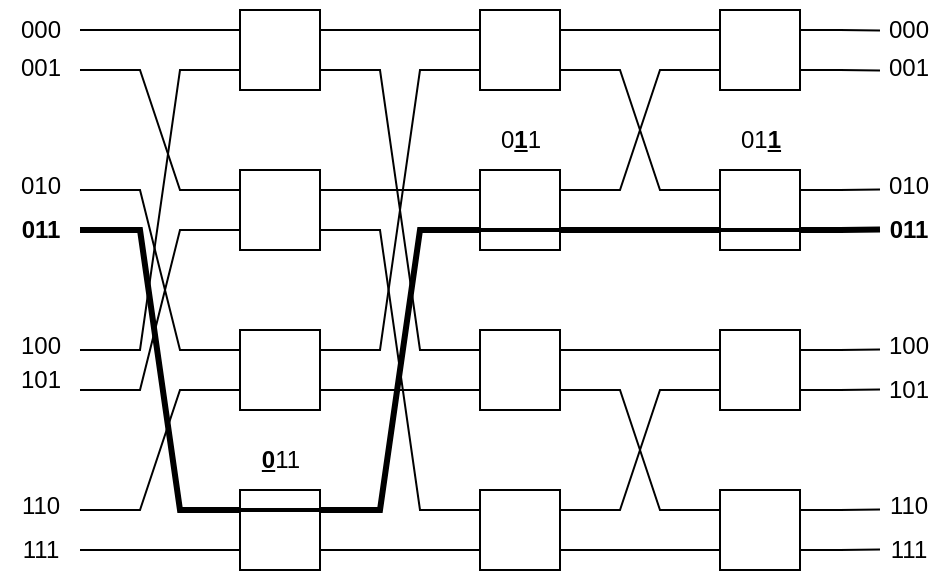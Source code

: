 <mxfile version="22.1.5" type="device" pages="6">
  <diagram name="баньян" id="DCQikIONeQVhiGlrlf7-">
    <mxGraphModel dx="1195" dy="650" grid="1" gridSize="10" guides="1" tooltips="1" connect="1" arrows="1" fold="1" page="1" pageScale="1" pageWidth="827" pageHeight="1169" math="0" shadow="0">
      <root>
        <mxCell id="0" />
        <mxCell id="1" parent="0" />
        <mxCell id="u_lqrnrrxwuMWrkEWXIH-1" style="edgeStyle=orthogonalEdgeStyle;rounded=0;orthogonalLoop=1;jettySize=auto;html=1;exitX=0;exitY=0.25;exitDx=0;exitDy=0;endArrow=none;endFill=0;fontStyle=0;strokeWidth=1;" edge="1" parent="1" source="u_lqrnrrxwuMWrkEWXIH-4">
          <mxGeometry relative="1" as="geometry">
            <mxPoint x="160" y="170" as="targetPoint" />
          </mxGeometry>
        </mxCell>
        <mxCell id="u_lqrnrrxwuMWrkEWXIH-66" style="edgeStyle=orthogonalEdgeStyle;rounded=0;orthogonalLoop=1;jettySize=auto;html=1;exitX=1;exitY=0.25;exitDx=0;exitDy=0;entryX=0;entryY=0.25;entryDx=0;entryDy=0;endArrow=none;endFill=0;" edge="1" parent="1" source="u_lqrnrrxwuMWrkEWXIH-4" target="u_lqrnrrxwuMWrkEWXIH-31">
          <mxGeometry relative="1" as="geometry" />
        </mxCell>
        <mxCell id="u_lqrnrrxwuMWrkEWXIH-4" value="" style="rounded=0;whiteSpace=wrap;html=1;" vertex="1" parent="1">
          <mxGeometry x="240" y="160" width="40" height="40" as="geometry" />
        </mxCell>
        <mxCell id="u_lqrnrrxwuMWrkEWXIH-5" style="edgeStyle=orthogonalEdgeStyle;rounded=0;orthogonalLoop=1;jettySize=auto;html=1;exitX=1;exitY=0.25;exitDx=0;exitDy=0;endArrow=none;endFill=0;" edge="1" parent="1" source="u_lqrnrrxwuMWrkEWXIH-7">
          <mxGeometry relative="1" as="geometry">
            <mxPoint x="560" y="170.263" as="targetPoint" />
          </mxGeometry>
        </mxCell>
        <mxCell id="u_lqrnrrxwuMWrkEWXIH-6" style="edgeStyle=orthogonalEdgeStyle;rounded=0;orthogonalLoop=1;jettySize=auto;html=1;exitX=1;exitY=0.75;exitDx=0;exitDy=0;endArrow=none;endFill=0;" edge="1" parent="1" source="u_lqrnrrxwuMWrkEWXIH-7">
          <mxGeometry relative="1" as="geometry">
            <mxPoint x="560" y="190.263" as="targetPoint" />
          </mxGeometry>
        </mxCell>
        <mxCell id="u_lqrnrrxwuMWrkEWXIH-7" value="" style="rounded=0;whiteSpace=wrap;html=1;" vertex="1" parent="1">
          <mxGeometry x="480" y="160" width="40" height="40" as="geometry" />
        </mxCell>
        <mxCell id="u_lqrnrrxwuMWrkEWXIH-72" style="edgeStyle=orthogonalEdgeStyle;rounded=0;orthogonalLoop=1;jettySize=auto;html=1;exitX=1;exitY=0.25;exitDx=0;exitDy=0;entryX=0;entryY=0.25;entryDx=0;entryDy=0;endArrow=none;endFill=0;" edge="1" parent="1" source="u_lqrnrrxwuMWrkEWXIH-11" target="u_lqrnrrxwuMWrkEWXIH-32">
          <mxGeometry relative="1" as="geometry" />
        </mxCell>
        <mxCell id="u_lqrnrrxwuMWrkEWXIH-11" value="" style="rounded=0;whiteSpace=wrap;html=1;" vertex="1" parent="1">
          <mxGeometry x="240" y="240" width="40" height="40" as="geometry" />
        </mxCell>
        <mxCell id="u_lqrnrrxwuMWrkEWXIH-12" style="edgeStyle=orthogonalEdgeStyle;rounded=0;orthogonalLoop=1;jettySize=auto;html=1;exitX=1;exitY=0.25;exitDx=0;exitDy=0;endArrow=none;endFill=0;strokeWidth=1;" edge="1" parent="1" source="u_lqrnrrxwuMWrkEWXIH-14">
          <mxGeometry relative="1" as="geometry">
            <mxPoint x="560" y="249.727" as="targetPoint" />
          </mxGeometry>
        </mxCell>
        <mxCell id="u_lqrnrrxwuMWrkEWXIH-13" style="edgeStyle=orthogonalEdgeStyle;rounded=0;orthogonalLoop=1;jettySize=auto;html=1;exitX=1;exitY=0.75;exitDx=0;exitDy=0;endArrow=none;endFill=0;strokeWidth=3;" edge="1" parent="1" source="u_lqrnrrxwuMWrkEWXIH-14">
          <mxGeometry relative="1" as="geometry">
            <mxPoint x="560" y="269.727" as="targetPoint" />
          </mxGeometry>
        </mxCell>
        <mxCell id="u_lqrnrrxwuMWrkEWXIH-14" value="" style="rounded=0;whiteSpace=wrap;html=1;" vertex="1" parent="1">
          <mxGeometry x="480" y="240" width="40" height="40" as="geometry" />
        </mxCell>
        <mxCell id="u_lqrnrrxwuMWrkEWXIH-21" value="000" style="text;html=1;align=center;verticalAlign=middle;resizable=0;points=[];autosize=1;strokeColor=none;fillColor=none;" vertex="1" parent="1">
          <mxGeometry x="554" y="155" width="40" height="30" as="geometry" />
        </mxCell>
        <mxCell id="u_lqrnrrxwuMWrkEWXIH-22" value="001" style="text;html=1;align=center;verticalAlign=middle;resizable=0;points=[];autosize=1;strokeColor=none;fillColor=none;" vertex="1" parent="1">
          <mxGeometry x="554" y="174" width="40" height="30" as="geometry" />
        </mxCell>
        <mxCell id="u_lqrnrrxwuMWrkEWXIH-23" value="010" style="text;html=1;align=center;verticalAlign=middle;resizable=0;points=[];autosize=1;strokeColor=none;fillColor=none;fontStyle=0" vertex="1" parent="1">
          <mxGeometry x="554" y="233" width="40" height="30" as="geometry" />
        </mxCell>
        <mxCell id="u_lqrnrrxwuMWrkEWXIH-24" value="011" style="text;html=1;align=center;verticalAlign=middle;resizable=0;points=[];autosize=1;strokeColor=none;fillColor=none;fontStyle=1" vertex="1" parent="1">
          <mxGeometry x="554" y="255" width="40" height="30" as="geometry" />
        </mxCell>
        <mxCell id="u_lqrnrrxwuMWrkEWXIH-29" value="000" style="text;html=1;align=center;verticalAlign=middle;resizable=0;points=[];autosize=1;strokeColor=none;fillColor=none;" vertex="1" parent="1">
          <mxGeometry x="120" y="155" width="40" height="30" as="geometry" />
        </mxCell>
        <mxCell id="u_lqrnrrxwuMWrkEWXIH-71" style="edgeStyle=orthogonalEdgeStyle;rounded=0;orthogonalLoop=1;jettySize=auto;html=1;exitX=1;exitY=0.25;exitDx=0;exitDy=0;entryX=0;entryY=0.25;entryDx=0;entryDy=0;endArrow=none;endFill=0;" edge="1" parent="1" source="u_lqrnrrxwuMWrkEWXIH-31" target="u_lqrnrrxwuMWrkEWXIH-7">
          <mxGeometry relative="1" as="geometry" />
        </mxCell>
        <mxCell id="u_lqrnrrxwuMWrkEWXIH-31" value="" style="rounded=0;whiteSpace=wrap;html=1;" vertex="1" parent="1">
          <mxGeometry x="360" y="160" width="40" height="40" as="geometry" />
        </mxCell>
        <mxCell id="u_lqrnrrxwuMWrkEWXIH-32" value="" style="rounded=0;whiteSpace=wrap;html=1;" vertex="1" parent="1">
          <mxGeometry x="360" y="240" width="40" height="40" as="geometry" />
        </mxCell>
        <mxCell id="u_lqrnrrxwuMWrkEWXIH-34" value="" style="rounded=0;whiteSpace=wrap;html=1;" vertex="1" parent="1">
          <mxGeometry x="240" y="320" width="40" height="40" as="geometry" />
        </mxCell>
        <mxCell id="u_lqrnrrxwuMWrkEWXIH-35" style="edgeStyle=orthogonalEdgeStyle;rounded=0;orthogonalLoop=1;jettySize=auto;html=1;exitX=1;exitY=0.25;exitDx=0;exitDy=0;endArrow=none;endFill=0;strokeWidth=1;" edge="1" parent="1" source="u_lqrnrrxwuMWrkEWXIH-37">
          <mxGeometry relative="1" as="geometry">
            <mxPoint x="560" y="329.727" as="targetPoint" />
          </mxGeometry>
        </mxCell>
        <mxCell id="u_lqrnrrxwuMWrkEWXIH-36" style="edgeStyle=orthogonalEdgeStyle;rounded=0;orthogonalLoop=1;jettySize=auto;html=1;exitX=1;exitY=0.75;exitDx=0;exitDy=0;endArrow=none;endFill=0;" edge="1" parent="1" source="u_lqrnrrxwuMWrkEWXIH-37">
          <mxGeometry relative="1" as="geometry">
            <mxPoint x="560" y="349.727" as="targetPoint" />
          </mxGeometry>
        </mxCell>
        <mxCell id="u_lqrnrrxwuMWrkEWXIH-37" value="" style="rounded=0;whiteSpace=wrap;html=1;" vertex="1" parent="1">
          <mxGeometry x="480" y="320" width="40" height="40" as="geometry" />
        </mxCell>
        <mxCell id="u_lqrnrrxwuMWrkEWXIH-40" value="100" style="text;html=1;align=center;verticalAlign=middle;resizable=0;points=[];autosize=1;strokeColor=none;fillColor=none;fontStyle=0" vertex="1" parent="1">
          <mxGeometry x="554" y="313" width="40" height="30" as="geometry" />
        </mxCell>
        <mxCell id="u_lqrnrrxwuMWrkEWXIH-41" value="101" style="text;html=1;align=center;verticalAlign=middle;resizable=0;points=[];autosize=1;strokeColor=none;fillColor=none;" vertex="1" parent="1">
          <mxGeometry x="554" y="335" width="40" height="30" as="geometry" />
        </mxCell>
        <mxCell id="u_lqrnrrxwuMWrkEWXIH-42" value="" style="rounded=0;whiteSpace=wrap;html=1;" vertex="1" parent="1">
          <mxGeometry x="360" y="320" width="40" height="40" as="geometry" />
        </mxCell>
        <mxCell id="u_lqrnrrxwuMWrkEWXIH-43" style="edgeStyle=orthogonalEdgeStyle;rounded=0;orthogonalLoop=1;jettySize=auto;html=1;exitX=0;exitY=0.75;exitDx=0;exitDy=0;endArrow=none;endFill=0;" edge="1" parent="1" source="u_lqrnrrxwuMWrkEWXIH-44">
          <mxGeometry relative="1" as="geometry">
            <mxPoint x="160" y="430" as="targetPoint" />
          </mxGeometry>
        </mxCell>
        <mxCell id="u_lqrnrrxwuMWrkEWXIH-44" value="" style="rounded=0;whiteSpace=wrap;html=1;" vertex="1" parent="1">
          <mxGeometry x="240" y="400" width="40" height="40" as="geometry" />
        </mxCell>
        <mxCell id="u_lqrnrrxwuMWrkEWXIH-45" style="edgeStyle=orthogonalEdgeStyle;rounded=0;orthogonalLoop=1;jettySize=auto;html=1;exitX=1;exitY=0.25;exitDx=0;exitDy=0;endArrow=none;endFill=0;strokeWidth=1;" edge="1" parent="1" source="u_lqrnrrxwuMWrkEWXIH-47">
          <mxGeometry relative="1" as="geometry">
            <mxPoint x="560" y="409.727" as="targetPoint" />
          </mxGeometry>
        </mxCell>
        <mxCell id="u_lqrnrrxwuMWrkEWXIH-46" style="edgeStyle=orthogonalEdgeStyle;rounded=0;orthogonalLoop=1;jettySize=auto;html=1;exitX=1;exitY=0.75;exitDx=0;exitDy=0;endArrow=none;endFill=0;" edge="1" parent="1" source="u_lqrnrrxwuMWrkEWXIH-47">
          <mxGeometry relative="1" as="geometry">
            <mxPoint x="560" y="429.727" as="targetPoint" />
          </mxGeometry>
        </mxCell>
        <mxCell id="u_lqrnrrxwuMWrkEWXIH-47" value="" style="rounded=0;whiteSpace=wrap;html=1;" vertex="1" parent="1">
          <mxGeometry x="480" y="400" width="40" height="40" as="geometry" />
        </mxCell>
        <mxCell id="u_lqrnrrxwuMWrkEWXIH-49" value="111" style="text;html=1;align=center;verticalAlign=middle;resizable=0;points=[];autosize=1;strokeColor=none;fillColor=none;" vertex="1" parent="1">
          <mxGeometry x="120" y="415" width="40" height="30" as="geometry" />
        </mxCell>
        <mxCell id="u_lqrnrrxwuMWrkEWXIH-50" value="110" style="text;html=1;align=center;verticalAlign=middle;resizable=0;points=[];autosize=1;strokeColor=none;fillColor=none;fontStyle=0" vertex="1" parent="1">
          <mxGeometry x="554" y="393" width="40" height="30" as="geometry" />
        </mxCell>
        <mxCell id="u_lqrnrrxwuMWrkEWXIH-51" value="111" style="text;html=1;align=center;verticalAlign=middle;resizable=0;points=[];autosize=1;strokeColor=none;fillColor=none;" vertex="1" parent="1">
          <mxGeometry x="554" y="415" width="40" height="30" as="geometry" />
        </mxCell>
        <mxCell id="u_lqrnrrxwuMWrkEWXIH-52" value="" style="rounded=0;whiteSpace=wrap;html=1;" vertex="1" parent="1">
          <mxGeometry x="360" y="400" width="40" height="40" as="geometry" />
        </mxCell>
        <mxCell id="u_lqrnrrxwuMWrkEWXIH-54" value="" style="endArrow=none;html=1;rounded=0;edgeStyle=entityRelationEdgeStyle;entryX=0;entryY=0.25;entryDx=0;entryDy=0;" edge="1" parent="1" target="u_lqrnrrxwuMWrkEWXIH-11">
          <mxGeometry width="50" height="50" relative="1" as="geometry">
            <mxPoint x="160" y="190" as="sourcePoint" />
            <mxPoint x="180" y="200" as="targetPoint" />
          </mxGeometry>
        </mxCell>
        <mxCell id="u_lqrnrrxwuMWrkEWXIH-55" value="" style="endArrow=none;html=1;rounded=0;edgeStyle=entityRelationEdgeStyle;entryX=0;entryY=0.25;entryDx=0;entryDy=0;" edge="1" parent="1" target="u_lqrnrrxwuMWrkEWXIH-34">
          <mxGeometry width="50" height="50" relative="1" as="geometry">
            <mxPoint x="160" y="250" as="sourcePoint" />
            <mxPoint x="230" y="330" as="targetPoint" />
          </mxGeometry>
        </mxCell>
        <mxCell id="u_lqrnrrxwuMWrkEWXIH-56" value="001" style="text;html=1;align=center;verticalAlign=middle;resizable=0;points=[];autosize=1;strokeColor=none;fillColor=none;" vertex="1" parent="1">
          <mxGeometry x="120" y="174" width="40" height="30" as="geometry" />
        </mxCell>
        <mxCell id="u_lqrnrrxwuMWrkEWXIH-57" value="010" style="text;html=1;align=center;verticalAlign=middle;resizable=0;points=[];autosize=1;strokeColor=none;fillColor=none;" vertex="1" parent="1">
          <mxGeometry x="120" y="233" width="40" height="30" as="geometry" />
        </mxCell>
        <mxCell id="u_lqrnrrxwuMWrkEWXIH-58" value="" style="endArrow=none;html=1;rounded=0;edgeStyle=entityRelationEdgeStyle;entryX=0;entryY=0.25;entryDx=0;entryDy=0;strokeWidth=3;" edge="1" parent="1" target="u_lqrnrrxwuMWrkEWXIH-44">
          <mxGeometry width="50" height="50" relative="1" as="geometry">
            <mxPoint x="160" y="270" as="sourcePoint" />
            <mxPoint x="240" y="400" as="targetPoint" />
            <Array as="points">
              <mxPoint x="210" y="410" />
            </Array>
          </mxGeometry>
        </mxCell>
        <mxCell id="u_lqrnrrxwuMWrkEWXIH-59" value="011" style="text;html=1;align=center;verticalAlign=middle;resizable=0;points=[];autosize=1;strokeColor=none;fillColor=none;fontStyle=1" vertex="1" parent="1">
          <mxGeometry x="120" y="255" width="40" height="30" as="geometry" />
        </mxCell>
        <mxCell id="u_lqrnrrxwuMWrkEWXIH-60" style="edgeStyle=entityRelationEdgeStyle;rounded=0;orthogonalLoop=1;jettySize=auto;html=1;endArrow=none;endFill=0;fontStyle=0;strokeWidth=1;entryX=0;entryY=0.75;entryDx=0;entryDy=0;" edge="1" parent="1" target="u_lqrnrrxwuMWrkEWXIH-4">
          <mxGeometry relative="1" as="geometry">
            <mxPoint x="90" y="180" as="targetPoint" />
            <mxPoint x="160" y="330" as="sourcePoint" />
            <Array as="points">
              <mxPoint x="220" y="200" />
              <mxPoint x="50" y="180" />
            </Array>
          </mxGeometry>
        </mxCell>
        <mxCell id="u_lqrnrrxwuMWrkEWXIH-61" value="100" style="text;html=1;align=center;verticalAlign=middle;resizable=0;points=[];autosize=1;strokeColor=none;fillColor=none;" vertex="1" parent="1">
          <mxGeometry x="120" y="313" width="40" height="30" as="geometry" />
        </mxCell>
        <mxCell id="u_lqrnrrxwuMWrkEWXIH-62" style="edgeStyle=entityRelationEdgeStyle;rounded=0;orthogonalLoop=1;jettySize=auto;html=1;endArrow=none;endFill=0;fontStyle=0;strokeWidth=1;entryX=0;entryY=0.75;entryDx=0;entryDy=0;" edge="1" parent="1" target="u_lqrnrrxwuMWrkEWXIH-11">
          <mxGeometry relative="1" as="geometry">
            <mxPoint x="230" y="270" as="targetPoint" />
            <mxPoint x="160" y="350" as="sourcePoint" />
            <Array as="points">
              <mxPoint x="220" y="280" />
              <mxPoint x="50" y="260" />
            </Array>
          </mxGeometry>
        </mxCell>
        <mxCell id="u_lqrnrrxwuMWrkEWXIH-63" value="101" style="text;html=1;align=center;verticalAlign=middle;resizable=0;points=[];autosize=1;strokeColor=none;fillColor=none;" vertex="1" parent="1">
          <mxGeometry x="120" y="330" width="40" height="30" as="geometry" />
        </mxCell>
        <mxCell id="u_lqrnrrxwuMWrkEWXIH-64" style="edgeStyle=entityRelationEdgeStyle;rounded=0;orthogonalLoop=1;jettySize=auto;html=1;endArrow=none;endFill=0;fontStyle=0;strokeWidth=1;entryX=0;entryY=0.75;entryDx=0;entryDy=0;" edge="1" parent="1" target="u_lqrnrrxwuMWrkEWXIH-34">
          <mxGeometry relative="1" as="geometry">
            <mxPoint x="227" y="365" as="targetPoint" />
            <mxPoint x="160" y="410" as="sourcePoint" />
            <Array as="points">
              <mxPoint x="207" y="375" />
              <mxPoint x="37" y="355" />
            </Array>
          </mxGeometry>
        </mxCell>
        <mxCell id="u_lqrnrrxwuMWrkEWXIH-65" value="110" style="text;html=1;align=center;verticalAlign=middle;resizable=0;points=[];autosize=1;strokeColor=none;fillColor=none;" vertex="1" parent="1">
          <mxGeometry x="120" y="393" width="40" height="30" as="geometry" />
        </mxCell>
        <mxCell id="u_lqrnrrxwuMWrkEWXIH-69" value="" style="endArrow=none;html=1;rounded=0;edgeStyle=entityRelationEdgeStyle;entryX=0;entryY=0.25;entryDx=0;entryDy=0;exitX=1;exitY=0.75;exitDx=0;exitDy=0;startSize=4;endSize=4;" edge="1" parent="1" source="u_lqrnrrxwuMWrkEWXIH-4" target="u_lqrnrrxwuMWrkEWXIH-42">
          <mxGeometry width="50" height="50" relative="1" as="geometry">
            <mxPoint x="280" y="204" as="sourcePoint" />
            <mxPoint x="360" y="264" as="targetPoint" />
          </mxGeometry>
        </mxCell>
        <mxCell id="u_lqrnrrxwuMWrkEWXIH-73" value="" style="endArrow=none;html=1;rounded=0;edgeStyle=entityRelationEdgeStyle;entryX=0;entryY=0.25;entryDx=0;entryDy=0;exitX=1;exitY=0.75;exitDx=0;exitDy=0;startSize=4;endSize=4;jumpSize=6;strokeColor=default;strokeWidth=1;arcSize=20;segment=30;ignoreEdge=0;spacing=2;" edge="1" parent="1" source="u_lqrnrrxwuMWrkEWXIH-11" target="u_lqrnrrxwuMWrkEWXIH-52">
          <mxGeometry width="50" height="50" relative="1" as="geometry">
            <mxPoint x="290" y="276.5" as="sourcePoint" />
            <mxPoint x="370" y="413.5" as="targetPoint" />
            <Array as="points">
              <mxPoint x="310" y="290" />
              <mxPoint x="290" y="270" />
              <mxPoint x="310" y="230" />
              <mxPoint x="330" y="296.5" />
              <mxPoint x="330" y="380" />
              <mxPoint x="340" y="296.5" />
              <mxPoint x="310" y="306.5" />
              <mxPoint x="320" y="386.5" />
              <mxPoint x="310" y="316.5" />
              <mxPoint x="310" y="306.5" />
              <mxPoint x="330" y="416.5" />
            </Array>
          </mxGeometry>
        </mxCell>
        <mxCell id="u_lqrnrrxwuMWrkEWXIH-76" style="edgeStyle=entityRelationEdgeStyle;rounded=0;orthogonalLoop=1;jettySize=auto;html=1;endArrow=none;endFill=0;fontStyle=0;strokeWidth=1;entryX=0;entryY=0.75;entryDx=0;entryDy=0;exitX=1;exitY=0.25;exitDx=0;exitDy=0;" edge="1" parent="1" source="u_lqrnrrxwuMWrkEWXIH-34" target="u_lqrnrrxwuMWrkEWXIH-31">
          <mxGeometry relative="1" as="geometry">
            <mxPoint x="370" y="195" as="targetPoint" />
            <mxPoint x="290" y="335" as="sourcePoint" />
            <Array as="points">
              <mxPoint x="350" y="205" />
              <mxPoint x="180" y="185" />
            </Array>
          </mxGeometry>
        </mxCell>
        <mxCell id="u_lqrnrrxwuMWrkEWXIH-77" style="edgeStyle=orthogonalEdgeStyle;rounded=0;orthogonalLoop=1;jettySize=auto;html=1;exitX=1;exitY=0.75;exitDx=0;exitDy=0;entryX=0;entryY=0.75;entryDx=0;entryDy=0;endArrow=none;endFill=0;" edge="1" parent="1" source="u_lqrnrrxwuMWrkEWXIH-34" target="u_lqrnrrxwuMWrkEWXIH-42">
          <mxGeometry relative="1" as="geometry">
            <mxPoint x="280" y="365" as="sourcePoint" />
            <mxPoint x="360" y="365" as="targetPoint" />
          </mxGeometry>
        </mxCell>
        <mxCell id="u_lqrnrrxwuMWrkEWXIH-78" style="edgeStyle=entityRelationEdgeStyle;rounded=0;orthogonalLoop=1;jettySize=auto;html=1;endArrow=none;endFill=0;fontStyle=0;strokeWidth=3;entryX=0;entryY=0.75;entryDx=0;entryDy=0;exitX=1;exitY=0.25;exitDx=0;exitDy=0;" edge="1" parent="1" source="u_lqrnrrxwuMWrkEWXIH-44" target="u_lqrnrrxwuMWrkEWXIH-32">
          <mxGeometry relative="1" as="geometry">
            <mxPoint x="370" y="270" as="targetPoint" />
            <mxPoint x="290" y="410" as="sourcePoint" />
            <Array as="points">
              <mxPoint x="360" y="285" />
              <mxPoint x="190" y="265" />
            </Array>
          </mxGeometry>
        </mxCell>
        <mxCell id="u_lqrnrrxwuMWrkEWXIH-79" style="edgeStyle=orthogonalEdgeStyle;rounded=0;orthogonalLoop=1;jettySize=auto;html=1;exitX=1;exitY=0.75;exitDx=0;exitDy=0;entryX=0;entryY=0.75;entryDx=0;entryDy=0;endArrow=none;endFill=0;" edge="1" parent="1" source="u_lqrnrrxwuMWrkEWXIH-44" target="u_lqrnrrxwuMWrkEWXIH-52">
          <mxGeometry relative="1" as="geometry">
            <mxPoint x="290" y="429.76" as="sourcePoint" />
            <mxPoint x="370" y="429.76" as="targetPoint" />
          </mxGeometry>
        </mxCell>
        <mxCell id="u_lqrnrrxwuMWrkEWXIH-111" style="edgeStyle=orthogonalEdgeStyle;rounded=0;orthogonalLoop=1;jettySize=auto;html=1;exitX=1;exitY=0.75;exitDx=0;exitDy=0;entryX=0;entryY=0.75;entryDx=0;entryDy=0;endArrow=none;endFill=0;strokeWidth=3;" edge="1" parent="1" source="u_lqrnrrxwuMWrkEWXIH-32" target="u_lqrnrrxwuMWrkEWXIH-14">
          <mxGeometry relative="1" as="geometry">
            <mxPoint x="400" y="269.71" as="sourcePoint" />
            <mxPoint x="480" y="269.71" as="targetPoint" />
          </mxGeometry>
        </mxCell>
        <mxCell id="u_lqrnrrxwuMWrkEWXIH-112" style="edgeStyle=orthogonalEdgeStyle;rounded=0;orthogonalLoop=1;jettySize=auto;html=1;exitX=1;exitY=0.25;exitDx=0;exitDy=0;entryX=0;entryY=0.25;entryDx=0;entryDy=0;endArrow=none;endFill=0;" edge="1" parent="1" source="u_lqrnrrxwuMWrkEWXIH-42" target="u_lqrnrrxwuMWrkEWXIH-37">
          <mxGeometry relative="1" as="geometry">
            <mxPoint x="400" y="313" as="sourcePoint" />
            <mxPoint x="480" y="313" as="targetPoint" />
          </mxGeometry>
        </mxCell>
        <mxCell id="u_lqrnrrxwuMWrkEWXIH-113" style="edgeStyle=orthogonalEdgeStyle;rounded=0;orthogonalLoop=1;jettySize=auto;html=1;exitX=1;exitY=0.75;exitDx=0;exitDy=0;entryX=0;entryY=0.75;entryDx=0;entryDy=0;endArrow=none;endFill=0;" edge="1" parent="1" source="u_lqrnrrxwuMWrkEWXIH-52" target="u_lqrnrrxwuMWrkEWXIH-47">
          <mxGeometry relative="1" as="geometry">
            <mxPoint x="400" y="422.43" as="sourcePoint" />
            <mxPoint x="480" y="422.43" as="targetPoint" />
          </mxGeometry>
        </mxCell>
        <mxCell id="u_lqrnrrxwuMWrkEWXIH-115" value="" style="endArrow=none;html=1;rounded=0;edgeStyle=entityRelationEdgeStyle;entryX=0;entryY=0.25;entryDx=0;entryDy=0;exitX=1;exitY=0.75;exitDx=0;exitDy=0;startSize=4;endSize=4;" edge="1" parent="1" source="u_lqrnrrxwuMWrkEWXIH-31" target="u_lqrnrrxwuMWrkEWXIH-14">
          <mxGeometry width="50" height="50" relative="1" as="geometry">
            <mxPoint x="414" y="195" as="sourcePoint" />
            <mxPoint x="494" y="335" as="targetPoint" />
          </mxGeometry>
        </mxCell>
        <mxCell id="u_lqrnrrxwuMWrkEWXIH-116" style="edgeStyle=entityRelationEdgeStyle;rounded=0;orthogonalLoop=1;jettySize=auto;html=1;endArrow=none;endFill=0;fontStyle=0;strokeWidth=1;exitX=1;exitY=0.25;exitDx=0;exitDy=0;" edge="1" parent="1" source="u_lqrnrrxwuMWrkEWXIH-32">
          <mxGeometry relative="1" as="geometry">
            <mxPoint x="480" y="190" as="targetPoint" />
            <mxPoint x="390" y="335" as="sourcePoint" />
            <Array as="points">
              <mxPoint x="460" y="210" />
              <mxPoint x="290" y="190" />
            </Array>
          </mxGeometry>
        </mxCell>
        <mxCell id="u_lqrnrrxwuMWrkEWXIH-117" value="" style="endArrow=none;html=1;rounded=0;edgeStyle=entityRelationEdgeStyle;entryX=0;entryY=0.25;entryDx=0;entryDy=0;exitX=1;exitY=0.75;exitDx=0;exitDy=0;startSize=4;endSize=4;" edge="1" parent="1" source="u_lqrnrrxwuMWrkEWXIH-42" target="u_lqrnrrxwuMWrkEWXIH-47">
          <mxGeometry width="50" height="50" relative="1" as="geometry">
            <mxPoint x="414" y="355" as="sourcePoint" />
            <mxPoint x="494" y="415" as="targetPoint" />
          </mxGeometry>
        </mxCell>
        <mxCell id="u_lqrnrrxwuMWrkEWXIH-119" style="edgeStyle=entityRelationEdgeStyle;rounded=0;orthogonalLoop=1;jettySize=auto;html=1;endArrow=none;endFill=0;fontStyle=0;strokeWidth=1;exitX=1;exitY=0.25;exitDx=0;exitDy=0;entryX=0;entryY=0.75;entryDx=0;entryDy=0;" edge="1" parent="1" source="u_lqrnrrxwuMWrkEWXIH-52" target="u_lqrnrrxwuMWrkEWXIH-37">
          <mxGeometry relative="1" as="geometry">
            <mxPoint x="480" y="363" as="targetPoint" />
            <mxPoint x="400" y="423" as="sourcePoint" />
            <Array as="points">
              <mxPoint x="460" y="383" />
              <mxPoint x="290" y="363" />
            </Array>
          </mxGeometry>
        </mxCell>
        <mxCell id="u_lqrnrrxwuMWrkEWXIH-120" value="&lt;b&gt;&lt;u&gt;0&lt;/u&gt;&lt;/b&gt;11" style="text;html=1;align=center;verticalAlign=middle;resizable=0;points=[];autosize=1;strokeColor=none;fillColor=none;" vertex="1" parent="1">
          <mxGeometry x="240" y="370" width="40" height="30" as="geometry" />
        </mxCell>
        <mxCell id="u_lqrnrrxwuMWrkEWXIH-121" style="edgeStyle=entityRelationEdgeStyle;shape=connector;rounded=0;jumpSize=6;orthogonalLoop=1;jettySize=auto;html=1;exitX=0;exitY=0.25;exitDx=0;exitDy=0;entryX=1;entryY=0.25;entryDx=0;entryDy=0;labelBackgroundColor=default;strokeColor=default;strokeWidth=2;align=center;verticalAlign=middle;fontFamily=Helvetica;fontSize=11;fontColor=default;endArrow=none;startSize=4;endSize=4;" edge="1" parent="1" source="u_lqrnrrxwuMWrkEWXIH-44" target="u_lqrnrrxwuMWrkEWXIH-44">
          <mxGeometry relative="1" as="geometry" />
        </mxCell>
        <mxCell id="u_lqrnrrxwuMWrkEWXIH-123" value="0&lt;b&gt;&lt;u&gt;1&lt;/u&gt;&lt;/b&gt;1" style="text;html=1;align=center;verticalAlign=middle;resizable=0;points=[];autosize=1;strokeColor=none;fillColor=none;" vertex="1" parent="1">
          <mxGeometry x="360" y="210" width="40" height="30" as="geometry" />
        </mxCell>
        <mxCell id="u_lqrnrrxwuMWrkEWXIH-124" style="edgeStyle=entityRelationEdgeStyle;shape=connector;rounded=0;jumpSize=6;orthogonalLoop=1;jettySize=auto;html=1;exitX=0;exitY=0.75;exitDx=0;exitDy=0;entryX=1;entryY=0.75;entryDx=0;entryDy=0;labelBackgroundColor=default;strokeColor=default;strokeWidth=2;align=center;verticalAlign=middle;fontFamily=Helvetica;fontSize=11;fontColor=default;endArrow=none;startSize=4;endSize=4;" edge="1" parent="1" source="u_lqrnrrxwuMWrkEWXIH-32" target="u_lqrnrrxwuMWrkEWXIH-32">
          <mxGeometry relative="1" as="geometry" />
        </mxCell>
        <mxCell id="u_lqrnrrxwuMWrkEWXIH-125" value="01&lt;b&gt;&lt;u&gt;1&lt;/u&gt;&lt;/b&gt;" style="text;html=1;align=center;verticalAlign=middle;resizable=0;points=[];autosize=1;strokeColor=none;fillColor=none;" vertex="1" parent="1">
          <mxGeometry x="480" y="210" width="40" height="30" as="geometry" />
        </mxCell>
        <mxCell id="u_lqrnrrxwuMWrkEWXIH-126" style="edgeStyle=entityRelationEdgeStyle;shape=connector;rounded=0;jumpSize=6;orthogonalLoop=1;jettySize=auto;html=1;exitX=0;exitY=0.75;exitDx=0;exitDy=0;entryX=1;entryY=0.75;entryDx=0;entryDy=0;labelBackgroundColor=default;strokeColor=default;strokeWidth=2;align=center;verticalAlign=middle;fontFamily=Helvetica;fontSize=11;fontColor=default;endArrow=none;startSize=4;endSize=4;" edge="1" parent="1" source="u_lqrnrrxwuMWrkEWXIH-14" target="u_lqrnrrxwuMWrkEWXIH-14">
          <mxGeometry relative="1" as="geometry" />
        </mxCell>
      </root>
    </mxGraphModel>
  </diagram>
  <diagram id="ghDHxOvo_llHy9KDUC9j" name="омега">
    <mxGraphModel dx="989" dy="538" grid="1" gridSize="10" guides="1" tooltips="1" connect="1" arrows="1" fold="1" page="1" pageScale="1" pageWidth="827" pageHeight="1169" math="0" shadow="0">
      <root>
        <mxCell id="0" />
        <mxCell id="1" parent="0" />
        <mxCell id="jOyvT8q3hhmbf8wXIdzl-1" style="edgeStyle=orthogonalEdgeStyle;rounded=0;orthogonalLoop=1;jettySize=auto;html=1;exitX=0;exitY=0.25;exitDx=0;exitDy=0;endArrow=none;endFill=0;fontStyle=0;strokeWidth=1;" edge="1" parent="1" source="jOyvT8q3hhmbf8wXIdzl-3">
          <mxGeometry relative="1" as="geometry">
            <mxPoint x="120" y="170" as="targetPoint" />
          </mxGeometry>
        </mxCell>
        <mxCell id="jOyvT8q3hhmbf8wXIdzl-2" style="edgeStyle=orthogonalEdgeStyle;rounded=0;orthogonalLoop=1;jettySize=auto;html=1;exitX=1;exitY=0.25;exitDx=0;exitDy=0;entryX=0;entryY=0.25;entryDx=0;entryDy=0;endArrow=none;endFill=0;" edge="1" parent="1" source="jOyvT8q3hhmbf8wXIdzl-3" target="jOyvT8q3hhmbf8wXIdzl-11">
          <mxGeometry relative="1" as="geometry" />
        </mxCell>
        <mxCell id="jOyvT8q3hhmbf8wXIdzl-3" value="" style="rounded=0;whiteSpace=wrap;html=1;" vertex="1" parent="1">
          <mxGeometry x="240" y="160.5" width="40" height="40" as="geometry" />
        </mxCell>
        <mxCell id="jOyvT8q3hhmbf8wXIdzl-4" style="edgeStyle=orthogonalEdgeStyle;rounded=0;orthogonalLoop=1;jettySize=auto;html=1;exitX=1;exitY=0.25;exitDx=0;exitDy=0;endArrow=none;endFill=0;entryX=0;entryY=0.25;entryDx=0;entryDy=0;" edge="1" parent="1" source="jOyvT8q3hhmbf8wXIdzl-6" target="Wa9pTYPVHGu0AjufDzef-5">
          <mxGeometry relative="1" as="geometry">
            <mxPoint x="580" y="170.263" as="targetPoint" />
          </mxGeometry>
        </mxCell>
        <mxCell id="jOyvT8q3hhmbf8wXIdzl-6" value="" style="rounded=0;whiteSpace=wrap;html=1;" vertex="1" parent="1">
          <mxGeometry x="520" y="160.5" width="40" height="40" as="geometry" />
        </mxCell>
        <mxCell id="jOyvT8q3hhmbf8wXIdzl-9" value="0000" style="text;html=1;align=center;verticalAlign=middle;resizable=0;points=[];autosize=1;strokeColor=none;fillColor=none;" vertex="1" parent="1">
          <mxGeometry x="75" y="155.5" width="50" height="30" as="geometry" />
        </mxCell>
        <mxCell id="jOyvT8q3hhmbf8wXIdzl-10" style="edgeStyle=orthogonalEdgeStyle;rounded=0;orthogonalLoop=1;jettySize=auto;html=1;exitX=1;exitY=0.25;exitDx=0;exitDy=0;entryX=0;entryY=0.25;entryDx=0;entryDy=0;endArrow=none;endFill=0;" edge="1" parent="1" source="jOyvT8q3hhmbf8wXIdzl-11" target="jOyvT8q3hhmbf8wXIdzl-6">
          <mxGeometry relative="1" as="geometry">
            <mxPoint x="440" y="170.5" as="sourcePoint" />
          </mxGeometry>
        </mxCell>
        <mxCell id="jOyvT8q3hhmbf8wXIdzl-11" value="" style="rounded=0;whiteSpace=wrap;html=1;" vertex="1" parent="1">
          <mxGeometry x="380" y="160.5" width="40" height="40" as="geometry" />
        </mxCell>
        <mxCell id="jOyvT8q3hhmbf8wXIdzl-12" value="0001" style="text;html=1;align=center;verticalAlign=middle;resizable=0;points=[];autosize=1;strokeColor=none;fillColor=none;" vertex="1" parent="1">
          <mxGeometry x="75" y="174.5" width="50" height="30" as="geometry" />
        </mxCell>
        <mxCell id="Wa9pTYPVHGu0AjufDzef-1" value="" style="endArrow=none;html=1;rounded=0;edgeStyle=entityRelationEdgeStyle;entryX=0;entryY=0.25;entryDx=0;entryDy=0;" edge="1" parent="1">
          <mxGeometry width="50" height="50" relative="1" as="geometry">
            <mxPoint x="120" y="190" as="sourcePoint" />
            <mxPoint x="240" y="250" as="targetPoint" />
          </mxGeometry>
        </mxCell>
        <mxCell id="Wa9pTYPVHGu0AjufDzef-2" style="edgeStyle=entityRelationEdgeStyle;rounded=0;orthogonalLoop=1;jettySize=auto;html=1;endArrow=none;endFill=0;fontStyle=0;strokeWidth=1;entryX=0;entryY=0.75;entryDx=0;entryDy=0;" edge="1" parent="1" target="jOyvT8q3hhmbf8wXIdzl-3">
          <mxGeometry relative="1" as="geometry">
            <mxPoint x="230" y="190" as="targetPoint" />
            <mxPoint x="120" y="490" as="sourcePoint" />
            <Array as="points">
              <mxPoint x="210" y="200" />
              <mxPoint x="40" y="180" />
            </Array>
          </mxGeometry>
        </mxCell>
        <mxCell id="Wa9pTYPVHGu0AjufDzef-5" value="" style="rounded=0;whiteSpace=wrap;html=1;" vertex="1" parent="1">
          <mxGeometry x="660" y="160.5" width="40" height="40" as="geometry" />
        </mxCell>
        <mxCell id="Wa9pTYPVHGu0AjufDzef-8" value="" style="rounded=0;whiteSpace=wrap;html=1;" vertex="1" parent="1">
          <mxGeometry x="240" y="240" width="40" height="40" as="geometry" />
        </mxCell>
        <mxCell id="saMDJMClqv2IiJGt6xMe-1" value="" style="rounded=0;whiteSpace=wrap;html=1;" vertex="1" parent="1">
          <mxGeometry x="240" y="320" width="40" height="40" as="geometry" />
        </mxCell>
        <mxCell id="saMDJMClqv2IiJGt6xMe-2" value="" style="rounded=0;whiteSpace=wrap;html=1;" vertex="1" parent="1">
          <mxGeometry x="240" y="400" width="40" height="40" as="geometry" />
        </mxCell>
        <mxCell id="saMDJMClqv2IiJGt6xMe-3" value="" style="rounded=0;whiteSpace=wrap;html=1;" vertex="1" parent="1">
          <mxGeometry x="240" y="480" width="40" height="40" as="geometry" />
        </mxCell>
        <mxCell id="saMDJMClqv2IiJGt6xMe-4" value="" style="rounded=0;whiteSpace=wrap;html=1;" vertex="1" parent="1">
          <mxGeometry x="240" y="560" width="40" height="40" as="geometry" />
        </mxCell>
        <mxCell id="saMDJMClqv2IiJGt6xMe-5" value="" style="rounded=0;whiteSpace=wrap;html=1;" vertex="1" parent="1">
          <mxGeometry x="240" y="640" width="40" height="40" as="geometry" />
        </mxCell>
        <mxCell id="saMDJMClqv2IiJGt6xMe-6" value="" style="rounded=0;whiteSpace=wrap;html=1;" vertex="1" parent="1">
          <mxGeometry x="240" y="720" width="40" height="40" as="geometry" />
        </mxCell>
        <mxCell id="saMDJMClqv2IiJGt6xMe-7" value="" style="endArrow=none;html=1;rounded=0;edgeStyle=entityRelationEdgeStyle;entryX=0;entryY=0.25;entryDx=0;entryDy=0;" edge="1" parent="1" target="saMDJMClqv2IiJGt6xMe-1">
          <mxGeometry width="50" height="50" relative="1" as="geometry">
            <mxPoint x="120" y="250" as="sourcePoint" />
            <mxPoint x="230" y="320" as="targetPoint" />
          </mxGeometry>
        </mxCell>
        <mxCell id="saMDJMClqv2IiJGt6xMe-8" value="" style="endArrow=none;html=1;rounded=0;edgeStyle=entityRelationEdgeStyle;entryX=0;entryY=0.25;entryDx=0;entryDy=0;" edge="1" parent="1" target="saMDJMClqv2IiJGt6xMe-2">
          <mxGeometry width="50" height="50" relative="1" as="geometry">
            <mxPoint x="120" y="270" as="sourcePoint" />
            <mxPoint x="240" y="400" as="targetPoint" />
          </mxGeometry>
        </mxCell>
        <mxCell id="saMDJMClqv2IiJGt6xMe-9" value="" style="endArrow=none;html=1;rounded=0;edgeStyle=entityRelationEdgeStyle;entryX=0;entryY=0.25;entryDx=0;entryDy=0;" edge="1" parent="1" target="saMDJMClqv2IiJGt6xMe-3">
          <mxGeometry width="50" height="50" relative="1" as="geometry">
            <mxPoint x="120" y="330" as="sourcePoint" />
            <mxPoint x="240" y="500" as="targetPoint" />
          </mxGeometry>
        </mxCell>
        <mxCell id="saMDJMClqv2IiJGt6xMe-10" value="" style="endArrow=none;html=1;rounded=0;edgeStyle=entityRelationEdgeStyle;entryX=0;entryY=0.25;entryDx=0;entryDy=0;" edge="1" parent="1" target="saMDJMClqv2IiJGt6xMe-4">
          <mxGeometry width="50" height="50" relative="1" as="geometry">
            <mxPoint x="120" y="350" as="sourcePoint" />
            <mxPoint x="230" y="570" as="targetPoint" />
          </mxGeometry>
        </mxCell>
        <mxCell id="saMDJMClqv2IiJGt6xMe-11" value="" style="endArrow=none;html=1;rounded=0;edgeStyle=entityRelationEdgeStyle;entryX=0;entryY=0.25;entryDx=0;entryDy=0;" edge="1" parent="1" target="saMDJMClqv2IiJGt6xMe-5">
          <mxGeometry width="50" height="50" relative="1" as="geometry">
            <mxPoint x="120" y="410" as="sourcePoint" />
            <mxPoint x="230" y="645" as="targetPoint" />
          </mxGeometry>
        </mxCell>
        <mxCell id="saMDJMClqv2IiJGt6xMe-12" value="" style="endArrow=none;html=1;rounded=0;edgeStyle=entityRelationEdgeStyle;entryX=0;entryY=0.25;entryDx=0;entryDy=0;" edge="1" parent="1" target="saMDJMClqv2IiJGt6xMe-6">
          <mxGeometry width="50" height="50" relative="1" as="geometry">
            <mxPoint x="120" y="430" as="sourcePoint" />
            <mxPoint x="240" y="730" as="targetPoint" />
          </mxGeometry>
        </mxCell>
        <mxCell id="saMDJMClqv2IiJGt6xMe-13" style="edgeStyle=entityRelationEdgeStyle;rounded=0;orthogonalLoop=1;jettySize=auto;html=1;endArrow=none;endFill=0;fontStyle=0;strokeWidth=1;entryX=0;entryY=0.75;entryDx=0;entryDy=0;" edge="1" parent="1" target="Wa9pTYPVHGu0AjufDzef-8">
          <mxGeometry relative="1" as="geometry">
            <mxPoint x="245" y="210" as="targetPoint" />
            <mxPoint x="120" y="509" as="sourcePoint" />
            <Array as="points">
              <mxPoint x="215" y="219" />
              <mxPoint x="45" y="199" />
            </Array>
          </mxGeometry>
        </mxCell>
        <mxCell id="saMDJMClqv2IiJGt6xMe-14" style="edgeStyle=entityRelationEdgeStyle;rounded=0;orthogonalLoop=1;jettySize=auto;html=1;endArrow=none;endFill=0;fontStyle=0;strokeWidth=1;entryX=0;entryY=0.75;entryDx=0;entryDy=0;" edge="1" parent="1" target="saMDJMClqv2IiJGt6xMe-1">
          <mxGeometry relative="1" as="geometry">
            <mxPoint x="170" y="440" as="targetPoint" />
            <mxPoint x="120" y="570" as="sourcePoint" />
            <Array as="points">
              <mxPoint x="145" y="389" />
              <mxPoint x="-25" y="369" />
            </Array>
          </mxGeometry>
        </mxCell>
        <mxCell id="saMDJMClqv2IiJGt6xMe-15" style="edgeStyle=entityRelationEdgeStyle;rounded=0;orthogonalLoop=1;jettySize=auto;html=1;endArrow=none;endFill=0;fontStyle=0;strokeWidth=3;entryX=0;entryY=0.75;entryDx=0;entryDy=0;" edge="1" parent="1" target="saMDJMClqv2IiJGt6xMe-2">
          <mxGeometry relative="1" as="geometry">
            <mxPoint x="230" y="440" as="targetPoint" />
            <mxPoint x="120" y="590" as="sourcePoint" />
            <Array as="points">
              <mxPoint x="135" y="479" />
              <mxPoint x="-35" y="459" />
            </Array>
          </mxGeometry>
        </mxCell>
        <mxCell id="saMDJMClqv2IiJGt6xMe-16" style="edgeStyle=entityRelationEdgeStyle;rounded=0;orthogonalLoop=1;jettySize=auto;html=1;endArrow=none;endFill=0;fontStyle=0;strokeWidth=1;entryX=0;entryY=0.75;entryDx=0;entryDy=0;" edge="1" parent="1" target="saMDJMClqv2IiJGt6xMe-3">
          <mxGeometry relative="1" as="geometry">
            <mxPoint x="230" y="510" as="targetPoint" />
            <mxPoint x="120" y="650" as="sourcePoint" />
            <Array as="points">
              <mxPoint x="125" y="559" />
              <mxPoint x="-45" y="539" />
            </Array>
          </mxGeometry>
        </mxCell>
        <mxCell id="saMDJMClqv2IiJGt6xMe-17" style="edgeStyle=entityRelationEdgeStyle;rounded=0;orthogonalLoop=1;jettySize=auto;html=1;endArrow=none;endFill=0;fontStyle=0;strokeWidth=1;entryX=0;entryY=0.75;entryDx=0;entryDy=0;" edge="1" parent="1" target="saMDJMClqv2IiJGt6xMe-4">
          <mxGeometry relative="1" as="geometry">
            <mxPoint x="240" y="580" as="targetPoint" />
            <mxPoint x="120" y="670" as="sourcePoint" />
            <Array as="points">
              <mxPoint x="125" y="629" />
              <mxPoint x="-45" y="609" />
            </Array>
          </mxGeometry>
        </mxCell>
        <mxCell id="saMDJMClqv2IiJGt6xMe-18" style="edgeStyle=entityRelationEdgeStyle;rounded=0;orthogonalLoop=1;jettySize=auto;html=1;endArrow=none;endFill=0;fontStyle=0;strokeWidth=1;entryX=0;entryY=0.75;entryDx=0;entryDy=0;" edge="1" parent="1" target="saMDJMClqv2IiJGt6xMe-5">
          <mxGeometry relative="1" as="geometry">
            <mxPoint x="230" y="670" as="targetPoint" />
            <mxPoint x="120" y="730" as="sourcePoint" />
            <Array as="points">
              <mxPoint x="115" y="709" />
              <mxPoint x="-55" y="689" />
            </Array>
          </mxGeometry>
        </mxCell>
        <mxCell id="saMDJMClqv2IiJGt6xMe-19" style="edgeStyle=orthogonalEdgeStyle;rounded=0;orthogonalLoop=1;jettySize=auto;html=1;exitX=0;exitY=0.75;exitDx=0;exitDy=0;endArrow=none;endFill=0;fontStyle=0;strokeWidth=1;" edge="1" parent="1" source="saMDJMClqv2IiJGt6xMe-6">
          <mxGeometry relative="1" as="geometry">
            <mxPoint x="120" y="750" as="targetPoint" />
            <mxPoint x="230" y="751" as="sourcePoint" />
          </mxGeometry>
        </mxCell>
        <mxCell id="saMDJMClqv2IiJGt6xMe-20" value="0010" style="text;html=1;align=center;verticalAlign=middle;resizable=0;points=[];autosize=1;strokeColor=none;fillColor=none;" vertex="1" parent="1">
          <mxGeometry x="75" y="230" width="50" height="30" as="geometry" />
        </mxCell>
        <mxCell id="saMDJMClqv2IiJGt6xMe-21" value="0011" style="text;html=1;align=center;verticalAlign=middle;resizable=0;points=[];autosize=1;strokeColor=none;fillColor=none;" vertex="1" parent="1">
          <mxGeometry x="75" y="250" width="50" height="30" as="geometry" />
        </mxCell>
        <mxCell id="saMDJMClqv2IiJGt6xMe-22" value="0100" style="text;html=1;align=center;verticalAlign=middle;resizable=0;points=[];autosize=1;strokeColor=none;fillColor=none;" vertex="1" parent="1">
          <mxGeometry x="75" y="310" width="50" height="30" as="geometry" />
        </mxCell>
        <mxCell id="saMDJMClqv2IiJGt6xMe-23" value="0101" style="text;html=1;align=center;verticalAlign=middle;resizable=0;points=[];autosize=1;strokeColor=none;fillColor=none;" vertex="1" parent="1">
          <mxGeometry x="75" y="330" width="50" height="30" as="geometry" />
        </mxCell>
        <mxCell id="saMDJMClqv2IiJGt6xMe-24" value="0110" style="text;html=1;align=center;verticalAlign=middle;resizable=0;points=[];autosize=1;strokeColor=none;fillColor=none;" vertex="1" parent="1">
          <mxGeometry x="75" y="390" width="50" height="30" as="geometry" />
        </mxCell>
        <mxCell id="saMDJMClqv2IiJGt6xMe-25" value="0111" style="text;html=1;align=center;verticalAlign=middle;resizable=0;points=[];autosize=1;strokeColor=none;fillColor=none;" vertex="1" parent="1">
          <mxGeometry x="75" y="410" width="50" height="30" as="geometry" />
        </mxCell>
        <mxCell id="saMDJMClqv2IiJGt6xMe-26" value="1000" style="text;html=1;align=center;verticalAlign=middle;resizable=0;points=[];autosize=1;strokeColor=none;fillColor=none;" vertex="1" parent="1">
          <mxGeometry x="75" y="470" width="50" height="30" as="geometry" />
        </mxCell>
        <mxCell id="saMDJMClqv2IiJGt6xMe-27" value="1001" style="text;html=1;align=center;verticalAlign=middle;resizable=0;points=[];autosize=1;strokeColor=none;fillColor=none;" vertex="1" parent="1">
          <mxGeometry x="75" y="490" width="50" height="30" as="geometry" />
        </mxCell>
        <mxCell id="saMDJMClqv2IiJGt6xMe-28" value="1010" style="text;html=1;align=center;verticalAlign=middle;resizable=0;points=[];autosize=1;strokeColor=none;fillColor=none;" vertex="1" parent="1">
          <mxGeometry x="75" y="555" width="50" height="30" as="geometry" />
        </mxCell>
        <mxCell id="saMDJMClqv2IiJGt6xMe-29" value="1011" style="text;html=1;align=center;verticalAlign=middle;resizable=0;points=[];autosize=1;strokeColor=none;fillColor=none;fontStyle=1" vertex="1" parent="1">
          <mxGeometry x="75" y="570" width="50" height="30" as="geometry" />
        </mxCell>
        <mxCell id="saMDJMClqv2IiJGt6xMe-30" value="1100" style="text;html=1;align=center;verticalAlign=middle;resizable=0;points=[];autosize=1;strokeColor=none;fillColor=none;" vertex="1" parent="1">
          <mxGeometry x="75" y="630" width="50" height="30" as="geometry" />
        </mxCell>
        <mxCell id="saMDJMClqv2IiJGt6xMe-31" value="1101" style="text;html=1;align=center;verticalAlign=middle;resizable=0;points=[];autosize=1;strokeColor=none;fillColor=none;" vertex="1" parent="1">
          <mxGeometry x="75" y="650" width="50" height="30" as="geometry" />
        </mxCell>
        <mxCell id="saMDJMClqv2IiJGt6xMe-32" value="1110" style="text;html=1;align=center;verticalAlign=middle;resizable=0;points=[];autosize=1;strokeColor=none;fillColor=none;" vertex="1" parent="1">
          <mxGeometry x="75" y="710" width="50" height="30" as="geometry" />
        </mxCell>
        <mxCell id="saMDJMClqv2IiJGt6xMe-33" value="1111" style="text;html=1;align=center;verticalAlign=middle;resizable=0;points=[];autosize=1;strokeColor=none;fillColor=none;" vertex="1" parent="1">
          <mxGeometry x="75" y="730" width="50" height="30" as="geometry" />
        </mxCell>
        <mxCell id="saMDJMClqv2IiJGt6xMe-34" value="" style="rounded=0;whiteSpace=wrap;html=1;" vertex="1" parent="1">
          <mxGeometry x="380" y="240" width="40" height="40" as="geometry" />
        </mxCell>
        <mxCell id="saMDJMClqv2IiJGt6xMe-35" value="" style="rounded=0;whiteSpace=wrap;html=1;" vertex="1" parent="1">
          <mxGeometry x="380" y="320" width="40" height="40" as="geometry" />
        </mxCell>
        <mxCell id="saMDJMClqv2IiJGt6xMe-36" value="" style="rounded=0;whiteSpace=wrap;html=1;" vertex="1" parent="1">
          <mxGeometry x="380" y="400" width="40" height="40" as="geometry" />
        </mxCell>
        <mxCell id="saMDJMClqv2IiJGt6xMe-37" value="" style="rounded=0;whiteSpace=wrap;html=1;" vertex="1" parent="1">
          <mxGeometry x="380" y="480" width="40" height="40" as="geometry" />
        </mxCell>
        <mxCell id="saMDJMClqv2IiJGt6xMe-38" value="" style="rounded=0;whiteSpace=wrap;html=1;" vertex="1" parent="1">
          <mxGeometry x="380" y="560" width="40" height="40" as="geometry" />
        </mxCell>
        <mxCell id="saMDJMClqv2IiJGt6xMe-39" value="" style="rounded=0;whiteSpace=wrap;html=1;" vertex="1" parent="1">
          <mxGeometry x="380" y="640" width="40" height="40" as="geometry" />
        </mxCell>
        <mxCell id="saMDJMClqv2IiJGt6xMe-40" value="" style="rounded=0;whiteSpace=wrap;html=1;" vertex="1" parent="1">
          <mxGeometry x="380" y="720" width="40" height="40" as="geometry" />
        </mxCell>
        <mxCell id="saMDJMClqv2IiJGt6xMe-41" value="" style="endArrow=none;html=1;rounded=0;edgeStyle=entityRelationEdgeStyle;entryX=0;entryY=0.25;entryDx=0;entryDy=0;exitX=1;exitY=0.75;exitDx=0;exitDy=0;" edge="1" parent="1" source="jOyvT8q3hhmbf8wXIdzl-3" target="saMDJMClqv2IiJGt6xMe-34">
          <mxGeometry width="50" height="50" relative="1" as="geometry">
            <mxPoint x="290" y="190" as="sourcePoint" />
            <mxPoint x="400" y="250" as="targetPoint" />
            <Array as="points">
              <mxPoint x="450" y="240" />
            </Array>
          </mxGeometry>
        </mxCell>
        <mxCell id="saMDJMClqv2IiJGt6xMe-42" value="" style="endArrow=none;html=1;rounded=0;edgeStyle=entityRelationEdgeStyle;entryX=0;entryY=0.25;entryDx=0;entryDy=0;exitX=1;exitY=0.25;exitDx=0;exitDy=0;" edge="1" parent="1" source="Wa9pTYPVHGu0AjufDzef-8" target="saMDJMClqv2IiJGt6xMe-35">
          <mxGeometry width="50" height="50" relative="1" as="geometry">
            <mxPoint x="280" y="260" as="sourcePoint" />
            <mxPoint x="360" y="319" as="targetPoint" />
            <Array as="points">
              <mxPoint x="450" y="309" />
            </Array>
          </mxGeometry>
        </mxCell>
        <mxCell id="saMDJMClqv2IiJGt6xMe-43" value="" style="endArrow=none;html=1;rounded=0;edgeStyle=entityRelationEdgeStyle;entryX=0;entryY=0.25;entryDx=0;entryDy=0;exitX=1;exitY=0.75;exitDx=0;exitDy=0;" edge="1" parent="1" source="Wa9pTYPVHGu0AjufDzef-8" target="saMDJMClqv2IiJGt6xMe-36">
          <mxGeometry width="50" height="50" relative="1" as="geometry">
            <mxPoint x="280" y="320" as="sourcePoint" />
            <mxPoint x="360" y="400" as="targetPoint" />
            <Array as="points">
              <mxPoint x="450" y="379" />
            </Array>
          </mxGeometry>
        </mxCell>
        <mxCell id="saMDJMClqv2IiJGt6xMe-44" value="" style="endArrow=none;html=1;rounded=0;edgeStyle=entityRelationEdgeStyle;entryX=0;entryY=0.25;entryDx=0;entryDy=0;exitX=1;exitY=0.25;exitDx=0;exitDy=0;" edge="1" parent="1" source="saMDJMClqv2IiJGt6xMe-1" target="saMDJMClqv2IiJGt6xMe-37">
          <mxGeometry width="50" height="50" relative="1" as="geometry">
            <mxPoint x="290" y="330" as="sourcePoint" />
            <mxPoint x="370" y="410" as="targetPoint" />
            <Array as="points">
              <mxPoint x="460" y="389" />
            </Array>
          </mxGeometry>
        </mxCell>
        <mxCell id="saMDJMClqv2IiJGt6xMe-45" value="" style="endArrow=none;html=1;rounded=0;edgeStyle=entityRelationEdgeStyle;entryX=0;entryY=0.25;entryDx=0;entryDy=0;exitX=1;exitY=0.75;exitDx=0;exitDy=0;" edge="1" parent="1" source="saMDJMClqv2IiJGt6xMe-1" target="saMDJMClqv2IiJGt6xMe-38">
          <mxGeometry width="50" height="50" relative="1" as="geometry">
            <mxPoint x="290" y="340" as="sourcePoint" />
            <mxPoint x="370" y="500" as="targetPoint" />
            <Array as="points">
              <mxPoint x="470" y="399" />
            </Array>
          </mxGeometry>
        </mxCell>
        <mxCell id="saMDJMClqv2IiJGt6xMe-46" value="" style="endArrow=none;html=1;rounded=0;edgeStyle=entityRelationEdgeStyle;entryX=0;entryY=0.25;entryDx=0;entryDy=0;exitX=1;exitY=0.25;exitDx=0;exitDy=0;strokeWidth=3;" edge="1" parent="1" source="saMDJMClqv2IiJGt6xMe-2" target="saMDJMClqv2IiJGt6xMe-39">
          <mxGeometry width="50" height="50" relative="1" as="geometry">
            <mxPoint x="280" y="410" as="sourcePoint" />
            <mxPoint x="360" y="630" as="targetPoint" />
            <Array as="points">
              <mxPoint x="470" y="459" />
            </Array>
          </mxGeometry>
        </mxCell>
        <mxCell id="saMDJMClqv2IiJGt6xMe-47" value="" style="endArrow=none;html=1;rounded=0;edgeStyle=entityRelationEdgeStyle;entryX=0;entryY=0.25;entryDx=0;entryDy=0;exitX=1;exitY=0.75;exitDx=0;exitDy=0;" edge="1" parent="1" source="saMDJMClqv2IiJGt6xMe-2" target="saMDJMClqv2IiJGt6xMe-40">
          <mxGeometry width="50" height="50" relative="1" as="geometry">
            <mxPoint x="290" y="420" as="sourcePoint" />
            <mxPoint x="370" y="660" as="targetPoint" />
            <Array as="points">
              <mxPoint x="270" y="460" />
              <mxPoint x="300" y="450" />
              <mxPoint x="480" y="469" />
            </Array>
          </mxGeometry>
        </mxCell>
        <mxCell id="saMDJMClqv2IiJGt6xMe-49" style="edgeStyle=entityRelationEdgeStyle;rounded=0;orthogonalLoop=1;jettySize=auto;html=1;endArrow=none;endFill=0;fontStyle=0;strokeWidth=1;entryX=0;entryY=0.75;entryDx=0;entryDy=0;exitX=1;exitY=0.25;exitDx=0;exitDy=0;" edge="1" parent="1" source="saMDJMClqv2IiJGt6xMe-3" target="jOyvT8q3hhmbf8wXIdzl-11">
          <mxGeometry relative="1" as="geometry">
            <mxPoint x="440" y="390" as="targetPoint" />
            <mxPoint x="320" y="550" as="sourcePoint" />
            <Array as="points">
              <mxPoint x="335" y="439" />
              <mxPoint x="165" y="419" />
            </Array>
          </mxGeometry>
        </mxCell>
        <mxCell id="saMDJMClqv2IiJGt6xMe-50" style="edgeStyle=entityRelationEdgeStyle;rounded=0;orthogonalLoop=1;jettySize=auto;html=1;endArrow=none;endFill=0;fontStyle=0;strokeWidth=1;entryX=0;entryY=0.75;entryDx=0;entryDy=0;exitX=1;exitY=0.75;exitDx=0;exitDy=0;" edge="1" parent="1" source="saMDJMClqv2IiJGt6xMe-3" target="saMDJMClqv2IiJGt6xMe-34">
          <mxGeometry relative="1" as="geometry">
            <mxPoint x="390" y="200" as="targetPoint" />
            <mxPoint x="290" y="500" as="sourcePoint" />
            <Array as="points">
              <mxPoint x="345" y="449" />
              <mxPoint x="175" y="429" />
            </Array>
          </mxGeometry>
        </mxCell>
        <mxCell id="saMDJMClqv2IiJGt6xMe-51" style="edgeStyle=entityRelationEdgeStyle;rounded=0;orthogonalLoop=1;jettySize=auto;html=1;endArrow=none;endFill=0;fontStyle=0;strokeWidth=1;entryX=0;entryY=0.75;entryDx=0;entryDy=0;exitX=1;exitY=0.25;exitDx=0;exitDy=0;" edge="1" parent="1" source="saMDJMClqv2IiJGt6xMe-4" target="saMDJMClqv2IiJGt6xMe-35">
          <mxGeometry relative="1" as="geometry">
            <mxPoint x="390" y="280" as="targetPoint" />
            <mxPoint x="290" y="520" as="sourcePoint" />
            <Array as="points">
              <mxPoint x="355" y="459" />
              <mxPoint x="185" y="439" />
            </Array>
          </mxGeometry>
        </mxCell>
        <mxCell id="saMDJMClqv2IiJGt6xMe-52" style="edgeStyle=entityRelationEdgeStyle;rounded=0;orthogonalLoop=1;jettySize=auto;html=1;endArrow=none;endFill=0;fontStyle=0;strokeWidth=1;entryX=0;entryY=0.75;entryDx=0;entryDy=0;exitX=1;exitY=0.75;exitDx=0;exitDy=0;" edge="1" parent="1" source="saMDJMClqv2IiJGt6xMe-4" target="saMDJMClqv2IiJGt6xMe-36">
          <mxGeometry relative="1" as="geometry">
            <mxPoint x="390" y="360" as="targetPoint" />
            <mxPoint x="290" y="580" as="sourcePoint" />
            <Array as="points">
              <mxPoint x="365" y="469" />
              <mxPoint x="195" y="449" />
            </Array>
          </mxGeometry>
        </mxCell>
        <mxCell id="saMDJMClqv2IiJGt6xMe-53" style="edgeStyle=entityRelationEdgeStyle;rounded=0;orthogonalLoop=1;jettySize=auto;html=1;endArrow=none;endFill=0;fontStyle=0;strokeWidth=1;entryX=0;entryY=0.75;entryDx=0;entryDy=0;exitX=1;exitY=0.25;exitDx=0;exitDy=0;" edge="1" parent="1" source="saMDJMClqv2IiJGt6xMe-5" target="saMDJMClqv2IiJGt6xMe-37">
          <mxGeometry relative="1" as="geometry">
            <mxPoint x="390" y="440" as="targetPoint" />
            <mxPoint x="290" y="600" as="sourcePoint" />
            <Array as="points">
              <mxPoint x="375" y="479" />
              <mxPoint x="205" y="459" />
            </Array>
          </mxGeometry>
        </mxCell>
        <mxCell id="saMDJMClqv2IiJGt6xMe-54" style="edgeStyle=entityRelationEdgeStyle;rounded=0;orthogonalLoop=1;jettySize=auto;html=1;endArrow=none;endFill=0;fontStyle=0;strokeWidth=1;entryX=0;entryY=0.75;entryDx=0;entryDy=0;exitX=1;exitY=0.75;exitDx=0;exitDy=0;" edge="1" parent="1" source="saMDJMClqv2IiJGt6xMe-5" target="saMDJMClqv2IiJGt6xMe-38">
          <mxGeometry relative="1" as="geometry">
            <mxPoint x="390" y="520" as="targetPoint" />
            <mxPoint x="290" y="660" as="sourcePoint" />
            <Array as="points">
              <mxPoint x="385" y="489" />
              <mxPoint x="215" y="469" />
            </Array>
          </mxGeometry>
        </mxCell>
        <mxCell id="saMDJMClqv2IiJGt6xMe-55" style="edgeStyle=entityRelationEdgeStyle;rounded=0;orthogonalLoop=1;jettySize=auto;html=1;endArrow=none;endFill=0;fontStyle=0;strokeWidth=1;entryX=0;entryY=0.75;entryDx=0;entryDy=0;exitX=1;exitY=0.25;exitDx=0;exitDy=0;" edge="1" parent="1" source="saMDJMClqv2IiJGt6xMe-6" target="saMDJMClqv2IiJGt6xMe-39">
          <mxGeometry relative="1" as="geometry">
            <mxPoint x="390" y="600" as="targetPoint" />
            <mxPoint x="290" y="680" as="sourcePoint" />
            <Array as="points">
              <mxPoint x="395" y="499" />
              <mxPoint x="225" y="479" />
            </Array>
          </mxGeometry>
        </mxCell>
        <mxCell id="saMDJMClqv2IiJGt6xMe-56" style="edgeStyle=entityRelationEdgeStyle;rounded=0;orthogonalLoop=1;jettySize=auto;html=1;endArrow=none;endFill=0;fontStyle=0;strokeWidth=1;entryX=0;entryY=0.75;entryDx=0;entryDy=0;exitX=1;exitY=0.75;exitDx=0;exitDy=0;" edge="1" parent="1" source="saMDJMClqv2IiJGt6xMe-6" target="saMDJMClqv2IiJGt6xMe-40">
          <mxGeometry relative="1" as="geometry">
            <mxPoint x="390" y="680" as="targetPoint" />
            <mxPoint x="290" y="740" as="sourcePoint" />
            <Array as="points">
              <mxPoint x="405" y="509" />
              <mxPoint x="235" y="489" />
            </Array>
          </mxGeometry>
        </mxCell>
        <mxCell id="saMDJMClqv2IiJGt6xMe-57" value="" style="rounded=0;whiteSpace=wrap;html=1;" vertex="1" parent="1">
          <mxGeometry x="520" y="240" width="40" height="40" as="geometry" />
        </mxCell>
        <mxCell id="saMDJMClqv2IiJGt6xMe-58" value="" style="rounded=0;whiteSpace=wrap;html=1;" vertex="1" parent="1">
          <mxGeometry x="520" y="320" width="40" height="40" as="geometry" />
        </mxCell>
        <mxCell id="saMDJMClqv2IiJGt6xMe-59" value="" style="rounded=0;whiteSpace=wrap;html=1;" vertex="1" parent="1">
          <mxGeometry x="520" y="400" width="40" height="40" as="geometry" />
        </mxCell>
        <mxCell id="saMDJMClqv2IiJGt6xMe-60" value="" style="rounded=0;whiteSpace=wrap;html=1;" vertex="1" parent="1">
          <mxGeometry x="520" y="480" width="40" height="40" as="geometry" />
        </mxCell>
        <mxCell id="saMDJMClqv2IiJGt6xMe-61" value="" style="rounded=0;whiteSpace=wrap;html=1;" vertex="1" parent="1">
          <mxGeometry x="520" y="560" width="40" height="40" as="geometry" />
        </mxCell>
        <mxCell id="saMDJMClqv2IiJGt6xMe-62" value="" style="rounded=0;whiteSpace=wrap;html=1;" vertex="1" parent="1">
          <mxGeometry x="520" y="640" width="40" height="40" as="geometry" />
        </mxCell>
        <mxCell id="saMDJMClqv2IiJGt6xMe-63" value="" style="rounded=0;whiteSpace=wrap;html=1;" vertex="1" parent="1">
          <mxGeometry x="520" y="720" width="40" height="40" as="geometry" />
        </mxCell>
        <mxCell id="saMDJMClqv2IiJGt6xMe-64" value="" style="endArrow=none;html=1;rounded=0;edgeStyle=entityRelationEdgeStyle;entryX=0;entryY=0.25;entryDx=0;entryDy=0;exitX=1;exitY=0.75;exitDx=0;exitDy=0;" edge="1" parent="1" source="jOyvT8q3hhmbf8wXIdzl-11" target="saMDJMClqv2IiJGt6xMe-57">
          <mxGeometry width="50" height="50" relative="1" as="geometry">
            <mxPoint x="440" y="190.5" as="sourcePoint" />
            <mxPoint x="534" y="275" as="targetPoint" />
            <Array as="points">
              <mxPoint x="604" y="265" />
            </Array>
          </mxGeometry>
        </mxCell>
        <mxCell id="saMDJMClqv2IiJGt6xMe-65" value="" style="endArrow=none;html=1;rounded=0;edgeStyle=entityRelationEdgeStyle;entryX=0;entryY=0.25;entryDx=0;entryDy=0;exitX=1;exitY=0.25;exitDx=0;exitDy=0;" edge="1" parent="1" source="saMDJMClqv2IiJGt6xMe-34" target="saMDJMClqv2IiJGt6xMe-58">
          <mxGeometry width="50" height="50" relative="1" as="geometry">
            <mxPoint x="430" y="201" as="sourcePoint" />
            <mxPoint x="510" y="260" as="targetPoint" />
            <Array as="points">
              <mxPoint x="614" y="275" />
            </Array>
          </mxGeometry>
        </mxCell>
        <mxCell id="saMDJMClqv2IiJGt6xMe-66" value="" style="endArrow=none;html=1;rounded=0;edgeStyle=entityRelationEdgeStyle;entryX=0;entryY=0.25;entryDx=0;entryDy=0;exitX=1;exitY=0.75;exitDx=0;exitDy=0;" edge="1" parent="1" source="saMDJMClqv2IiJGt6xMe-34" target="saMDJMClqv2IiJGt6xMe-59">
          <mxGeometry width="50" height="50" relative="1" as="geometry">
            <mxPoint x="430" y="260" as="sourcePoint" />
            <mxPoint x="510" y="340" as="targetPoint" />
            <Array as="points">
              <mxPoint x="624" y="285" />
            </Array>
          </mxGeometry>
        </mxCell>
        <mxCell id="saMDJMClqv2IiJGt6xMe-67" value="" style="endArrow=none;html=1;rounded=0;edgeStyle=entityRelationEdgeStyle;entryX=0;entryY=0.25;entryDx=0;entryDy=0;exitX=1;exitY=0.25;exitDx=0;exitDy=0;" edge="1" parent="1" source="saMDJMClqv2IiJGt6xMe-35" target="saMDJMClqv2IiJGt6xMe-60">
          <mxGeometry width="50" height="50" relative="1" as="geometry">
            <mxPoint x="430" y="280" as="sourcePoint" />
            <mxPoint x="510" y="420" as="targetPoint" />
            <Array as="points">
              <mxPoint x="634" y="295" />
            </Array>
          </mxGeometry>
        </mxCell>
        <mxCell id="saMDJMClqv2IiJGt6xMe-68" value="" style="endArrow=none;html=1;rounded=0;edgeStyle=entityRelationEdgeStyle;entryX=0;entryY=0.25;entryDx=0;entryDy=0;exitX=1;exitY=0.75;exitDx=0;exitDy=0;" edge="1" parent="1" source="saMDJMClqv2IiJGt6xMe-35" target="saMDJMClqv2IiJGt6xMe-61">
          <mxGeometry width="50" height="50" relative="1" as="geometry">
            <mxPoint x="430" y="340" as="sourcePoint" />
            <mxPoint x="510" y="500" as="targetPoint" />
            <Array as="points">
              <mxPoint x="644" y="305" />
            </Array>
          </mxGeometry>
        </mxCell>
        <mxCell id="saMDJMClqv2IiJGt6xMe-69" value="" style="endArrow=none;html=1;rounded=0;edgeStyle=entityRelationEdgeStyle;entryX=0;entryY=0.25;entryDx=0;entryDy=0;exitX=1;exitY=0.25;exitDx=0;exitDy=0;" edge="1" parent="1" source="saMDJMClqv2IiJGt6xMe-36" target="saMDJMClqv2IiJGt6xMe-62">
          <mxGeometry width="50" height="50" relative="1" as="geometry">
            <mxPoint x="430" y="360" as="sourcePoint" />
            <mxPoint x="510" y="580" as="targetPoint" />
            <Array as="points">
              <mxPoint x="654" y="315" />
            </Array>
          </mxGeometry>
        </mxCell>
        <mxCell id="saMDJMClqv2IiJGt6xMe-70" value="" style="endArrow=none;html=1;rounded=0;edgeStyle=entityRelationEdgeStyle;entryX=0;entryY=0.25;entryDx=0;entryDy=0;exitX=1;exitY=0.75;exitDx=0;exitDy=0;" edge="1" parent="1" source="saMDJMClqv2IiJGt6xMe-36" target="saMDJMClqv2IiJGt6xMe-63">
          <mxGeometry width="50" height="50" relative="1" as="geometry">
            <mxPoint x="430" y="420" as="sourcePoint" />
            <mxPoint x="510" y="660" as="targetPoint" />
            <Array as="points">
              <mxPoint x="664" y="325" />
            </Array>
          </mxGeometry>
        </mxCell>
        <mxCell id="saMDJMClqv2IiJGt6xMe-71" style="edgeStyle=entityRelationEdgeStyle;rounded=0;orthogonalLoop=1;jettySize=auto;html=1;endArrow=none;endFill=0;fontStyle=0;strokeWidth=1;entryX=0;entryY=0.75;entryDx=0;entryDy=0;exitX=1;exitY=0.25;exitDx=0;exitDy=0;" edge="1" parent="1" source="saMDJMClqv2IiJGt6xMe-37" target="jOyvT8q3hhmbf8wXIdzl-6">
          <mxGeometry relative="1" as="geometry">
            <mxPoint x="390" y="201" as="targetPoint" />
            <mxPoint x="290" y="500" as="sourcePoint" />
            <Array as="points">
              <mxPoint x="345" y="449" />
              <mxPoint x="175" y="429" />
            </Array>
          </mxGeometry>
        </mxCell>
        <mxCell id="saMDJMClqv2IiJGt6xMe-72" style="edgeStyle=entityRelationEdgeStyle;rounded=0;orthogonalLoop=1;jettySize=auto;html=1;endArrow=none;endFill=0;fontStyle=0;strokeWidth=1;entryX=0;entryY=0.75;entryDx=0;entryDy=0;exitX=1;exitY=0.75;exitDx=0;exitDy=0;" edge="1" parent="1" source="saMDJMClqv2IiJGt6xMe-37" target="saMDJMClqv2IiJGt6xMe-57">
          <mxGeometry relative="1" as="geometry">
            <mxPoint x="510" y="201" as="targetPoint" />
            <mxPoint x="430" y="500" as="sourcePoint" />
            <Array as="points">
              <mxPoint x="355" y="459" />
              <mxPoint x="185" y="439" />
            </Array>
          </mxGeometry>
        </mxCell>
        <mxCell id="saMDJMClqv2IiJGt6xMe-73" style="edgeStyle=entityRelationEdgeStyle;rounded=0;orthogonalLoop=1;jettySize=auto;html=1;endArrow=none;endFill=0;fontStyle=0;strokeWidth=1;entryX=0;entryY=0.75;entryDx=0;entryDy=0;exitX=1;exitY=0.25;exitDx=0;exitDy=0;" edge="1" parent="1" source="saMDJMClqv2IiJGt6xMe-38" target="saMDJMClqv2IiJGt6xMe-58">
          <mxGeometry relative="1" as="geometry">
            <mxPoint x="510" y="280" as="targetPoint" />
            <mxPoint x="430" y="520" as="sourcePoint" />
            <Array as="points">
              <mxPoint x="365" y="469" />
              <mxPoint x="195" y="449" />
            </Array>
          </mxGeometry>
        </mxCell>
        <mxCell id="saMDJMClqv2IiJGt6xMe-74" style="edgeStyle=entityRelationEdgeStyle;rounded=0;orthogonalLoop=1;jettySize=auto;html=1;endArrow=none;endFill=0;fontStyle=0;strokeWidth=1;entryX=0;entryY=0.75;entryDx=0;entryDy=0;exitX=1;exitY=0.75;exitDx=0;exitDy=0;" edge="1" parent="1" source="saMDJMClqv2IiJGt6xMe-38" target="saMDJMClqv2IiJGt6xMe-59">
          <mxGeometry relative="1" as="geometry">
            <mxPoint x="510" y="360" as="targetPoint" />
            <mxPoint x="430" y="580" as="sourcePoint" />
            <Array as="points">
              <mxPoint x="375" y="479" />
              <mxPoint x="205" y="459" />
            </Array>
          </mxGeometry>
        </mxCell>
        <mxCell id="saMDJMClqv2IiJGt6xMe-75" style="edgeStyle=entityRelationEdgeStyle;rounded=0;orthogonalLoop=1;jettySize=auto;html=1;endArrow=none;endFill=0;fontStyle=0;strokeWidth=1;entryX=0;entryY=0.75;entryDx=0;entryDy=0;exitX=1;exitY=0.25;exitDx=0;exitDy=0;" edge="1" parent="1" source="saMDJMClqv2IiJGt6xMe-39" target="saMDJMClqv2IiJGt6xMe-60">
          <mxGeometry relative="1" as="geometry">
            <mxPoint x="510" y="440" as="targetPoint" />
            <mxPoint x="430" y="600" as="sourcePoint" />
            <Array as="points">
              <mxPoint x="385" y="489" />
              <mxPoint x="215" y="469" />
            </Array>
          </mxGeometry>
        </mxCell>
        <mxCell id="saMDJMClqv2IiJGt6xMe-76" style="edgeStyle=entityRelationEdgeStyle;rounded=0;orthogonalLoop=1;jettySize=auto;html=1;endArrow=none;endFill=0;fontStyle=0;strokeWidth=3;entryX=0;entryY=0.75;entryDx=0;entryDy=0;exitX=1;exitY=0.75;exitDx=0;exitDy=0;" edge="1" parent="1" source="saMDJMClqv2IiJGt6xMe-39" target="saMDJMClqv2IiJGt6xMe-61">
          <mxGeometry relative="1" as="geometry">
            <mxPoint x="510" y="520" as="targetPoint" />
            <mxPoint x="430" y="660" as="sourcePoint" />
            <Array as="points">
              <mxPoint x="395" y="499" />
              <mxPoint x="225" y="479" />
            </Array>
          </mxGeometry>
        </mxCell>
        <mxCell id="saMDJMClqv2IiJGt6xMe-77" style="edgeStyle=entityRelationEdgeStyle;rounded=0;orthogonalLoop=1;jettySize=auto;html=1;endArrow=none;endFill=0;fontStyle=0;strokeWidth=1;entryX=0;entryY=0.75;entryDx=0;entryDy=0;exitX=1;exitY=0.25;exitDx=0;exitDy=0;" edge="1" parent="1" source="saMDJMClqv2IiJGt6xMe-40" target="saMDJMClqv2IiJGt6xMe-62">
          <mxGeometry relative="1" as="geometry">
            <mxPoint x="510" y="600" as="targetPoint" />
            <mxPoint x="430" y="680" as="sourcePoint" />
            <Array as="points">
              <mxPoint x="405" y="509" />
              <mxPoint x="235" y="489" />
            </Array>
          </mxGeometry>
        </mxCell>
        <mxCell id="saMDJMClqv2IiJGt6xMe-78" style="edgeStyle=entityRelationEdgeStyle;rounded=0;orthogonalLoop=1;jettySize=auto;html=1;endArrow=none;endFill=0;fontStyle=0;strokeWidth=1;entryX=0;entryY=0.75;entryDx=0;entryDy=0;exitX=1;exitY=0.75;exitDx=0;exitDy=0;" edge="1" parent="1" source="saMDJMClqv2IiJGt6xMe-40">
          <mxGeometry relative="1" as="geometry">
            <mxPoint x="520" y="750" as="targetPoint" />
            <mxPoint x="420" y="750" as="sourcePoint" />
            <Array as="points">
              <mxPoint x="545" y="509" />
              <mxPoint x="375" y="489" />
            </Array>
          </mxGeometry>
        </mxCell>
        <mxCell id="saMDJMClqv2IiJGt6xMe-79" value="" style="rounded=0;whiteSpace=wrap;html=1;" vertex="1" parent="1">
          <mxGeometry x="660" y="240" width="40" height="40" as="geometry" />
        </mxCell>
        <mxCell id="saMDJMClqv2IiJGt6xMe-80" value="" style="rounded=0;whiteSpace=wrap;html=1;" vertex="1" parent="1">
          <mxGeometry x="660" y="320" width="40" height="40" as="geometry" />
        </mxCell>
        <mxCell id="saMDJMClqv2IiJGt6xMe-81" value="" style="rounded=0;whiteSpace=wrap;html=1;" vertex="1" parent="1">
          <mxGeometry x="660" y="400" width="40" height="40" as="geometry" />
        </mxCell>
        <mxCell id="saMDJMClqv2IiJGt6xMe-82" value="" style="rounded=0;whiteSpace=wrap;html=1;" vertex="1" parent="1">
          <mxGeometry x="660" y="480" width="40" height="40" as="geometry" />
        </mxCell>
        <mxCell id="saMDJMClqv2IiJGt6xMe-83" value="" style="rounded=0;whiteSpace=wrap;html=1;" vertex="1" parent="1">
          <mxGeometry x="660" y="560" width="40" height="40" as="geometry" />
        </mxCell>
        <mxCell id="saMDJMClqv2IiJGt6xMe-84" value="" style="rounded=0;whiteSpace=wrap;html=1;" vertex="1" parent="1">
          <mxGeometry x="660" y="640" width="40" height="40" as="geometry" />
        </mxCell>
        <mxCell id="saMDJMClqv2IiJGt6xMe-85" value="" style="rounded=0;whiteSpace=wrap;html=1;" vertex="1" parent="1">
          <mxGeometry x="660" y="720" width="40" height="40" as="geometry" />
        </mxCell>
        <mxCell id="saMDJMClqv2IiJGt6xMe-86" value="" style="endArrow=none;html=1;rounded=0;edgeStyle=entityRelationEdgeStyle;entryX=0;entryY=0.25;entryDx=0;entryDy=0;exitX=1;exitY=0.75;exitDx=0;exitDy=0;" edge="1" parent="1" source="jOyvT8q3hhmbf8wXIdzl-6" target="saMDJMClqv2IiJGt6xMe-79">
          <mxGeometry width="50" height="50" relative="1" as="geometry">
            <mxPoint x="610" y="235.5" as="sourcePoint" />
            <mxPoint x="710" y="294.5" as="targetPoint" />
            <Array as="points">
              <mxPoint x="794" y="309.5" />
            </Array>
          </mxGeometry>
        </mxCell>
        <mxCell id="saMDJMClqv2IiJGt6xMe-87" value="" style="endArrow=none;html=1;rounded=0;edgeStyle=entityRelationEdgeStyle;entryX=0;entryY=0.25;entryDx=0;entryDy=0;exitX=1;exitY=0.25;exitDx=0;exitDy=0;" edge="1" parent="1" source="saMDJMClqv2IiJGt6xMe-57" target="saMDJMClqv2IiJGt6xMe-80">
          <mxGeometry width="50" height="50" relative="1" as="geometry">
            <mxPoint x="570" y="201" as="sourcePoint" />
            <mxPoint x="670" y="260" as="targetPoint" />
            <Array as="points">
              <mxPoint x="804" y="319.5" />
            </Array>
          </mxGeometry>
        </mxCell>
        <mxCell id="saMDJMClqv2IiJGt6xMe-88" value="" style="endArrow=none;html=1;rounded=0;edgeStyle=entityRelationEdgeStyle;entryX=0;entryY=0.25;entryDx=0;entryDy=0;exitX=1;exitY=0.75;exitDx=0;exitDy=0;" edge="1" parent="1" source="saMDJMClqv2IiJGt6xMe-57" target="saMDJMClqv2IiJGt6xMe-81">
          <mxGeometry width="50" height="50" relative="1" as="geometry">
            <mxPoint x="570" y="260" as="sourcePoint" />
            <mxPoint x="670" y="340" as="targetPoint" />
            <Array as="points">
              <mxPoint x="814" y="329.5" />
            </Array>
          </mxGeometry>
        </mxCell>
        <mxCell id="saMDJMClqv2IiJGt6xMe-89" value="" style="endArrow=none;html=1;rounded=0;edgeStyle=entityRelationEdgeStyle;entryX=0;entryY=0.25;entryDx=0;entryDy=0;exitX=1;exitY=0.25;exitDx=0;exitDy=0;" edge="1" parent="1" source="saMDJMClqv2IiJGt6xMe-58" target="saMDJMClqv2IiJGt6xMe-82">
          <mxGeometry width="50" height="50" relative="1" as="geometry">
            <mxPoint x="570" y="280" as="sourcePoint" />
            <mxPoint x="670" y="420" as="targetPoint" />
            <Array as="points">
              <mxPoint x="824" y="339.5" />
            </Array>
          </mxGeometry>
        </mxCell>
        <mxCell id="saMDJMClqv2IiJGt6xMe-90" value="" style="endArrow=none;html=1;rounded=0;edgeStyle=entityRelationEdgeStyle;entryX=0;entryY=0.25;entryDx=0;entryDy=0;exitX=1;exitY=0.75;exitDx=0;exitDy=0;" edge="1" parent="1" source="saMDJMClqv2IiJGt6xMe-58" target="saMDJMClqv2IiJGt6xMe-83">
          <mxGeometry width="50" height="50" relative="1" as="geometry">
            <mxPoint x="570" y="340" as="sourcePoint" />
            <mxPoint x="670" y="500" as="targetPoint" />
            <Array as="points">
              <mxPoint x="834" y="349.5" />
            </Array>
          </mxGeometry>
        </mxCell>
        <mxCell id="saMDJMClqv2IiJGt6xMe-91" value="" style="endArrow=none;html=1;rounded=0;edgeStyle=entityRelationEdgeStyle;exitX=1;exitY=0.25;exitDx=0;exitDy=0;entryX=0;entryY=0.25;entryDx=0;entryDy=0;" edge="1" parent="1" source="saMDJMClqv2IiJGt6xMe-59" target="saMDJMClqv2IiJGt6xMe-84">
          <mxGeometry width="50" height="50" relative="1" as="geometry">
            <mxPoint x="570" y="360" as="sourcePoint" />
            <mxPoint x="650" y="630" as="targetPoint" />
            <Array as="points">
              <mxPoint x="844" y="359.5" />
            </Array>
          </mxGeometry>
        </mxCell>
        <mxCell id="saMDJMClqv2IiJGt6xMe-92" value="" style="endArrow=none;html=1;rounded=0;edgeStyle=entityRelationEdgeStyle;exitX=1;exitY=0.25;exitDx=0;exitDy=0;entryX=0;entryY=0.25;entryDx=0;entryDy=0;" edge="1" parent="1" source="saMDJMClqv2IiJGt6xMe-60" target="saMDJMClqv2IiJGt6xMe-85">
          <mxGeometry width="50" height="50" relative="1" as="geometry">
            <mxPoint x="570" y="420" as="sourcePoint" />
            <mxPoint x="670" y="660" as="targetPoint" />
            <Array as="points">
              <mxPoint x="854" y="369.5" />
            </Array>
          </mxGeometry>
        </mxCell>
        <mxCell id="saMDJMClqv2IiJGt6xMe-93" style="edgeStyle=entityRelationEdgeStyle;rounded=0;orthogonalLoop=1;jettySize=auto;html=1;endArrow=none;endFill=0;fontStyle=0;strokeWidth=1;entryX=0;entryY=0.75;entryDx=0;entryDy=0;exitX=1;exitY=0.75;exitDx=0;exitDy=0;" edge="1" parent="1" source="saMDJMClqv2IiJGt6xMe-59" target="Wa9pTYPVHGu0AjufDzef-5">
          <mxGeometry relative="1" as="geometry">
            <mxPoint x="630" y="230" as="targetPoint" />
            <mxPoint x="530" y="529" as="sourcePoint" />
            <Array as="points">
              <mxPoint x="455" y="488" />
              <mxPoint x="285" y="468" />
            </Array>
          </mxGeometry>
        </mxCell>
        <mxCell id="saMDJMClqv2IiJGt6xMe-94" style="edgeStyle=entityRelationEdgeStyle;rounded=0;orthogonalLoop=1;jettySize=auto;html=1;endArrow=none;endFill=0;fontStyle=0;strokeWidth=1;entryX=0;entryY=0.75;entryDx=0;entryDy=0;exitX=1;exitY=0.75;exitDx=0;exitDy=0;" edge="1" parent="1" source="saMDJMClqv2IiJGt6xMe-60" target="saMDJMClqv2IiJGt6xMe-79">
          <mxGeometry relative="1" as="geometry">
            <mxPoint x="660" y="225.5" as="targetPoint" />
            <mxPoint x="560" y="464.5" as="sourcePoint" />
            <Array as="points">
              <mxPoint x="455" y="522.5" />
              <mxPoint x="285" y="502.5" />
            </Array>
          </mxGeometry>
        </mxCell>
        <mxCell id="saMDJMClqv2IiJGt6xMe-95" style="edgeStyle=entityRelationEdgeStyle;rounded=0;orthogonalLoop=1;jettySize=auto;html=1;endArrow=none;endFill=0;fontStyle=0;strokeWidth=3;entryX=0;entryY=0.75;entryDx=0;entryDy=0;exitX=1;exitY=0.25;exitDx=0;exitDy=0;" edge="1" parent="1" source="saMDJMClqv2IiJGt6xMe-61" target="saMDJMClqv2IiJGt6xMe-80">
          <mxGeometry relative="1" as="geometry">
            <mxPoint x="670" y="280" as="targetPoint" />
            <mxPoint x="570" y="520" as="sourcePoint" />
            <Array as="points">
              <mxPoint x="465" y="532.5" />
              <mxPoint x="295" y="512.5" />
            </Array>
          </mxGeometry>
        </mxCell>
        <mxCell id="saMDJMClqv2IiJGt6xMe-96" style="edgeStyle=entityRelationEdgeStyle;rounded=0;orthogonalLoop=1;jettySize=auto;html=1;endArrow=none;endFill=0;fontStyle=0;strokeWidth=1;entryX=0;entryY=0.75;entryDx=0;entryDy=0;exitX=1;exitY=0.75;exitDx=0;exitDy=0;" edge="1" parent="1" source="saMDJMClqv2IiJGt6xMe-61" target="saMDJMClqv2IiJGt6xMe-81">
          <mxGeometry relative="1" as="geometry">
            <mxPoint x="670" y="360" as="targetPoint" />
            <mxPoint x="570" y="580" as="sourcePoint" />
            <Array as="points">
              <mxPoint x="475" y="542.5" />
              <mxPoint x="305" y="522.5" />
            </Array>
          </mxGeometry>
        </mxCell>
        <mxCell id="saMDJMClqv2IiJGt6xMe-97" style="edgeStyle=entityRelationEdgeStyle;rounded=0;orthogonalLoop=1;jettySize=auto;html=1;endArrow=none;endFill=0;fontStyle=0;strokeWidth=1;entryX=0;entryY=0.75;entryDx=0;entryDy=0;exitX=1;exitY=0.25;exitDx=0;exitDy=0;" edge="1" parent="1" source="saMDJMClqv2IiJGt6xMe-62" target="saMDJMClqv2IiJGt6xMe-82">
          <mxGeometry relative="1" as="geometry">
            <mxPoint x="670" y="440" as="targetPoint" />
            <mxPoint x="570" y="600" as="sourcePoint" />
            <Array as="points">
              <mxPoint x="485" y="552.5" />
              <mxPoint x="315" y="532.5" />
            </Array>
          </mxGeometry>
        </mxCell>
        <mxCell id="saMDJMClqv2IiJGt6xMe-98" style="edgeStyle=entityRelationEdgeStyle;rounded=0;orthogonalLoop=1;jettySize=auto;html=1;endArrow=none;endFill=0;fontStyle=0;strokeWidth=1;entryX=0;entryY=0.75;entryDx=0;entryDy=0;exitX=1;exitY=0.75;exitDx=0;exitDy=0;" edge="1" parent="1" source="saMDJMClqv2IiJGt6xMe-62" target="saMDJMClqv2IiJGt6xMe-83">
          <mxGeometry relative="1" as="geometry">
            <mxPoint x="670" y="520" as="targetPoint" />
            <mxPoint x="570" y="660" as="sourcePoint" />
            <Array as="points">
              <mxPoint x="495" y="562.5" />
              <mxPoint x="325" y="542.5" />
            </Array>
          </mxGeometry>
        </mxCell>
        <mxCell id="saMDJMClqv2IiJGt6xMe-99" style="edgeStyle=entityRelationEdgeStyle;rounded=0;orthogonalLoop=1;jettySize=auto;html=1;endArrow=none;endFill=0;fontStyle=0;strokeWidth=1;entryX=0;entryY=0.75;entryDx=0;entryDy=0;exitX=1;exitY=0.25;exitDx=0;exitDy=0;" edge="1" parent="1" source="saMDJMClqv2IiJGt6xMe-63" target="saMDJMClqv2IiJGt6xMe-84">
          <mxGeometry relative="1" as="geometry">
            <mxPoint x="670" y="600" as="targetPoint" />
            <mxPoint x="570" y="680" as="sourcePoint" />
            <Array as="points">
              <mxPoint x="505" y="572.5" />
              <mxPoint x="335" y="552.5" />
            </Array>
          </mxGeometry>
        </mxCell>
        <mxCell id="saMDJMClqv2IiJGt6xMe-101" style="edgeStyle=entityRelationEdgeStyle;rounded=0;orthogonalLoop=1;jettySize=auto;html=1;endArrow=none;endFill=0;fontStyle=0;strokeWidth=1;entryX=0;entryY=0.75;entryDx=0;entryDy=0;exitX=1;exitY=0.75;exitDx=0;exitDy=0;" edge="1" parent="1" source="saMDJMClqv2IiJGt6xMe-63" target="saMDJMClqv2IiJGt6xMe-85">
          <mxGeometry relative="1" as="geometry">
            <mxPoint x="670" y="780" as="targetPoint" />
            <mxPoint x="570" y="780" as="sourcePoint" />
            <Array as="points">
              <mxPoint x="695" y="539" />
              <mxPoint x="525" y="519" />
            </Array>
          </mxGeometry>
        </mxCell>
        <mxCell id="saMDJMClqv2IiJGt6xMe-102" value="" style="endArrow=none;html=1;rounded=0;labelBackgroundColor=default;strokeColor=default;strokeWidth=1;align=center;verticalAlign=middle;fontFamily=Helvetica;fontSize=11;fontColor=default;startSize=4;endSize=4;shape=connector;jumpSize=6;exitX=1;exitY=0.25;exitDx=0;exitDy=0;" edge="1" parent="1" source="Wa9pTYPVHGu0AjufDzef-5">
          <mxGeometry width="50" height="50" relative="1" as="geometry">
            <mxPoint x="730" y="230" as="sourcePoint" />
            <mxPoint x="760" y="170" as="targetPoint" />
          </mxGeometry>
        </mxCell>
        <mxCell id="saMDJMClqv2IiJGt6xMe-103" value="" style="endArrow=none;html=1;rounded=0;labelBackgroundColor=default;strokeColor=default;strokeWidth=1;align=center;verticalAlign=middle;fontFamily=Helvetica;fontSize=11;fontColor=default;startSize=4;endSize=4;shape=connector;jumpSize=6;exitX=1;exitY=0.75;exitDx=0;exitDy=0;" edge="1" parent="1" source="Wa9pTYPVHGu0AjufDzef-5">
          <mxGeometry width="50" height="50" relative="1" as="geometry">
            <mxPoint x="710" y="186.5" as="sourcePoint" />
            <mxPoint x="760" y="190" as="targetPoint" />
          </mxGeometry>
        </mxCell>
        <mxCell id="saMDJMClqv2IiJGt6xMe-104" value="" style="endArrow=none;html=1;rounded=0;labelBackgroundColor=default;strokeColor=default;strokeWidth=1;align=center;verticalAlign=middle;fontFamily=Helvetica;fontSize=11;fontColor=default;startSize=4;endSize=4;shape=connector;jumpSize=6;exitX=1;exitY=0.25;exitDx=0;exitDy=0;" edge="1" parent="1" source="saMDJMClqv2IiJGt6xMe-79">
          <mxGeometry width="50" height="50" relative="1" as="geometry">
            <mxPoint x="710" y="201" as="sourcePoint" />
            <mxPoint x="760" y="250" as="targetPoint" />
          </mxGeometry>
        </mxCell>
        <mxCell id="saMDJMClqv2IiJGt6xMe-105" value="" style="endArrow=none;html=1;rounded=0;labelBackgroundColor=default;strokeColor=default;strokeWidth=1;align=center;verticalAlign=middle;fontFamily=Helvetica;fontSize=11;fontColor=default;startSize=4;endSize=4;shape=connector;jumpSize=6;exitX=1;exitY=0.75;exitDx=0;exitDy=0;" edge="1" parent="1" source="saMDJMClqv2IiJGt6xMe-79">
          <mxGeometry width="50" height="50" relative="1" as="geometry">
            <mxPoint x="710" y="260" as="sourcePoint" />
            <mxPoint x="760" y="270" as="targetPoint" />
          </mxGeometry>
        </mxCell>
        <mxCell id="saMDJMClqv2IiJGt6xMe-106" value="" style="endArrow=none;html=1;rounded=0;labelBackgroundColor=default;strokeColor=default;strokeWidth=3;align=center;verticalAlign=middle;fontFamily=Helvetica;fontSize=11;fontColor=default;startSize=4;endSize=4;shape=connector;jumpSize=6;exitX=1;exitY=0.25;exitDx=0;exitDy=0;" edge="1" parent="1" source="saMDJMClqv2IiJGt6xMe-80">
          <mxGeometry width="50" height="50" relative="1" as="geometry">
            <mxPoint x="710" y="280" as="sourcePoint" />
            <mxPoint x="760" y="330" as="targetPoint" />
          </mxGeometry>
        </mxCell>
        <mxCell id="saMDJMClqv2IiJGt6xMe-107" value="" style="endArrow=none;html=1;rounded=0;labelBackgroundColor=default;strokeColor=default;strokeWidth=1;align=center;verticalAlign=middle;fontFamily=Helvetica;fontSize=11;fontColor=default;startSize=4;endSize=4;shape=connector;jumpSize=6;exitX=1;exitY=0.75;exitDx=0;exitDy=0;" edge="1" parent="1" source="saMDJMClqv2IiJGt6xMe-80">
          <mxGeometry width="50" height="50" relative="1" as="geometry">
            <mxPoint x="710" y="340" as="sourcePoint" />
            <mxPoint x="760" y="350" as="targetPoint" />
          </mxGeometry>
        </mxCell>
        <mxCell id="saMDJMClqv2IiJGt6xMe-108" value="" style="endArrow=none;html=1;rounded=0;labelBackgroundColor=default;strokeColor=default;strokeWidth=1;align=center;verticalAlign=middle;fontFamily=Helvetica;fontSize=11;fontColor=default;startSize=4;endSize=4;shape=connector;jumpSize=6;exitX=1;exitY=0.25;exitDx=0;exitDy=0;" edge="1" parent="1" source="saMDJMClqv2IiJGt6xMe-81">
          <mxGeometry width="50" height="50" relative="1" as="geometry">
            <mxPoint x="720" y="410" as="sourcePoint" />
            <mxPoint x="760" y="410" as="targetPoint" />
          </mxGeometry>
        </mxCell>
        <mxCell id="saMDJMClqv2IiJGt6xMe-109" value="" style="endArrow=none;html=1;rounded=0;labelBackgroundColor=default;strokeColor=default;strokeWidth=1;align=center;verticalAlign=middle;fontFamily=Helvetica;fontSize=11;fontColor=default;startSize=4;endSize=4;shape=connector;jumpSize=6;exitX=1;exitY=0.75;exitDx=0;exitDy=0;" edge="1" parent="1" source="saMDJMClqv2IiJGt6xMe-81">
          <mxGeometry width="50" height="50" relative="1" as="geometry">
            <mxPoint x="710" y="420" as="sourcePoint" />
            <mxPoint x="760" y="430" as="targetPoint" />
          </mxGeometry>
        </mxCell>
        <mxCell id="saMDJMClqv2IiJGt6xMe-110" value="" style="endArrow=none;html=1;rounded=0;labelBackgroundColor=default;strokeColor=default;strokeWidth=1;align=center;verticalAlign=middle;fontFamily=Helvetica;fontSize=11;fontColor=default;startSize=4;endSize=4;shape=connector;jumpSize=6;exitX=1;exitY=0.25;exitDx=0;exitDy=0;" edge="1" parent="1" source="saMDJMClqv2IiJGt6xMe-82">
          <mxGeometry width="50" height="50" relative="1" as="geometry">
            <mxPoint x="710" y="440" as="sourcePoint" />
            <mxPoint x="760" y="490" as="targetPoint" />
          </mxGeometry>
        </mxCell>
        <mxCell id="saMDJMClqv2IiJGt6xMe-111" value="" style="endArrow=none;html=1;rounded=0;labelBackgroundColor=default;strokeColor=default;strokeWidth=1;align=center;verticalAlign=middle;fontFamily=Helvetica;fontSize=11;fontColor=default;startSize=4;endSize=4;shape=connector;jumpSize=6;exitX=1;exitY=0.75;exitDx=0;exitDy=0;" edge="1" parent="1" source="saMDJMClqv2IiJGt6xMe-82">
          <mxGeometry width="50" height="50" relative="1" as="geometry">
            <mxPoint x="710" y="500" as="sourcePoint" />
            <mxPoint x="760" y="510" as="targetPoint" />
          </mxGeometry>
        </mxCell>
        <mxCell id="saMDJMClqv2IiJGt6xMe-112" value="" style="endArrow=none;html=1;rounded=0;labelBackgroundColor=default;strokeColor=default;strokeWidth=1;align=center;verticalAlign=middle;fontFamily=Helvetica;fontSize=11;fontColor=default;startSize=4;endSize=4;shape=connector;jumpSize=6;exitX=1;exitY=0.25;exitDx=0;exitDy=0;" edge="1" parent="1" source="saMDJMClqv2IiJGt6xMe-83">
          <mxGeometry width="50" height="50" relative="1" as="geometry">
            <mxPoint x="710" y="520" as="sourcePoint" />
            <mxPoint x="760" y="570" as="targetPoint" />
          </mxGeometry>
        </mxCell>
        <mxCell id="saMDJMClqv2IiJGt6xMe-113" value="" style="endArrow=none;html=1;rounded=0;labelBackgroundColor=default;strokeColor=default;strokeWidth=1;align=center;verticalAlign=middle;fontFamily=Helvetica;fontSize=11;fontColor=default;startSize=4;endSize=4;shape=connector;jumpSize=6;exitX=1;exitY=0.75;exitDx=0;exitDy=0;" edge="1" parent="1" source="saMDJMClqv2IiJGt6xMe-83">
          <mxGeometry width="50" height="50" relative="1" as="geometry">
            <mxPoint x="710" y="580" as="sourcePoint" />
            <mxPoint x="760" y="590" as="targetPoint" />
          </mxGeometry>
        </mxCell>
        <mxCell id="saMDJMClqv2IiJGt6xMe-114" value="" style="endArrow=none;html=1;rounded=0;labelBackgroundColor=default;strokeColor=default;strokeWidth=1;align=center;verticalAlign=middle;fontFamily=Helvetica;fontSize=11;fontColor=default;startSize=4;endSize=4;shape=connector;jumpSize=6;exitX=1;exitY=0.25;exitDx=0;exitDy=0;" edge="1" parent="1" source="saMDJMClqv2IiJGt6xMe-84">
          <mxGeometry width="50" height="50" relative="1" as="geometry">
            <mxPoint x="710" y="600" as="sourcePoint" />
            <mxPoint x="760" y="650" as="targetPoint" />
          </mxGeometry>
        </mxCell>
        <mxCell id="saMDJMClqv2IiJGt6xMe-115" value="" style="endArrow=none;html=1;rounded=0;labelBackgroundColor=default;strokeColor=default;strokeWidth=1;align=center;verticalAlign=middle;fontFamily=Helvetica;fontSize=11;fontColor=default;startSize=4;endSize=4;shape=connector;jumpSize=6;exitX=1;exitY=0.75;exitDx=0;exitDy=0;" edge="1" parent="1" source="saMDJMClqv2IiJGt6xMe-84">
          <mxGeometry width="50" height="50" relative="1" as="geometry">
            <mxPoint x="710" y="660" as="sourcePoint" />
            <mxPoint x="760" y="670" as="targetPoint" />
          </mxGeometry>
        </mxCell>
        <mxCell id="saMDJMClqv2IiJGt6xMe-116" value="" style="endArrow=none;html=1;rounded=0;labelBackgroundColor=default;strokeColor=default;strokeWidth=1;align=center;verticalAlign=middle;fontFamily=Helvetica;fontSize=11;fontColor=default;startSize=4;endSize=4;shape=connector;jumpSize=6;exitX=1;exitY=0.25;exitDx=0;exitDy=0;" edge="1" parent="1" source="saMDJMClqv2IiJGt6xMe-85">
          <mxGeometry width="50" height="50" relative="1" as="geometry">
            <mxPoint x="710" y="680" as="sourcePoint" />
            <mxPoint x="760" y="730" as="targetPoint" />
          </mxGeometry>
        </mxCell>
        <mxCell id="saMDJMClqv2IiJGt6xMe-117" value="" style="endArrow=none;html=1;rounded=0;labelBackgroundColor=default;strokeColor=default;strokeWidth=1;align=center;verticalAlign=middle;fontFamily=Helvetica;fontSize=11;fontColor=default;startSize=4;endSize=4;shape=connector;jumpSize=6;exitX=1;exitY=0.75;exitDx=0;exitDy=0;" edge="1" parent="1" source="saMDJMClqv2IiJGt6xMe-85">
          <mxGeometry width="50" height="50" relative="1" as="geometry">
            <mxPoint x="710" y="740" as="sourcePoint" />
            <mxPoint x="760" y="750" as="targetPoint" />
          </mxGeometry>
        </mxCell>
        <mxCell id="saMDJMClqv2IiJGt6xMe-118" value="0000" style="text;html=1;align=center;verticalAlign=middle;resizable=0;points=[];autosize=1;strokeColor=none;fillColor=none;" vertex="1" parent="1">
          <mxGeometry x="760" y="155.5" width="50" height="30" as="geometry" />
        </mxCell>
        <mxCell id="saMDJMClqv2IiJGt6xMe-119" value="0001" style="text;html=1;align=center;verticalAlign=middle;resizable=0;points=[];autosize=1;strokeColor=none;fillColor=none;" vertex="1" parent="1">
          <mxGeometry x="760" y="174.5" width="50" height="30" as="geometry" />
        </mxCell>
        <mxCell id="saMDJMClqv2IiJGt6xMe-120" value="0010" style="text;html=1;align=center;verticalAlign=middle;resizable=0;points=[];autosize=1;strokeColor=none;fillColor=none;" vertex="1" parent="1">
          <mxGeometry x="760" y="230" width="50" height="30" as="geometry" />
        </mxCell>
        <mxCell id="saMDJMClqv2IiJGt6xMe-121" value="0011" style="text;html=1;align=center;verticalAlign=middle;resizable=0;points=[];autosize=1;strokeColor=none;fillColor=none;" vertex="1" parent="1">
          <mxGeometry x="760" y="250" width="50" height="30" as="geometry" />
        </mxCell>
        <mxCell id="saMDJMClqv2IiJGt6xMe-122" value="0100" style="text;html=1;align=center;verticalAlign=middle;resizable=0;points=[];autosize=1;strokeColor=none;fillColor=none;fontStyle=1" vertex="1" parent="1">
          <mxGeometry x="760" y="310" width="50" height="30" as="geometry" />
        </mxCell>
        <mxCell id="saMDJMClqv2IiJGt6xMe-123" value="0101" style="text;html=1;align=center;verticalAlign=middle;resizable=0;points=[];autosize=1;strokeColor=none;fillColor=none;" vertex="1" parent="1">
          <mxGeometry x="760" y="330" width="50" height="30" as="geometry" />
        </mxCell>
        <mxCell id="saMDJMClqv2IiJGt6xMe-124" value="0110" style="text;html=1;align=center;verticalAlign=middle;resizable=0;points=[];autosize=1;strokeColor=none;fillColor=none;" vertex="1" parent="1">
          <mxGeometry x="760" y="390" width="50" height="30" as="geometry" />
        </mxCell>
        <mxCell id="saMDJMClqv2IiJGt6xMe-125" value="0111" style="text;html=1;align=center;verticalAlign=middle;resizable=0;points=[];autosize=1;strokeColor=none;fillColor=none;" vertex="1" parent="1">
          <mxGeometry x="760" y="410" width="50" height="30" as="geometry" />
        </mxCell>
        <mxCell id="saMDJMClqv2IiJGt6xMe-126" value="1000" style="text;html=1;align=center;verticalAlign=middle;resizable=0;points=[];autosize=1;strokeColor=none;fillColor=none;" vertex="1" parent="1">
          <mxGeometry x="760" y="470" width="50" height="30" as="geometry" />
        </mxCell>
        <mxCell id="saMDJMClqv2IiJGt6xMe-127" value="1001" style="text;html=1;align=center;verticalAlign=middle;resizable=0;points=[];autosize=1;strokeColor=none;fillColor=none;" vertex="1" parent="1">
          <mxGeometry x="760" y="490" width="50" height="30" as="geometry" />
        </mxCell>
        <mxCell id="saMDJMClqv2IiJGt6xMe-128" value="1010" style="text;html=1;align=center;verticalAlign=middle;resizable=0;points=[];autosize=1;strokeColor=none;fillColor=none;" vertex="1" parent="1">
          <mxGeometry x="760" y="555" width="50" height="30" as="geometry" />
        </mxCell>
        <mxCell id="saMDJMClqv2IiJGt6xMe-129" value="1011" style="text;html=1;align=center;verticalAlign=middle;resizable=0;points=[];autosize=1;strokeColor=none;fillColor=none;" vertex="1" parent="1">
          <mxGeometry x="760" y="570" width="50" height="30" as="geometry" />
        </mxCell>
        <mxCell id="saMDJMClqv2IiJGt6xMe-130" value="1100" style="text;html=1;align=center;verticalAlign=middle;resizable=0;points=[];autosize=1;strokeColor=none;fillColor=none;" vertex="1" parent="1">
          <mxGeometry x="760" y="630" width="50" height="30" as="geometry" />
        </mxCell>
        <mxCell id="saMDJMClqv2IiJGt6xMe-131" value="1101" style="text;html=1;align=center;verticalAlign=middle;resizable=0;points=[];autosize=1;strokeColor=none;fillColor=none;" vertex="1" parent="1">
          <mxGeometry x="760" y="650" width="50" height="30" as="geometry" />
        </mxCell>
        <mxCell id="saMDJMClqv2IiJGt6xMe-132" value="1110" style="text;html=1;align=center;verticalAlign=middle;resizable=0;points=[];autosize=1;strokeColor=none;fillColor=none;" vertex="1" parent="1">
          <mxGeometry x="760" y="710" width="50" height="30" as="geometry" />
        </mxCell>
        <mxCell id="saMDJMClqv2IiJGt6xMe-133" value="1111" style="text;html=1;align=center;verticalAlign=middle;resizable=0;points=[];autosize=1;strokeColor=none;fillColor=none;" vertex="1" parent="1">
          <mxGeometry x="760" y="730" width="50" height="30" as="geometry" />
        </mxCell>
        <mxCell id="saMDJMClqv2IiJGt6xMe-134" value="1011⊕0100=&lt;b&gt;&lt;u&gt;1&lt;/u&gt;&lt;/b&gt;111" style="text;html=1;align=center;verticalAlign=middle;resizable=0;points=[];autosize=1;strokeColor=none;fillColor=none;fontSize=11;fontFamily=Helvetica;fontColor=default;" vertex="1" parent="1">
          <mxGeometry x="205" y="370" width="110" height="30" as="geometry" />
        </mxCell>
        <mxCell id="saMDJMClqv2IiJGt6xMe-135" value="" style="endArrow=none;html=1;rounded=0;labelBackgroundColor=default;strokeColor=default;strokeWidth=2;align=center;verticalAlign=middle;fontFamily=Helvetica;fontSize=11;fontColor=default;startSize=4;endSize=4;shape=connector;jumpSize=6;exitX=0;exitY=0.75;exitDx=0;exitDy=0;entryX=1;entryY=0.25;entryDx=0;entryDy=0;" edge="1" parent="1" source="saMDJMClqv2IiJGt6xMe-2" target="saMDJMClqv2IiJGt6xMe-2">
          <mxGeometry width="50" height="50" relative="1" as="geometry">
            <mxPoint x="330" y="440" as="sourcePoint" />
            <mxPoint x="380" y="390" as="targetPoint" />
          </mxGeometry>
        </mxCell>
        <mxCell id="saMDJMClqv2IiJGt6xMe-136" value="1011⊕0100=1&lt;u&gt;&lt;b&gt;1&lt;/b&gt;&lt;/u&gt;11" style="text;html=1;align=center;verticalAlign=middle;resizable=0;points=[];autosize=1;strokeColor=none;fillColor=none;fontSize=11;fontFamily=Helvetica;fontColor=default;" vertex="1" parent="1">
          <mxGeometry x="345" y="610" width="110" height="30" as="geometry" />
        </mxCell>
        <mxCell id="saMDJMClqv2IiJGt6xMe-138" value="" style="endArrow=none;html=1;rounded=0;labelBackgroundColor=default;strokeColor=default;strokeWidth=2;align=center;verticalAlign=middle;fontFamily=Helvetica;fontSize=11;fontColor=default;startSize=4;endSize=4;shape=connector;jumpSize=6;exitX=0;exitY=0.25;exitDx=0;exitDy=0;entryX=1;entryY=0.75;entryDx=0;entryDy=0;" edge="1" parent="1" source="saMDJMClqv2IiJGt6xMe-39" target="saMDJMClqv2IiJGt6xMe-39">
          <mxGeometry width="50" height="50" relative="1" as="geometry">
            <mxPoint x="430" y="630" as="sourcePoint" />
            <mxPoint x="480" y="580" as="targetPoint" />
          </mxGeometry>
        </mxCell>
        <mxCell id="saMDJMClqv2IiJGt6xMe-139" value="1011⊕0100=11&lt;b&gt;&lt;u&gt;1&lt;/u&gt;&lt;/b&gt;1" style="text;html=1;align=center;verticalAlign=middle;resizable=0;points=[];autosize=1;strokeColor=none;fillColor=none;fontSize=11;fontFamily=Helvetica;fontColor=default;" vertex="1" parent="1">
          <mxGeometry x="480" y="530" width="110" height="30" as="geometry" />
        </mxCell>
        <mxCell id="saMDJMClqv2IiJGt6xMe-140" value="" style="endArrow=none;html=1;rounded=0;labelBackgroundColor=default;strokeColor=default;strokeWidth=2;align=center;verticalAlign=middle;fontFamily=Helvetica;fontSize=11;fontColor=default;startSize=4;endSize=4;shape=connector;jumpSize=6;exitX=0;exitY=0.75;exitDx=0;exitDy=0;entryX=1;entryY=0.25;entryDx=0;entryDy=0;" edge="1" parent="1" source="saMDJMClqv2IiJGt6xMe-61" target="saMDJMClqv2IiJGt6xMe-61">
          <mxGeometry width="50" height="50" relative="1" as="geometry">
            <mxPoint x="810" y="550" as="sourcePoint" />
            <mxPoint x="860" y="500" as="targetPoint" />
          </mxGeometry>
        </mxCell>
        <mxCell id="saMDJMClqv2IiJGt6xMe-141" value="1011⊕0100=111&lt;u&gt;&lt;b&gt;1&lt;/b&gt;&lt;/u&gt;" style="text;html=1;align=center;verticalAlign=middle;resizable=0;points=[];autosize=1;strokeColor=none;fillColor=none;fontSize=11;fontFamily=Helvetica;fontColor=default;" vertex="1" parent="1">
          <mxGeometry x="625" y="290" width="110" height="30" as="geometry" />
        </mxCell>
        <mxCell id="saMDJMClqv2IiJGt6xMe-142" value="" style="endArrow=none;html=1;rounded=0;labelBackgroundColor=default;strokeColor=default;strokeWidth=2;align=center;verticalAlign=middle;fontFamily=Helvetica;fontSize=11;fontColor=default;startSize=4;endSize=4;shape=connector;jumpSize=6;exitX=0;exitY=0.75;exitDx=0;exitDy=0;entryX=1;entryY=0.25;entryDx=0;entryDy=0;" edge="1" parent="1" source="saMDJMClqv2IiJGt6xMe-80" target="saMDJMClqv2IiJGt6xMe-80">
          <mxGeometry width="50" height="50" relative="1" as="geometry">
            <mxPoint x="840" y="360" as="sourcePoint" />
            <mxPoint x="890" y="310" as="targetPoint" />
          </mxGeometry>
        </mxCell>
      </root>
    </mxGraphModel>
  </diagram>
  <diagram id="G0FexHn-As39kLIhFRpl" name="дельта">
    <mxGraphModel dx="819" dy="446" grid="1" gridSize="10" guides="1" tooltips="1" connect="1" arrows="1" fold="1" page="1" pageScale="1" pageWidth="827" pageHeight="1169" math="0" shadow="0">
      <root>
        <mxCell id="0" />
        <mxCell id="1" parent="0" />
        <mxCell id="C8LHDzHewGMGgtuthPXh-1" value="" style="rounded=0;whiteSpace=wrap;html=1;" vertex="1" parent="1">
          <mxGeometry x="120" y="80" width="40" height="80" as="geometry" />
        </mxCell>
        <mxCell id="C8LHDzHewGMGgtuthPXh-2" value="0" style="text;html=1;align=center;verticalAlign=middle;resizable=0;points=[];autosize=1;strokeColor=none;fillColor=none;" vertex="1" parent="1">
          <mxGeometry x="125" y="84" width="30" height="30" as="geometry" />
        </mxCell>
        <mxCell id="C8LHDzHewGMGgtuthPXh-3" value="1" style="text;html=1;align=center;verticalAlign=middle;resizable=0;points=[];autosize=1;strokeColor=none;fillColor=none;" vertex="1" parent="1">
          <mxGeometry x="125" y="120" width="30" height="30" as="geometry" />
        </mxCell>
        <mxCell id="C8LHDzHewGMGgtuthPXh-5" value="" style="endArrow=none;html=1;rounded=0;labelBackgroundColor=default;strokeColor=default;strokeWidth=1;align=center;verticalAlign=middle;fontFamily=Helvetica;fontSize=11;fontColor=default;startSize=4;endSize=4;shape=connector;jumpSize=6;entryX=0;entryY=0.25;entryDx=0;entryDy=0;" edge="1" parent="1" target="C8LHDzHewGMGgtuthPXh-1">
          <mxGeometry width="50" height="50" relative="1" as="geometry">
            <mxPoint x="80" y="100" as="sourcePoint" />
            <mxPoint x="110" y="98.76" as="targetPoint" />
          </mxGeometry>
        </mxCell>
        <mxCell id="C8LHDzHewGMGgtuthPXh-6" value="" style="endArrow=none;html=1;rounded=0;labelBackgroundColor=default;strokeColor=default;strokeWidth=1;align=center;verticalAlign=middle;fontFamily=Helvetica;fontSize=11;fontColor=default;startSize=4;endSize=4;shape=connector;jumpSize=6;entryX=0;entryY=0.5;entryDx=0;entryDy=0;" edge="1" parent="1" target="C8LHDzHewGMGgtuthPXh-1">
          <mxGeometry width="50" height="50" relative="1" as="geometry">
            <mxPoint x="80" y="120" as="sourcePoint" />
            <mxPoint x="110" y="119.92" as="targetPoint" />
          </mxGeometry>
        </mxCell>
        <mxCell id="C8LHDzHewGMGgtuthPXh-7" value="" style="endArrow=none;html=1;rounded=0;labelBackgroundColor=default;strokeColor=default;strokeWidth=1;align=center;verticalAlign=middle;fontFamily=Helvetica;fontSize=11;fontColor=default;startSize=4;endSize=4;shape=connector;jumpSize=6;entryX=0;entryY=0.75;entryDx=0;entryDy=0;" edge="1" parent="1" target="C8LHDzHewGMGgtuthPXh-1">
          <mxGeometry width="50" height="50" relative="1" as="geometry">
            <mxPoint x="80" y="140" as="sourcePoint" />
            <mxPoint x="110" y="135" as="targetPoint" />
          </mxGeometry>
        </mxCell>
        <mxCell id="C8LHDzHewGMGgtuthPXh-8" value="" style="rounded=0;whiteSpace=wrap;html=1;" vertex="1" parent="1">
          <mxGeometry x="120" y="200" width="40" height="80" as="geometry" />
        </mxCell>
        <mxCell id="C8LHDzHewGMGgtuthPXh-9" value="0" style="text;html=1;align=center;verticalAlign=middle;resizable=0;points=[];autosize=1;strokeColor=none;fillColor=none;" vertex="1" parent="1">
          <mxGeometry x="125" y="204" width="30" height="30" as="geometry" />
        </mxCell>
        <mxCell id="C8LHDzHewGMGgtuthPXh-10" value="1" style="text;html=1;align=center;verticalAlign=middle;resizable=0;points=[];autosize=1;strokeColor=none;fillColor=none;" vertex="1" parent="1">
          <mxGeometry x="125" y="240" width="30" height="30" as="geometry" />
        </mxCell>
        <mxCell id="C8LHDzHewGMGgtuthPXh-11" value="" style="endArrow=none;html=1;rounded=0;labelBackgroundColor=default;strokeColor=default;strokeWidth=1;align=center;verticalAlign=middle;fontFamily=Helvetica;fontSize=11;fontColor=default;startSize=4;endSize=4;shape=connector;jumpSize=6;entryX=0;entryY=0.25;entryDx=0;entryDy=0;" edge="1" parent="1" target="C8LHDzHewGMGgtuthPXh-8">
          <mxGeometry width="50" height="50" relative="1" as="geometry">
            <mxPoint x="80" y="220" as="sourcePoint" />
            <mxPoint x="110" y="218.76" as="targetPoint" />
          </mxGeometry>
        </mxCell>
        <mxCell id="C8LHDzHewGMGgtuthPXh-12" value="" style="endArrow=none;html=1;rounded=0;labelBackgroundColor=default;strokeColor=default;strokeWidth=1;align=center;verticalAlign=middle;fontFamily=Helvetica;fontSize=11;fontColor=default;startSize=4;endSize=4;shape=connector;jumpSize=6;entryX=0;entryY=0.5;entryDx=0;entryDy=0;" edge="1" parent="1" target="C8LHDzHewGMGgtuthPXh-8">
          <mxGeometry width="50" height="50" relative="1" as="geometry">
            <mxPoint x="80" y="240" as="sourcePoint" />
            <mxPoint x="110" y="239.92" as="targetPoint" />
          </mxGeometry>
        </mxCell>
        <mxCell id="C8LHDzHewGMGgtuthPXh-13" value="" style="endArrow=none;html=1;rounded=0;labelBackgroundColor=default;strokeColor=default;strokeWidth=1;align=center;verticalAlign=middle;fontFamily=Helvetica;fontSize=11;fontColor=default;startSize=4;endSize=4;shape=connector;jumpSize=6;entryX=0;entryY=0.75;entryDx=0;entryDy=0;" edge="1" parent="1" target="C8LHDzHewGMGgtuthPXh-8">
          <mxGeometry width="50" height="50" relative="1" as="geometry">
            <mxPoint x="80" y="260" as="sourcePoint" />
            <mxPoint x="110" y="255" as="targetPoint" />
          </mxGeometry>
        </mxCell>
        <mxCell id="C8LHDzHewGMGgtuthPXh-14" value="" style="rounded=0;whiteSpace=wrap;html=1;" vertex="1" parent="1">
          <mxGeometry x="120" y="320" width="40" height="80" as="geometry" />
        </mxCell>
        <mxCell id="C8LHDzHewGMGgtuthPXh-15" value="0" style="text;html=1;align=center;verticalAlign=middle;resizable=0;points=[];autosize=1;strokeColor=none;fillColor=none;" vertex="1" parent="1">
          <mxGeometry x="125" y="324" width="30" height="30" as="geometry" />
        </mxCell>
        <mxCell id="C8LHDzHewGMGgtuthPXh-16" value="1" style="text;html=1;align=center;verticalAlign=middle;resizable=0;points=[];autosize=1;strokeColor=none;fillColor=none;" vertex="1" parent="1">
          <mxGeometry x="125" y="360" width="30" height="30" as="geometry" />
        </mxCell>
        <mxCell id="C8LHDzHewGMGgtuthPXh-17" value="" style="endArrow=none;html=1;rounded=0;labelBackgroundColor=default;strokeColor=default;strokeWidth=1;align=center;verticalAlign=middle;fontFamily=Helvetica;fontSize=11;fontColor=default;startSize=4;endSize=4;shape=connector;jumpSize=6;entryX=0;entryY=0.25;entryDx=0;entryDy=0;" edge="1" parent="1" target="C8LHDzHewGMGgtuthPXh-14">
          <mxGeometry width="50" height="50" relative="1" as="geometry">
            <mxPoint x="80" y="340" as="sourcePoint" />
            <mxPoint x="110" y="338.76" as="targetPoint" />
          </mxGeometry>
        </mxCell>
        <mxCell id="C8LHDzHewGMGgtuthPXh-18" value="" style="endArrow=none;html=1;rounded=0;labelBackgroundColor=default;strokeColor=default;strokeWidth=1;align=center;verticalAlign=middle;fontFamily=Helvetica;fontSize=11;fontColor=default;startSize=4;endSize=4;shape=connector;jumpSize=6;entryX=0;entryY=0.5;entryDx=0;entryDy=0;" edge="1" parent="1" target="C8LHDzHewGMGgtuthPXh-14">
          <mxGeometry width="50" height="50" relative="1" as="geometry">
            <mxPoint x="80" y="360" as="sourcePoint" />
            <mxPoint x="110" y="359.92" as="targetPoint" />
          </mxGeometry>
        </mxCell>
        <mxCell id="C8LHDzHewGMGgtuthPXh-19" value="" style="endArrow=none;html=1;rounded=0;labelBackgroundColor=default;strokeColor=default;strokeWidth=1;align=center;verticalAlign=middle;fontFamily=Helvetica;fontSize=11;fontColor=default;startSize=4;endSize=4;shape=connector;jumpSize=6;entryX=0;entryY=0.75;entryDx=0;entryDy=0;" edge="1" parent="1" target="C8LHDzHewGMGgtuthPXh-14">
          <mxGeometry width="50" height="50" relative="1" as="geometry">
            <mxPoint x="80" y="380" as="sourcePoint" />
            <mxPoint x="110" y="375" as="targetPoint" />
          </mxGeometry>
        </mxCell>
        <mxCell id="C8LHDzHewGMGgtuthPXh-123" style="edgeStyle=entityRelationEdgeStyle;shape=connector;rounded=0;jumpSize=6;orthogonalLoop=1;jettySize=auto;html=1;exitX=1;exitY=0.25;exitDx=0;exitDy=0;entryX=0;entryY=0.5;entryDx=0;entryDy=0;labelBackgroundColor=default;strokeColor=default;strokeWidth=1;align=center;verticalAlign=middle;fontFamily=Helvetica;fontSize=11;fontColor=default;endArrow=none;startSize=4;endSize=4;" edge="1" parent="1" source="C8LHDzHewGMGgtuthPXh-20" target="C8LHDzHewGMGgtuthPXh-56">
          <mxGeometry relative="1" as="geometry" />
        </mxCell>
        <mxCell id="C8LHDzHewGMGgtuthPXh-20" value="" style="rounded=0;whiteSpace=wrap;html=1;" vertex="1" parent="1">
          <mxGeometry x="120" y="440" width="40" height="80" as="geometry" />
        </mxCell>
        <mxCell id="C8LHDzHewGMGgtuthPXh-21" value="0" style="text;html=1;align=center;verticalAlign=middle;resizable=0;points=[];autosize=1;strokeColor=none;fillColor=none;" vertex="1" parent="1">
          <mxGeometry x="125" y="444" width="30" height="30" as="geometry" />
        </mxCell>
        <mxCell id="C8LHDzHewGMGgtuthPXh-22" value="1" style="text;html=1;align=center;verticalAlign=middle;resizable=0;points=[];autosize=1;strokeColor=none;fillColor=none;" vertex="1" parent="1">
          <mxGeometry x="125" y="480" width="30" height="30" as="geometry" />
        </mxCell>
        <mxCell id="C8LHDzHewGMGgtuthPXh-23" value="" style="endArrow=none;html=1;rounded=0;labelBackgroundColor=default;strokeColor=default;strokeWidth=1;align=center;verticalAlign=middle;fontFamily=Helvetica;fontSize=11;fontColor=default;startSize=4;endSize=4;shape=connector;jumpSize=6;entryX=0;entryY=0.25;entryDx=0;entryDy=0;" edge="1" parent="1" target="C8LHDzHewGMGgtuthPXh-20">
          <mxGeometry width="50" height="50" relative="1" as="geometry">
            <mxPoint x="80" y="460" as="sourcePoint" />
            <mxPoint x="110" y="458.76" as="targetPoint" />
          </mxGeometry>
        </mxCell>
        <mxCell id="C8LHDzHewGMGgtuthPXh-24" value="" style="endArrow=none;html=1;rounded=0;labelBackgroundColor=default;strokeColor=default;strokeWidth=1;align=center;verticalAlign=middle;fontFamily=Helvetica;fontSize=11;fontColor=default;startSize=4;endSize=4;shape=connector;jumpSize=6;entryX=0;entryY=0.5;entryDx=0;entryDy=0;" edge="1" parent="1" target="C8LHDzHewGMGgtuthPXh-20">
          <mxGeometry width="50" height="50" relative="1" as="geometry">
            <mxPoint x="80" y="480" as="sourcePoint" />
            <mxPoint x="110" y="479.92" as="targetPoint" />
          </mxGeometry>
        </mxCell>
        <mxCell id="C8LHDzHewGMGgtuthPXh-25" value="" style="endArrow=none;html=1;rounded=0;labelBackgroundColor=default;strokeColor=default;strokeWidth=3;align=center;verticalAlign=middle;fontFamily=Helvetica;fontSize=13;fontColor=default;startSize=4;endSize=4;shape=connector;jumpSize=6;entryX=0;entryY=0.75;entryDx=0;entryDy=0;" edge="1" parent="1" target="C8LHDzHewGMGgtuthPXh-20">
          <mxGeometry width="50" height="50" relative="1" as="geometry">
            <mxPoint x="80" y="500" as="sourcePoint" />
            <mxPoint x="110" y="495" as="targetPoint" />
          </mxGeometry>
        </mxCell>
        <mxCell id="C8LHDzHewGMGgtuthPXh-26" value="" style="rounded=0;whiteSpace=wrap;html=1;" vertex="1" parent="1">
          <mxGeometry x="120" y="560" width="40" height="80" as="geometry" />
        </mxCell>
        <mxCell id="C8LHDzHewGMGgtuthPXh-27" value="0" style="text;html=1;align=center;verticalAlign=middle;resizable=0;points=[];autosize=1;strokeColor=none;fillColor=none;" vertex="1" parent="1">
          <mxGeometry x="125" y="564" width="30" height="30" as="geometry" />
        </mxCell>
        <mxCell id="C8LHDzHewGMGgtuthPXh-28" value="1" style="text;html=1;align=center;verticalAlign=middle;resizable=0;points=[];autosize=1;strokeColor=none;fillColor=none;" vertex="1" parent="1">
          <mxGeometry x="125" y="600" width="30" height="30" as="geometry" />
        </mxCell>
        <mxCell id="C8LHDzHewGMGgtuthPXh-29" value="" style="endArrow=none;html=1;rounded=0;labelBackgroundColor=default;strokeColor=default;strokeWidth=1;align=center;verticalAlign=middle;fontFamily=Helvetica;fontSize=11;fontColor=default;startSize=4;endSize=4;shape=connector;jumpSize=6;entryX=0;entryY=0.25;entryDx=0;entryDy=0;" edge="1" parent="1" target="C8LHDzHewGMGgtuthPXh-26">
          <mxGeometry width="50" height="50" relative="1" as="geometry">
            <mxPoint x="80" y="580" as="sourcePoint" />
            <mxPoint x="110" y="578.76" as="targetPoint" />
          </mxGeometry>
        </mxCell>
        <mxCell id="C8LHDzHewGMGgtuthPXh-30" value="" style="endArrow=none;html=1;rounded=0;labelBackgroundColor=default;strokeColor=default;strokeWidth=1;align=center;verticalAlign=middle;fontFamily=Helvetica;fontSize=11;fontColor=default;startSize=4;endSize=4;shape=connector;jumpSize=6;entryX=0;entryY=0.5;entryDx=0;entryDy=0;" edge="1" parent="1" target="C8LHDzHewGMGgtuthPXh-26">
          <mxGeometry width="50" height="50" relative="1" as="geometry">
            <mxPoint x="80" y="600" as="sourcePoint" />
            <mxPoint x="110" y="599.92" as="targetPoint" />
          </mxGeometry>
        </mxCell>
        <mxCell id="C8LHDzHewGMGgtuthPXh-31" value="" style="endArrow=none;html=1;rounded=0;labelBackgroundColor=default;strokeColor=default;strokeWidth=1;align=center;verticalAlign=middle;fontFamily=Helvetica;fontSize=11;fontColor=default;startSize=4;endSize=4;shape=connector;jumpSize=6;entryX=0;entryY=0.75;entryDx=0;entryDy=0;" edge="1" parent="1" target="C8LHDzHewGMGgtuthPXh-26">
          <mxGeometry width="50" height="50" relative="1" as="geometry">
            <mxPoint x="80" y="620" as="sourcePoint" />
            <mxPoint x="110" y="615" as="targetPoint" />
          </mxGeometry>
        </mxCell>
        <mxCell id="C8LHDzHewGMGgtuthPXh-32" value="" style="rounded=0;whiteSpace=wrap;html=1;" vertex="1" parent="1">
          <mxGeometry x="120" y="680" width="40" height="80" as="geometry" />
        </mxCell>
        <mxCell id="C8LHDzHewGMGgtuthPXh-33" value="0" style="text;html=1;align=center;verticalAlign=middle;resizable=0;points=[];autosize=1;strokeColor=none;fillColor=none;" vertex="1" parent="1">
          <mxGeometry x="125" y="684" width="30" height="30" as="geometry" />
        </mxCell>
        <mxCell id="C8LHDzHewGMGgtuthPXh-34" value="1" style="text;html=1;align=center;verticalAlign=middle;resizable=0;points=[];autosize=1;strokeColor=none;fillColor=none;" vertex="1" parent="1">
          <mxGeometry x="125" y="720" width="30" height="30" as="geometry" />
        </mxCell>
        <mxCell id="C8LHDzHewGMGgtuthPXh-35" value="" style="endArrow=none;html=1;rounded=0;labelBackgroundColor=default;strokeColor=default;strokeWidth=1;align=center;verticalAlign=middle;fontFamily=Helvetica;fontSize=11;fontColor=default;startSize=4;endSize=4;shape=connector;jumpSize=6;entryX=0;entryY=0.25;entryDx=0;entryDy=0;" edge="1" parent="1" target="C8LHDzHewGMGgtuthPXh-32">
          <mxGeometry width="50" height="50" relative="1" as="geometry">
            <mxPoint x="80" y="700" as="sourcePoint" />
            <mxPoint x="110" y="698.76" as="targetPoint" />
          </mxGeometry>
        </mxCell>
        <mxCell id="C8LHDzHewGMGgtuthPXh-36" value="" style="endArrow=none;html=1;rounded=0;labelBackgroundColor=default;strokeColor=default;strokeWidth=1;align=center;verticalAlign=middle;fontFamily=Helvetica;fontSize=11;fontColor=default;startSize=4;endSize=4;shape=connector;jumpSize=6;entryX=0;entryY=0.5;entryDx=0;entryDy=0;" edge="1" parent="1" target="C8LHDzHewGMGgtuthPXh-32">
          <mxGeometry width="50" height="50" relative="1" as="geometry">
            <mxPoint x="80" y="720" as="sourcePoint" />
            <mxPoint x="110" y="719.92" as="targetPoint" />
          </mxGeometry>
        </mxCell>
        <mxCell id="C8LHDzHewGMGgtuthPXh-37" value="" style="endArrow=none;html=1;rounded=0;labelBackgroundColor=default;strokeColor=default;strokeWidth=1;align=center;verticalAlign=middle;fontFamily=Helvetica;fontSize=11;fontColor=default;startSize=4;endSize=4;shape=connector;jumpSize=6;entryX=0;entryY=0.75;entryDx=0;entryDy=0;" edge="1" parent="1" target="C8LHDzHewGMGgtuthPXh-32">
          <mxGeometry width="50" height="50" relative="1" as="geometry">
            <mxPoint x="80" y="740" as="sourcePoint" />
            <mxPoint x="110" y="735" as="targetPoint" />
          </mxGeometry>
        </mxCell>
        <mxCell id="C8LHDzHewGMGgtuthPXh-129" style="edgeStyle=entityRelationEdgeStyle;shape=connector;rounded=0;jumpSize=6;orthogonalLoop=1;jettySize=auto;html=1;exitX=1;exitY=0.25;exitDx=0;exitDy=0;entryX=0;entryY=0.75;entryDx=0;entryDy=0;labelBackgroundColor=default;strokeColor=default;strokeWidth=1;align=center;verticalAlign=middle;fontFamily=Helvetica;fontSize=11;fontColor=default;endArrow=none;startSize=4;endSize=4;" edge="1" parent="1" source="C8LHDzHewGMGgtuthPXh-38" target="C8LHDzHewGMGgtuthPXh-56">
          <mxGeometry relative="1" as="geometry" />
        </mxCell>
        <mxCell id="C8LHDzHewGMGgtuthPXh-38" value="" style="rounded=0;whiteSpace=wrap;html=1;" vertex="1" parent="1">
          <mxGeometry x="120" y="800" width="40" height="80" as="geometry" />
        </mxCell>
        <mxCell id="C8LHDzHewGMGgtuthPXh-39" value="0" style="text;html=1;align=center;verticalAlign=middle;resizable=0;points=[];autosize=1;strokeColor=none;fillColor=none;" vertex="1" parent="1">
          <mxGeometry x="125" y="804" width="30" height="30" as="geometry" />
        </mxCell>
        <mxCell id="C8LHDzHewGMGgtuthPXh-40" value="1" style="text;html=1;align=center;verticalAlign=middle;resizable=0;points=[];autosize=1;strokeColor=none;fillColor=none;" vertex="1" parent="1">
          <mxGeometry x="125" y="840" width="30" height="30" as="geometry" />
        </mxCell>
        <mxCell id="C8LHDzHewGMGgtuthPXh-41" value="" style="endArrow=none;html=1;rounded=0;labelBackgroundColor=default;strokeColor=default;strokeWidth=1;align=center;verticalAlign=middle;fontFamily=Helvetica;fontSize=11;fontColor=default;startSize=4;endSize=4;shape=connector;jumpSize=6;entryX=0;entryY=0.25;entryDx=0;entryDy=0;" edge="1" parent="1" target="C8LHDzHewGMGgtuthPXh-38">
          <mxGeometry width="50" height="50" relative="1" as="geometry">
            <mxPoint x="80" y="820" as="sourcePoint" />
            <mxPoint x="110" y="818.76" as="targetPoint" />
          </mxGeometry>
        </mxCell>
        <mxCell id="C8LHDzHewGMGgtuthPXh-42" value="" style="endArrow=none;html=1;rounded=0;labelBackgroundColor=default;strokeColor=default;strokeWidth=1;align=center;verticalAlign=middle;fontFamily=Helvetica;fontSize=11;fontColor=default;startSize=4;endSize=4;shape=connector;jumpSize=6;entryX=0;entryY=0.5;entryDx=0;entryDy=0;" edge="1" parent="1" target="C8LHDzHewGMGgtuthPXh-38">
          <mxGeometry width="50" height="50" relative="1" as="geometry">
            <mxPoint x="80" y="840" as="sourcePoint" />
            <mxPoint x="110" y="839.92" as="targetPoint" />
          </mxGeometry>
        </mxCell>
        <mxCell id="C8LHDzHewGMGgtuthPXh-43" value="" style="endArrow=none;html=1;rounded=0;labelBackgroundColor=default;strokeColor=default;strokeWidth=1;align=center;verticalAlign=middle;fontFamily=Helvetica;fontSize=11;fontColor=default;startSize=4;endSize=4;shape=connector;jumpSize=6;entryX=0;entryY=0.75;entryDx=0;entryDy=0;" edge="1" parent="1" target="C8LHDzHewGMGgtuthPXh-38">
          <mxGeometry width="50" height="50" relative="1" as="geometry">
            <mxPoint x="80" y="860" as="sourcePoint" />
            <mxPoint x="110" y="855" as="targetPoint" />
          </mxGeometry>
        </mxCell>
        <mxCell id="C8LHDzHewGMGgtuthPXh-44" value="" style="rounded=0;whiteSpace=wrap;html=1;" vertex="1" parent="1">
          <mxGeometry x="120" y="920" width="40" height="80" as="geometry" />
        </mxCell>
        <mxCell id="C8LHDzHewGMGgtuthPXh-45" value="0" style="text;html=1;align=center;verticalAlign=middle;resizable=0;points=[];autosize=1;strokeColor=none;fillColor=none;" vertex="1" parent="1">
          <mxGeometry x="125" y="924" width="30" height="30" as="geometry" />
        </mxCell>
        <mxCell id="C8LHDzHewGMGgtuthPXh-46" value="1" style="text;html=1;align=center;verticalAlign=middle;resizable=0;points=[];autosize=1;strokeColor=none;fillColor=none;" vertex="1" parent="1">
          <mxGeometry x="125" y="960" width="30" height="30" as="geometry" />
        </mxCell>
        <mxCell id="C8LHDzHewGMGgtuthPXh-47" value="" style="endArrow=none;html=1;rounded=0;labelBackgroundColor=default;strokeColor=default;strokeWidth=1;align=center;verticalAlign=middle;fontFamily=Helvetica;fontSize=11;fontColor=default;startSize=4;endSize=4;shape=connector;jumpSize=6;entryX=0;entryY=0.25;entryDx=0;entryDy=0;" edge="1" parent="1" target="C8LHDzHewGMGgtuthPXh-44">
          <mxGeometry width="50" height="50" relative="1" as="geometry">
            <mxPoint x="80" y="940" as="sourcePoint" />
            <mxPoint x="110" y="938.76" as="targetPoint" />
          </mxGeometry>
        </mxCell>
        <mxCell id="C8LHDzHewGMGgtuthPXh-48" value="" style="endArrow=none;html=1;rounded=0;labelBackgroundColor=default;strokeColor=default;strokeWidth=1;align=center;verticalAlign=middle;fontFamily=Helvetica;fontSize=11;fontColor=default;startSize=4;endSize=4;shape=connector;jumpSize=6;entryX=0;entryY=0.5;entryDx=0;entryDy=0;" edge="1" parent="1" target="C8LHDzHewGMGgtuthPXh-44">
          <mxGeometry width="50" height="50" relative="1" as="geometry">
            <mxPoint x="80" y="960" as="sourcePoint" />
            <mxPoint x="110" y="959.92" as="targetPoint" />
          </mxGeometry>
        </mxCell>
        <mxCell id="C8LHDzHewGMGgtuthPXh-49" value="" style="endArrow=none;html=1;rounded=0;labelBackgroundColor=default;strokeColor=default;strokeWidth=1;align=center;verticalAlign=middle;fontFamily=Helvetica;fontSize=11;fontColor=default;startSize=4;endSize=4;shape=connector;jumpSize=6;entryX=0;entryY=0.75;entryDx=0;entryDy=0;" edge="1" parent="1" target="C8LHDzHewGMGgtuthPXh-44">
          <mxGeometry width="50" height="50" relative="1" as="geometry">
            <mxPoint x="80" y="980" as="sourcePoint" />
            <mxPoint x="110" y="975" as="targetPoint" />
          </mxGeometry>
        </mxCell>
        <mxCell id="C8LHDzHewGMGgtuthPXh-50" value="" style="rounded=0;whiteSpace=wrap;html=1;" vertex="1" parent="1">
          <mxGeometry x="120" y="1040" width="40" height="80" as="geometry" />
        </mxCell>
        <mxCell id="C8LHDzHewGMGgtuthPXh-51" value="0" style="text;html=1;align=center;verticalAlign=middle;resizable=0;points=[];autosize=1;strokeColor=none;fillColor=none;" vertex="1" parent="1">
          <mxGeometry x="125" y="1044" width="30" height="30" as="geometry" />
        </mxCell>
        <mxCell id="C8LHDzHewGMGgtuthPXh-52" value="1" style="text;html=1;align=center;verticalAlign=middle;resizable=0;points=[];autosize=1;strokeColor=none;fillColor=none;" vertex="1" parent="1">
          <mxGeometry x="125" y="1080" width="30" height="30" as="geometry" />
        </mxCell>
        <mxCell id="C8LHDzHewGMGgtuthPXh-53" value="" style="endArrow=none;html=1;rounded=0;labelBackgroundColor=default;strokeColor=default;strokeWidth=1;align=center;verticalAlign=middle;fontFamily=Helvetica;fontSize=11;fontColor=default;startSize=4;endSize=4;shape=connector;jumpSize=6;entryX=0;entryY=0.25;entryDx=0;entryDy=0;" edge="1" parent="1" target="C8LHDzHewGMGgtuthPXh-50">
          <mxGeometry width="50" height="50" relative="1" as="geometry">
            <mxPoint x="80" y="1060" as="sourcePoint" />
            <mxPoint x="110" y="1058.76" as="targetPoint" />
          </mxGeometry>
        </mxCell>
        <mxCell id="C8LHDzHewGMGgtuthPXh-54" value="" style="endArrow=none;html=1;rounded=0;labelBackgroundColor=default;strokeColor=default;strokeWidth=1;align=center;verticalAlign=middle;fontFamily=Helvetica;fontSize=11;fontColor=default;startSize=4;endSize=4;shape=connector;jumpSize=6;entryX=0;entryY=0.5;entryDx=0;entryDy=0;" edge="1" parent="1" target="C8LHDzHewGMGgtuthPXh-50">
          <mxGeometry width="50" height="50" relative="1" as="geometry">
            <mxPoint x="80" y="1080" as="sourcePoint" />
            <mxPoint x="110" y="1079.92" as="targetPoint" />
          </mxGeometry>
        </mxCell>
        <mxCell id="C8LHDzHewGMGgtuthPXh-55" value="" style="endArrow=none;html=1;rounded=0;labelBackgroundColor=default;strokeColor=default;strokeWidth=1;align=center;verticalAlign=middle;fontFamily=Helvetica;fontSize=11;fontColor=default;startSize=4;endSize=4;shape=connector;jumpSize=6;entryX=0;entryY=0.75;entryDx=0;entryDy=0;" edge="1" parent="1" target="C8LHDzHewGMGgtuthPXh-50">
          <mxGeometry width="50" height="50" relative="1" as="geometry">
            <mxPoint x="80" y="1100" as="sourcePoint" />
            <mxPoint x="110" y="1095" as="targetPoint" />
          </mxGeometry>
        </mxCell>
        <mxCell id="C8LHDzHewGMGgtuthPXh-56" value="" style="rounded=0;whiteSpace=wrap;html=1;" vertex="1" parent="1">
          <mxGeometry x="400" y="80" width="40" height="80" as="geometry" />
        </mxCell>
        <mxCell id="C8LHDzHewGMGgtuthPXh-57" value="0" style="text;html=1;align=center;verticalAlign=middle;resizable=0;points=[];autosize=1;strokeColor=none;fillColor=none;" vertex="1" parent="1">
          <mxGeometry x="405" y="84" width="30" height="30" as="geometry" />
        </mxCell>
        <mxCell id="C8LHDzHewGMGgtuthPXh-58" value="1" style="text;html=1;align=center;verticalAlign=middle;resizable=0;points=[];autosize=1;strokeColor=none;fillColor=none;" vertex="1" parent="1">
          <mxGeometry x="405" y="120" width="30" height="30" as="geometry" />
        </mxCell>
        <mxCell id="C8LHDzHewGMGgtuthPXh-62" value="" style="rounded=0;whiteSpace=wrap;html=1;" vertex="1" parent="1">
          <mxGeometry x="400" y="200" width="40" height="80" as="geometry" />
        </mxCell>
        <mxCell id="C8LHDzHewGMGgtuthPXh-63" value="0" style="text;html=1;align=center;verticalAlign=middle;resizable=0;points=[];autosize=1;strokeColor=none;fillColor=none;" vertex="1" parent="1">
          <mxGeometry x="405" y="204" width="30" height="30" as="geometry" />
        </mxCell>
        <mxCell id="C8LHDzHewGMGgtuthPXh-64" value="1" style="text;html=1;align=center;verticalAlign=middle;resizable=0;points=[];autosize=1;strokeColor=none;fillColor=none;" vertex="1" parent="1">
          <mxGeometry x="405" y="240" width="30" height="30" as="geometry" />
        </mxCell>
        <mxCell id="C8LHDzHewGMGgtuthPXh-68" value="" style="rounded=0;whiteSpace=wrap;html=1;" vertex="1" parent="1">
          <mxGeometry x="400" y="320" width="40" height="80" as="geometry" />
        </mxCell>
        <mxCell id="C8LHDzHewGMGgtuthPXh-69" value="0" style="text;html=1;align=center;verticalAlign=middle;resizable=0;points=[];autosize=1;strokeColor=none;fillColor=none;" vertex="1" parent="1">
          <mxGeometry x="405" y="324" width="30" height="30" as="geometry" />
        </mxCell>
        <mxCell id="C8LHDzHewGMGgtuthPXh-70" value="1" style="text;html=1;align=center;verticalAlign=middle;resizable=0;points=[];autosize=1;strokeColor=none;fillColor=none;" vertex="1" parent="1">
          <mxGeometry x="405" y="360" width="30" height="30" as="geometry" />
        </mxCell>
        <mxCell id="C8LHDzHewGMGgtuthPXh-74" value="" style="rounded=0;whiteSpace=wrap;html=1;" vertex="1" parent="1">
          <mxGeometry x="400" y="440" width="40" height="80" as="geometry" />
        </mxCell>
        <mxCell id="C8LHDzHewGMGgtuthPXh-75" value="0" style="text;html=1;align=center;verticalAlign=middle;resizable=0;points=[];autosize=1;strokeColor=none;fillColor=none;" vertex="1" parent="1">
          <mxGeometry x="405" y="444" width="30" height="30" as="geometry" />
        </mxCell>
        <mxCell id="C8LHDzHewGMGgtuthPXh-76" value="1" style="text;html=1;align=center;verticalAlign=middle;resizable=0;points=[];autosize=1;strokeColor=none;fillColor=none;" vertex="1" parent="1">
          <mxGeometry x="405" y="480" width="30" height="30" as="geometry" />
        </mxCell>
        <mxCell id="C8LHDzHewGMGgtuthPXh-80" value="" style="rounded=0;whiteSpace=wrap;html=1;" vertex="1" parent="1">
          <mxGeometry x="400" y="560" width="40" height="80" as="geometry" />
        </mxCell>
        <mxCell id="C8LHDzHewGMGgtuthPXh-81" value="0" style="text;html=1;align=center;verticalAlign=middle;resizable=0;points=[];autosize=1;strokeColor=none;fillColor=none;" vertex="1" parent="1">
          <mxGeometry x="405" y="564" width="30" height="30" as="geometry" />
        </mxCell>
        <mxCell id="C8LHDzHewGMGgtuthPXh-82" value="1" style="text;html=1;align=center;verticalAlign=middle;resizable=0;points=[];autosize=1;strokeColor=none;fillColor=none;" vertex="1" parent="1">
          <mxGeometry x="405" y="600" width="30" height="30" as="geometry" />
        </mxCell>
        <mxCell id="C8LHDzHewGMGgtuthPXh-86" value="" style="rounded=0;whiteSpace=wrap;html=1;" vertex="1" parent="1">
          <mxGeometry x="400" y="680" width="40" height="80" as="geometry" />
        </mxCell>
        <mxCell id="C8LHDzHewGMGgtuthPXh-87" value="0" style="text;html=1;align=center;verticalAlign=middle;resizable=0;points=[];autosize=1;strokeColor=none;fillColor=none;" vertex="1" parent="1">
          <mxGeometry x="405" y="684" width="30" height="30" as="geometry" />
        </mxCell>
        <mxCell id="C8LHDzHewGMGgtuthPXh-88" value="1" style="text;html=1;align=center;verticalAlign=middle;resizable=0;points=[];autosize=1;strokeColor=none;fillColor=none;" vertex="1" parent="1">
          <mxGeometry x="405" y="720" width="30" height="30" as="geometry" />
        </mxCell>
        <mxCell id="C8LHDzHewGMGgtuthPXh-92" value="" style="rounded=0;whiteSpace=wrap;html=1;" vertex="1" parent="1">
          <mxGeometry x="640" y="80" width="40" height="80" as="geometry" />
        </mxCell>
        <mxCell id="C8LHDzHewGMGgtuthPXh-93" value="0" style="text;html=1;align=center;verticalAlign=middle;resizable=0;points=[];autosize=1;strokeColor=none;fillColor=none;" vertex="1" parent="1">
          <mxGeometry x="645" y="84" width="30" height="30" as="geometry" />
        </mxCell>
        <mxCell id="C8LHDzHewGMGgtuthPXh-94" value="1" style="text;html=1;align=center;verticalAlign=middle;resizable=0;points=[];autosize=1;strokeColor=none;fillColor=none;" vertex="1" parent="1">
          <mxGeometry x="645" y="120" width="30" height="30" as="geometry" />
        </mxCell>
        <mxCell id="C8LHDzHewGMGgtuthPXh-98" value="" style="rounded=0;whiteSpace=wrap;html=1;" vertex="1" parent="1">
          <mxGeometry x="640" y="200" width="40" height="80" as="geometry" />
        </mxCell>
        <mxCell id="C8LHDzHewGMGgtuthPXh-99" value="0" style="text;html=1;align=center;verticalAlign=middle;resizable=0;points=[];autosize=1;strokeColor=none;fillColor=none;" vertex="1" parent="1">
          <mxGeometry x="645" y="204" width="30" height="30" as="geometry" />
        </mxCell>
        <mxCell id="C8LHDzHewGMGgtuthPXh-100" value="1" style="text;html=1;align=center;verticalAlign=middle;resizable=0;points=[];autosize=1;strokeColor=none;fillColor=none;" vertex="1" parent="1">
          <mxGeometry x="645" y="240" width="30" height="30" as="geometry" />
        </mxCell>
        <mxCell id="C8LHDzHewGMGgtuthPXh-104" value="" style="rounded=0;whiteSpace=wrap;html=1;" vertex="1" parent="1">
          <mxGeometry x="640" y="320" width="40" height="80" as="geometry" />
        </mxCell>
        <mxCell id="C8LHDzHewGMGgtuthPXh-105" value="0" style="text;html=1;align=center;verticalAlign=middle;resizable=0;points=[];autosize=1;strokeColor=none;fillColor=none;" vertex="1" parent="1">
          <mxGeometry x="645" y="324" width="30" height="30" as="geometry" />
        </mxCell>
        <mxCell id="C8LHDzHewGMGgtuthPXh-106" value="1" style="text;html=1;align=center;verticalAlign=middle;resizable=0;points=[];autosize=1;strokeColor=none;fillColor=none;" vertex="1" parent="1">
          <mxGeometry x="645" y="360" width="30" height="30" as="geometry" />
        </mxCell>
        <mxCell id="C8LHDzHewGMGgtuthPXh-110" value="" style="rounded=0;whiteSpace=wrap;html=1;" vertex="1" parent="1">
          <mxGeometry x="640" y="440" width="40" height="80" as="geometry" />
        </mxCell>
        <mxCell id="C8LHDzHewGMGgtuthPXh-111" value="0" style="text;html=1;align=center;verticalAlign=middle;resizable=0;points=[];autosize=1;strokeColor=none;fillColor=none;" vertex="1" parent="1">
          <mxGeometry x="645" y="444" width="30" height="30" as="geometry" />
        </mxCell>
        <mxCell id="C8LHDzHewGMGgtuthPXh-112" value="1" style="text;html=1;align=center;verticalAlign=middle;resizable=0;points=[];autosize=1;strokeColor=none;fillColor=none;" vertex="1" parent="1">
          <mxGeometry x="645" y="480" width="30" height="30" as="geometry" />
        </mxCell>
        <mxCell id="C8LHDzHewGMGgtuthPXh-116" value="" style="endArrow=none;html=1;rounded=0;labelBackgroundColor=default;strokeColor=default;strokeWidth=1;align=center;verticalAlign=middle;fontFamily=Helvetica;fontSize=11;fontColor=default;startSize=4;endSize=4;shape=connector;jumpSize=6;exitX=1;exitY=0.25;exitDx=0;exitDy=0;edgeStyle=entityRelationEdgeStyle;entryX=0;entryY=0.25;entryDx=0;entryDy=0;" edge="1" parent="1" source="C8LHDzHewGMGgtuthPXh-1" target="C8LHDzHewGMGgtuthPXh-56">
          <mxGeometry width="50" height="50" relative="1" as="geometry">
            <mxPoint x="260" y="150" as="sourcePoint" />
            <mxPoint x="310" y="100" as="targetPoint" />
          </mxGeometry>
        </mxCell>
        <mxCell id="C8LHDzHewGMGgtuthPXh-117" value="" style="endArrow=none;html=1;rounded=0;labelBackgroundColor=default;strokeColor=default;strokeWidth=1;align=center;verticalAlign=middle;fontFamily=Helvetica;fontSize=11;fontColor=default;startSize=4;endSize=4;shape=connector;jumpSize=6;exitX=1;exitY=0.75;exitDx=0;exitDy=0;edgeStyle=entityRelationEdgeStyle;entryX=0;entryY=0.25;entryDx=0;entryDy=0;" edge="1" parent="1" source="C8LHDzHewGMGgtuthPXh-1" target="C8LHDzHewGMGgtuthPXh-62">
          <mxGeometry width="50" height="50" relative="1" as="geometry">
            <mxPoint x="165" y="130" as="sourcePoint" />
            <mxPoint x="405" y="130" as="targetPoint" />
          </mxGeometry>
        </mxCell>
        <mxCell id="C8LHDzHewGMGgtuthPXh-118" value="" style="endArrow=none;html=1;rounded=0;labelBackgroundColor=default;strokeColor=default;strokeWidth=1;align=center;verticalAlign=middle;fontFamily=Helvetica;fontSize=11;fontColor=default;startSize=4;endSize=4;shape=connector;jumpSize=6;exitX=1;exitY=0.25;exitDx=0;exitDy=0;edgeStyle=entityRelationEdgeStyle;entryX=0;entryY=0.25;entryDx=0;entryDy=0;" edge="1" parent="1" source="C8LHDzHewGMGgtuthPXh-8" target="C8LHDzHewGMGgtuthPXh-68">
          <mxGeometry width="50" height="50" relative="1" as="geometry">
            <mxPoint x="180" y="200" as="sourcePoint" />
            <mxPoint x="420" y="280" as="targetPoint" />
          </mxGeometry>
        </mxCell>
        <mxCell id="C8LHDzHewGMGgtuthPXh-119" value="" style="endArrow=none;html=1;rounded=0;labelBackgroundColor=default;strokeColor=default;strokeWidth=1;align=center;verticalAlign=middle;fontFamily=Helvetica;fontSize=11;fontColor=default;startSize=4;endSize=4;shape=connector;jumpSize=6;exitX=1;exitY=0.75;exitDx=0;exitDy=0;edgeStyle=entityRelationEdgeStyle;entryX=0;entryY=0.25;entryDx=0;entryDy=0;" edge="1" parent="1" source="C8LHDzHewGMGgtuthPXh-8" target="C8LHDzHewGMGgtuthPXh-74">
          <mxGeometry width="50" height="50" relative="1" as="geometry">
            <mxPoint x="170" y="230" as="sourcePoint" />
            <mxPoint x="410" y="350" as="targetPoint" />
          </mxGeometry>
        </mxCell>
        <mxCell id="C8LHDzHewGMGgtuthPXh-120" value="" style="endArrow=none;html=1;rounded=0;labelBackgroundColor=default;strokeColor=default;strokeWidth=1;align=center;verticalAlign=middle;fontFamily=Helvetica;fontSize=11;fontColor=default;startSize=4;endSize=4;shape=connector;jumpSize=6;exitX=1;exitY=0.25;exitDx=0;exitDy=0;edgeStyle=entityRelationEdgeStyle;entryX=0;entryY=0.25;entryDx=0;entryDy=0;" edge="1" parent="1" source="C8LHDzHewGMGgtuthPXh-14" target="C8LHDzHewGMGgtuthPXh-80">
          <mxGeometry width="50" height="50" relative="1" as="geometry">
            <mxPoint x="170" y="270" as="sourcePoint" />
            <mxPoint x="410" y="470" as="targetPoint" />
          </mxGeometry>
        </mxCell>
        <mxCell id="C8LHDzHewGMGgtuthPXh-121" value="" style="endArrow=none;html=1;rounded=0;labelBackgroundColor=default;strokeColor=default;strokeWidth=1;align=center;verticalAlign=middle;fontFamily=Helvetica;fontSize=11;fontColor=default;startSize=4;endSize=4;shape=connector;jumpSize=6;exitX=1;exitY=0.75;exitDx=0;exitDy=0;edgeStyle=entityRelationEdgeStyle;entryX=0;entryY=0.25;entryDx=0;entryDy=0;" edge="1" parent="1" source="C8LHDzHewGMGgtuthPXh-14" target="C8LHDzHewGMGgtuthPXh-86">
          <mxGeometry width="50" height="50" relative="1" as="geometry">
            <mxPoint x="170" y="350" as="sourcePoint" />
            <mxPoint x="410" y="590" as="targetPoint" />
          </mxGeometry>
        </mxCell>
        <mxCell id="C8LHDzHewGMGgtuthPXh-124" style="edgeStyle=entityRelationEdgeStyle;shape=connector;rounded=0;jumpSize=6;orthogonalLoop=1;jettySize=auto;html=1;exitX=1;exitY=0.75;exitDx=0;exitDy=0;entryX=0;entryY=0.5;entryDx=0;entryDy=0;labelBackgroundColor=default;strokeColor=default;strokeWidth=3;align=center;verticalAlign=middle;fontFamily=Helvetica;fontSize=11;fontColor=default;endArrow=none;startSize=4;endSize=4;" edge="1" parent="1" source="C8LHDzHewGMGgtuthPXh-20" target="C8LHDzHewGMGgtuthPXh-62">
          <mxGeometry relative="1" as="geometry">
            <mxPoint x="170" y="470" as="sourcePoint" />
            <mxPoint x="410" y="130" as="targetPoint" />
          </mxGeometry>
        </mxCell>
        <mxCell id="C8LHDzHewGMGgtuthPXh-125" style="edgeStyle=entityRelationEdgeStyle;shape=connector;rounded=0;jumpSize=6;orthogonalLoop=1;jettySize=auto;html=1;exitX=1;exitY=0.25;exitDx=0;exitDy=0;entryX=0;entryY=0.5;entryDx=0;entryDy=0;labelBackgroundColor=default;strokeColor=default;strokeWidth=1;align=center;verticalAlign=middle;fontFamily=Helvetica;fontSize=11;fontColor=default;endArrow=none;startSize=4;endSize=4;" edge="1" parent="1" source="C8LHDzHewGMGgtuthPXh-26" target="C8LHDzHewGMGgtuthPXh-68">
          <mxGeometry relative="1" as="geometry">
            <mxPoint x="170" y="510" as="sourcePoint" />
            <mxPoint x="410" y="250" as="targetPoint" />
          </mxGeometry>
        </mxCell>
        <mxCell id="C8LHDzHewGMGgtuthPXh-126" style="edgeStyle=entityRelationEdgeStyle;shape=connector;rounded=0;jumpSize=6;orthogonalLoop=1;jettySize=auto;html=1;exitX=1;exitY=0.75;exitDx=0;exitDy=0;entryX=0;entryY=0.5;entryDx=0;entryDy=0;labelBackgroundColor=default;strokeColor=default;strokeWidth=1;align=center;verticalAlign=middle;fontFamily=Helvetica;fontSize=11;fontColor=default;endArrow=none;startSize=4;endSize=4;" edge="1" parent="1" source="C8LHDzHewGMGgtuthPXh-26" target="C8LHDzHewGMGgtuthPXh-74">
          <mxGeometry relative="1" as="geometry">
            <mxPoint x="170" y="590" as="sourcePoint" />
            <mxPoint x="410" y="370" as="targetPoint" />
          </mxGeometry>
        </mxCell>
        <mxCell id="C8LHDzHewGMGgtuthPXh-127" style="edgeStyle=entityRelationEdgeStyle;shape=connector;rounded=0;jumpSize=6;orthogonalLoop=1;jettySize=auto;html=1;exitX=1;exitY=0.25;exitDx=0;exitDy=0;entryX=0;entryY=0.5;entryDx=0;entryDy=0;labelBackgroundColor=default;strokeColor=default;strokeWidth=1;align=center;verticalAlign=middle;fontFamily=Helvetica;fontSize=11;fontColor=default;endArrow=none;startSize=4;endSize=4;" edge="1" parent="1" source="C8LHDzHewGMGgtuthPXh-32" target="C8LHDzHewGMGgtuthPXh-80">
          <mxGeometry relative="1" as="geometry">
            <mxPoint x="170" y="630" as="sourcePoint" />
            <mxPoint x="410" y="490" as="targetPoint" />
          </mxGeometry>
        </mxCell>
        <mxCell id="C8LHDzHewGMGgtuthPXh-128" style="edgeStyle=entityRelationEdgeStyle;shape=connector;rounded=0;jumpSize=6;orthogonalLoop=1;jettySize=auto;html=1;exitX=1;exitY=0.75;exitDx=0;exitDy=0;entryX=0;entryY=0.5;entryDx=0;entryDy=0;labelBackgroundColor=default;strokeColor=default;strokeWidth=1;align=center;verticalAlign=middle;fontFamily=Helvetica;fontSize=11;fontColor=default;endArrow=none;startSize=4;endSize=4;" edge="1" parent="1" source="C8LHDzHewGMGgtuthPXh-32" target="C8LHDzHewGMGgtuthPXh-86">
          <mxGeometry relative="1" as="geometry">
            <mxPoint x="170" y="710" as="sourcePoint" />
            <mxPoint x="410" y="610" as="targetPoint" />
          </mxGeometry>
        </mxCell>
        <mxCell id="C8LHDzHewGMGgtuthPXh-130" style="edgeStyle=entityRelationEdgeStyle;shape=connector;rounded=0;jumpSize=6;orthogonalLoop=1;jettySize=auto;html=1;exitX=1;exitY=0.75;exitDx=0;exitDy=0;entryX=0;entryY=0.75;entryDx=0;entryDy=0;labelBackgroundColor=default;strokeColor=default;strokeWidth=1;align=center;verticalAlign=middle;fontFamily=Helvetica;fontSize=11;fontColor=default;endArrow=none;startSize=4;endSize=4;" edge="1" parent="1" source="C8LHDzHewGMGgtuthPXh-38" target="C8LHDzHewGMGgtuthPXh-62">
          <mxGeometry relative="1" as="geometry">
            <mxPoint x="170" y="830" as="sourcePoint" />
            <mxPoint x="410" y="150" as="targetPoint" />
          </mxGeometry>
        </mxCell>
        <mxCell id="C8LHDzHewGMGgtuthPXh-131" style="edgeStyle=entityRelationEdgeStyle;shape=connector;rounded=0;jumpSize=6;orthogonalLoop=1;jettySize=auto;html=1;exitX=1;exitY=0.25;exitDx=0;exitDy=0;entryX=0;entryY=0.75;entryDx=0;entryDy=0;labelBackgroundColor=default;strokeColor=default;strokeWidth=1;align=center;verticalAlign=middle;fontFamily=Helvetica;fontSize=11;fontColor=default;endArrow=none;startSize=4;endSize=4;" edge="1" parent="1" source="C8LHDzHewGMGgtuthPXh-44" target="C8LHDzHewGMGgtuthPXh-68">
          <mxGeometry relative="1" as="geometry">
            <mxPoint x="170" y="870" as="sourcePoint" />
            <mxPoint x="410" y="270" as="targetPoint" />
          </mxGeometry>
        </mxCell>
        <mxCell id="C8LHDzHewGMGgtuthPXh-132" style="edgeStyle=entityRelationEdgeStyle;shape=connector;rounded=0;jumpSize=6;orthogonalLoop=1;jettySize=auto;html=1;exitX=1;exitY=0.75;exitDx=0;exitDy=0;entryX=0;entryY=0.75;entryDx=0;entryDy=0;labelBackgroundColor=default;strokeColor=default;strokeWidth=1;align=center;verticalAlign=middle;fontFamily=Helvetica;fontSize=11;fontColor=default;endArrow=none;startSize=4;endSize=4;" edge="1" parent="1" source="C8LHDzHewGMGgtuthPXh-44" target="C8LHDzHewGMGgtuthPXh-74">
          <mxGeometry relative="1" as="geometry">
            <mxPoint x="170" y="950" as="sourcePoint" />
            <mxPoint x="410" y="390" as="targetPoint" />
          </mxGeometry>
        </mxCell>
        <mxCell id="C8LHDzHewGMGgtuthPXh-133" style="edgeStyle=entityRelationEdgeStyle;shape=connector;rounded=0;jumpSize=6;orthogonalLoop=1;jettySize=auto;html=1;exitX=1;exitY=0.25;exitDx=0;exitDy=0;entryX=0;entryY=0.75;entryDx=0;entryDy=0;labelBackgroundColor=default;strokeColor=default;strokeWidth=1;align=center;verticalAlign=middle;fontFamily=Helvetica;fontSize=11;fontColor=default;endArrow=none;startSize=4;endSize=4;" edge="1" parent="1" source="C8LHDzHewGMGgtuthPXh-50" target="C8LHDzHewGMGgtuthPXh-80">
          <mxGeometry relative="1" as="geometry">
            <mxPoint x="170" y="990" as="sourcePoint" />
            <mxPoint x="410" y="510" as="targetPoint" />
          </mxGeometry>
        </mxCell>
        <mxCell id="C8LHDzHewGMGgtuthPXh-134" style="edgeStyle=entityRelationEdgeStyle;shape=connector;rounded=0;jumpSize=6;orthogonalLoop=1;jettySize=auto;html=1;exitX=1;exitY=0.75;exitDx=0;exitDy=0;entryX=0;entryY=0.75;entryDx=0;entryDy=0;labelBackgroundColor=default;strokeColor=default;strokeWidth=1;align=center;verticalAlign=middle;fontFamily=Helvetica;fontSize=11;fontColor=default;endArrow=none;startSize=4;endSize=4;" edge="1" parent="1" source="C8LHDzHewGMGgtuthPXh-50" target="C8LHDzHewGMGgtuthPXh-86">
          <mxGeometry relative="1" as="geometry">
            <mxPoint x="170" y="1070" as="sourcePoint" />
            <mxPoint x="410" y="630" as="targetPoint" />
          </mxGeometry>
        </mxCell>
        <mxCell id="C8LHDzHewGMGgtuthPXh-135" value="" style="endArrow=none;html=1;rounded=0;labelBackgroundColor=default;strokeColor=default;strokeWidth=1;align=center;verticalAlign=middle;fontFamily=Helvetica;fontSize=11;fontColor=default;startSize=4;endSize=4;shape=connector;jumpSize=6;exitX=1;exitY=0.25;exitDx=0;exitDy=0;edgeStyle=entityRelationEdgeStyle;entryX=0;entryY=0.25;entryDx=0;entryDy=0;" edge="1" parent="1" source="C8LHDzHewGMGgtuthPXh-56" target="C8LHDzHewGMGgtuthPXh-92">
          <mxGeometry width="50" height="50" relative="1" as="geometry">
            <mxPoint x="490" y="119.17" as="sourcePoint" />
            <mxPoint x="730" y="119.17" as="targetPoint" />
          </mxGeometry>
        </mxCell>
        <mxCell id="C8LHDzHewGMGgtuthPXh-136" value="" style="endArrow=none;html=1;rounded=0;labelBackgroundColor=default;strokeColor=default;strokeWidth=1;align=center;verticalAlign=middle;fontFamily=Helvetica;fontSize=11;fontColor=default;startSize=4;endSize=4;shape=connector;jumpSize=6;exitX=1;exitY=0.75;exitDx=0;exitDy=0;edgeStyle=entityRelationEdgeStyle;entryX=0;entryY=0.25;entryDx=0;entryDy=0;" edge="1" parent="1" source="C8LHDzHewGMGgtuthPXh-56" target="C8LHDzHewGMGgtuthPXh-98">
          <mxGeometry width="50" height="50" relative="1" as="geometry">
            <mxPoint x="450" y="110" as="sourcePoint" />
            <mxPoint x="650" y="110" as="targetPoint" />
          </mxGeometry>
        </mxCell>
        <mxCell id="C8LHDzHewGMGgtuthPXh-137" value="" style="endArrow=none;html=1;rounded=0;labelBackgroundColor=default;strokeColor=default;strokeWidth=3;align=center;verticalAlign=middle;fontFamily=Helvetica;fontSize=11;fontColor=default;startSize=4;endSize=4;shape=connector;jumpSize=6;exitX=1;exitY=0.25;exitDx=0;exitDy=0;edgeStyle=entityRelationEdgeStyle;entryX=0;entryY=0.25;entryDx=0;entryDy=0;" edge="1" parent="1" source="C8LHDzHewGMGgtuthPXh-62" target="C8LHDzHewGMGgtuthPXh-104">
          <mxGeometry width="50" height="50" relative="1" as="geometry">
            <mxPoint x="450" y="150" as="sourcePoint" />
            <mxPoint x="650" y="230" as="targetPoint" />
          </mxGeometry>
        </mxCell>
        <mxCell id="C8LHDzHewGMGgtuthPXh-138" value="" style="endArrow=none;html=1;rounded=0;labelBackgroundColor=default;strokeColor=default;strokeWidth=1;align=center;verticalAlign=middle;fontFamily=Helvetica;fontSize=11;fontColor=default;startSize=4;endSize=4;shape=connector;jumpSize=6;exitX=1;exitY=0.75;exitDx=0;exitDy=0;edgeStyle=entityRelationEdgeStyle;entryX=0;entryY=0.25;entryDx=0;entryDy=0;" edge="1" parent="1" source="C8LHDzHewGMGgtuthPXh-62" target="C8LHDzHewGMGgtuthPXh-110">
          <mxGeometry width="50" height="50" relative="1" as="geometry">
            <mxPoint x="450" y="230" as="sourcePoint" />
            <mxPoint x="650" y="350" as="targetPoint" />
          </mxGeometry>
        </mxCell>
        <mxCell id="C8LHDzHewGMGgtuthPXh-139" value="" style="endArrow=none;html=1;rounded=0;labelBackgroundColor=default;strokeColor=default;strokeWidth=1;align=center;verticalAlign=middle;fontFamily=Helvetica;fontSize=11;fontColor=default;startSize=4;endSize=4;shape=connector;jumpSize=6;exitX=1;exitY=0.25;exitDx=0;exitDy=0;edgeStyle=entityRelationEdgeStyle;entryX=0;entryY=0.5;entryDx=0;entryDy=0;" edge="1" parent="1" source="C8LHDzHewGMGgtuthPXh-68" target="C8LHDzHewGMGgtuthPXh-92">
          <mxGeometry width="50" height="50" relative="1" as="geometry">
            <mxPoint x="450" y="270" as="sourcePoint" />
            <mxPoint x="650" y="470" as="targetPoint" />
          </mxGeometry>
        </mxCell>
        <mxCell id="C8LHDzHewGMGgtuthPXh-140" value="" style="endArrow=none;html=1;rounded=0;labelBackgroundColor=default;strokeColor=default;strokeWidth=1;align=center;verticalAlign=middle;fontFamily=Helvetica;fontSize=11;fontColor=default;startSize=4;endSize=4;shape=connector;jumpSize=6;exitX=1;exitY=0.75;exitDx=0;exitDy=0;edgeStyle=entityRelationEdgeStyle;entryX=0;entryY=0.5;entryDx=0;entryDy=0;" edge="1" parent="1" source="C8LHDzHewGMGgtuthPXh-68" target="C8LHDzHewGMGgtuthPXh-98">
          <mxGeometry width="50" height="50" relative="1" as="geometry">
            <mxPoint x="450" y="350" as="sourcePoint" />
            <mxPoint x="650" y="130" as="targetPoint" />
          </mxGeometry>
        </mxCell>
        <mxCell id="C8LHDzHewGMGgtuthPXh-141" value="" style="endArrow=none;html=1;rounded=0;labelBackgroundColor=default;strokeColor=default;strokeWidth=1;align=center;verticalAlign=middle;fontFamily=Helvetica;fontSize=11;fontColor=default;startSize=4;endSize=4;shape=connector;jumpSize=6;exitX=1;exitY=0.25;exitDx=0;exitDy=0;edgeStyle=entityRelationEdgeStyle;entryX=0;entryY=0.5;entryDx=0;entryDy=0;" edge="1" parent="1" source="C8LHDzHewGMGgtuthPXh-74" target="C8LHDzHewGMGgtuthPXh-104">
          <mxGeometry width="50" height="50" relative="1" as="geometry">
            <mxPoint x="450" y="390" as="sourcePoint" />
            <mxPoint x="650" y="250" as="targetPoint" />
          </mxGeometry>
        </mxCell>
        <mxCell id="C8LHDzHewGMGgtuthPXh-142" value="" style="endArrow=none;html=1;rounded=0;labelBackgroundColor=default;strokeColor=default;strokeWidth=1;align=center;verticalAlign=middle;fontFamily=Helvetica;fontSize=11;fontColor=default;startSize=4;endSize=4;shape=connector;jumpSize=6;exitX=1;exitY=0.75;exitDx=0;exitDy=0;edgeStyle=entityRelationEdgeStyle;entryX=0;entryY=0.5;entryDx=0;entryDy=0;" edge="1" parent="1" source="C8LHDzHewGMGgtuthPXh-74" target="C8LHDzHewGMGgtuthPXh-110">
          <mxGeometry width="50" height="50" relative="1" as="geometry">
            <mxPoint x="450" y="470" as="sourcePoint" />
            <mxPoint x="650" y="370" as="targetPoint" />
          </mxGeometry>
        </mxCell>
        <mxCell id="C8LHDzHewGMGgtuthPXh-143" value="" style="endArrow=none;html=1;rounded=0;labelBackgroundColor=default;strokeColor=default;strokeWidth=1;align=center;verticalAlign=middle;fontFamily=Helvetica;fontSize=11;fontColor=default;startSize=4;endSize=4;shape=connector;jumpSize=6;exitX=1;exitY=0.25;exitDx=0;exitDy=0;edgeStyle=entityRelationEdgeStyle;entryX=0;entryY=0.75;entryDx=0;entryDy=0;" edge="1" parent="1" source="C8LHDzHewGMGgtuthPXh-80" target="C8LHDzHewGMGgtuthPXh-92">
          <mxGeometry width="50" height="50" relative="1" as="geometry">
            <mxPoint x="450" y="510" as="sourcePoint" />
            <mxPoint x="650" y="490" as="targetPoint" />
          </mxGeometry>
        </mxCell>
        <mxCell id="C8LHDzHewGMGgtuthPXh-144" value="" style="endArrow=none;html=1;rounded=0;labelBackgroundColor=default;strokeColor=default;strokeWidth=1;align=center;verticalAlign=middle;fontFamily=Helvetica;fontSize=11;fontColor=default;startSize=4;endSize=4;shape=connector;jumpSize=6;exitX=1;exitY=0.75;exitDx=0;exitDy=0;edgeStyle=entityRelationEdgeStyle;entryX=0;entryY=0.75;entryDx=0;entryDy=0;" edge="1" parent="1" source="C8LHDzHewGMGgtuthPXh-80" target="C8LHDzHewGMGgtuthPXh-98">
          <mxGeometry width="50" height="50" relative="1" as="geometry">
            <mxPoint x="450" y="590" as="sourcePoint" />
            <mxPoint x="650" y="150" as="targetPoint" />
          </mxGeometry>
        </mxCell>
        <mxCell id="C8LHDzHewGMGgtuthPXh-145" value="" style="endArrow=none;html=1;rounded=0;labelBackgroundColor=default;strokeColor=default;strokeWidth=1;align=center;verticalAlign=middle;fontFamily=Helvetica;fontSize=11;fontColor=default;startSize=4;endSize=4;shape=connector;jumpSize=6;exitX=1;exitY=0.25;exitDx=0;exitDy=0;edgeStyle=entityRelationEdgeStyle;entryX=0;entryY=0.75;entryDx=0;entryDy=0;" edge="1" parent="1" source="C8LHDzHewGMGgtuthPXh-86" target="C8LHDzHewGMGgtuthPXh-104">
          <mxGeometry width="50" height="50" relative="1" as="geometry">
            <mxPoint x="450" y="630" as="sourcePoint" />
            <mxPoint x="650" y="270" as="targetPoint" />
          </mxGeometry>
        </mxCell>
        <mxCell id="C8LHDzHewGMGgtuthPXh-146" value="" style="endArrow=none;html=1;rounded=0;labelBackgroundColor=default;strokeColor=default;strokeWidth=1;align=center;verticalAlign=middle;fontFamily=Helvetica;fontSize=11;fontColor=default;startSize=4;endSize=4;shape=connector;jumpSize=6;exitX=1;exitY=0.75;exitDx=0;exitDy=0;edgeStyle=entityRelationEdgeStyle;entryX=0;entryY=0.75;entryDx=0;entryDy=0;" edge="1" parent="1" source="C8LHDzHewGMGgtuthPXh-86" target="C8LHDzHewGMGgtuthPXh-110">
          <mxGeometry width="50" height="50" relative="1" as="geometry">
            <mxPoint x="450" y="710" as="sourcePoint" />
            <mxPoint x="650" y="390" as="targetPoint" />
          </mxGeometry>
        </mxCell>
        <mxCell id="C8LHDzHewGMGgtuthPXh-147" value="" style="endArrow=none;html=1;rounded=0;labelBackgroundColor=default;strokeColor=default;strokeWidth=1;align=center;verticalAlign=middle;fontFamily=Helvetica;fontSize=11;fontColor=default;startSize=4;endSize=4;shape=connector;jumpSize=6;exitX=1;exitY=0.25;exitDx=0;exitDy=0;" edge="1" parent="1" source="C8LHDzHewGMGgtuthPXh-92">
          <mxGeometry width="50" height="50" relative="1" as="geometry">
            <mxPoint x="720" y="90" as="sourcePoint" />
            <mxPoint x="720" y="100" as="targetPoint" />
          </mxGeometry>
        </mxCell>
        <mxCell id="C8LHDzHewGMGgtuthPXh-148" value="" style="endArrow=none;html=1;rounded=0;labelBackgroundColor=default;strokeColor=default;strokeWidth=1;align=center;verticalAlign=middle;fontFamily=Helvetica;fontSize=11;fontColor=default;startSize=4;endSize=4;shape=connector;jumpSize=6;exitX=1;exitY=0.75;exitDx=0;exitDy=0;" edge="1" parent="1" source="C8LHDzHewGMGgtuthPXh-92">
          <mxGeometry width="50" height="50" relative="1" as="geometry">
            <mxPoint x="690" y="140" as="sourcePoint" />
            <mxPoint x="720" y="140" as="targetPoint" />
          </mxGeometry>
        </mxCell>
        <mxCell id="C8LHDzHewGMGgtuthPXh-149" value="" style="endArrow=none;html=1;rounded=0;labelBackgroundColor=default;strokeColor=default;strokeWidth=1;align=center;verticalAlign=middle;fontFamily=Helvetica;fontSize=11;fontColor=default;startSize=4;endSize=4;shape=connector;jumpSize=6;exitX=1;exitY=0.25;exitDx=0;exitDy=0;" edge="1" parent="1" source="C8LHDzHewGMGgtuthPXh-98">
          <mxGeometry width="50" height="50" relative="1" as="geometry">
            <mxPoint x="700" y="204" as="sourcePoint" />
            <mxPoint x="720" y="220" as="targetPoint" />
          </mxGeometry>
        </mxCell>
        <mxCell id="C8LHDzHewGMGgtuthPXh-150" value="" style="endArrow=none;html=1;rounded=0;labelBackgroundColor=default;strokeColor=default;strokeWidth=1;align=center;verticalAlign=middle;fontFamily=Helvetica;fontSize=11;fontColor=default;startSize=4;endSize=4;shape=connector;jumpSize=6;exitX=1;exitY=0.75;exitDx=0;exitDy=0;" edge="1" parent="1" source="C8LHDzHewGMGgtuthPXh-98">
          <mxGeometry width="50" height="50" relative="1" as="geometry">
            <mxPoint x="690" y="230" as="sourcePoint" />
            <mxPoint x="720" y="260" as="targetPoint" />
          </mxGeometry>
        </mxCell>
        <mxCell id="C8LHDzHewGMGgtuthPXh-151" value="" style="endArrow=none;html=1;rounded=0;labelBackgroundColor=default;strokeColor=default;strokeWidth=1;align=center;verticalAlign=middle;fontFamily=Helvetica;fontSize=11;fontColor=default;startSize=4;endSize=4;shape=connector;jumpSize=6;exitX=1;exitY=0.25;exitDx=0;exitDy=0;" edge="1" parent="1" source="C8LHDzHewGMGgtuthPXh-104">
          <mxGeometry width="50" height="50" relative="1" as="geometry">
            <mxPoint x="690" y="270" as="sourcePoint" />
            <mxPoint x="720" y="340" as="targetPoint" />
          </mxGeometry>
        </mxCell>
        <mxCell id="C8LHDzHewGMGgtuthPXh-152" value="" style="endArrow=none;html=1;rounded=0;labelBackgroundColor=default;strokeColor=default;strokeWidth=3;align=center;verticalAlign=middle;fontFamily=Helvetica;fontSize=11;fontColor=default;startSize=4;endSize=4;shape=connector;jumpSize=6;exitX=1;exitY=0.75;exitDx=0;exitDy=0;" edge="1" parent="1" source="C8LHDzHewGMGgtuthPXh-104">
          <mxGeometry width="50" height="50" relative="1" as="geometry">
            <mxPoint x="690" y="350" as="sourcePoint" />
            <mxPoint x="720" y="380" as="targetPoint" />
          </mxGeometry>
        </mxCell>
        <mxCell id="C8LHDzHewGMGgtuthPXh-153" value="" style="endArrow=none;html=1;rounded=0;labelBackgroundColor=default;strokeColor=default;strokeWidth=1;align=center;verticalAlign=middle;fontFamily=Helvetica;fontSize=11;fontColor=default;startSize=4;endSize=4;shape=connector;jumpSize=6;exitX=1;exitY=0.25;exitDx=0;exitDy=0;" edge="1" parent="1" source="C8LHDzHewGMGgtuthPXh-110">
          <mxGeometry width="50" height="50" relative="1" as="geometry">
            <mxPoint x="690" y="458.76" as="sourcePoint" />
            <mxPoint x="720" y="460" as="targetPoint" />
          </mxGeometry>
        </mxCell>
        <mxCell id="C8LHDzHewGMGgtuthPXh-154" value="" style="endArrow=none;html=1;rounded=0;labelBackgroundColor=default;strokeColor=default;strokeWidth=1;align=center;verticalAlign=middle;fontFamily=Helvetica;fontSize=11;fontColor=default;startSize=4;endSize=4;shape=connector;jumpSize=6;exitX=1;exitY=0.75;exitDx=0;exitDy=0;" edge="1" parent="1" source="C8LHDzHewGMGgtuthPXh-110">
          <mxGeometry width="50" height="50" relative="1" as="geometry">
            <mxPoint x="690" y="470" as="sourcePoint" />
            <mxPoint x="720" y="500" as="targetPoint" />
          </mxGeometry>
        </mxCell>
        <mxCell id="vb7qco0RCSYownD6Ix59-1" value="00000" style="text;html=1;align=center;verticalAlign=middle;resizable=0;points=[];autosize=1;strokeColor=none;fillColor=none;" vertex="1" parent="1">
          <mxGeometry x="25" y="84" width="60" height="30" as="geometry" />
        </mxCell>
        <mxCell id="vb7qco0RCSYownD6Ix59-2" value="00001" style="text;html=1;align=center;verticalAlign=middle;resizable=0;points=[];autosize=1;strokeColor=none;fillColor=none;" vertex="1" parent="1">
          <mxGeometry x="25" y="105" width="60" height="30" as="geometry" />
        </mxCell>
        <mxCell id="vb7qco0RCSYownD6Ix59-3" value="00010" style="text;html=1;align=center;verticalAlign=middle;resizable=0;points=[];autosize=1;strokeColor=none;fillColor=none;" vertex="1" parent="1">
          <mxGeometry x="25" y="120" width="60" height="30" as="geometry" />
        </mxCell>
        <mxCell id="vb7qco0RCSYownD6Ix59-4" value="00011" style="text;html=1;align=center;verticalAlign=middle;resizable=0;points=[];autosize=1;strokeColor=none;fillColor=none;" vertex="1" parent="1">
          <mxGeometry x="25" y="204" width="60" height="30" as="geometry" />
        </mxCell>
        <mxCell id="vb7qco0RCSYownD6Ix59-5" value="00100" style="text;html=1;align=center;verticalAlign=middle;resizable=0;points=[];autosize=1;strokeColor=none;fillColor=none;" vertex="1" parent="1">
          <mxGeometry x="25" y="225" width="60" height="30" as="geometry" />
        </mxCell>
        <mxCell id="vb7qco0RCSYownD6Ix59-6" value="00101" style="text;html=1;align=center;verticalAlign=middle;resizable=0;points=[];autosize=1;strokeColor=none;fillColor=none;" vertex="1" parent="1">
          <mxGeometry x="25" y="250" width="60" height="30" as="geometry" />
        </mxCell>
        <mxCell id="vb7qco0RCSYownD6Ix59-7" value="00110" style="text;html=1;align=center;verticalAlign=middle;resizable=0;points=[];autosize=1;strokeColor=none;fillColor=none;" vertex="1" parent="1">
          <mxGeometry x="25" y="320" width="60" height="30" as="geometry" />
        </mxCell>
        <mxCell id="vb7qco0RCSYownD6Ix59-8" value="00111" style="text;html=1;align=center;verticalAlign=middle;resizable=0;points=[];autosize=1;strokeColor=none;fillColor=none;" vertex="1" parent="1">
          <mxGeometry x="25" y="345" width="60" height="30" as="geometry" />
        </mxCell>
        <mxCell id="vb7qco0RCSYownD6Ix59-9" value="01000" style="text;html=1;align=center;verticalAlign=middle;resizable=0;points=[];autosize=1;strokeColor=none;fillColor=none;" vertex="1" parent="1">
          <mxGeometry x="25" y="370" width="60" height="30" as="geometry" />
        </mxCell>
        <mxCell id="vb7qco0RCSYownD6Ix59-10" value="01001" style="text;html=1;align=center;verticalAlign=middle;resizable=0;points=[];autosize=1;strokeColor=none;fillColor=none;" vertex="1" parent="1">
          <mxGeometry x="25" y="444" width="60" height="30" as="geometry" />
        </mxCell>
        <mxCell id="vb7qco0RCSYownD6Ix59-11" value="01010" style="text;html=1;align=center;verticalAlign=middle;resizable=0;points=[];autosize=1;strokeColor=none;fillColor=none;" vertex="1" parent="1">
          <mxGeometry x="25" y="465" width="60" height="30" as="geometry" />
        </mxCell>
        <mxCell id="vb7qco0RCSYownD6Ix59-12" value="01011" style="text;html=1;align=center;verticalAlign=middle;resizable=0;points=[];autosize=1;strokeColor=none;fillColor=none;fontStyle=1" vertex="1" parent="1">
          <mxGeometry x="25" y="490" width="60" height="30" as="geometry" />
        </mxCell>
        <mxCell id="vb7qco0RCSYownD6Ix59-13" value="01100" style="text;html=1;align=center;verticalAlign=middle;resizable=0;points=[];autosize=1;strokeColor=none;fillColor=none;" vertex="1" parent="1">
          <mxGeometry x="25" y="564" width="60" height="30" as="geometry" />
        </mxCell>
        <mxCell id="vb7qco0RCSYownD6Ix59-14" value="01101" style="text;html=1;align=center;verticalAlign=middle;resizable=0;points=[];autosize=1;strokeColor=none;fillColor=none;" vertex="1" parent="1">
          <mxGeometry x="25" y="585" width="60" height="30" as="geometry" />
        </mxCell>
        <mxCell id="vb7qco0RCSYownD6Ix59-15" value="01110" style="text;html=1;align=center;verticalAlign=middle;resizable=0;points=[];autosize=1;strokeColor=none;fillColor=none;" vertex="1" parent="1">
          <mxGeometry x="25" y="610" width="60" height="30" as="geometry" />
        </mxCell>
        <mxCell id="vb7qco0RCSYownD6Ix59-16" value="01111" style="text;html=1;align=center;verticalAlign=middle;resizable=0;points=[];autosize=1;strokeColor=none;fillColor=none;" vertex="1" parent="1">
          <mxGeometry x="30" y="684" width="50" height="30" as="geometry" />
        </mxCell>
        <mxCell id="vb7qco0RCSYownD6Ix59-17" value="10000" style="text;html=1;align=center;verticalAlign=middle;resizable=0;points=[];autosize=1;strokeColor=none;fillColor=none;" vertex="1" parent="1">
          <mxGeometry x="25" y="705" width="60" height="30" as="geometry" />
        </mxCell>
        <mxCell id="vb7qco0RCSYownD6Ix59-18" value="10001" style="text;html=1;align=center;verticalAlign=middle;resizable=0;points=[];autosize=1;strokeColor=none;fillColor=none;" vertex="1" parent="1">
          <mxGeometry x="25" y="720" width="60" height="30" as="geometry" />
        </mxCell>
        <mxCell id="vb7qco0RCSYownD6Ix59-19" value="10010" style="text;html=1;align=center;verticalAlign=middle;resizable=0;points=[];autosize=1;strokeColor=none;fillColor=none;" vertex="1" parent="1">
          <mxGeometry x="30" y="804" width="60" height="30" as="geometry" />
        </mxCell>
        <mxCell id="vb7qco0RCSYownD6Ix59-20" value="10011" style="text;html=1;align=center;verticalAlign=middle;resizable=0;points=[];autosize=1;strokeColor=none;fillColor=none;" vertex="1" parent="1">
          <mxGeometry x="30" y="825" width="60" height="30" as="geometry" />
        </mxCell>
        <mxCell id="vb7qco0RCSYownD6Ix59-21" value="10100" style="text;html=1;align=center;verticalAlign=middle;resizable=0;points=[];autosize=1;strokeColor=none;fillColor=none;" vertex="1" parent="1">
          <mxGeometry x="30" y="850" width="60" height="30" as="geometry" />
        </mxCell>
        <mxCell id="vb7qco0RCSYownD6Ix59-22" value="10101" style="text;html=1;align=center;verticalAlign=middle;resizable=0;points=[];autosize=1;strokeColor=none;fillColor=none;" vertex="1" parent="1">
          <mxGeometry x="30" y="924" width="60" height="30" as="geometry" />
        </mxCell>
        <mxCell id="vb7qco0RCSYownD6Ix59-23" value="10110" style="text;html=1;align=center;verticalAlign=middle;resizable=0;points=[];autosize=1;strokeColor=none;fillColor=none;" vertex="1" parent="1">
          <mxGeometry x="30" y="945" width="60" height="30" as="geometry" />
        </mxCell>
        <mxCell id="vb7qco0RCSYownD6Ix59-24" value="10111" style="text;html=1;align=center;verticalAlign=middle;resizable=0;points=[];autosize=1;strokeColor=none;fillColor=none;" vertex="1" parent="1">
          <mxGeometry x="30" y="970" width="60" height="30" as="geometry" />
        </mxCell>
        <mxCell id="vb7qco0RCSYownD6Ix59-25" value="11000" style="text;html=1;align=center;verticalAlign=middle;resizable=0;points=[];autosize=1;strokeColor=none;fillColor=none;" vertex="1" parent="1">
          <mxGeometry x="30" y="1044" width="60" height="30" as="geometry" />
        </mxCell>
        <mxCell id="vb7qco0RCSYownD6Ix59-26" value="11001" style="text;html=1;align=center;verticalAlign=middle;resizable=0;points=[];autosize=1;strokeColor=none;fillColor=none;" vertex="1" parent="1">
          <mxGeometry x="30" y="1065" width="60" height="30" as="geometry" />
        </mxCell>
        <mxCell id="vb7qco0RCSYownD6Ix59-27" value="11010" style="text;html=1;align=center;verticalAlign=middle;resizable=0;points=[];autosize=1;strokeColor=none;fillColor=none;" vertex="1" parent="1">
          <mxGeometry x="30" y="1090" width="60" height="30" as="geometry" />
        </mxCell>
        <mxCell id="vb7qco0RCSYownD6Ix59-29" value="000" style="text;html=1;align=center;verticalAlign=middle;resizable=0;points=[];autosize=1;strokeColor=none;fillColor=none;" vertex="1" parent="1">
          <mxGeometry x="720" y="84" width="40" height="30" as="geometry" />
        </mxCell>
        <mxCell id="vb7qco0RCSYownD6Ix59-30" value="001" style="text;html=1;align=center;verticalAlign=middle;resizable=0;points=[];autosize=1;strokeColor=none;fillColor=none;" vertex="1" parent="1">
          <mxGeometry x="720" y="120" width="40" height="30" as="geometry" />
        </mxCell>
        <mxCell id="vb7qco0RCSYownD6Ix59-31" value="010" style="text;html=1;align=center;verticalAlign=middle;resizable=0;points=[];autosize=1;strokeColor=none;fillColor=none;" vertex="1" parent="1">
          <mxGeometry x="720" y="204" width="40" height="30" as="geometry" />
        </mxCell>
        <mxCell id="vb7qco0RCSYownD6Ix59-32" value="011" style="text;html=1;align=center;verticalAlign=middle;resizable=0;points=[];autosize=1;strokeColor=none;fillColor=none;" vertex="1" parent="1">
          <mxGeometry x="720" y="240" width="40" height="30" as="geometry" />
        </mxCell>
        <mxCell id="vb7qco0RCSYownD6Ix59-33" value="100" style="text;html=1;align=center;verticalAlign=middle;resizable=0;points=[];autosize=1;strokeColor=none;fillColor=none;" vertex="1" parent="1">
          <mxGeometry x="720" y="324" width="40" height="30" as="geometry" />
        </mxCell>
        <mxCell id="vb7qco0RCSYownD6Ix59-34" value="101" style="text;html=1;align=center;verticalAlign=middle;resizable=0;points=[];autosize=1;strokeColor=none;fillColor=none;fontStyle=1" vertex="1" parent="1">
          <mxGeometry x="720" y="360" width="40" height="30" as="geometry" />
        </mxCell>
        <mxCell id="vb7qco0RCSYownD6Ix59-36" value="110" style="text;html=1;align=center;verticalAlign=middle;resizable=0;points=[];autosize=1;strokeColor=none;fillColor=none;" vertex="1" parent="1">
          <mxGeometry x="720" y="440" width="40" height="30" as="geometry" />
        </mxCell>
        <mxCell id="vb7qco0RCSYownD6Ix59-37" value="111" style="text;html=1;align=center;verticalAlign=middle;resizable=0;points=[];autosize=1;strokeColor=none;fillColor=none;" vertex="1" parent="1">
          <mxGeometry x="720" y="480" width="40" height="30" as="geometry" />
        </mxCell>
        <mxCell id="vb7qco0RCSYownD6Ix59-38" value="&lt;b&gt;&lt;u&gt;1&lt;/u&gt;&lt;/b&gt;01" style="text;html=1;align=center;verticalAlign=middle;resizable=0;points=[];autosize=1;strokeColor=none;fillColor=none;fontSize=11;fontFamily=Helvetica;fontColor=default;" vertex="1" parent="1">
          <mxGeometry x="120" y="408" width="40" height="30" as="geometry" />
        </mxCell>
        <mxCell id="vb7qco0RCSYownD6Ix59-39" value="1&lt;b&gt;&lt;u&gt;0&lt;/u&gt;&lt;/b&gt;1" style="text;html=1;align=center;verticalAlign=middle;resizable=0;points=[];autosize=1;strokeColor=none;fillColor=none;fontSize=11;fontFamily=Helvetica;fontColor=default;" vertex="1" parent="1">
          <mxGeometry x="400" y="170" width="40" height="30" as="geometry" />
        </mxCell>
        <mxCell id="vb7qco0RCSYownD6Ix59-40" value="10&lt;b&gt;&lt;u&gt;1&lt;/u&gt;&lt;/b&gt;" style="text;html=1;align=center;verticalAlign=middle;resizable=0;points=[];autosize=1;strokeColor=none;fillColor=none;fontSize=11;fontFamily=Helvetica;fontColor=default;" vertex="1" parent="1">
          <mxGeometry x="640" y="290" width="40" height="30" as="geometry" />
        </mxCell>
      </root>
    </mxGraphModel>
  </diagram>
  <diagram id="BFCRzXjS2mQ3u-Xkncyv" name="бенеша">
    <mxGraphModel dx="683" dy="371" grid="1" gridSize="10" guides="1" tooltips="1" connect="1" arrows="1" fold="1" page="1" pageScale="1" pageWidth="827" pageHeight="1169" math="0" shadow="0">
      <root>
        <mxCell id="0" />
        <mxCell id="1" parent="0" />
        <mxCell id="NZitaAxaFvfpdVN-stGe-2" value="" style="rounded=0;whiteSpace=wrap;html=1;" vertex="1" parent="1">
          <mxGeometry x="240" y="240" width="40" height="40" as="geometry" />
        </mxCell>
        <mxCell id="NZitaAxaFvfpdVN-stGe-3" value="00" style="text;html=1;align=center;verticalAlign=middle;resizable=0;points=[];autosize=1;strokeColor=none;fillColor=none;" vertex="1" parent="1">
          <mxGeometry x="160" y="230" width="40" height="30" as="geometry" />
        </mxCell>
        <mxCell id="NZitaAxaFvfpdVN-stGe-9" value="" style="rounded=0;whiteSpace=wrap;html=1;" vertex="1" parent="1">
          <mxGeometry x="360" y="240" width="40" height="40" as="geometry" />
        </mxCell>
        <mxCell id="NZitaAxaFvfpdVN-stGe-10" value="" style="rounded=0;whiteSpace=wrap;html=1;" vertex="1" parent="1">
          <mxGeometry x="480" y="240" width="40" height="40" as="geometry" />
        </mxCell>
        <mxCell id="NZitaAxaFvfpdVN-stGe-11" value="" style="rounded=0;whiteSpace=wrap;html=1;" vertex="1" parent="1">
          <mxGeometry x="240" y="320" width="40" height="40" as="geometry" />
        </mxCell>
        <mxCell id="NZitaAxaFvfpdVN-stGe-12" value="" style="rounded=0;whiteSpace=wrap;html=1;" vertex="1" parent="1">
          <mxGeometry x="360" y="320" width="40" height="40" as="geometry" />
        </mxCell>
        <mxCell id="NZitaAxaFvfpdVN-stGe-13" value="" style="rounded=0;whiteSpace=wrap;html=1;" vertex="1" parent="1">
          <mxGeometry x="480" y="320" width="40" height="40" as="geometry" />
        </mxCell>
        <mxCell id="NZitaAxaFvfpdVN-stGe-15" value="" style="endArrow=none;html=1;rounded=0;labelBackgroundColor=default;strokeColor=default;strokeWidth=1;align=center;verticalAlign=middle;fontFamily=Helvetica;fontSize=11;fontColor=default;startSize=4;endSize=4;shape=connector;jumpSize=6;entryX=0;entryY=0.25;entryDx=0;entryDy=0;" edge="1" parent="1" target="NZitaAxaFvfpdVN-stGe-2">
          <mxGeometry width="50" height="50" relative="1" as="geometry">
            <mxPoint x="200" y="250" as="sourcePoint" />
            <mxPoint x="240" y="240" as="targetPoint" />
          </mxGeometry>
        </mxCell>
        <mxCell id="NZitaAxaFvfpdVN-stGe-16" value="" style="endArrow=none;html=1;rounded=0;labelBackgroundColor=default;strokeColor=default;strokeWidth=3;align=center;verticalAlign=middle;fontFamily=Helvetica;fontSize=11;fontColor=default;startSize=4;endSize=4;shape=connector;jumpSize=6;entryX=0;entryY=0.75;entryDx=0;entryDy=0;" edge="1" parent="1" target="NZitaAxaFvfpdVN-stGe-2">
          <mxGeometry width="50" height="50" relative="1" as="geometry">
            <mxPoint x="200" y="270" as="sourcePoint" />
            <mxPoint x="250" y="260" as="targetPoint" />
          </mxGeometry>
        </mxCell>
        <mxCell id="NZitaAxaFvfpdVN-stGe-17" value="" style="endArrow=none;html=1;rounded=0;labelBackgroundColor=default;strokeColor=default;strokeWidth=1;align=center;verticalAlign=middle;fontFamily=Helvetica;fontSize=11;fontColor=default;startSize=4;endSize=4;shape=connector;jumpSize=6;entryX=0;entryY=0.25;entryDx=0;entryDy=0;" edge="1" parent="1" target="NZitaAxaFvfpdVN-stGe-11">
          <mxGeometry width="50" height="50" relative="1" as="geometry">
            <mxPoint x="200" y="330" as="sourcePoint" />
            <mxPoint x="230" y="330" as="targetPoint" />
          </mxGeometry>
        </mxCell>
        <mxCell id="NZitaAxaFvfpdVN-stGe-18" value="" style="endArrow=none;html=1;rounded=0;labelBackgroundColor=default;strokeColor=default;strokeWidth=1;align=center;verticalAlign=middle;fontFamily=Helvetica;fontSize=11;fontColor=default;startSize=4;endSize=4;shape=connector;jumpSize=6;entryX=0;entryY=0.75;entryDx=0;entryDy=0;" edge="1" parent="1" target="NZitaAxaFvfpdVN-stGe-11">
          <mxGeometry width="50" height="50" relative="1" as="geometry">
            <mxPoint x="200" y="350" as="sourcePoint" />
            <mxPoint x="220" y="350" as="targetPoint" />
          </mxGeometry>
        </mxCell>
        <mxCell id="NZitaAxaFvfpdVN-stGe-19" value="" style="endArrow=none;html=1;rounded=0;labelBackgroundColor=default;strokeColor=default;strokeWidth=1;align=center;verticalAlign=middle;fontFamily=Helvetica;fontSize=11;fontColor=default;startSize=4;endSize=4;shape=connector;jumpSize=6;exitX=1;exitY=0.25;exitDx=0;exitDy=0;" edge="1" parent="1" source="NZitaAxaFvfpdVN-stGe-10">
          <mxGeometry width="50" height="50" relative="1" as="geometry">
            <mxPoint x="530" y="244.83" as="sourcePoint" />
            <mxPoint x="560" y="250" as="targetPoint" />
          </mxGeometry>
        </mxCell>
        <mxCell id="NZitaAxaFvfpdVN-stGe-20" value="" style="endArrow=none;html=1;rounded=0;labelBackgroundColor=default;strokeColor=default;strokeWidth=1;align=center;verticalAlign=middle;fontFamily=Helvetica;fontSize=11;fontColor=default;startSize=4;endSize=4;shape=connector;jumpSize=6;exitX=1;exitY=0.75;exitDx=0;exitDy=0;" edge="1" parent="1" source="NZitaAxaFvfpdVN-stGe-10">
          <mxGeometry width="50" height="50" relative="1" as="geometry">
            <mxPoint x="530" y="280" as="sourcePoint" />
            <mxPoint x="560" y="270" as="targetPoint" />
          </mxGeometry>
        </mxCell>
        <mxCell id="NZitaAxaFvfpdVN-stGe-21" value="" style="endArrow=none;html=1;rounded=0;labelBackgroundColor=default;strokeColor=default;strokeWidth=1;align=center;verticalAlign=middle;fontFamily=Helvetica;fontSize=11;fontColor=default;startSize=4;endSize=4;shape=connector;jumpSize=6;exitX=1;exitY=0.25;exitDx=0;exitDy=0;" edge="1" parent="1" source="NZitaAxaFvfpdVN-stGe-13">
          <mxGeometry width="50" height="50" relative="1" as="geometry">
            <mxPoint x="530" y="280" as="sourcePoint" />
            <mxPoint x="560" y="330" as="targetPoint" />
          </mxGeometry>
        </mxCell>
        <mxCell id="NZitaAxaFvfpdVN-stGe-22" value="" style="endArrow=none;html=1;rounded=0;labelBackgroundColor=default;strokeColor=default;strokeWidth=1;align=center;verticalAlign=middle;fontFamily=Helvetica;fontSize=11;fontColor=default;startSize=4;endSize=4;shape=connector;jumpSize=6;exitX=1;exitY=0.75;exitDx=0;exitDy=0;" edge="1" parent="1" source="NZitaAxaFvfpdVN-stGe-13">
          <mxGeometry width="50" height="50" relative="1" as="geometry">
            <mxPoint x="530" y="340" as="sourcePoint" />
            <mxPoint x="560" y="350" as="targetPoint" />
          </mxGeometry>
        </mxCell>
        <mxCell id="NZitaAxaFvfpdVN-stGe-23" value="" style="endArrow=none;html=1;rounded=0;labelBackgroundColor=default;strokeColor=default;strokeWidth=2;align=center;verticalAlign=middle;fontFamily=Helvetica;fontSize=11;fontColor=default;startSize=4;endSize=4;shape=connector;jumpSize=6;entryX=0;entryY=0.25;entryDx=0;entryDy=0;exitX=1;exitY=0.25;exitDx=0;exitDy=0;" edge="1" parent="1" source="NZitaAxaFvfpdVN-stGe-2" target="NZitaAxaFvfpdVN-stGe-9">
          <mxGeometry width="50" height="50" relative="1" as="geometry">
            <mxPoint x="270" y="300" as="sourcePoint" />
            <mxPoint x="310" y="300" as="targetPoint" />
          </mxGeometry>
        </mxCell>
        <mxCell id="NZitaAxaFvfpdVN-stGe-24" value="" style="endArrow=none;html=1;rounded=0;labelBackgroundColor=default;strokeColor=default;strokeWidth=1;align=center;verticalAlign=middle;fontFamily=Helvetica;fontSize=11;fontColor=default;startSize=4;endSize=4;shape=connector;jumpSize=6;entryX=0;entryY=0.25;entryDx=0;entryDy=0;exitX=1;exitY=0.25;exitDx=0;exitDy=0;" edge="1" parent="1" source="NZitaAxaFvfpdVN-stGe-9" target="NZitaAxaFvfpdVN-stGe-10">
          <mxGeometry width="50" height="50" relative="1" as="geometry">
            <mxPoint x="414" y="260" as="sourcePoint" />
            <mxPoint x="454" y="260" as="targetPoint" />
          </mxGeometry>
        </mxCell>
        <mxCell id="NZitaAxaFvfpdVN-stGe-25" value="" style="endArrow=none;html=1;rounded=0;labelBackgroundColor=default;strokeColor=default;strokeWidth=1;align=center;verticalAlign=middle;fontFamily=Helvetica;fontSize=11;fontColor=default;startSize=4;endSize=4;shape=connector;jumpSize=6;entryX=0;entryY=0.75;entryDx=0;entryDy=0;exitX=1;exitY=0.75;exitDx=0;exitDy=0;" edge="1" parent="1" source="NZitaAxaFvfpdVN-stGe-11" target="NZitaAxaFvfpdVN-stGe-12">
          <mxGeometry width="50" height="50" relative="1" as="geometry">
            <mxPoint x="280" y="370" as="sourcePoint" />
            <mxPoint x="320" y="370" as="targetPoint" />
          </mxGeometry>
        </mxCell>
        <mxCell id="NZitaAxaFvfpdVN-stGe-26" value="" style="endArrow=none;html=1;rounded=0;labelBackgroundColor=default;strokeColor=default;strokeWidth=3;align=center;verticalAlign=middle;fontFamily=Helvetica;fontSize=11;fontColor=default;startSize=4;endSize=4;shape=connector;jumpSize=6;entryX=0;entryY=0.75;entryDx=0;entryDy=0;exitX=1;exitY=0.75;exitDx=0;exitDy=0;" edge="1" parent="1" source="NZitaAxaFvfpdVN-stGe-12" target="NZitaAxaFvfpdVN-stGe-13">
          <mxGeometry width="50" height="50" relative="1" as="geometry">
            <mxPoint x="420" y="370" as="sourcePoint" />
            <mxPoint x="460" y="370" as="targetPoint" />
          </mxGeometry>
        </mxCell>
        <mxCell id="NZitaAxaFvfpdVN-stGe-27" value="" style="endArrow=none;html=1;rounded=0;labelBackgroundColor=default;strokeColor=default;strokeWidth=1;align=center;verticalAlign=middle;fontFamily=Helvetica;fontSize=11;fontColor=default;startSize=4;endSize=4;shape=connector;jumpSize=6;entryX=0;entryY=0.75;entryDx=0;entryDy=0;exitX=1;exitY=0.25;exitDx=0;exitDy=0;edgeStyle=entityRelationEdgeStyle;" edge="1" parent="1" source="NZitaAxaFvfpdVN-stGe-11" target="NZitaAxaFvfpdVN-stGe-9">
          <mxGeometry width="50" height="50" relative="1" as="geometry">
            <mxPoint x="90" y="270" as="sourcePoint" />
            <mxPoint x="140" y="220" as="targetPoint" />
          </mxGeometry>
        </mxCell>
        <mxCell id="NZitaAxaFvfpdVN-stGe-28" value="" style="endArrow=none;html=1;rounded=0;labelBackgroundColor=default;strokeColor=default;strokeWidth=1;align=center;verticalAlign=middle;fontFamily=Helvetica;fontSize=11;fontColor=default;startSize=4;endSize=4;shape=connector;jumpSize=6;entryX=0;entryY=0.75;entryDx=0;entryDy=0;exitX=1;exitY=0.25;exitDx=0;exitDy=0;edgeStyle=entityRelationEdgeStyle;" edge="1" parent="1" source="NZitaAxaFvfpdVN-stGe-12" target="NZitaAxaFvfpdVN-stGe-10">
          <mxGeometry width="50" height="50" relative="1" as="geometry">
            <mxPoint x="390" y="340" as="sourcePoint" />
            <mxPoint x="470" y="280" as="targetPoint" />
          </mxGeometry>
        </mxCell>
        <mxCell id="NZitaAxaFvfpdVN-stGe-29" value="" style="endArrow=none;html=1;rounded=0;labelBackgroundColor=default;strokeColor=default;strokeWidth=3;align=center;verticalAlign=middle;fontFamily=Helvetica;fontSize=11;fontColor=default;startSize=4;endSize=4;shape=connector;jumpSize=6;entryX=1;entryY=0.75;entryDx=0;entryDy=0;exitX=0;exitY=0.25;exitDx=0;exitDy=0;edgeStyle=entityRelationEdgeStyle;" edge="1" parent="1" source="NZitaAxaFvfpdVN-stGe-12" target="NZitaAxaFvfpdVN-stGe-2">
          <mxGeometry width="50" height="50" relative="1" as="geometry">
            <mxPoint x="290" y="340" as="sourcePoint" />
            <mxPoint x="370" y="280" as="targetPoint" />
          </mxGeometry>
        </mxCell>
        <mxCell id="NZitaAxaFvfpdVN-stGe-30" value="" style="endArrow=none;html=1;rounded=0;labelBackgroundColor=default;strokeColor=default;strokeWidth=2;align=center;verticalAlign=middle;fontFamily=Helvetica;fontSize=11;fontColor=default;startSize=4;endSize=4;shape=connector;jumpSize=6;entryX=1;entryY=0.75;entryDx=0;entryDy=0;exitX=0;exitY=0.25;exitDx=0;exitDy=0;edgeStyle=entityRelationEdgeStyle;" edge="1" parent="1" source="NZitaAxaFvfpdVN-stGe-13" target="NZitaAxaFvfpdVN-stGe-9">
          <mxGeometry width="50" height="50" relative="1" as="geometry">
            <mxPoint x="524" y="360" as="sourcePoint" />
            <mxPoint x="444" y="300" as="targetPoint" />
          </mxGeometry>
        </mxCell>
        <mxCell id="NZitaAxaFvfpdVN-stGe-31" value="01" style="text;html=1;align=center;verticalAlign=middle;resizable=0;points=[];autosize=1;strokeColor=none;fillColor=none;fontStyle=1" vertex="1" parent="1">
          <mxGeometry x="160" y="250" width="40" height="30" as="geometry" />
        </mxCell>
        <mxCell id="NZitaAxaFvfpdVN-stGe-32" value="10" style="text;html=1;align=center;verticalAlign=middle;resizable=0;points=[];autosize=1;strokeColor=none;fillColor=none;" vertex="1" parent="1">
          <mxGeometry x="160" y="310" width="40" height="30" as="geometry" />
        </mxCell>
        <mxCell id="NZitaAxaFvfpdVN-stGe-33" value="11" style="text;html=1;align=center;verticalAlign=middle;resizable=0;points=[];autosize=1;strokeColor=none;fillColor=none;" vertex="1" parent="1">
          <mxGeometry x="160" y="330" width="40" height="30" as="geometry" />
        </mxCell>
        <mxCell id="NZitaAxaFvfpdVN-stGe-35" value="00" style="text;html=1;align=center;verticalAlign=middle;resizable=0;points=[];autosize=1;strokeColor=none;fillColor=none;" vertex="1" parent="1">
          <mxGeometry x="560" y="230" width="40" height="30" as="geometry" />
        </mxCell>
        <mxCell id="NZitaAxaFvfpdVN-stGe-36" value="01" style="text;html=1;align=center;verticalAlign=middle;resizable=0;points=[];autosize=1;strokeColor=none;fillColor=none;" vertex="1" parent="1">
          <mxGeometry x="560" y="250" width="40" height="30" as="geometry" />
        </mxCell>
        <mxCell id="NZitaAxaFvfpdVN-stGe-37" value="10" style="text;html=1;align=center;verticalAlign=middle;resizable=0;points=[];autosize=1;strokeColor=none;fillColor=none;fontStyle=1" vertex="1" parent="1">
          <mxGeometry x="560" y="310" width="40" height="30" as="geometry" />
        </mxCell>
        <mxCell id="NZitaAxaFvfpdVN-stGe-38" value="11" style="text;html=1;align=center;verticalAlign=middle;resizable=0;points=[];autosize=1;strokeColor=none;fillColor=none;" vertex="1" parent="1">
          <mxGeometry x="560" y="330" width="40" height="30" as="geometry" />
        </mxCell>
        <mxCell id="NZitaAxaFvfpdVN-stGe-39" value="" style="endArrow=none;html=1;rounded=0;labelBackgroundColor=default;strokeColor=default;strokeWidth=3;align=center;verticalAlign=middle;fontFamily=Helvetica;fontSize=11;fontColor=default;startSize=4;endSize=4;shape=connector;jumpSize=6;exitX=0;exitY=0.75;exitDx=0;exitDy=0;entryX=1;entryY=0.75;entryDx=0;entryDy=0;" edge="1" parent="1" source="NZitaAxaFvfpdVN-stGe-2" target="NZitaAxaFvfpdVN-stGe-2">
          <mxGeometry width="50" height="50" relative="1" as="geometry">
            <mxPoint x="240" y="200" as="sourcePoint" />
            <mxPoint x="290" y="150" as="targetPoint" />
          </mxGeometry>
        </mxCell>
        <mxCell id="NZitaAxaFvfpdVN-stGe-40" value="" style="endArrow=none;html=1;rounded=0;labelBackgroundColor=default;strokeColor=default;strokeWidth=2;align=center;verticalAlign=middle;fontFamily=Helvetica;fontSize=11;fontColor=default;startSize=4;endSize=4;shape=connector;jumpSize=6;exitX=0;exitY=0.75;exitDx=0;exitDy=0;entryX=1;entryY=0.25;entryDx=0;entryDy=0;" edge="1" parent="1" source="NZitaAxaFvfpdVN-stGe-2" target="NZitaAxaFvfpdVN-stGe-2">
          <mxGeometry width="50" height="50" relative="1" as="geometry">
            <mxPoint x="250" y="280" as="sourcePoint" />
            <mxPoint x="290" y="280" as="targetPoint" />
          </mxGeometry>
        </mxCell>
        <mxCell id="NZitaAxaFvfpdVN-stGe-41" value="&lt;b&gt;&lt;u&gt;1&lt;/u&gt;&lt;/b&gt;0" style="text;html=1;align=center;verticalAlign=middle;resizable=0;points=[];autosize=1;strokeColor=none;fillColor=none;fontSize=11;fontFamily=Helvetica;fontColor=default;" vertex="1" parent="1">
          <mxGeometry x="360" y="208" width="40" height="30" as="geometry" />
        </mxCell>
        <mxCell id="NZitaAxaFvfpdVN-stGe-43" value="" style="endArrow=none;html=1;rounded=0;labelBackgroundColor=default;strokeColor=default;strokeWidth=2;align=center;verticalAlign=middle;fontFamily=Helvetica;fontSize=11;fontColor=default;startSize=4;endSize=4;shape=connector;jumpSize=6;exitX=0;exitY=0.25;exitDx=0;exitDy=0;entryX=1;entryY=0.75;entryDx=0;entryDy=0;" edge="1" parent="1" source="NZitaAxaFvfpdVN-stGe-9" target="NZitaAxaFvfpdVN-stGe-9">
          <mxGeometry width="50" height="50" relative="1" as="geometry">
            <mxPoint x="420" y="250" as="sourcePoint" />
            <mxPoint x="470" y="200" as="targetPoint" />
          </mxGeometry>
        </mxCell>
        <mxCell id="NZitaAxaFvfpdVN-stGe-44" value="" style="endArrow=none;html=1;rounded=0;labelBackgroundColor=default;strokeColor=default;strokeWidth=3;align=center;verticalAlign=middle;fontFamily=Helvetica;fontSize=11;fontColor=default;startSize=4;endSize=4;shape=connector;jumpSize=6;exitX=0;exitY=0.25;exitDx=0;exitDy=0;entryX=1;entryY=0.75;entryDx=0;entryDy=0;" edge="1" parent="1" source="NZitaAxaFvfpdVN-stGe-12" target="NZitaAxaFvfpdVN-stGe-12">
          <mxGeometry width="50" height="50" relative="1" as="geometry">
            <mxPoint x="350" y="440" as="sourcePoint" />
            <mxPoint x="400" y="390" as="targetPoint" />
          </mxGeometry>
        </mxCell>
        <mxCell id="NZitaAxaFvfpdVN-stGe-45" value="1&lt;b&gt;&lt;u&gt;0&lt;/u&gt;&lt;/b&gt;" style="text;html=1;align=center;verticalAlign=middle;resizable=0;points=[];autosize=1;strokeColor=none;fillColor=none;fontSize=11;fontFamily=Helvetica;fontColor=default;" vertex="1" parent="1">
          <mxGeometry x="480" y="208" width="40" height="30" as="geometry" />
        </mxCell>
        <mxCell id="NZitaAxaFvfpdVN-stGe-47" value="" style="endArrow=none;html=1;rounded=0;labelBackgroundColor=default;strokeColor=default;strokeWidth=3;align=center;verticalAlign=middle;fontFamily=Helvetica;fontSize=11;fontColor=default;startSize=4;endSize=4;shape=connector;jumpSize=6;exitX=0;exitY=0.75;exitDx=0;exitDy=0;entryX=1;entryY=0.25;entryDx=0;entryDy=0;" edge="1" parent="1" source="NZitaAxaFvfpdVN-stGe-13" target="NZitaAxaFvfpdVN-stGe-13">
          <mxGeometry width="50" height="50" relative="1" as="geometry">
            <mxPoint x="480" y="430" as="sourcePoint" />
            <mxPoint x="530" y="380" as="targetPoint" />
          </mxGeometry>
        </mxCell>
        <mxCell id="NZitaAxaFvfpdVN-stGe-48" value="" style="endArrow=none;html=1;rounded=0;labelBackgroundColor=default;strokeColor=default;strokeWidth=2;align=center;verticalAlign=middle;fontFamily=Helvetica;fontSize=11;fontColor=default;startSize=4;endSize=4;shape=connector;jumpSize=6;exitX=0;exitY=0.25;exitDx=0;exitDy=0;entryX=1;entryY=0.25;entryDx=0;entryDy=0;" edge="1" parent="1" source="NZitaAxaFvfpdVN-stGe-13" target="NZitaAxaFvfpdVN-stGe-13">
          <mxGeometry width="50" height="50" relative="1" as="geometry">
            <mxPoint x="530" y="430" as="sourcePoint" />
            <mxPoint x="580" y="380" as="targetPoint" />
          </mxGeometry>
        </mxCell>
      </root>
    </mxGraphModel>
  </diagram>
  <diagram id="plBNWb02-ks0uARJD44O" name="клоша">
    <mxGraphModel dx="2607" dy="1418" grid="1" gridSize="10" guides="1" tooltips="1" connect="1" arrows="1" fold="1" page="1" pageScale="1" pageWidth="827" pageHeight="1169" math="0" shadow="0">
      <root>
        <mxCell id="0" />
        <mxCell id="1" parent="0" />
        <mxCell id="MhM05_7cJSRRl0Iqqn1p-1" value="" style="rounded=0;whiteSpace=wrap;html=1;" vertex="1" parent="1">
          <mxGeometry x="120" y="80" width="80" height="120" as="geometry" />
        </mxCell>
        <mxCell id="MhM05_7cJSRRl0Iqqn1p-3" value="0" style="text;html=1;align=center;verticalAlign=middle;resizable=0;points=[];autosize=1;strokeColor=none;fillColor=none;spacing=-1;" vertex="1" parent="1">
          <mxGeometry x="120" y="90" width="20" height="20" as="geometry" />
        </mxCell>
        <mxCell id="MhM05_7cJSRRl0Iqqn1p-4" value="" style="endArrow=none;html=1;rounded=0;labelBackgroundColor=default;strokeColor=default;strokeWidth=1;align=center;verticalAlign=middle;fontFamily=Helvetica;fontSize=11;fontColor=default;startSize=4;endSize=4;shape=connector;jumpSize=6;entryX=0.001;entryY=0.165;entryDx=0;entryDy=0;entryPerimeter=0;" edge="1" parent="1" target="MhM05_7cJSRRl0Iqqn1p-1">
          <mxGeometry width="50" height="50" relative="1" as="geometry">
            <mxPoint x="80" y="100" as="sourcePoint" />
            <mxPoint x="110" y="100.0" as="targetPoint" />
          </mxGeometry>
        </mxCell>
        <mxCell id="MhM05_7cJSRRl0Iqqn1p-7" value="00" style="text;html=1;align=center;verticalAlign=middle;resizable=0;points=[];autosize=1;strokeColor=none;fillColor=none;" vertex="1" parent="1">
          <mxGeometry x="40" y="85" width="40" height="30" as="geometry" />
        </mxCell>
        <mxCell id="MhM05_7cJSRRl0Iqqn1p-14" value="" style="endArrow=none;html=1;rounded=0;labelBackgroundColor=default;strokeColor=default;strokeWidth=1;align=center;verticalAlign=middle;fontFamily=Helvetica;fontSize=11;fontColor=default;startSize=4;endSize=4;shape=connector;jumpSize=6;entryX=-0.001;entryY=0.332;entryDx=0;entryDy=0;entryPerimeter=0;" edge="1" parent="1" target="MhM05_7cJSRRl0Iqqn1p-1">
          <mxGeometry width="50" height="50" relative="1" as="geometry">
            <mxPoint x="80" y="120" as="sourcePoint" />
            <mxPoint x="120" y="120" as="targetPoint" />
          </mxGeometry>
        </mxCell>
        <mxCell id="MhM05_7cJSRRl0Iqqn1p-15" value="" style="endArrow=none;html=1;rounded=0;labelBackgroundColor=default;strokeColor=default;strokeWidth=1;align=center;verticalAlign=middle;fontFamily=Helvetica;fontSize=11;fontColor=default;startSize=4;endSize=4;shape=connector;jumpSize=6;entryX=0;entryY=0.5;entryDx=0;entryDy=0;" edge="1" parent="1" target="MhM05_7cJSRRl0Iqqn1p-1">
          <mxGeometry width="50" height="50" relative="1" as="geometry">
            <mxPoint x="80" y="139.89" as="sourcePoint" />
            <mxPoint x="110" y="130" as="targetPoint" />
          </mxGeometry>
        </mxCell>
        <mxCell id="MhM05_7cJSRRl0Iqqn1p-16" value="" style="endArrow=none;html=1;rounded=0;labelBackgroundColor=default;strokeColor=default;strokeWidth=1;align=center;verticalAlign=middle;fontFamily=Helvetica;fontSize=11;fontColor=default;startSize=4;endSize=4;shape=connector;jumpSize=6;entryX=0.007;entryY=0.665;entryDx=0;entryDy=0;entryPerimeter=0;" edge="1" parent="1" target="MhM05_7cJSRRl0Iqqn1p-1">
          <mxGeometry width="50" height="50" relative="1" as="geometry">
            <mxPoint x="80" y="160" as="sourcePoint" />
            <mxPoint x="110" y="160.11" as="targetPoint" />
          </mxGeometry>
        </mxCell>
        <mxCell id="MhM05_7cJSRRl0Iqqn1p-17" value="" style="endArrow=none;html=1;rounded=0;labelBackgroundColor=default;strokeColor=default;strokeWidth=1;align=center;verticalAlign=middle;fontFamily=Helvetica;fontSize=11;fontColor=default;startSize=4;endSize=4;shape=connector;jumpSize=6;entryX=0.004;entryY=0.83;entryDx=0;entryDy=0;entryPerimeter=0;" edge="1" parent="1" target="MhM05_7cJSRRl0Iqqn1p-1">
          <mxGeometry width="50" height="50" relative="1" as="geometry">
            <mxPoint x="80" y="180" as="sourcePoint" />
            <mxPoint x="111" y="180" as="targetPoint" />
          </mxGeometry>
        </mxCell>
        <mxCell id="MhM05_7cJSRRl0Iqqn1p-18" value="1" style="text;html=1;align=center;verticalAlign=middle;resizable=0;points=[];autosize=1;strokeColor=none;fillColor=none;spacing=-1;" vertex="1" parent="1">
          <mxGeometry x="120" y="110" width="20" height="20" as="geometry" />
        </mxCell>
        <mxCell id="MhM05_7cJSRRl0Iqqn1p-19" value="2" style="text;html=1;align=center;verticalAlign=middle;resizable=0;points=[];autosize=1;strokeColor=none;fillColor=none;spacing=-1;" vertex="1" parent="1">
          <mxGeometry x="120" y="130" width="20" height="20" as="geometry" />
        </mxCell>
        <mxCell id="MhM05_7cJSRRl0Iqqn1p-20" value="3" style="text;html=1;align=center;verticalAlign=middle;resizable=0;points=[];autosize=1;strokeColor=none;fillColor=none;spacing=-1;" vertex="1" parent="1">
          <mxGeometry x="120" y="150" width="20" height="20" as="geometry" />
        </mxCell>
        <mxCell id="MhM05_7cJSRRl0Iqqn1p-21" value="4" style="text;html=1;align=center;verticalAlign=middle;resizable=0;points=[];autosize=1;strokeColor=none;fillColor=none;spacing=-1;" vertex="1" parent="1">
          <mxGeometry x="120" y="170" width="20" height="20" as="geometry" />
        </mxCell>
        <mxCell id="MhM05_7cJSRRl0Iqqn1p-33" value="0" style="text;html=1;align=center;verticalAlign=middle;resizable=0;points=[];autosize=1;strokeColor=none;fillColor=none;spacing=-1;" vertex="1" parent="1">
          <mxGeometry x="180" y="80" width="20" height="20" as="geometry" />
        </mxCell>
        <mxCell id="MhM05_7cJSRRl0Iqqn1p-34" value="1" style="text;html=1;align=center;verticalAlign=middle;resizable=0;points=[];autosize=1;strokeColor=none;fillColor=none;spacing=-1;" vertex="1" parent="1">
          <mxGeometry x="180" y="100" width="20" height="20" as="geometry" />
        </mxCell>
        <mxCell id="MhM05_7cJSRRl0Iqqn1p-35" value="2" style="text;html=1;align=center;verticalAlign=middle;resizable=0;points=[];autosize=1;strokeColor=none;fillColor=none;spacing=-1;" vertex="1" parent="1">
          <mxGeometry x="180" y="120" width="20" height="20" as="geometry" />
        </mxCell>
        <mxCell id="MhM05_7cJSRRl0Iqqn1p-36" value="3" style="text;html=1;align=center;verticalAlign=middle;resizable=0;points=[];autosize=1;strokeColor=none;fillColor=none;spacing=-1;" vertex="1" parent="1">
          <mxGeometry x="180" y="140" width="20" height="20" as="geometry" />
        </mxCell>
        <mxCell id="MhM05_7cJSRRl0Iqqn1p-37" value="4" style="text;html=1;align=center;verticalAlign=middle;resizable=0;points=[];autosize=1;strokeColor=none;fillColor=none;spacing=-1;" vertex="1" parent="1">
          <mxGeometry x="180" y="160" width="20" height="20" as="geometry" />
        </mxCell>
        <mxCell id="MhM05_7cJSRRl0Iqqn1p-38" value="5" style="text;html=1;align=center;verticalAlign=middle;resizable=0;points=[];autosize=1;strokeColor=none;fillColor=none;spacing=-1;" vertex="1" parent="1">
          <mxGeometry x="180" y="180" width="20" height="20" as="geometry" />
        </mxCell>
        <mxCell id="MhM05_7cJSRRl0Iqqn1p-39" value="" style="rounded=0;whiteSpace=wrap;html=1;" vertex="1" parent="1">
          <mxGeometry x="120" y="240" width="80" height="120" as="geometry" />
        </mxCell>
        <mxCell id="MhM05_7cJSRRl0Iqqn1p-40" value="0" style="text;html=1;align=center;verticalAlign=middle;resizable=0;points=[];autosize=1;strokeColor=none;fillColor=none;spacing=-1;" vertex="1" parent="1">
          <mxGeometry x="120" y="250" width="20" height="20" as="geometry" />
        </mxCell>
        <mxCell id="MhM05_7cJSRRl0Iqqn1p-41" value="" style="endArrow=none;html=1;rounded=0;labelBackgroundColor=default;strokeColor=default;strokeWidth=1;align=center;verticalAlign=middle;fontFamily=Helvetica;fontSize=11;fontColor=default;startSize=4;endSize=4;shape=connector;jumpSize=6;entryX=0.001;entryY=0.165;entryDx=0;entryDy=0;entryPerimeter=0;" edge="1" parent="1" target="MhM05_7cJSRRl0Iqqn1p-39">
          <mxGeometry width="50" height="50" relative="1" as="geometry">
            <mxPoint x="80" y="260" as="sourcePoint" />
            <mxPoint x="110" y="260.0" as="targetPoint" />
          </mxGeometry>
        </mxCell>
        <mxCell id="MhM05_7cJSRRl0Iqqn1p-42" value="" style="endArrow=none;html=1;rounded=0;labelBackgroundColor=default;strokeColor=default;strokeWidth=1;align=center;verticalAlign=middle;fontFamily=Helvetica;fontSize=11;fontColor=default;startSize=4;endSize=4;shape=connector;jumpSize=6;entryX=-0.001;entryY=0.332;entryDx=0;entryDy=0;entryPerimeter=0;" edge="1" parent="1" target="MhM05_7cJSRRl0Iqqn1p-39">
          <mxGeometry width="50" height="50" relative="1" as="geometry">
            <mxPoint x="80" y="280" as="sourcePoint" />
            <mxPoint x="120" y="280" as="targetPoint" />
          </mxGeometry>
        </mxCell>
        <mxCell id="MhM05_7cJSRRl0Iqqn1p-43" value="" style="endArrow=none;html=1;rounded=0;labelBackgroundColor=default;strokeColor=default;strokeWidth=1;align=center;verticalAlign=middle;fontFamily=Helvetica;fontSize=11;fontColor=default;startSize=4;endSize=4;shape=connector;jumpSize=6;entryX=0;entryY=0.5;entryDx=0;entryDy=0;" edge="1" parent="1" target="MhM05_7cJSRRl0Iqqn1p-39">
          <mxGeometry width="50" height="50" relative="1" as="geometry">
            <mxPoint x="80" y="299.89" as="sourcePoint" />
            <mxPoint x="110" y="290" as="targetPoint" />
          </mxGeometry>
        </mxCell>
        <mxCell id="MhM05_7cJSRRl0Iqqn1p-44" value="" style="endArrow=none;html=1;rounded=0;labelBackgroundColor=default;strokeColor=default;strokeWidth=1;align=center;verticalAlign=middle;fontFamily=Helvetica;fontSize=11;fontColor=default;startSize=4;endSize=4;shape=connector;jumpSize=6;entryX=0.007;entryY=0.665;entryDx=0;entryDy=0;entryPerimeter=0;" edge="1" parent="1" target="MhM05_7cJSRRl0Iqqn1p-39">
          <mxGeometry width="50" height="50" relative="1" as="geometry">
            <mxPoint x="80" y="320" as="sourcePoint" />
            <mxPoint x="110" y="320.11" as="targetPoint" />
          </mxGeometry>
        </mxCell>
        <mxCell id="MhM05_7cJSRRl0Iqqn1p-45" value="" style="endArrow=none;html=1;rounded=0;labelBackgroundColor=default;strokeColor=default;strokeWidth=1;align=center;verticalAlign=middle;fontFamily=Helvetica;fontSize=11;fontColor=default;startSize=4;endSize=4;shape=connector;jumpSize=6;entryX=0.004;entryY=0.83;entryDx=0;entryDy=0;entryPerimeter=0;" edge="1" parent="1" target="MhM05_7cJSRRl0Iqqn1p-39">
          <mxGeometry width="50" height="50" relative="1" as="geometry">
            <mxPoint x="80" y="340" as="sourcePoint" />
            <mxPoint x="111" y="340" as="targetPoint" />
          </mxGeometry>
        </mxCell>
        <mxCell id="MhM05_7cJSRRl0Iqqn1p-46" value="1" style="text;html=1;align=center;verticalAlign=middle;resizable=0;points=[];autosize=1;strokeColor=none;fillColor=none;spacing=-1;" vertex="1" parent="1">
          <mxGeometry x="120" y="270" width="20" height="20" as="geometry" />
        </mxCell>
        <mxCell id="MhM05_7cJSRRl0Iqqn1p-47" value="2" style="text;html=1;align=center;verticalAlign=middle;resizable=0;points=[];autosize=1;strokeColor=none;fillColor=none;spacing=-1;" vertex="1" parent="1">
          <mxGeometry x="120" y="290" width="20" height="20" as="geometry" />
        </mxCell>
        <mxCell id="MhM05_7cJSRRl0Iqqn1p-48" value="3" style="text;html=1;align=center;verticalAlign=middle;resizable=0;points=[];autosize=1;strokeColor=none;fillColor=none;spacing=-1;" vertex="1" parent="1">
          <mxGeometry x="120" y="310" width="20" height="20" as="geometry" />
        </mxCell>
        <mxCell id="MhM05_7cJSRRl0Iqqn1p-49" value="4" style="text;html=1;align=center;verticalAlign=middle;resizable=0;points=[];autosize=1;strokeColor=none;fillColor=none;spacing=-1;" vertex="1" parent="1">
          <mxGeometry x="120" y="330" width="20" height="20" as="geometry" />
        </mxCell>
        <mxCell id="MhM05_7cJSRRl0Iqqn1p-50" value="0" style="text;html=1;align=center;verticalAlign=middle;resizable=0;points=[];autosize=1;strokeColor=none;fillColor=none;spacing=-1;" vertex="1" parent="1">
          <mxGeometry x="180" y="240" width="20" height="20" as="geometry" />
        </mxCell>
        <mxCell id="MhM05_7cJSRRl0Iqqn1p-51" value="1" style="text;html=1;align=center;verticalAlign=middle;resizable=0;points=[];autosize=1;strokeColor=none;fillColor=none;spacing=-1;" vertex="1" parent="1">
          <mxGeometry x="180" y="260" width="20" height="20" as="geometry" />
        </mxCell>
        <mxCell id="MhM05_7cJSRRl0Iqqn1p-52" value="2" style="text;html=1;align=center;verticalAlign=middle;resizable=0;points=[];autosize=1;strokeColor=none;fillColor=none;spacing=-1;" vertex="1" parent="1">
          <mxGeometry x="180" y="280" width="20" height="20" as="geometry" />
        </mxCell>
        <mxCell id="MhM05_7cJSRRl0Iqqn1p-53" value="3" style="text;html=1;align=center;verticalAlign=middle;resizable=0;points=[];autosize=1;strokeColor=none;fillColor=none;spacing=-1;" vertex="1" parent="1">
          <mxGeometry x="180" y="300" width="20" height="20" as="geometry" />
        </mxCell>
        <mxCell id="MhM05_7cJSRRl0Iqqn1p-54" value="4" style="text;html=1;align=center;verticalAlign=middle;resizable=0;points=[];autosize=1;strokeColor=none;fillColor=none;spacing=-1;" vertex="1" parent="1">
          <mxGeometry x="180" y="320" width="20" height="20" as="geometry" />
        </mxCell>
        <mxCell id="MhM05_7cJSRRl0Iqqn1p-55" value="5" style="text;html=1;align=center;verticalAlign=middle;resizable=0;points=[];autosize=1;strokeColor=none;fillColor=none;spacing=-1;" vertex="1" parent="1">
          <mxGeometry x="180" y="340" width="20" height="20" as="geometry" />
        </mxCell>
        <mxCell id="MhM05_7cJSRRl0Iqqn1p-56" value="" style="rounded=0;whiteSpace=wrap;html=1;" vertex="1" parent="1">
          <mxGeometry x="120" y="400" width="80" height="120" as="geometry" />
        </mxCell>
        <mxCell id="MhM05_7cJSRRl0Iqqn1p-57" value="0" style="text;html=1;align=center;verticalAlign=middle;resizable=0;points=[];autosize=1;strokeColor=none;fillColor=none;spacing=-1;" vertex="1" parent="1">
          <mxGeometry x="120" y="410" width="20" height="20" as="geometry" />
        </mxCell>
        <mxCell id="MhM05_7cJSRRl0Iqqn1p-58" value="" style="endArrow=none;html=1;rounded=0;labelBackgroundColor=default;strokeColor=default;strokeWidth=1;align=center;verticalAlign=middle;fontFamily=Helvetica;fontSize=11;fontColor=default;startSize=4;endSize=4;shape=connector;jumpSize=6;entryX=0.001;entryY=0.165;entryDx=0;entryDy=0;entryPerimeter=0;" edge="1" parent="1" target="MhM05_7cJSRRl0Iqqn1p-56">
          <mxGeometry width="50" height="50" relative="1" as="geometry">
            <mxPoint x="80" y="420" as="sourcePoint" />
            <mxPoint x="110" y="420.0" as="targetPoint" />
          </mxGeometry>
        </mxCell>
        <mxCell id="MhM05_7cJSRRl0Iqqn1p-59" value="" style="endArrow=none;html=1;rounded=0;labelBackgroundColor=default;strokeColor=default;strokeWidth=1;align=center;verticalAlign=middle;fontFamily=Helvetica;fontSize=11;fontColor=default;startSize=4;endSize=4;shape=connector;jumpSize=6;entryX=-0.001;entryY=0.332;entryDx=0;entryDy=0;entryPerimeter=0;" edge="1" parent="1" target="MhM05_7cJSRRl0Iqqn1p-56">
          <mxGeometry width="50" height="50" relative="1" as="geometry">
            <mxPoint x="80" y="440" as="sourcePoint" />
            <mxPoint x="120" y="440" as="targetPoint" />
          </mxGeometry>
        </mxCell>
        <mxCell id="MhM05_7cJSRRl0Iqqn1p-60" value="" style="endArrow=none;html=1;rounded=0;labelBackgroundColor=default;strokeColor=default;strokeWidth=1;align=center;verticalAlign=middle;fontFamily=Helvetica;fontSize=11;fontColor=default;startSize=4;endSize=4;shape=connector;jumpSize=6;entryX=0;entryY=0.5;entryDx=0;entryDy=0;" edge="1" parent="1" target="MhM05_7cJSRRl0Iqqn1p-56">
          <mxGeometry width="50" height="50" relative="1" as="geometry">
            <mxPoint x="80" y="459.89" as="sourcePoint" />
            <mxPoint x="110" y="450" as="targetPoint" />
          </mxGeometry>
        </mxCell>
        <mxCell id="MhM05_7cJSRRl0Iqqn1p-61" value="" style="endArrow=none;html=1;rounded=0;labelBackgroundColor=default;strokeColor=default;strokeWidth=1;align=center;verticalAlign=middle;fontFamily=Helvetica;fontSize=11;fontColor=default;startSize=4;endSize=4;shape=connector;jumpSize=6;entryX=0.007;entryY=0.665;entryDx=0;entryDy=0;entryPerimeter=0;" edge="1" parent="1" target="MhM05_7cJSRRl0Iqqn1p-56">
          <mxGeometry width="50" height="50" relative="1" as="geometry">
            <mxPoint x="80" y="480" as="sourcePoint" />
            <mxPoint x="110" y="480.11" as="targetPoint" />
          </mxGeometry>
        </mxCell>
        <mxCell id="MhM05_7cJSRRl0Iqqn1p-62" value="" style="endArrow=none;html=1;rounded=0;labelBackgroundColor=default;strokeColor=default;strokeWidth=1;align=center;verticalAlign=middle;fontFamily=Helvetica;fontSize=11;fontColor=default;startSize=4;endSize=4;shape=connector;jumpSize=6;entryX=0.004;entryY=0.83;entryDx=0;entryDy=0;entryPerimeter=0;" edge="1" parent="1" target="MhM05_7cJSRRl0Iqqn1p-56">
          <mxGeometry width="50" height="50" relative="1" as="geometry">
            <mxPoint x="80" y="500" as="sourcePoint" />
            <mxPoint x="111" y="500" as="targetPoint" />
          </mxGeometry>
        </mxCell>
        <mxCell id="MhM05_7cJSRRl0Iqqn1p-63" value="1" style="text;html=1;align=center;verticalAlign=middle;resizable=0;points=[];autosize=1;strokeColor=none;fillColor=none;spacing=-1;" vertex="1" parent="1">
          <mxGeometry x="120" y="430" width="20" height="20" as="geometry" />
        </mxCell>
        <mxCell id="MhM05_7cJSRRl0Iqqn1p-64" value="2" style="text;html=1;align=center;verticalAlign=middle;resizable=0;points=[];autosize=1;strokeColor=none;fillColor=none;spacing=-1;" vertex="1" parent="1">
          <mxGeometry x="120" y="450" width="20" height="20" as="geometry" />
        </mxCell>
        <mxCell id="MhM05_7cJSRRl0Iqqn1p-65" value="3" style="text;html=1;align=center;verticalAlign=middle;resizable=0;points=[];autosize=1;strokeColor=none;fillColor=none;spacing=-1;" vertex="1" parent="1">
          <mxGeometry x="120" y="470" width="20" height="20" as="geometry" />
        </mxCell>
        <mxCell id="MhM05_7cJSRRl0Iqqn1p-66" value="4" style="text;html=1;align=center;verticalAlign=middle;resizable=0;points=[];autosize=1;strokeColor=none;fillColor=none;spacing=-1;" vertex="1" parent="1">
          <mxGeometry x="120" y="490" width="20" height="20" as="geometry" />
        </mxCell>
        <mxCell id="MhM05_7cJSRRl0Iqqn1p-67" value="0" style="text;html=1;align=center;verticalAlign=middle;resizable=0;points=[];autosize=1;strokeColor=none;fillColor=none;spacing=-1;" vertex="1" parent="1">
          <mxGeometry x="180" y="400" width="20" height="20" as="geometry" />
        </mxCell>
        <mxCell id="MhM05_7cJSRRl0Iqqn1p-68" value="1" style="text;html=1;align=center;verticalAlign=middle;resizable=0;points=[];autosize=1;strokeColor=none;fillColor=none;spacing=-1;" vertex="1" parent="1">
          <mxGeometry x="180" y="420" width="20" height="20" as="geometry" />
        </mxCell>
        <mxCell id="MhM05_7cJSRRl0Iqqn1p-69" value="2" style="text;html=1;align=center;verticalAlign=middle;resizable=0;points=[];autosize=1;strokeColor=none;fillColor=none;spacing=-1;" vertex="1" parent="1">
          <mxGeometry x="180" y="440" width="20" height="20" as="geometry" />
        </mxCell>
        <mxCell id="MhM05_7cJSRRl0Iqqn1p-70" value="3" style="text;html=1;align=center;verticalAlign=middle;resizable=0;points=[];autosize=1;strokeColor=none;fillColor=none;spacing=-1;" vertex="1" parent="1">
          <mxGeometry x="180" y="460" width="20" height="20" as="geometry" />
        </mxCell>
        <mxCell id="MhM05_7cJSRRl0Iqqn1p-71" value="4" style="text;html=1;align=center;verticalAlign=middle;resizable=0;points=[];autosize=1;strokeColor=none;fillColor=none;spacing=-1;" vertex="1" parent="1">
          <mxGeometry x="180" y="480" width="20" height="20" as="geometry" />
        </mxCell>
        <mxCell id="MhM05_7cJSRRl0Iqqn1p-72" value="5" style="text;html=1;align=center;verticalAlign=middle;resizable=0;points=[];autosize=1;strokeColor=none;fillColor=none;spacing=-1;" vertex="1" parent="1">
          <mxGeometry x="180" y="500" width="20" height="20" as="geometry" />
        </mxCell>
        <mxCell id="MhM05_7cJSRRl0Iqqn1p-73" value="" style="rounded=0;whiteSpace=wrap;html=1;" vertex="1" parent="1">
          <mxGeometry x="120" y="560" width="80" height="120" as="geometry" />
        </mxCell>
        <mxCell id="MhM05_7cJSRRl0Iqqn1p-74" value="0" style="text;html=1;align=center;verticalAlign=middle;resizable=0;points=[];autosize=1;strokeColor=none;fillColor=none;spacing=-1;" vertex="1" parent="1">
          <mxGeometry x="120" y="570" width="20" height="20" as="geometry" />
        </mxCell>
        <mxCell id="MhM05_7cJSRRl0Iqqn1p-75" value="" style="endArrow=none;html=1;rounded=0;labelBackgroundColor=default;strokeColor=default;strokeWidth=1;align=center;verticalAlign=middle;fontFamily=Helvetica;fontSize=11;fontColor=default;startSize=4;endSize=4;shape=connector;jumpSize=6;entryX=0.001;entryY=0.165;entryDx=0;entryDy=0;entryPerimeter=0;" edge="1" parent="1" target="MhM05_7cJSRRl0Iqqn1p-73">
          <mxGeometry width="50" height="50" relative="1" as="geometry">
            <mxPoint x="80" y="580" as="sourcePoint" />
            <mxPoint x="110" y="580" as="targetPoint" />
          </mxGeometry>
        </mxCell>
        <mxCell id="MhM05_7cJSRRl0Iqqn1p-76" value="" style="endArrow=none;html=1;rounded=0;labelBackgroundColor=default;strokeColor=default;strokeWidth=1;align=center;verticalAlign=middle;fontFamily=Helvetica;fontSize=11;fontColor=default;startSize=4;endSize=4;shape=connector;jumpSize=6;entryX=-0.001;entryY=0.332;entryDx=0;entryDy=0;entryPerimeter=0;" edge="1" parent="1" target="MhM05_7cJSRRl0Iqqn1p-73">
          <mxGeometry width="50" height="50" relative="1" as="geometry">
            <mxPoint x="80" y="600" as="sourcePoint" />
            <mxPoint x="120" y="600" as="targetPoint" />
          </mxGeometry>
        </mxCell>
        <mxCell id="MhM05_7cJSRRl0Iqqn1p-77" value="" style="endArrow=none;html=1;rounded=0;labelBackgroundColor=default;strokeColor=default;strokeWidth=1;align=center;verticalAlign=middle;fontFamily=Helvetica;fontSize=11;fontColor=default;startSize=4;endSize=4;shape=connector;jumpSize=6;entryX=0;entryY=0.5;entryDx=0;entryDy=0;" edge="1" parent="1" target="MhM05_7cJSRRl0Iqqn1p-73">
          <mxGeometry width="50" height="50" relative="1" as="geometry">
            <mxPoint x="80" y="619.89" as="sourcePoint" />
            <mxPoint x="110" y="610" as="targetPoint" />
          </mxGeometry>
        </mxCell>
        <mxCell id="MhM05_7cJSRRl0Iqqn1p-78" value="" style="endArrow=none;html=1;rounded=0;labelBackgroundColor=default;strokeColor=default;strokeWidth=1;align=center;verticalAlign=middle;fontFamily=Helvetica;fontSize=11;fontColor=default;startSize=4;endSize=4;shape=connector;jumpSize=6;entryX=0.007;entryY=0.665;entryDx=0;entryDy=0;entryPerimeter=0;" edge="1" parent="1" target="MhM05_7cJSRRl0Iqqn1p-73">
          <mxGeometry width="50" height="50" relative="1" as="geometry">
            <mxPoint x="80" y="640" as="sourcePoint" />
            <mxPoint x="110" y="640.11" as="targetPoint" />
          </mxGeometry>
        </mxCell>
        <mxCell id="MhM05_7cJSRRl0Iqqn1p-79" value="" style="endArrow=none;html=1;rounded=0;labelBackgroundColor=default;strokeColor=default;strokeWidth=1;align=center;verticalAlign=middle;fontFamily=Helvetica;fontSize=11;fontColor=default;startSize=4;endSize=4;shape=connector;jumpSize=6;entryX=0.004;entryY=0.83;entryDx=0;entryDy=0;entryPerimeter=0;" edge="1" parent="1" target="MhM05_7cJSRRl0Iqqn1p-73">
          <mxGeometry width="50" height="50" relative="1" as="geometry">
            <mxPoint x="80" y="660" as="sourcePoint" />
            <mxPoint x="111" y="660" as="targetPoint" />
          </mxGeometry>
        </mxCell>
        <mxCell id="MhM05_7cJSRRl0Iqqn1p-80" value="1" style="text;html=1;align=center;verticalAlign=middle;resizable=0;points=[];autosize=1;strokeColor=none;fillColor=none;spacing=-1;" vertex="1" parent="1">
          <mxGeometry x="120" y="590" width="20" height="20" as="geometry" />
        </mxCell>
        <mxCell id="MhM05_7cJSRRl0Iqqn1p-81" value="2" style="text;html=1;align=center;verticalAlign=middle;resizable=0;points=[];autosize=1;strokeColor=none;fillColor=none;spacing=-1;" vertex="1" parent="1">
          <mxGeometry x="120" y="610" width="20" height="20" as="geometry" />
        </mxCell>
        <mxCell id="MhM05_7cJSRRl0Iqqn1p-82" value="3" style="text;html=1;align=center;verticalAlign=middle;resizable=0;points=[];autosize=1;strokeColor=none;fillColor=none;spacing=-1;" vertex="1" parent="1">
          <mxGeometry x="120" y="630" width="20" height="20" as="geometry" />
        </mxCell>
        <mxCell id="MhM05_7cJSRRl0Iqqn1p-83" value="4" style="text;html=1;align=center;verticalAlign=middle;resizable=0;points=[];autosize=1;strokeColor=none;fillColor=none;spacing=-1;" vertex="1" parent="1">
          <mxGeometry x="120" y="650" width="20" height="20" as="geometry" />
        </mxCell>
        <mxCell id="MhM05_7cJSRRl0Iqqn1p-84" value="0" style="text;html=1;align=center;verticalAlign=middle;resizable=0;points=[];autosize=1;strokeColor=none;fillColor=none;spacing=-1;" vertex="1" parent="1">
          <mxGeometry x="180" y="560" width="20" height="20" as="geometry" />
        </mxCell>
        <mxCell id="MhM05_7cJSRRl0Iqqn1p-85" value="1" style="text;html=1;align=center;verticalAlign=middle;resizable=0;points=[];autosize=1;strokeColor=none;fillColor=none;spacing=-1;" vertex="1" parent="1">
          <mxGeometry x="180" y="580" width="20" height="20" as="geometry" />
        </mxCell>
        <mxCell id="MhM05_7cJSRRl0Iqqn1p-86" value="2" style="text;html=1;align=center;verticalAlign=middle;resizable=0;points=[];autosize=1;strokeColor=none;fillColor=none;spacing=-1;" vertex="1" parent="1">
          <mxGeometry x="180" y="600" width="20" height="20" as="geometry" />
        </mxCell>
        <mxCell id="MhM05_7cJSRRl0Iqqn1p-87" value="3" style="text;html=1;align=center;verticalAlign=middle;resizable=0;points=[];autosize=1;strokeColor=none;fillColor=none;spacing=-1;" vertex="1" parent="1">
          <mxGeometry x="180" y="620" width="20" height="20" as="geometry" />
        </mxCell>
        <mxCell id="MhM05_7cJSRRl0Iqqn1p-88" value="4" style="text;html=1;align=center;verticalAlign=middle;resizable=0;points=[];autosize=1;strokeColor=none;fillColor=none;spacing=-1;" vertex="1" parent="1">
          <mxGeometry x="180" y="640" width="20" height="20" as="geometry" />
        </mxCell>
        <mxCell id="MhM05_7cJSRRl0Iqqn1p-89" value="5" style="text;html=1;align=center;verticalAlign=middle;resizable=0;points=[];autosize=1;strokeColor=none;fillColor=none;spacing=-1;" vertex="1" parent="1">
          <mxGeometry x="180" y="660" width="20" height="20" as="geometry" />
        </mxCell>
        <mxCell id="MhM05_7cJSRRl0Iqqn1p-90" value="" style="rounded=0;whiteSpace=wrap;html=1;" vertex="1" parent="1">
          <mxGeometry x="120" y="720" width="80" height="120" as="geometry" />
        </mxCell>
        <mxCell id="MhM05_7cJSRRl0Iqqn1p-91" value="0" style="text;html=1;align=center;verticalAlign=middle;resizable=0;points=[];autosize=1;strokeColor=none;fillColor=none;spacing=-1;" vertex="1" parent="1">
          <mxGeometry x="120" y="730" width="20" height="20" as="geometry" />
        </mxCell>
        <mxCell id="MhM05_7cJSRRl0Iqqn1p-92" value="" style="endArrow=none;html=1;rounded=0;labelBackgroundColor=default;strokeColor=default;strokeWidth=1;align=center;verticalAlign=middle;fontFamily=Helvetica;fontSize=11;fontColor=default;startSize=4;endSize=4;shape=connector;jumpSize=6;entryX=0.001;entryY=0.165;entryDx=0;entryDy=0;entryPerimeter=0;" edge="1" parent="1" target="MhM05_7cJSRRl0Iqqn1p-90">
          <mxGeometry width="50" height="50" relative="1" as="geometry">
            <mxPoint x="80" y="740" as="sourcePoint" />
            <mxPoint x="110" y="740" as="targetPoint" />
          </mxGeometry>
        </mxCell>
        <mxCell id="MhM05_7cJSRRl0Iqqn1p-93" value="" style="endArrow=none;html=1;rounded=0;labelBackgroundColor=default;strokeColor=default;strokeWidth=1;align=center;verticalAlign=middle;fontFamily=Helvetica;fontSize=11;fontColor=default;startSize=4;endSize=4;shape=connector;jumpSize=6;entryX=-0.001;entryY=0.332;entryDx=0;entryDy=0;entryPerimeter=0;" edge="1" parent="1" target="MhM05_7cJSRRl0Iqqn1p-90">
          <mxGeometry width="50" height="50" relative="1" as="geometry">
            <mxPoint x="80" y="760" as="sourcePoint" />
            <mxPoint x="120" y="760" as="targetPoint" />
          </mxGeometry>
        </mxCell>
        <mxCell id="MhM05_7cJSRRl0Iqqn1p-94" value="" style="endArrow=none;html=1;rounded=0;labelBackgroundColor=default;strokeColor=default;strokeWidth=1;align=center;verticalAlign=middle;fontFamily=Helvetica;fontSize=11;fontColor=default;startSize=4;endSize=4;shape=connector;jumpSize=6;entryX=0;entryY=0.5;entryDx=0;entryDy=0;" edge="1" parent="1" target="MhM05_7cJSRRl0Iqqn1p-90">
          <mxGeometry width="50" height="50" relative="1" as="geometry">
            <mxPoint x="80" y="779.89" as="sourcePoint" />
            <mxPoint x="110" y="770" as="targetPoint" />
          </mxGeometry>
        </mxCell>
        <mxCell id="MhM05_7cJSRRl0Iqqn1p-95" value="" style="endArrow=none;html=1;rounded=0;labelBackgroundColor=default;strokeColor=default;strokeWidth=1;align=center;verticalAlign=middle;fontFamily=Helvetica;fontSize=11;fontColor=default;startSize=4;endSize=4;shape=connector;jumpSize=6;entryX=0.007;entryY=0.665;entryDx=0;entryDy=0;entryPerimeter=0;" edge="1" parent="1" target="MhM05_7cJSRRl0Iqqn1p-90">
          <mxGeometry width="50" height="50" relative="1" as="geometry">
            <mxPoint x="80" y="800" as="sourcePoint" />
            <mxPoint x="110" y="800.11" as="targetPoint" />
          </mxGeometry>
        </mxCell>
        <mxCell id="MhM05_7cJSRRl0Iqqn1p-96" value="" style="endArrow=none;html=1;rounded=0;labelBackgroundColor=default;strokeColor=default;strokeWidth=1;align=center;verticalAlign=middle;fontFamily=Helvetica;fontSize=11;fontColor=default;startSize=4;endSize=4;shape=connector;jumpSize=6;entryX=0.004;entryY=0.83;entryDx=0;entryDy=0;entryPerimeter=0;" edge="1" parent="1" target="MhM05_7cJSRRl0Iqqn1p-90">
          <mxGeometry width="50" height="50" relative="1" as="geometry">
            <mxPoint x="80" y="820" as="sourcePoint" />
            <mxPoint x="111" y="820" as="targetPoint" />
          </mxGeometry>
        </mxCell>
        <mxCell id="MhM05_7cJSRRl0Iqqn1p-97" value="1" style="text;html=1;align=center;verticalAlign=middle;resizable=0;points=[];autosize=1;strokeColor=none;fillColor=none;spacing=-1;" vertex="1" parent="1">
          <mxGeometry x="120" y="750" width="20" height="20" as="geometry" />
        </mxCell>
        <mxCell id="MhM05_7cJSRRl0Iqqn1p-98" value="2" style="text;html=1;align=center;verticalAlign=middle;resizable=0;points=[];autosize=1;strokeColor=none;fillColor=none;spacing=-1;" vertex="1" parent="1">
          <mxGeometry x="120" y="770" width="20" height="20" as="geometry" />
        </mxCell>
        <mxCell id="MhM05_7cJSRRl0Iqqn1p-99" value="3" style="text;html=1;align=center;verticalAlign=middle;resizable=0;points=[];autosize=1;strokeColor=none;fillColor=none;spacing=-1;" vertex="1" parent="1">
          <mxGeometry x="120" y="790" width="20" height="20" as="geometry" />
        </mxCell>
        <mxCell id="MhM05_7cJSRRl0Iqqn1p-100" value="4" style="text;html=1;align=center;verticalAlign=middle;resizable=0;points=[];autosize=1;strokeColor=none;fillColor=none;spacing=-1;" vertex="1" parent="1">
          <mxGeometry x="120" y="810" width="20" height="20" as="geometry" />
        </mxCell>
        <mxCell id="MhM05_7cJSRRl0Iqqn1p-101" value="0" style="text;html=1;align=center;verticalAlign=middle;resizable=0;points=[];autosize=1;strokeColor=none;fillColor=none;spacing=-1;" vertex="1" parent="1">
          <mxGeometry x="180" y="720" width="20" height="20" as="geometry" />
        </mxCell>
        <mxCell id="MhM05_7cJSRRl0Iqqn1p-102" value="1" style="text;html=1;align=center;verticalAlign=middle;resizable=0;points=[];autosize=1;strokeColor=none;fillColor=none;spacing=-1;" vertex="1" parent="1">
          <mxGeometry x="180" y="740" width="20" height="20" as="geometry" />
        </mxCell>
        <mxCell id="MhM05_7cJSRRl0Iqqn1p-103" value="2" style="text;html=1;align=center;verticalAlign=middle;resizable=0;points=[];autosize=1;strokeColor=none;fillColor=none;spacing=-1;" vertex="1" parent="1">
          <mxGeometry x="180" y="760" width="20" height="20" as="geometry" />
        </mxCell>
        <mxCell id="MhM05_7cJSRRl0Iqqn1p-104" value="3" style="text;html=1;align=center;verticalAlign=middle;resizable=0;points=[];autosize=1;strokeColor=none;fillColor=none;spacing=-1;" vertex="1" parent="1">
          <mxGeometry x="180" y="780" width="20" height="20" as="geometry" />
        </mxCell>
        <mxCell id="MhM05_7cJSRRl0Iqqn1p-105" value="4" style="text;html=1;align=center;verticalAlign=middle;resizable=0;points=[];autosize=1;strokeColor=none;fillColor=none;spacing=-1;" vertex="1" parent="1">
          <mxGeometry x="180" y="800" width="20" height="20" as="geometry" />
        </mxCell>
        <mxCell id="MhM05_7cJSRRl0Iqqn1p-106" value="5" style="text;html=1;align=center;verticalAlign=middle;resizable=0;points=[];autosize=1;strokeColor=none;fillColor=none;spacing=-1;" vertex="1" parent="1">
          <mxGeometry x="180" y="820" width="20" height="20" as="geometry" />
        </mxCell>
        <mxCell id="MhM05_7cJSRRl0Iqqn1p-107" value="" style="rounded=0;whiteSpace=wrap;html=1;" vertex="1" parent="1">
          <mxGeometry x="120" y="880" width="80" height="120" as="geometry" />
        </mxCell>
        <mxCell id="MhM05_7cJSRRl0Iqqn1p-108" value="0" style="text;html=1;align=center;verticalAlign=middle;resizable=0;points=[];autosize=1;strokeColor=none;fillColor=none;spacing=-1;" vertex="1" parent="1">
          <mxGeometry x="120" y="890" width="20" height="20" as="geometry" />
        </mxCell>
        <mxCell id="MhM05_7cJSRRl0Iqqn1p-109" value="" style="endArrow=none;html=1;rounded=0;labelBackgroundColor=default;strokeColor=default;strokeWidth=1;align=center;verticalAlign=middle;fontFamily=Helvetica;fontSize=11;fontColor=default;startSize=4;endSize=4;shape=connector;jumpSize=6;entryX=0.001;entryY=0.165;entryDx=0;entryDy=0;entryPerimeter=0;" edge="1" parent="1" target="MhM05_7cJSRRl0Iqqn1p-107">
          <mxGeometry width="50" height="50" relative="1" as="geometry">
            <mxPoint x="80" y="900" as="sourcePoint" />
            <mxPoint x="110" y="900" as="targetPoint" />
          </mxGeometry>
        </mxCell>
        <mxCell id="MhM05_7cJSRRl0Iqqn1p-110" value="" style="endArrow=none;html=1;rounded=0;labelBackgroundColor=default;strokeColor=default;strokeWidth=1;align=center;verticalAlign=middle;fontFamily=Helvetica;fontSize=11;fontColor=default;startSize=4;endSize=4;shape=connector;jumpSize=6;entryX=-0.001;entryY=0.332;entryDx=0;entryDy=0;entryPerimeter=0;" edge="1" parent="1" target="MhM05_7cJSRRl0Iqqn1p-107">
          <mxGeometry width="50" height="50" relative="1" as="geometry">
            <mxPoint x="80" y="920" as="sourcePoint" />
            <mxPoint x="120" y="920" as="targetPoint" />
          </mxGeometry>
        </mxCell>
        <mxCell id="MhM05_7cJSRRl0Iqqn1p-111" value="" style="endArrow=none;html=1;rounded=0;labelBackgroundColor=default;strokeColor=default;strokeWidth=1;align=center;verticalAlign=middle;fontFamily=Helvetica;fontSize=11;fontColor=default;startSize=4;endSize=4;shape=connector;jumpSize=6;entryX=0;entryY=0.5;entryDx=0;entryDy=0;" edge="1" parent="1" target="MhM05_7cJSRRl0Iqqn1p-107">
          <mxGeometry width="50" height="50" relative="1" as="geometry">
            <mxPoint x="80" y="939.89" as="sourcePoint" />
            <mxPoint x="110" y="930" as="targetPoint" />
          </mxGeometry>
        </mxCell>
        <mxCell id="MhM05_7cJSRRl0Iqqn1p-112" value="" style="endArrow=none;html=1;rounded=0;labelBackgroundColor=default;strokeColor=default;strokeWidth=3;align=center;verticalAlign=middle;fontFamily=Helvetica;fontSize=11;fontColor=default;startSize=4;endSize=4;shape=connector;jumpSize=6;entryX=0.007;entryY=0.665;entryDx=0;entryDy=0;entryPerimeter=0;" edge="1" parent="1" target="MhM05_7cJSRRl0Iqqn1p-107">
          <mxGeometry width="50" height="50" relative="1" as="geometry">
            <mxPoint x="80" y="960" as="sourcePoint" />
            <mxPoint x="110" y="960.11" as="targetPoint" />
          </mxGeometry>
        </mxCell>
        <mxCell id="MhM05_7cJSRRl0Iqqn1p-113" value="" style="endArrow=none;html=1;rounded=0;labelBackgroundColor=default;strokeColor=default;strokeWidth=1;align=center;verticalAlign=middle;fontFamily=Helvetica;fontSize=11;fontColor=default;startSize=4;endSize=4;shape=connector;jumpSize=6;entryX=0.004;entryY=0.83;entryDx=0;entryDy=0;entryPerimeter=0;" edge="1" parent="1" target="MhM05_7cJSRRl0Iqqn1p-107">
          <mxGeometry width="50" height="50" relative="1" as="geometry">
            <mxPoint x="80" y="980" as="sourcePoint" />
            <mxPoint x="111" y="980" as="targetPoint" />
          </mxGeometry>
        </mxCell>
        <mxCell id="MhM05_7cJSRRl0Iqqn1p-114" value="1" style="text;html=1;align=center;verticalAlign=middle;resizable=0;points=[];autosize=1;strokeColor=none;fillColor=none;spacing=-1;" vertex="1" parent="1">
          <mxGeometry x="120" y="910" width="20" height="20" as="geometry" />
        </mxCell>
        <mxCell id="MhM05_7cJSRRl0Iqqn1p-115" value="2" style="text;html=1;align=center;verticalAlign=middle;resizable=0;points=[];autosize=1;strokeColor=none;fillColor=none;spacing=-1;" vertex="1" parent="1">
          <mxGeometry x="120" y="930" width="20" height="20" as="geometry" />
        </mxCell>
        <mxCell id="MhM05_7cJSRRl0Iqqn1p-116" value="3" style="text;html=1;align=center;verticalAlign=middle;resizable=0;points=[];autosize=1;strokeColor=none;fillColor=none;spacing=-1;" vertex="1" parent="1">
          <mxGeometry x="120" y="950" width="20" height="20" as="geometry" />
        </mxCell>
        <mxCell id="MhM05_7cJSRRl0Iqqn1p-117" value="4" style="text;html=1;align=center;verticalAlign=middle;resizable=0;points=[];autosize=1;strokeColor=none;fillColor=none;spacing=-1;" vertex="1" parent="1">
          <mxGeometry x="120" y="970" width="20" height="20" as="geometry" />
        </mxCell>
        <mxCell id="MhM05_7cJSRRl0Iqqn1p-118" value="0" style="text;html=1;align=center;verticalAlign=middle;resizable=0;points=[];autosize=1;strokeColor=none;fillColor=none;spacing=-1;" vertex="1" parent="1">
          <mxGeometry x="180" y="882.5" width="20" height="20" as="geometry" />
        </mxCell>
        <mxCell id="MhM05_7cJSRRl0Iqqn1p-119" value="1" style="text;html=1;align=center;verticalAlign=middle;resizable=0;points=[];autosize=1;strokeColor=none;fillColor=none;spacing=-1;" vertex="1" parent="1">
          <mxGeometry x="180" y="902.5" width="20" height="20" as="geometry" />
        </mxCell>
        <mxCell id="MhM05_7cJSRRl0Iqqn1p-120" value="2" style="text;html=1;align=center;verticalAlign=middle;resizable=0;points=[];autosize=1;strokeColor=none;fillColor=none;spacing=-1;" vertex="1" parent="1">
          <mxGeometry x="180" y="922.5" width="20" height="20" as="geometry" />
        </mxCell>
        <mxCell id="MhM05_7cJSRRl0Iqqn1p-121" value="3" style="text;html=1;align=center;verticalAlign=middle;resizable=0;points=[];autosize=1;strokeColor=none;fillColor=none;spacing=-1;" vertex="1" parent="1">
          <mxGeometry x="180" y="942.5" width="20" height="20" as="geometry" />
        </mxCell>
        <mxCell id="MhM05_7cJSRRl0Iqqn1p-122" value="4" style="text;html=1;align=center;verticalAlign=middle;resizable=0;points=[];autosize=1;strokeColor=none;fillColor=none;spacing=-1;" vertex="1" parent="1">
          <mxGeometry x="180" y="962.5" width="20" height="20" as="geometry" />
        </mxCell>
        <mxCell id="MhM05_7cJSRRl0Iqqn1p-123" value="5" style="text;html=1;align=center;verticalAlign=middle;resizable=0;points=[];autosize=1;strokeColor=none;fillColor=none;spacing=-1;" vertex="1" parent="1">
          <mxGeometry x="180" y="982.5" width="20" height="20" as="geometry" />
        </mxCell>
        <mxCell id="MhM05_7cJSRRl0Iqqn1p-124" value="" style="rounded=0;whiteSpace=wrap;html=1;" vertex="1" parent="1">
          <mxGeometry x="120" y="1040" width="80" height="120" as="geometry" />
        </mxCell>
        <mxCell id="MhM05_7cJSRRl0Iqqn1p-125" value="0" style="text;html=1;align=center;verticalAlign=middle;resizable=0;points=[];autosize=1;strokeColor=none;fillColor=none;spacing=-1;" vertex="1" parent="1">
          <mxGeometry x="120" y="1050" width="20" height="20" as="geometry" />
        </mxCell>
        <mxCell id="MhM05_7cJSRRl0Iqqn1p-126" value="" style="endArrow=none;html=1;rounded=0;labelBackgroundColor=default;strokeColor=default;strokeWidth=1;align=center;verticalAlign=middle;fontFamily=Helvetica;fontSize=11;fontColor=default;startSize=4;endSize=4;shape=connector;jumpSize=6;entryX=0.001;entryY=0.165;entryDx=0;entryDy=0;entryPerimeter=0;" edge="1" parent="1" target="MhM05_7cJSRRl0Iqqn1p-124">
          <mxGeometry width="50" height="50" relative="1" as="geometry">
            <mxPoint x="80" y="1060" as="sourcePoint" />
            <mxPoint x="110" y="1060" as="targetPoint" />
          </mxGeometry>
        </mxCell>
        <mxCell id="MhM05_7cJSRRl0Iqqn1p-127" value="" style="endArrow=none;html=1;rounded=0;labelBackgroundColor=default;strokeColor=default;strokeWidth=1;align=center;verticalAlign=middle;fontFamily=Helvetica;fontSize=11;fontColor=default;startSize=4;endSize=4;shape=connector;jumpSize=6;entryX=-0.001;entryY=0.332;entryDx=0;entryDy=0;entryPerimeter=0;" edge="1" parent="1" target="MhM05_7cJSRRl0Iqqn1p-124">
          <mxGeometry width="50" height="50" relative="1" as="geometry">
            <mxPoint x="80" y="1080" as="sourcePoint" />
            <mxPoint x="120" y="1080" as="targetPoint" />
          </mxGeometry>
        </mxCell>
        <mxCell id="MhM05_7cJSRRl0Iqqn1p-128" value="" style="endArrow=none;html=1;rounded=0;labelBackgroundColor=default;strokeColor=default;strokeWidth=1;align=center;verticalAlign=middle;fontFamily=Helvetica;fontSize=11;fontColor=default;startSize=4;endSize=4;shape=connector;jumpSize=6;entryX=0;entryY=0.5;entryDx=0;entryDy=0;" edge="1" parent="1" target="MhM05_7cJSRRl0Iqqn1p-124">
          <mxGeometry width="50" height="50" relative="1" as="geometry">
            <mxPoint x="80" y="1099.89" as="sourcePoint" />
            <mxPoint x="110" y="1090" as="targetPoint" />
          </mxGeometry>
        </mxCell>
        <mxCell id="MhM05_7cJSRRl0Iqqn1p-129" value="" style="endArrow=none;html=1;rounded=0;labelBackgroundColor=default;strokeColor=default;strokeWidth=1;align=center;verticalAlign=middle;fontFamily=Helvetica;fontSize=11;fontColor=default;startSize=4;endSize=4;shape=connector;jumpSize=6;entryX=0.007;entryY=0.665;entryDx=0;entryDy=0;entryPerimeter=0;" edge="1" parent="1" target="MhM05_7cJSRRl0Iqqn1p-124">
          <mxGeometry width="50" height="50" relative="1" as="geometry">
            <mxPoint x="80" y="1120" as="sourcePoint" />
            <mxPoint x="110" y="1120.11" as="targetPoint" />
          </mxGeometry>
        </mxCell>
        <mxCell id="MhM05_7cJSRRl0Iqqn1p-130" value="" style="endArrow=none;html=1;rounded=0;labelBackgroundColor=default;strokeColor=default;strokeWidth=1;align=center;verticalAlign=middle;fontFamily=Helvetica;fontSize=11;fontColor=default;startSize=4;endSize=4;shape=connector;jumpSize=6;entryX=0.004;entryY=0.83;entryDx=0;entryDy=0;entryPerimeter=0;" edge="1" parent="1" target="MhM05_7cJSRRl0Iqqn1p-124">
          <mxGeometry width="50" height="50" relative="1" as="geometry">
            <mxPoint x="80" y="1140" as="sourcePoint" />
            <mxPoint x="111" y="1140" as="targetPoint" />
          </mxGeometry>
        </mxCell>
        <mxCell id="MhM05_7cJSRRl0Iqqn1p-131" value="1" style="text;html=1;align=center;verticalAlign=middle;resizable=0;points=[];autosize=1;strokeColor=none;fillColor=none;spacing=-1;" vertex="1" parent="1">
          <mxGeometry x="120" y="1070" width="20" height="20" as="geometry" />
        </mxCell>
        <mxCell id="MhM05_7cJSRRl0Iqqn1p-132" value="2" style="text;html=1;align=center;verticalAlign=middle;resizable=0;points=[];autosize=1;strokeColor=none;fillColor=none;spacing=-1;" vertex="1" parent="1">
          <mxGeometry x="120" y="1090" width="20" height="20" as="geometry" />
        </mxCell>
        <mxCell id="MhM05_7cJSRRl0Iqqn1p-133" value="3" style="text;html=1;align=center;verticalAlign=middle;resizable=0;points=[];autosize=1;strokeColor=none;fillColor=none;spacing=-1;" vertex="1" parent="1">
          <mxGeometry x="120" y="1110" width="20" height="20" as="geometry" />
        </mxCell>
        <mxCell id="MhM05_7cJSRRl0Iqqn1p-134" value="4" style="text;html=1;align=center;verticalAlign=middle;resizable=0;points=[];autosize=1;strokeColor=none;fillColor=none;spacing=-1;" vertex="1" parent="1">
          <mxGeometry x="120" y="1130" width="20" height="20" as="geometry" />
        </mxCell>
        <mxCell id="MhM05_7cJSRRl0Iqqn1p-135" value="0" style="text;html=1;align=center;verticalAlign=middle;resizable=0;points=[];autosize=1;strokeColor=none;fillColor=none;spacing=-1;" vertex="1" parent="1">
          <mxGeometry x="180" y="1040" width="20" height="20" as="geometry" />
        </mxCell>
        <mxCell id="MhM05_7cJSRRl0Iqqn1p-136" value="1" style="text;html=1;align=center;verticalAlign=middle;resizable=0;points=[];autosize=1;strokeColor=none;fillColor=none;spacing=-1;" vertex="1" parent="1">
          <mxGeometry x="180" y="1060" width="20" height="20" as="geometry" />
        </mxCell>
        <mxCell id="MhM05_7cJSRRl0Iqqn1p-137" value="2" style="text;html=1;align=center;verticalAlign=middle;resizable=0;points=[];autosize=1;strokeColor=none;fillColor=none;spacing=-1;" vertex="1" parent="1">
          <mxGeometry x="180" y="1080" width="20" height="20" as="geometry" />
        </mxCell>
        <mxCell id="MhM05_7cJSRRl0Iqqn1p-138" value="3" style="text;html=1;align=center;verticalAlign=middle;resizable=0;points=[];autosize=1;strokeColor=none;fillColor=none;spacing=-1;" vertex="1" parent="1">
          <mxGeometry x="180" y="1100" width="20" height="20" as="geometry" />
        </mxCell>
        <mxCell id="MhM05_7cJSRRl0Iqqn1p-139" value="4" style="text;html=1;align=center;verticalAlign=middle;resizable=0;points=[];autosize=1;strokeColor=none;fillColor=none;spacing=-1;" vertex="1" parent="1">
          <mxGeometry x="180" y="1120" width="20" height="20" as="geometry" />
        </mxCell>
        <mxCell id="MhM05_7cJSRRl0Iqqn1p-140" value="5" style="text;html=1;align=center;verticalAlign=middle;resizable=0;points=[];autosize=1;strokeColor=none;fillColor=none;spacing=-1;" vertex="1" parent="1">
          <mxGeometry x="180" y="1140" width="20" height="20" as="geometry" />
        </mxCell>
        <mxCell id="MhM05_7cJSRRl0Iqqn1p-141" value="" style="rounded=0;whiteSpace=wrap;html=1;" vertex="1" parent="1">
          <mxGeometry x="360" y="80" width="80" height="140" as="geometry" />
        </mxCell>
        <mxCell id="MhM05_7cJSRRl0Iqqn1p-142" value="0" style="text;html=1;align=center;verticalAlign=middle;resizable=0;points=[];autosize=1;strokeColor=none;fillColor=none;spacing=-1;" vertex="1" parent="1">
          <mxGeometry x="360" y="80" width="20" height="20" as="geometry" />
        </mxCell>
        <mxCell id="MhM05_7cJSRRl0Iqqn1p-148" value="1" style="text;html=1;align=center;verticalAlign=middle;resizable=0;points=[];autosize=1;strokeColor=none;fillColor=none;spacing=-1;" vertex="1" parent="1">
          <mxGeometry x="360" y="100" width="20" height="20" as="geometry" />
        </mxCell>
        <mxCell id="MhM05_7cJSRRl0Iqqn1p-149" value="2" style="text;html=1;align=center;verticalAlign=middle;resizable=0;points=[];autosize=1;strokeColor=none;fillColor=none;spacing=-1;" vertex="1" parent="1">
          <mxGeometry x="360" y="120" width="20" height="20" as="geometry" />
        </mxCell>
        <mxCell id="MhM05_7cJSRRl0Iqqn1p-150" value="3" style="text;html=1;align=center;verticalAlign=middle;resizable=0;points=[];autosize=1;strokeColor=none;fillColor=none;spacing=-1;" vertex="1" parent="1">
          <mxGeometry x="360" y="140" width="20" height="20" as="geometry" />
        </mxCell>
        <mxCell id="MhM05_7cJSRRl0Iqqn1p-151" value="4" style="text;html=1;align=center;verticalAlign=middle;resizable=0;points=[];autosize=1;strokeColor=none;fillColor=none;spacing=-1;" vertex="1" parent="1">
          <mxGeometry x="360" y="160" width="20" height="20" as="geometry" />
        </mxCell>
        <mxCell id="MhM05_7cJSRRl0Iqqn1p-152" value="0" style="text;html=1;align=center;verticalAlign=middle;resizable=0;points=[];autosize=1;strokeColor=none;fillColor=none;spacing=-1;" vertex="1" parent="1">
          <mxGeometry x="420" y="90" width="20" height="20" as="geometry" />
        </mxCell>
        <mxCell id="MhM05_7cJSRRl0Iqqn1p-153" value="1" style="text;html=1;align=center;verticalAlign=middle;resizable=0;points=[];autosize=1;strokeColor=none;fillColor=none;spacing=-1;" vertex="1" parent="1">
          <mxGeometry x="420" y="115" width="20" height="20" as="geometry" />
        </mxCell>
        <mxCell id="MhM05_7cJSRRl0Iqqn1p-243" value="5" style="text;html=1;align=center;verticalAlign=middle;resizable=0;points=[];autosize=1;strokeColor=none;fillColor=none;spacing=-1;" vertex="1" parent="1">
          <mxGeometry x="360" y="180" width="20" height="20" as="geometry" />
        </mxCell>
        <mxCell id="MhM05_7cJSRRl0Iqqn1p-244" value="6" style="text;html=1;align=center;verticalAlign=middle;resizable=0;points=[];autosize=1;strokeColor=none;fillColor=none;spacing=-1;" vertex="1" parent="1">
          <mxGeometry x="360" y="200" width="20" height="20" as="geometry" />
        </mxCell>
        <mxCell id="MhM05_7cJSRRl0Iqqn1p-246" value="" style="rounded=0;whiteSpace=wrap;html=1;" vertex="1" parent="1">
          <mxGeometry x="360" y="260" width="80" height="140" as="geometry" />
        </mxCell>
        <mxCell id="MhM05_7cJSRRl0Iqqn1p-247" value="0" style="text;html=1;align=center;verticalAlign=middle;resizable=0;points=[];autosize=1;strokeColor=none;fillColor=none;spacing=-1;" vertex="1" parent="1">
          <mxGeometry x="360" y="260" width="20" height="20" as="geometry" />
        </mxCell>
        <mxCell id="MhM05_7cJSRRl0Iqqn1p-248" value="1" style="text;html=1;align=center;verticalAlign=middle;resizable=0;points=[];autosize=1;strokeColor=none;fillColor=none;spacing=-1;" vertex="1" parent="1">
          <mxGeometry x="360" y="280" width="20" height="20" as="geometry" />
        </mxCell>
        <mxCell id="MhM05_7cJSRRl0Iqqn1p-249" value="2" style="text;html=1;align=center;verticalAlign=middle;resizable=0;points=[];autosize=1;strokeColor=none;fillColor=none;spacing=-1;" vertex="1" parent="1">
          <mxGeometry x="360" y="300" width="20" height="20" as="geometry" />
        </mxCell>
        <mxCell id="MhM05_7cJSRRl0Iqqn1p-250" value="3" style="text;html=1;align=center;verticalAlign=middle;resizable=0;points=[];autosize=1;strokeColor=none;fillColor=none;spacing=-1;" vertex="1" parent="1">
          <mxGeometry x="360" y="320" width="20" height="20" as="geometry" />
        </mxCell>
        <mxCell id="MhM05_7cJSRRl0Iqqn1p-251" value="4" style="text;html=1;align=center;verticalAlign=middle;resizable=0;points=[];autosize=1;strokeColor=none;fillColor=none;spacing=-1;" vertex="1" parent="1">
          <mxGeometry x="360" y="340" width="20" height="20" as="geometry" />
        </mxCell>
        <mxCell id="MhM05_7cJSRRl0Iqqn1p-258" value="5" style="text;html=1;align=center;verticalAlign=middle;resizable=0;points=[];autosize=1;strokeColor=none;fillColor=none;spacing=-1;" vertex="1" parent="1">
          <mxGeometry x="360" y="360" width="20" height="20" as="geometry" />
        </mxCell>
        <mxCell id="MhM05_7cJSRRl0Iqqn1p-259" value="6" style="text;html=1;align=center;verticalAlign=middle;resizable=0;points=[];autosize=1;strokeColor=none;fillColor=none;spacing=-1;" vertex="1" parent="1">
          <mxGeometry x="360" y="380" width="20" height="20" as="geometry" />
        </mxCell>
        <mxCell id="MhM05_7cJSRRl0Iqqn1p-316" value="3" style="text;html=1;align=center;verticalAlign=middle;resizable=0;points=[];autosize=1;strokeColor=none;fillColor=none;spacing=-1;" vertex="1" parent="1">
          <mxGeometry x="420" y="180" width="20" height="20" as="geometry" />
        </mxCell>
        <mxCell id="MhM05_7cJSRRl0Iqqn1p-317" value="2" style="text;html=1;align=center;verticalAlign=middle;resizable=0;points=[];autosize=1;strokeColor=none;fillColor=none;spacing=-1;" vertex="1" parent="1">
          <mxGeometry x="420" y="150" width="20" height="20" as="geometry" />
        </mxCell>
        <mxCell id="MhM05_7cJSRRl0Iqqn1p-318" value="0" style="text;html=1;align=center;verticalAlign=middle;resizable=0;points=[];autosize=1;strokeColor=none;fillColor=none;spacing=-1;" vertex="1" parent="1">
          <mxGeometry x="420" y="275" width="20" height="20" as="geometry" />
        </mxCell>
        <mxCell id="MhM05_7cJSRRl0Iqqn1p-319" value="1" style="text;html=1;align=center;verticalAlign=middle;resizable=0;points=[];autosize=1;strokeColor=none;fillColor=none;spacing=-1;" vertex="1" parent="1">
          <mxGeometry x="420" y="302.5" width="20" height="20" as="geometry" />
        </mxCell>
        <mxCell id="MhM05_7cJSRRl0Iqqn1p-320" value="3" style="text;html=1;align=center;verticalAlign=middle;resizable=0;points=[];autosize=1;strokeColor=none;fillColor=none;spacing=-1;" vertex="1" parent="1">
          <mxGeometry x="420" y="365" width="20" height="20" as="geometry" />
        </mxCell>
        <mxCell id="MhM05_7cJSRRl0Iqqn1p-368" value="" style="rounded=0;whiteSpace=wrap;html=1;" vertex="1" parent="1">
          <mxGeometry x="360" y="440" width="80" height="140" as="geometry" />
        </mxCell>
        <mxCell id="MhM05_7cJSRRl0Iqqn1p-369" value="0" style="text;html=1;align=center;verticalAlign=middle;resizable=0;points=[];autosize=1;strokeColor=none;fillColor=none;spacing=-1;" vertex="1" parent="1">
          <mxGeometry x="360" y="440" width="20" height="20" as="geometry" />
        </mxCell>
        <mxCell id="MhM05_7cJSRRl0Iqqn1p-370" value="1" style="text;html=1;align=center;verticalAlign=middle;resizable=0;points=[];autosize=1;strokeColor=none;fillColor=none;spacing=-1;" vertex="1" parent="1">
          <mxGeometry x="360" y="460" width="20" height="20" as="geometry" />
        </mxCell>
        <mxCell id="MhM05_7cJSRRl0Iqqn1p-371" value="2" style="text;html=1;align=center;verticalAlign=middle;resizable=0;points=[];autosize=1;strokeColor=none;fillColor=none;spacing=-1;" vertex="1" parent="1">
          <mxGeometry x="360" y="480" width="20" height="20" as="geometry" />
        </mxCell>
        <mxCell id="MhM05_7cJSRRl0Iqqn1p-372" value="3" style="text;html=1;align=center;verticalAlign=middle;resizable=0;points=[];autosize=1;strokeColor=none;fillColor=none;spacing=-1;" vertex="1" parent="1">
          <mxGeometry x="360" y="500" width="20" height="20" as="geometry" />
        </mxCell>
        <mxCell id="MhM05_7cJSRRl0Iqqn1p-373" value="4" style="text;html=1;align=center;verticalAlign=middle;resizable=0;points=[];autosize=1;strokeColor=none;fillColor=none;spacing=-1;" vertex="1" parent="1">
          <mxGeometry x="360" y="520" width="20" height="20" as="geometry" />
        </mxCell>
        <mxCell id="MhM05_7cJSRRl0Iqqn1p-374" value="5" style="text;html=1;align=center;verticalAlign=middle;resizable=0;points=[];autosize=1;strokeColor=none;fillColor=none;spacing=-1;" vertex="1" parent="1">
          <mxGeometry x="360" y="540" width="20" height="20" as="geometry" />
        </mxCell>
        <mxCell id="MhM05_7cJSRRl0Iqqn1p-375" value="6" style="text;html=1;align=center;verticalAlign=middle;resizable=0;points=[];autosize=1;strokeColor=none;fillColor=none;spacing=-1;" vertex="1" parent="1">
          <mxGeometry x="360" y="560" width="20" height="20" as="geometry" />
        </mxCell>
        <mxCell id="MhM05_7cJSRRl0Iqqn1p-376" value="0" style="text;html=1;align=center;verticalAlign=middle;resizable=0;points=[];autosize=1;strokeColor=none;fillColor=none;spacing=-1;" vertex="1" parent="1">
          <mxGeometry x="420" y="455" width="20" height="20" as="geometry" />
        </mxCell>
        <mxCell id="MhM05_7cJSRRl0Iqqn1p-377" value="1" style="text;html=1;align=center;verticalAlign=middle;resizable=0;points=[];autosize=1;strokeColor=none;fillColor=none;spacing=-1;" vertex="1" parent="1">
          <mxGeometry x="420" y="480" width="20" height="20" as="geometry" />
        </mxCell>
        <mxCell id="MhM05_7cJSRRl0Iqqn1p-378" value="3" style="text;html=1;align=center;verticalAlign=middle;resizable=0;points=[];autosize=1;strokeColor=none;fillColor=none;spacing=-1;" vertex="1" parent="1">
          <mxGeometry x="420" y="545" width="20" height="20" as="geometry" />
        </mxCell>
        <mxCell id="MhM05_7cJSRRl0Iqqn1p-379" value="2" style="text;html=1;align=center;verticalAlign=middle;resizable=0;points=[];autosize=1;strokeColor=none;fillColor=none;spacing=-1;" vertex="1" parent="1">
          <mxGeometry x="420" y="515" width="20" height="20" as="geometry" />
        </mxCell>
        <mxCell id="MhM05_7cJSRRl0Iqqn1p-380" value="" style="rounded=0;whiteSpace=wrap;html=1;" vertex="1" parent="1">
          <mxGeometry x="360" y="620" width="80" height="140" as="geometry" />
        </mxCell>
        <mxCell id="MhM05_7cJSRRl0Iqqn1p-381" value="0" style="text;html=1;align=center;verticalAlign=middle;resizable=0;points=[];autosize=1;strokeColor=none;fillColor=none;spacing=-1;" vertex="1" parent="1">
          <mxGeometry x="360" y="620" width="20" height="20" as="geometry" />
        </mxCell>
        <mxCell id="MhM05_7cJSRRl0Iqqn1p-382" value="1" style="text;html=1;align=center;verticalAlign=middle;resizable=0;points=[];autosize=1;strokeColor=none;fillColor=none;spacing=-1;" vertex="1" parent="1">
          <mxGeometry x="360" y="640" width="20" height="20" as="geometry" />
        </mxCell>
        <mxCell id="MhM05_7cJSRRl0Iqqn1p-383" value="2" style="text;html=1;align=center;verticalAlign=middle;resizable=0;points=[];autosize=1;strokeColor=none;fillColor=none;spacing=-1;" vertex="1" parent="1">
          <mxGeometry x="360" y="660" width="20" height="20" as="geometry" />
        </mxCell>
        <mxCell id="MhM05_7cJSRRl0Iqqn1p-384" value="3" style="text;html=1;align=center;verticalAlign=middle;resizable=0;points=[];autosize=1;strokeColor=none;fillColor=none;spacing=-1;" vertex="1" parent="1">
          <mxGeometry x="360" y="680" width="20" height="20" as="geometry" />
        </mxCell>
        <mxCell id="MhM05_7cJSRRl0Iqqn1p-385" value="4" style="text;html=1;align=center;verticalAlign=middle;resizable=0;points=[];autosize=1;strokeColor=none;fillColor=none;spacing=-1;" vertex="1" parent="1">
          <mxGeometry x="360" y="700" width="20" height="20" as="geometry" />
        </mxCell>
        <mxCell id="MhM05_7cJSRRl0Iqqn1p-386" value="5" style="text;html=1;align=center;verticalAlign=middle;resizable=0;points=[];autosize=1;strokeColor=none;fillColor=none;spacing=-1;" vertex="1" parent="1">
          <mxGeometry x="360" y="720" width="20" height="20" as="geometry" />
        </mxCell>
        <mxCell id="MhM05_7cJSRRl0Iqqn1p-387" value="6" style="text;html=1;align=center;verticalAlign=middle;resizable=0;points=[];autosize=1;strokeColor=none;fillColor=none;spacing=-1;" vertex="1" parent="1">
          <mxGeometry x="360" y="740" width="20" height="20" as="geometry" />
        </mxCell>
        <mxCell id="MhM05_7cJSRRl0Iqqn1p-388" value="0" style="text;html=1;align=center;verticalAlign=middle;resizable=0;points=[];autosize=1;strokeColor=none;fillColor=none;spacing=-1;" vertex="1" parent="1">
          <mxGeometry x="420" y="635" width="20" height="20" as="geometry" />
        </mxCell>
        <mxCell id="MhM05_7cJSRRl0Iqqn1p-389" value="1" style="text;html=1;align=center;verticalAlign=middle;resizable=0;points=[];autosize=1;strokeColor=none;fillColor=none;spacing=-1;" vertex="1" parent="1">
          <mxGeometry x="420" y="670" width="20" height="20" as="geometry" />
        </mxCell>
        <mxCell id="MhM05_7cJSRRl0Iqqn1p-390" value="3" style="text;html=1;align=center;verticalAlign=middle;resizable=0;points=[];autosize=1;strokeColor=none;fillColor=none;spacing=-1;" vertex="1" parent="1">
          <mxGeometry x="420" y="725" width="20" height="20" as="geometry" />
        </mxCell>
        <mxCell id="MhM05_7cJSRRl0Iqqn1p-391" value="2" style="text;html=1;align=center;verticalAlign=middle;resizable=0;points=[];autosize=1;strokeColor=none;fillColor=none;spacing=-1;" vertex="1" parent="1">
          <mxGeometry x="420" y="695" width="20" height="20" as="geometry" />
        </mxCell>
        <mxCell id="MhM05_7cJSRRl0Iqqn1p-392" value="" style="rounded=0;whiteSpace=wrap;html=1;" vertex="1" parent="1">
          <mxGeometry x="360" y="800" width="80" height="140" as="geometry" />
        </mxCell>
        <mxCell id="MhM05_7cJSRRl0Iqqn1p-393" value="0" style="text;html=1;align=center;verticalAlign=middle;resizable=0;points=[];autosize=1;strokeColor=none;fillColor=none;spacing=-1;" vertex="1" parent="1">
          <mxGeometry x="360" y="800" width="20" height="20" as="geometry" />
        </mxCell>
        <mxCell id="MhM05_7cJSRRl0Iqqn1p-394" value="1" style="text;html=1;align=center;verticalAlign=middle;resizable=0;points=[];autosize=1;strokeColor=none;fillColor=none;spacing=-1;" vertex="1" parent="1">
          <mxGeometry x="360" y="820" width="20" height="20" as="geometry" />
        </mxCell>
        <mxCell id="MhM05_7cJSRRl0Iqqn1p-395" value="2" style="text;html=1;align=center;verticalAlign=middle;resizable=0;points=[];autosize=1;strokeColor=none;fillColor=none;spacing=-1;" vertex="1" parent="1">
          <mxGeometry x="360" y="840" width="20" height="20" as="geometry" />
        </mxCell>
        <mxCell id="MhM05_7cJSRRl0Iqqn1p-396" value="3" style="text;html=1;align=center;verticalAlign=middle;resizable=0;points=[];autosize=1;strokeColor=none;fillColor=none;spacing=-1;" vertex="1" parent="1">
          <mxGeometry x="360" y="860" width="20" height="20" as="geometry" />
        </mxCell>
        <mxCell id="MhM05_7cJSRRl0Iqqn1p-397" value="4" style="text;html=1;align=center;verticalAlign=middle;resizable=0;points=[];autosize=1;strokeColor=none;fillColor=none;spacing=-1;" vertex="1" parent="1">
          <mxGeometry x="360" y="880" width="20" height="20" as="geometry" />
        </mxCell>
        <mxCell id="MhM05_7cJSRRl0Iqqn1p-398" value="5" style="text;html=1;align=center;verticalAlign=middle;resizable=0;points=[];autosize=1;strokeColor=none;fillColor=none;spacing=-1;" vertex="1" parent="1">
          <mxGeometry x="360" y="900" width="20" height="20" as="geometry" />
        </mxCell>
        <mxCell id="MhM05_7cJSRRl0Iqqn1p-399" value="6" style="text;html=1;align=center;verticalAlign=middle;resizable=0;points=[];autosize=1;strokeColor=none;fillColor=none;spacing=-1;" vertex="1" parent="1">
          <mxGeometry x="360" y="920" width="20" height="20" as="geometry" />
        </mxCell>
        <mxCell id="MhM05_7cJSRRl0Iqqn1p-400" value="0" style="text;html=1;align=center;verticalAlign=middle;resizable=0;points=[];autosize=1;strokeColor=none;fillColor=none;spacing=-1;" vertex="1" parent="1">
          <mxGeometry x="420" y="815" width="20" height="20" as="geometry" />
        </mxCell>
        <mxCell id="MhM05_7cJSRRl0Iqqn1p-401" value="1" style="text;html=1;align=center;verticalAlign=middle;resizable=0;points=[];autosize=1;strokeColor=none;fillColor=none;spacing=-1;" vertex="1" parent="1">
          <mxGeometry x="420" y="850" width="20" height="20" as="geometry" />
        </mxCell>
        <mxCell id="MhM05_7cJSRRl0Iqqn1p-402" value="3" style="text;html=1;align=center;verticalAlign=middle;resizable=0;points=[];autosize=1;strokeColor=none;fillColor=none;spacing=-1;" vertex="1" parent="1">
          <mxGeometry x="420" y="905" width="20" height="20" as="geometry" />
        </mxCell>
        <mxCell id="MhM05_7cJSRRl0Iqqn1p-403" value="2" style="text;html=1;align=center;verticalAlign=middle;resizable=0;points=[];autosize=1;strokeColor=none;fillColor=none;spacing=-1;" vertex="1" parent="1">
          <mxGeometry x="420" y="875" width="20" height="20" as="geometry" />
        </mxCell>
        <mxCell id="MhM05_7cJSRRl0Iqqn1p-404" value="" style="rounded=0;whiteSpace=wrap;html=1;" vertex="1" parent="1">
          <mxGeometry x="360" y="980" width="80" height="140" as="geometry" />
        </mxCell>
        <mxCell id="MhM05_7cJSRRl0Iqqn1p-405" value="0" style="text;html=1;align=center;verticalAlign=middle;resizable=0;points=[];autosize=1;strokeColor=none;fillColor=none;spacing=-1;" vertex="1" parent="1">
          <mxGeometry x="360" y="980" width="20" height="20" as="geometry" />
        </mxCell>
        <mxCell id="MhM05_7cJSRRl0Iqqn1p-406" value="1" style="text;html=1;align=center;verticalAlign=middle;resizable=0;points=[];autosize=1;strokeColor=none;fillColor=none;spacing=-1;" vertex="1" parent="1">
          <mxGeometry x="360" y="1000" width="20" height="20" as="geometry" />
        </mxCell>
        <mxCell id="MhM05_7cJSRRl0Iqqn1p-407" value="2" style="text;html=1;align=center;verticalAlign=middle;resizable=0;points=[];autosize=1;strokeColor=none;fillColor=none;spacing=-1;" vertex="1" parent="1">
          <mxGeometry x="360" y="1020" width="20" height="20" as="geometry" />
        </mxCell>
        <mxCell id="MhM05_7cJSRRl0Iqqn1p-408" value="3" style="text;html=1;align=center;verticalAlign=middle;resizable=0;points=[];autosize=1;strokeColor=none;fillColor=none;spacing=-1;" vertex="1" parent="1">
          <mxGeometry x="360" y="1040" width="20" height="20" as="geometry" />
        </mxCell>
        <mxCell id="MhM05_7cJSRRl0Iqqn1p-409" value="4" style="text;html=1;align=center;verticalAlign=middle;resizable=0;points=[];autosize=1;strokeColor=none;fillColor=none;spacing=-1;" vertex="1" parent="1">
          <mxGeometry x="360" y="1060" width="20" height="20" as="geometry" />
        </mxCell>
        <mxCell id="MhM05_7cJSRRl0Iqqn1p-410" value="5" style="text;html=1;align=center;verticalAlign=middle;resizable=0;points=[];autosize=1;strokeColor=none;fillColor=none;spacing=-1;" vertex="1" parent="1">
          <mxGeometry x="360" y="1080" width="20" height="20" as="geometry" />
        </mxCell>
        <mxCell id="MhM05_7cJSRRl0Iqqn1p-411" value="6" style="text;html=1;align=center;verticalAlign=middle;resizable=0;points=[];autosize=1;strokeColor=none;fillColor=none;spacing=-1;" vertex="1" parent="1">
          <mxGeometry x="360" y="1100" width="20" height="20" as="geometry" />
        </mxCell>
        <mxCell id="MhM05_7cJSRRl0Iqqn1p-412" value="0" style="text;html=1;align=center;verticalAlign=middle;resizable=0;points=[];autosize=1;strokeColor=none;fillColor=none;spacing=-1;" vertex="1" parent="1">
          <mxGeometry x="420" y="995" width="20" height="20" as="geometry" />
        </mxCell>
        <mxCell id="MhM05_7cJSRRl0Iqqn1p-413" value="1" style="text;html=1;align=center;verticalAlign=middle;resizable=0;points=[];autosize=1;strokeColor=none;fillColor=none;spacing=-1;" vertex="1" parent="1">
          <mxGeometry x="420" y="1020" width="20" height="20" as="geometry" />
        </mxCell>
        <mxCell id="MhM05_7cJSRRl0Iqqn1p-414" value="3" style="text;html=1;align=center;verticalAlign=middle;resizable=0;points=[];autosize=1;strokeColor=none;fillColor=none;spacing=-1;" vertex="1" parent="1">
          <mxGeometry x="420" y="1085" width="20" height="20" as="geometry" />
        </mxCell>
        <mxCell id="MhM05_7cJSRRl0Iqqn1p-415" value="2" style="text;html=1;align=center;verticalAlign=middle;resizable=0;points=[];autosize=1;strokeColor=none;fillColor=none;spacing=-1;" vertex="1" parent="1">
          <mxGeometry x="420" y="1055" width="20" height="20" as="geometry" />
        </mxCell>
        <mxCell id="MhM05_7cJSRRl0Iqqn1p-416" value="" style="rounded=0;whiteSpace=wrap;html=1;" vertex="1" parent="1">
          <mxGeometry x="600" y="240" width="80" height="120" as="geometry" />
        </mxCell>
        <mxCell id="MhM05_7cJSRRl0Iqqn1p-432" value="0" style="text;html=1;align=center;verticalAlign=middle;resizable=0;points=[];autosize=1;strokeColor=none;fillColor=none;spacing=-1;" vertex="1" parent="1">
          <mxGeometry x="660" y="240" width="20" height="20" as="geometry" />
        </mxCell>
        <mxCell id="MhM05_7cJSRRl0Iqqn1p-433" value="1" style="text;html=1;align=center;verticalAlign=middle;resizable=0;points=[];autosize=1;strokeColor=none;fillColor=none;spacing=-1;" vertex="1" parent="1">
          <mxGeometry x="660" y="260" width="20" height="20" as="geometry" />
        </mxCell>
        <mxCell id="MhM05_7cJSRRl0Iqqn1p-434" value="2" style="text;html=1;align=center;verticalAlign=middle;resizable=0;points=[];autosize=1;strokeColor=none;fillColor=none;spacing=-1;" vertex="1" parent="1">
          <mxGeometry x="660" y="280" width="20" height="20" as="geometry" />
        </mxCell>
        <mxCell id="MhM05_7cJSRRl0Iqqn1p-435" value="3" style="text;html=1;align=center;verticalAlign=middle;resizable=0;points=[];autosize=1;strokeColor=none;fillColor=none;spacing=-1;" vertex="1" parent="1">
          <mxGeometry x="660" y="300" width="20" height="20" as="geometry" />
        </mxCell>
        <mxCell id="MhM05_7cJSRRl0Iqqn1p-436" value="4" style="text;html=1;align=center;verticalAlign=middle;resizable=0;points=[];autosize=1;strokeColor=none;fillColor=none;spacing=-1;" vertex="1" parent="1">
          <mxGeometry x="660" y="320" width="20" height="20" as="geometry" />
        </mxCell>
        <mxCell id="MhM05_7cJSRRl0Iqqn1p-437" value="5" style="text;html=1;align=center;verticalAlign=middle;resizable=0;points=[];autosize=1;strokeColor=none;fillColor=none;spacing=-1;" vertex="1" parent="1">
          <mxGeometry x="660" y="340" width="20" height="20" as="geometry" />
        </mxCell>
        <mxCell id="MhM05_7cJSRRl0Iqqn1p-461" value="" style="rounded=0;whiteSpace=wrap;html=1;" vertex="1" parent="1">
          <mxGeometry x="600" y="440" width="80" height="120" as="geometry" />
        </mxCell>
        <mxCell id="MhM05_7cJSRRl0Iqqn1p-466" value="0" style="text;html=1;align=center;verticalAlign=middle;resizable=0;points=[];autosize=1;strokeColor=none;fillColor=none;spacing=-1;" vertex="1" parent="1">
          <mxGeometry x="660" y="440" width="20" height="20" as="geometry" />
        </mxCell>
        <mxCell id="MhM05_7cJSRRl0Iqqn1p-467" value="1" style="text;html=1;align=center;verticalAlign=middle;resizable=0;points=[];autosize=1;strokeColor=none;fillColor=none;spacing=-1;" vertex="1" parent="1">
          <mxGeometry x="660" y="460" width="20" height="20" as="geometry" />
        </mxCell>
        <mxCell id="MhM05_7cJSRRl0Iqqn1p-468" value="2" style="text;html=1;align=center;verticalAlign=middle;resizable=0;points=[];autosize=1;strokeColor=none;fillColor=none;spacing=-1;" vertex="1" parent="1">
          <mxGeometry x="660" y="480" width="20" height="20" as="geometry" />
        </mxCell>
        <mxCell id="MhM05_7cJSRRl0Iqqn1p-469" value="3" style="text;html=1;align=center;verticalAlign=middle;resizable=0;points=[];autosize=1;strokeColor=none;fillColor=none;spacing=-1;" vertex="1" parent="1">
          <mxGeometry x="660" y="500" width="20" height="20" as="geometry" />
        </mxCell>
        <mxCell id="MhM05_7cJSRRl0Iqqn1p-470" value="4" style="text;html=1;align=center;verticalAlign=middle;resizable=0;points=[];autosize=1;strokeColor=none;fillColor=none;spacing=-1;" vertex="1" parent="1">
          <mxGeometry x="660" y="520" width="20" height="20" as="geometry" />
        </mxCell>
        <mxCell id="MhM05_7cJSRRl0Iqqn1p-471" value="5" style="text;html=1;align=center;verticalAlign=middle;resizable=0;points=[];autosize=1;strokeColor=none;fillColor=none;spacing=-1;" vertex="1" parent="1">
          <mxGeometry x="660" y="540" width="20" height="20" as="geometry" />
        </mxCell>
        <mxCell id="MhM05_7cJSRRl0Iqqn1p-472" value="" style="rounded=0;whiteSpace=wrap;html=1;" vertex="1" parent="1">
          <mxGeometry x="600" y="640" width="80" height="120" as="geometry" />
        </mxCell>
        <mxCell id="MhM05_7cJSRRl0Iqqn1p-477" value="0" style="text;html=1;align=center;verticalAlign=middle;resizable=0;points=[];autosize=1;strokeColor=none;fillColor=none;spacing=-1;" vertex="1" parent="1">
          <mxGeometry x="660" y="640" width="20" height="20" as="geometry" />
        </mxCell>
        <mxCell id="MhM05_7cJSRRl0Iqqn1p-478" value="1" style="text;html=1;align=center;verticalAlign=middle;resizable=0;points=[];autosize=1;strokeColor=none;fillColor=none;spacing=-1;" vertex="1" parent="1">
          <mxGeometry x="660" y="660" width="20" height="20" as="geometry" />
        </mxCell>
        <mxCell id="MhM05_7cJSRRl0Iqqn1p-479" value="2" style="text;html=1;align=center;verticalAlign=middle;resizable=0;points=[];autosize=1;strokeColor=none;fillColor=none;spacing=-1;" vertex="1" parent="1">
          <mxGeometry x="660" y="680" width="20" height="20" as="geometry" />
        </mxCell>
        <mxCell id="MhM05_7cJSRRl0Iqqn1p-480" value="3" style="text;html=1;align=center;verticalAlign=middle;resizable=0;points=[];autosize=1;strokeColor=none;fillColor=none;spacing=-1;" vertex="1" parent="1">
          <mxGeometry x="660" y="700" width="20" height="20" as="geometry" />
        </mxCell>
        <mxCell id="MhM05_7cJSRRl0Iqqn1p-481" value="4" style="text;html=1;align=center;verticalAlign=middle;resizable=0;points=[];autosize=1;strokeColor=none;fillColor=none;spacing=-1;" vertex="1" parent="1">
          <mxGeometry x="660" y="720" width="20" height="20" as="geometry" />
        </mxCell>
        <mxCell id="MhM05_7cJSRRl0Iqqn1p-482" value="5" style="text;html=1;align=center;verticalAlign=middle;resizable=0;points=[];autosize=1;strokeColor=none;fillColor=none;spacing=-1;" vertex="1" parent="1">
          <mxGeometry x="660" y="740" width="20" height="20" as="geometry" />
        </mxCell>
        <mxCell id="MhM05_7cJSRRl0Iqqn1p-483" value="" style="rounded=0;whiteSpace=wrap;html=1;" vertex="1" parent="1">
          <mxGeometry x="600" y="840" width="80" height="120" as="geometry" />
        </mxCell>
        <mxCell id="MhM05_7cJSRRl0Iqqn1p-488" value="0" style="text;html=1;align=center;verticalAlign=middle;resizable=0;points=[];autosize=1;strokeColor=none;fillColor=none;spacing=-1;" vertex="1" parent="1">
          <mxGeometry x="660" y="840" width="20" height="20" as="geometry" />
        </mxCell>
        <mxCell id="MhM05_7cJSRRl0Iqqn1p-489" value="1" style="text;html=1;align=center;verticalAlign=middle;resizable=0;points=[];autosize=1;strokeColor=none;fillColor=none;spacing=-1;" vertex="1" parent="1">
          <mxGeometry x="660" y="860" width="20" height="20" as="geometry" />
        </mxCell>
        <mxCell id="MhM05_7cJSRRl0Iqqn1p-490" value="2" style="text;html=1;align=center;verticalAlign=middle;resizable=0;points=[];autosize=1;strokeColor=none;fillColor=none;spacing=-1;" vertex="1" parent="1">
          <mxGeometry x="660" y="880" width="20" height="20" as="geometry" />
        </mxCell>
        <mxCell id="MhM05_7cJSRRl0Iqqn1p-491" value="3" style="text;html=1;align=center;verticalAlign=middle;resizable=0;points=[];autosize=1;strokeColor=none;fillColor=none;spacing=-1;" vertex="1" parent="1">
          <mxGeometry x="660" y="900" width="20" height="20" as="geometry" />
        </mxCell>
        <mxCell id="MhM05_7cJSRRl0Iqqn1p-492" value="4" style="text;html=1;align=center;verticalAlign=middle;resizable=0;points=[];autosize=1;strokeColor=none;fillColor=none;spacing=-1;" vertex="1" parent="1">
          <mxGeometry x="660" y="920" width="20" height="20" as="geometry" />
        </mxCell>
        <mxCell id="MhM05_7cJSRRl0Iqqn1p-493" value="5" style="text;html=1;align=center;verticalAlign=middle;resizable=0;points=[];autosize=1;strokeColor=none;fillColor=none;spacing=-1;" vertex="1" parent="1">
          <mxGeometry x="660" y="940" width="20" height="20" as="geometry" />
        </mxCell>
        <mxCell id="MhM05_7cJSRRl0Iqqn1p-494" value="" style="endArrow=none;html=1;rounded=0;labelBackgroundColor=default;strokeColor=default;strokeWidth=1;align=center;verticalAlign=middle;fontFamily=Helvetica;fontSize=11;fontColor=default;startSize=4;endSize=4;shape=connector;jumpSize=6;exitX=0.993;exitY=0.083;exitDx=0;exitDy=0;exitPerimeter=0;entryX=0.003;entryY=0.071;entryDx=0;entryDy=0;entryPerimeter=0;" edge="1" parent="1" source="MhM05_7cJSRRl0Iqqn1p-1" target="MhM05_7cJSRRl0Iqqn1p-141">
          <mxGeometry width="50" height="50" relative="1" as="geometry">
            <mxPoint x="230" y="130" as="sourcePoint" />
            <mxPoint x="340" y="90" as="targetPoint" />
          </mxGeometry>
        </mxCell>
        <mxCell id="MhM05_7cJSRRl0Iqqn1p-495" value="" style="endArrow=none;html=1;rounded=0;labelBackgroundColor=default;strokeColor=default;strokeWidth=1;align=center;verticalAlign=middle;fontFamily=Helvetica;fontSize=11;fontColor=default;startSize=4;endSize=4;shape=connector;jumpSize=6;exitX=0.997;exitY=0.23;exitDx=0;exitDy=0;exitPerimeter=0;entryX=-0.003;entryY=0.081;entryDx=0;entryDy=0;entryPerimeter=0;edgeStyle=entityRelationEdgeStyle;" edge="1" parent="1" source="MhM05_7cJSRRl0Iqqn1p-1" target="MhM05_7cJSRRl0Iqqn1p-246">
          <mxGeometry width="50" height="50" relative="1" as="geometry">
            <mxPoint x="200" y="110" as="sourcePoint" />
            <mxPoint x="350" y="270" as="targetPoint" />
          </mxGeometry>
        </mxCell>
        <mxCell id="MhM05_7cJSRRl0Iqqn1p-497" value="" style="endArrow=none;html=1;rounded=0;labelBackgroundColor=default;strokeColor=default;strokeWidth=1;align=center;verticalAlign=middle;fontFamily=Helvetica;fontSize=11;fontColor=default;startSize=4;endSize=4;shape=connector;jumpSize=6;exitX=1.003;exitY=0.399;exitDx=0;exitDy=0;exitPerimeter=0;entryX=0.001;entryY=0.071;entryDx=0;entryDy=0;entryPerimeter=0;edgeStyle=entityRelationEdgeStyle;" edge="1" parent="1" source="MhM05_7cJSRRl0Iqqn1p-1" target="MhM05_7cJSRRl0Iqqn1p-368">
          <mxGeometry width="50" height="50" relative="1" as="geometry">
            <mxPoint x="210" y="118" as="sourcePoint" />
            <mxPoint x="370" y="281" as="targetPoint" />
          </mxGeometry>
        </mxCell>
        <mxCell id="MhM05_7cJSRRl0Iqqn1p-498" value="" style="endArrow=none;html=1;rounded=0;labelBackgroundColor=default;strokeColor=default;strokeWidth=1;align=center;verticalAlign=middle;fontFamily=Helvetica;fontSize=11;fontColor=default;startSize=4;endSize=4;shape=connector;jumpSize=6;exitX=1.001;exitY=0.557;exitDx=0;exitDy=0;exitPerimeter=0;entryX=0.006;entryY=0.069;entryDx=0;entryDy=0;entryPerimeter=0;edgeStyle=entityRelationEdgeStyle;" edge="1" parent="1" source="MhM05_7cJSRRl0Iqqn1p-1" target="MhM05_7cJSRRl0Iqqn1p-380">
          <mxGeometry width="50" height="50" relative="1" as="geometry">
            <mxPoint x="210" y="138" as="sourcePoint" />
            <mxPoint x="370" y="460" as="targetPoint" />
          </mxGeometry>
        </mxCell>
        <mxCell id="MhM05_7cJSRRl0Iqqn1p-499" value="" style="endArrow=none;html=1;rounded=0;labelBackgroundColor=default;strokeColor=default;strokeWidth=1;align=center;verticalAlign=middle;fontFamily=Helvetica;fontSize=11;fontColor=default;startSize=4;endSize=4;shape=connector;jumpSize=6;exitX=1;exitY=0.75;exitDx=0;exitDy=0;entryX=0;entryY=0.061;entryDx=0;entryDy=0;entryPerimeter=0;edgeStyle=entityRelationEdgeStyle;" edge="1" parent="1" source="MhM05_7cJSRRl0Iqqn1p-1" target="MhM05_7cJSRRl0Iqqn1p-392">
          <mxGeometry width="50" height="50" relative="1" as="geometry">
            <mxPoint x="210" y="157" as="sourcePoint" />
            <mxPoint x="370" y="640" as="targetPoint" />
          </mxGeometry>
        </mxCell>
        <mxCell id="MhM05_7cJSRRl0Iqqn1p-500" value="" style="endArrow=none;html=1;rounded=0;labelBackgroundColor=default;strokeColor=default;strokeWidth=1;align=center;verticalAlign=middle;fontFamily=Helvetica;fontSize=11;fontColor=default;startSize=4;endSize=4;shape=connector;jumpSize=6;exitX=1.008;exitY=0.911;exitDx=0;exitDy=0;entryX=0.004;entryY=0.07;entryDx=0;entryDy=0;entryPerimeter=0;edgeStyle=entityRelationEdgeStyle;exitPerimeter=0;" edge="1" parent="1" source="MhM05_7cJSRRl0Iqqn1p-1" target="MhM05_7cJSRRl0Iqqn1p-404">
          <mxGeometry width="50" height="50" relative="1" as="geometry">
            <mxPoint x="210" y="180" as="sourcePoint" />
            <mxPoint x="370" y="819" as="targetPoint" />
          </mxGeometry>
        </mxCell>
        <mxCell id="MhM05_7cJSRRl0Iqqn1p-501" value="" style="endArrow=none;html=1;rounded=0;labelBackgroundColor=default;strokeColor=default;strokeWidth=1;align=center;verticalAlign=middle;fontFamily=Helvetica;fontSize=11;fontColor=default;startSize=4;endSize=4;shape=connector;jumpSize=6;exitX=1.005;exitY=0.083;exitDx=0;exitDy=0;exitPerimeter=0;edgeStyle=entityRelationEdgeStyle;entryX=0;entryY=0.201;entryDx=0;entryDy=0;entryPerimeter=0;" edge="1" parent="1" source="MhM05_7cJSRRl0Iqqn1p-39" target="MhM05_7cJSRRl0Iqqn1p-141">
          <mxGeometry width="50" height="50" relative="1" as="geometry">
            <mxPoint x="209" y="100" as="sourcePoint" />
            <mxPoint x="350" y="100" as="targetPoint" />
          </mxGeometry>
        </mxCell>
        <mxCell id="MhM05_7cJSRRl0Iqqn1p-502" value="" style="endArrow=none;html=1;rounded=0;labelBackgroundColor=default;strokeColor=default;strokeWidth=1;align=center;verticalAlign=middle;fontFamily=Helvetica;fontSize=11;fontColor=default;startSize=4;endSize=4;shape=connector;jumpSize=6;exitX=1;exitY=0.25;exitDx=0;exitDy=0;edgeStyle=entityRelationEdgeStyle;entryX=0.003;entryY=0.198;entryDx=0;entryDy=0;entryPerimeter=0;" edge="1" parent="1" source="MhM05_7cJSRRl0Iqqn1p-39" target="MhM05_7cJSRRl0Iqqn1p-246">
          <mxGeometry width="50" height="50" relative="1" as="geometry">
            <mxPoint x="210" y="260" as="sourcePoint" />
            <mxPoint x="370" y="118" as="targetPoint" />
          </mxGeometry>
        </mxCell>
        <mxCell id="MhM05_7cJSRRl0Iqqn1p-503" value="" style="endArrow=none;html=1;rounded=0;labelBackgroundColor=default;strokeColor=default;strokeWidth=1;align=center;verticalAlign=middle;fontFamily=Helvetica;fontSize=11;fontColor=default;startSize=4;endSize=4;shape=connector;jumpSize=6;exitX=0.991;exitY=0.398;exitDx=0;exitDy=0;edgeStyle=entityRelationEdgeStyle;entryX=0;entryY=0.196;entryDx=0;entryDy=0;entryPerimeter=0;exitPerimeter=0;" edge="1" parent="1" source="MhM05_7cJSRRl0Iqqn1p-39" target="MhM05_7cJSRRl0Iqqn1p-368">
          <mxGeometry width="50" height="50" relative="1" as="geometry">
            <mxPoint x="210" y="280" as="sourcePoint" />
            <mxPoint x="369" y="298" as="targetPoint" />
          </mxGeometry>
        </mxCell>
        <mxCell id="MhM05_7cJSRRl0Iqqn1p-505" value="" style="endArrow=none;html=1;rounded=0;labelBackgroundColor=default;strokeColor=default;strokeWidth=1;align=center;verticalAlign=middle;fontFamily=Helvetica;fontSize=11;fontColor=default;startSize=4;endSize=4;shape=connector;jumpSize=6;exitX=1.005;exitY=0.569;exitDx=0;exitDy=0;edgeStyle=entityRelationEdgeStyle;entryX=-0.003;entryY=0.201;entryDx=0;entryDy=0;entryPerimeter=0;exitPerimeter=0;" edge="1" parent="1" source="MhM05_7cJSRRl0Iqqn1p-39" target="MhM05_7cJSRRl0Iqqn1p-380">
          <mxGeometry width="50" height="50" relative="1" as="geometry">
            <mxPoint x="219" y="308" as="sourcePoint" />
            <mxPoint x="379" y="488" as="targetPoint" />
          </mxGeometry>
        </mxCell>
        <mxCell id="MhM05_7cJSRRl0Iqqn1p-506" value="" style="endArrow=none;html=1;rounded=0;labelBackgroundColor=default;strokeColor=default;strokeWidth=1;align=center;verticalAlign=middle;fontFamily=Helvetica;fontSize=11;fontColor=default;startSize=4;endSize=4;shape=connector;jumpSize=6;exitX=1;exitY=0.75;exitDx=0;exitDy=0;edgeStyle=entityRelationEdgeStyle;entryX=-0.002;entryY=0.206;entryDx=0;entryDy=0;entryPerimeter=0;" edge="1" parent="1" source="MhM05_7cJSRRl0Iqqn1p-39" target="MhM05_7cJSRRl0Iqqn1p-392">
          <mxGeometry width="50" height="50" relative="1" as="geometry">
            <mxPoint x="210" y="318" as="sourcePoint" />
            <mxPoint x="370" y="658" as="targetPoint" />
          </mxGeometry>
        </mxCell>
        <mxCell id="MhM05_7cJSRRl0Iqqn1p-507" value="" style="endArrow=none;html=1;rounded=0;labelBackgroundColor=default;strokeColor=default;strokeWidth=1;align=center;verticalAlign=middle;fontFamily=Helvetica;fontSize=11;fontColor=default;startSize=4;endSize=4;shape=connector;jumpSize=6;exitX=0.994;exitY=0.91;exitDx=0;exitDy=0;edgeStyle=entityRelationEdgeStyle;entryX=0.004;entryY=0.207;entryDx=0;entryDy=0;entryPerimeter=0;exitPerimeter=0;" edge="1" parent="1" source="MhM05_7cJSRRl0Iqqn1p-39" target="MhM05_7cJSRRl0Iqqn1p-404">
          <mxGeometry width="50" height="50" relative="1" as="geometry">
            <mxPoint x="210" y="340" as="sourcePoint" />
            <mxPoint x="370" y="839" as="targetPoint" />
          </mxGeometry>
        </mxCell>
        <mxCell id="MhM05_7cJSRRl0Iqqn1p-508" value="" style="endArrow=none;html=1;rounded=0;labelBackgroundColor=default;strokeColor=default;strokeWidth=1;align=center;verticalAlign=middle;fontFamily=Helvetica;fontSize=11;fontColor=default;startSize=4;endSize=4;shape=connector;jumpSize=6;exitX=0.998;exitY=0.102;exitDx=0;exitDy=0;exitPerimeter=0;edgeStyle=entityRelationEdgeStyle;entryX=-0.001;entryY=0.355;entryDx=0;entryDy=0;entryPerimeter=0;" edge="1" parent="1" source="MhM05_7cJSRRl0Iqqn1p-56" target="MhM05_7cJSRRl0Iqqn1p-141">
          <mxGeometry width="50" height="50" relative="1" as="geometry">
            <mxPoint x="230" y="417" as="sourcePoint" />
            <mxPoint x="390" y="275" as="targetPoint" />
          </mxGeometry>
        </mxCell>
        <mxCell id="MhM05_7cJSRRl0Iqqn1p-509" value="" style="endArrow=none;html=1;rounded=0;labelBackgroundColor=default;strokeColor=default;strokeWidth=1;align=center;verticalAlign=middle;fontFamily=Helvetica;fontSize=11;fontColor=default;startSize=4;endSize=4;shape=connector;jumpSize=6;exitX=1;exitY=0.25;exitDx=0;exitDy=0;edgeStyle=entityRelationEdgeStyle;entryX=0.003;entryY=0.333;entryDx=0;entryDy=0;entryPerimeter=0;" edge="1" parent="1" source="MhM05_7cJSRRl0Iqqn1p-56" target="MhM05_7cJSRRl0Iqqn1p-246">
          <mxGeometry width="50" height="50" relative="1" as="geometry">
            <mxPoint x="210" y="422" as="sourcePoint" />
            <mxPoint x="370" y="140" as="targetPoint" />
          </mxGeometry>
        </mxCell>
        <mxCell id="MhM05_7cJSRRl0Iqqn1p-510" value="" style="endArrow=none;html=1;rounded=0;labelBackgroundColor=default;strokeColor=default;strokeWidth=1;align=center;verticalAlign=middle;fontFamily=Helvetica;fontSize=11;fontColor=default;startSize=4;endSize=4;shape=connector;jumpSize=6;edgeStyle=entityRelationEdgeStyle;entryX=0.001;entryY=0.354;entryDx=0;entryDy=0;entryPerimeter=0;exitX=1.003;exitY=0.419;exitDx=0;exitDy=0;exitPerimeter=0;" edge="1" parent="1" source="MhM05_7cJSRRl0Iqqn1p-56" target="MhM05_7cJSRRl0Iqqn1p-368">
          <mxGeometry width="50" height="50" relative="1" as="geometry">
            <mxPoint x="210" y="450" as="sourcePoint" />
            <mxPoint x="340" y="500" as="targetPoint" />
          </mxGeometry>
        </mxCell>
        <mxCell id="MhM05_7cJSRRl0Iqqn1p-511" value="" style="endArrow=none;html=1;rounded=0;labelBackgroundColor=default;strokeColor=default;strokeWidth=1;align=center;verticalAlign=middle;fontFamily=Helvetica;fontSize=11;fontColor=default;startSize=4;endSize=4;shape=connector;jumpSize=6;edgeStyle=entityRelationEdgeStyle;exitX=1.005;exitY=0.569;exitDx=0;exitDy=0;exitPerimeter=0;entryX=-0.002;entryY=0.353;entryDx=0;entryDy=0;entryPerimeter=0;" edge="1" parent="1" source="MhM05_7cJSRRl0Iqqn1p-56" target="MhM05_7cJSRRl0Iqqn1p-380">
          <mxGeometry width="50" height="50" relative="1" as="geometry">
            <mxPoint x="208" y="460" as="sourcePoint" />
            <mxPoint x="369" y="499" as="targetPoint" />
          </mxGeometry>
        </mxCell>
        <mxCell id="MhM05_7cJSRRl0Iqqn1p-512" value="" style="endArrow=none;html=1;rounded=0;labelBackgroundColor=default;strokeColor=default;strokeWidth=1;align=center;verticalAlign=middle;fontFamily=Helvetica;fontSize=11;fontColor=default;startSize=4;endSize=4;shape=connector;jumpSize=6;edgeStyle=entityRelationEdgeStyle;exitX=1;exitY=0.75;exitDx=0;exitDy=0;entryX=0.004;entryY=0.35;entryDx=0;entryDy=0;entryPerimeter=0;" edge="1" parent="1" source="MhM05_7cJSRRl0Iqqn1p-56" target="MhM05_7cJSRRl0Iqqn1p-392">
          <mxGeometry width="50" height="50" relative="1" as="geometry">
            <mxPoint x="210" y="478" as="sourcePoint" />
            <mxPoint x="370" y="679" as="targetPoint" />
          </mxGeometry>
        </mxCell>
        <mxCell id="MhM05_7cJSRRl0Iqqn1p-513" value="" style="endArrow=none;html=1;rounded=0;labelBackgroundColor=default;strokeColor=default;strokeWidth=1;align=center;verticalAlign=middle;fontFamily=Helvetica;fontSize=11;fontColor=default;startSize=4;endSize=4;shape=connector;jumpSize=6;edgeStyle=entityRelationEdgeStyle;exitX=0.998;exitY=0.902;exitDx=0;exitDy=0;entryX=0.001;entryY=0.347;entryDx=0;entryDy=0;entryPerimeter=0;exitPerimeter=0;" edge="1" parent="1" source="MhM05_7cJSRRl0Iqqn1p-56" target="MhM05_7cJSRRl0Iqqn1p-404">
          <mxGeometry width="50" height="50" relative="1" as="geometry">
            <mxPoint x="210" y="500" as="sourcePoint" />
            <mxPoint x="369" y="859" as="targetPoint" />
          </mxGeometry>
        </mxCell>
        <mxCell id="MhM05_7cJSRRl0Iqqn1p-514" value="" style="endArrow=none;html=1;rounded=0;labelBackgroundColor=default;strokeColor=default;strokeWidth=1;align=center;verticalAlign=middle;fontFamily=Helvetica;fontSize=11;fontColor=default;startSize=4;endSize=4;shape=connector;jumpSize=6;exitX=0.993;exitY=0.093;exitDx=0;exitDy=0;exitPerimeter=0;edgeStyle=entityRelationEdgeStyle;entryX=0;entryY=0.5;entryDx=0;entryDy=0;" edge="1" parent="1" source="MhM05_7cJSRRl0Iqqn1p-73" target="MhM05_7cJSRRl0Iqqn1p-141">
          <mxGeometry width="50" height="50" relative="1" as="geometry">
            <mxPoint x="210" y="422" as="sourcePoint" />
            <mxPoint x="370" y="140" as="targetPoint" />
          </mxGeometry>
        </mxCell>
        <mxCell id="MhM05_7cJSRRl0Iqqn1p-515" value="" style="endArrow=none;html=1;rounded=0;labelBackgroundColor=default;strokeColor=default;strokeWidth=1;align=center;verticalAlign=middle;fontFamily=Helvetica;fontSize=11;fontColor=default;startSize=4;endSize=4;shape=connector;jumpSize=6;exitX=1;exitY=0.25;exitDx=0;exitDy=0;edgeStyle=entityRelationEdgeStyle;entryX=0;entryY=0.5;entryDx=0;entryDy=0;" edge="1" parent="1" source="MhM05_7cJSRRl0Iqqn1p-73" target="MhM05_7cJSRRl0Iqqn1p-246">
          <mxGeometry width="50" height="50" relative="1" as="geometry">
            <mxPoint x="209" y="581" as="sourcePoint" />
            <mxPoint x="370" y="160" as="targetPoint" />
          </mxGeometry>
        </mxCell>
        <mxCell id="MhM05_7cJSRRl0Iqqn1p-516" value="" style="endArrow=none;html=1;rounded=0;labelBackgroundColor=default;strokeColor=default;strokeWidth=1;align=center;verticalAlign=middle;fontFamily=Helvetica;fontSize=11;fontColor=default;startSize=4;endSize=4;shape=connector;jumpSize=6;exitX=1.004;exitY=0.424;exitDx=0;exitDy=0;edgeStyle=entityRelationEdgeStyle;entryX=0;entryY=0.5;entryDx=0;entryDy=0;exitPerimeter=0;" edge="1" parent="1" source="MhM05_7cJSRRl0Iqqn1p-73" target="MhM05_7cJSRRl0Iqqn1p-368">
          <mxGeometry width="50" height="50" relative="1" as="geometry">
            <mxPoint x="210" y="600" as="sourcePoint" />
            <mxPoint x="370" y="340" as="targetPoint" />
          </mxGeometry>
        </mxCell>
        <mxCell id="MhM05_7cJSRRl0Iqqn1p-517" value="" style="endArrow=none;html=1;rounded=0;labelBackgroundColor=default;strokeColor=default;strokeWidth=1;align=center;verticalAlign=middle;fontFamily=Helvetica;fontSize=11;fontColor=default;startSize=4;endSize=4;shape=connector;jumpSize=6;exitX=0.998;exitY=0.571;exitDx=0;exitDy=0;edgeStyle=entityRelationEdgeStyle;entryX=0;entryY=0.5;entryDx=0;entryDy=0;exitPerimeter=0;" edge="1" parent="1" source="MhM05_7cJSRRl0Iqqn1p-73" target="MhM05_7cJSRRl0Iqqn1p-380">
          <mxGeometry width="50" height="50" relative="1" as="geometry">
            <mxPoint x="210" y="621" as="sourcePoint" />
            <mxPoint x="370" y="520" as="targetPoint" />
          </mxGeometry>
        </mxCell>
        <mxCell id="MhM05_7cJSRRl0Iqqn1p-518" value="" style="endArrow=none;html=1;rounded=0;labelBackgroundColor=default;strokeColor=default;strokeWidth=1;align=center;verticalAlign=middle;fontFamily=Helvetica;fontSize=11;fontColor=default;startSize=4;endSize=4;shape=connector;jumpSize=6;exitX=1;exitY=0.75;exitDx=0;exitDy=0;edgeStyle=entityRelationEdgeStyle;entryX=0;entryY=0.5;entryDx=0;entryDy=0;" edge="1" parent="1" source="MhM05_7cJSRRl0Iqqn1p-73" target="MhM05_7cJSRRl0Iqqn1p-392">
          <mxGeometry width="50" height="50" relative="1" as="geometry">
            <mxPoint x="210" y="639" as="sourcePoint" />
            <mxPoint x="370" y="700" as="targetPoint" />
          </mxGeometry>
        </mxCell>
        <mxCell id="MhM05_7cJSRRl0Iqqn1p-519" value="" style="endArrow=none;html=1;rounded=0;labelBackgroundColor=default;strokeColor=default;strokeWidth=1;align=center;verticalAlign=middle;fontFamily=Helvetica;fontSize=11;fontColor=default;startSize=4;endSize=4;shape=connector;jumpSize=6;exitX=1.004;exitY=0.9;exitDx=0;exitDy=0;edgeStyle=entityRelationEdgeStyle;entryX=0;entryY=0.5;entryDx=0;entryDy=0;exitPerimeter=0;" edge="1" parent="1" source="MhM05_7cJSRRl0Iqqn1p-73" target="MhM05_7cJSRRl0Iqqn1p-404">
          <mxGeometry width="50" height="50" relative="1" as="geometry">
            <mxPoint x="210" y="660" as="sourcePoint" />
            <mxPoint x="370" y="880" as="targetPoint" />
          </mxGeometry>
        </mxCell>
        <mxCell id="MhM05_7cJSRRl0Iqqn1p-520" value="" style="endArrow=none;html=1;rounded=0;labelBackgroundColor=default;strokeColor=default;strokeWidth=1;align=center;verticalAlign=middle;fontFamily=Helvetica;fontSize=11;fontColor=default;startSize=4;endSize=4;shape=connector;jumpSize=6;exitX=1.011;exitY=0.087;exitDx=0;exitDy=0;exitPerimeter=0;edgeStyle=entityRelationEdgeStyle;entryX=-0.004;entryY=0.633;entryDx=0;entryDy=0;entryPerimeter=0;" edge="1" parent="1" source="MhM05_7cJSRRl0Iqqn1p-90" target="MhM05_7cJSRRl0Iqqn1p-141">
          <mxGeometry width="50" height="50" relative="1" as="geometry">
            <mxPoint x="209" y="581" as="sourcePoint" />
            <mxPoint x="370" y="160" as="targetPoint" />
          </mxGeometry>
        </mxCell>
        <mxCell id="MhM05_7cJSRRl0Iqqn1p-521" value="" style="endArrow=none;html=1;rounded=0;labelBackgroundColor=default;strokeColor=default;strokeWidth=1;align=center;verticalAlign=middle;fontFamily=Helvetica;fontSize=11;fontColor=default;startSize=4;endSize=4;shape=connector;jumpSize=6;exitX=1.004;exitY=0.228;exitDx=0;exitDy=0;exitPerimeter=0;edgeStyle=entityRelationEdgeStyle;entryX=-0.001;entryY=0.64;entryDx=0;entryDy=0;entryPerimeter=0;" edge="1" parent="1" source="MhM05_7cJSRRl0Iqqn1p-90" target="MhM05_7cJSRRl0Iqqn1p-246">
          <mxGeometry width="50" height="50" relative="1" as="geometry">
            <mxPoint x="211" y="740" as="sourcePoint" />
            <mxPoint x="370" y="179" as="targetPoint" />
          </mxGeometry>
        </mxCell>
        <mxCell id="MhM05_7cJSRRl0Iqqn1p-522" value="" style="endArrow=none;html=1;rounded=0;labelBackgroundColor=default;strokeColor=default;strokeWidth=1;align=center;verticalAlign=middle;fontFamily=Helvetica;fontSize=11;fontColor=default;startSize=4;endSize=4;shape=connector;jumpSize=6;exitX=0.996;exitY=0.415;exitDx=0;exitDy=0;exitPerimeter=0;edgeStyle=entityRelationEdgeStyle;entryX=0;entryY=0.643;entryDx=0;entryDy=0;entryPerimeter=0;" edge="1" parent="1" source="MhM05_7cJSRRl0Iqqn1p-90" target="MhM05_7cJSRRl0Iqqn1p-368">
          <mxGeometry width="50" height="50" relative="1" as="geometry">
            <mxPoint x="210" y="757" as="sourcePoint" />
            <mxPoint x="360" y="529" as="targetPoint" />
          </mxGeometry>
        </mxCell>
        <mxCell id="MhM05_7cJSRRl0Iqqn1p-523" value="" style="endArrow=none;html=1;rounded=0;labelBackgroundColor=default;strokeColor=default;strokeWidth=1;align=center;verticalAlign=middle;fontFamily=Helvetica;fontSize=11;fontColor=default;startSize=4;endSize=4;shape=connector;jumpSize=6;edgeStyle=entityRelationEdgeStyle;entryX=-0.001;entryY=0.648;entryDx=0;entryDy=0;entryPerimeter=0;exitX=0.993;exitY=0.575;exitDx=0;exitDy=0;exitPerimeter=0;" edge="1" parent="1" source="MhM05_7cJSRRl0Iqqn1p-90" target="MhM05_7cJSRRl0Iqqn1p-380">
          <mxGeometry width="50" height="50" relative="1" as="geometry">
            <mxPoint x="220" y="830" as="sourcePoint" />
            <mxPoint x="371" y="539" as="targetPoint" />
          </mxGeometry>
        </mxCell>
        <mxCell id="MhM05_7cJSRRl0Iqqn1p-524" value="" style="endArrow=none;html=1;rounded=0;labelBackgroundColor=default;strokeColor=default;strokeWidth=1;align=center;verticalAlign=middle;fontFamily=Helvetica;fontSize=11;fontColor=default;startSize=4;endSize=4;shape=connector;jumpSize=6;edgeStyle=entityRelationEdgeStyle;entryX=-0.005;entryY=0.643;entryDx=0;entryDy=0;entryPerimeter=0;exitX=1;exitY=0.75;exitDx=0;exitDy=0;" edge="1" parent="1" source="MhM05_7cJSRRl0Iqqn1p-90" target="MhM05_7cJSRRl0Iqqn1p-392">
          <mxGeometry width="50" height="50" relative="1" as="geometry">
            <mxPoint x="209" y="799" as="sourcePoint" />
            <mxPoint x="370" y="721" as="targetPoint" />
          </mxGeometry>
        </mxCell>
        <mxCell id="MhM05_7cJSRRl0Iqqn1p-525" value="" style="endArrow=none;html=1;rounded=0;labelBackgroundColor=default;strokeColor=default;strokeWidth=1;align=center;verticalAlign=middle;fontFamily=Helvetica;fontSize=11;fontColor=default;startSize=4;endSize=4;shape=connector;jumpSize=6;edgeStyle=entityRelationEdgeStyle;entryX=0.005;entryY=0.637;entryDx=0;entryDy=0;entryPerimeter=0;exitX=0.999;exitY=0.919;exitDx=0;exitDy=0;exitPerimeter=0;" edge="1" parent="1" source="MhM05_7cJSRRl0Iqqn1p-90" target="MhM05_7cJSRRl0Iqqn1p-404">
          <mxGeometry width="50" height="50" relative="1" as="geometry">
            <mxPoint x="210" y="820" as="sourcePoint" />
            <mxPoint x="369" y="900" as="targetPoint" />
          </mxGeometry>
        </mxCell>
        <mxCell id="MhM05_7cJSRRl0Iqqn1p-526" value="" style="endArrow=none;html=1;rounded=0;labelBackgroundColor=default;strokeColor=default;strokeWidth=2;align=center;verticalAlign=middle;fontFamily=Helvetica;fontSize=11;fontColor=default;startSize=4;endSize=4;shape=connector;jumpSize=6;exitX=1.004;exitY=0.082;exitDx=0;exitDy=0;exitPerimeter=0;edgeStyle=entityRelationEdgeStyle;entryX=-0.007;entryY=0.788;entryDx=0;entryDy=0;entryPerimeter=0;" edge="1" parent="1" source="MhM05_7cJSRRl0Iqqn1p-107" target="MhM05_7cJSRRl0Iqqn1p-141">
          <mxGeometry width="50" height="50" relative="1" as="geometry">
            <mxPoint x="211" y="740" as="sourcePoint" />
            <mxPoint x="370" y="179" as="targetPoint" />
          </mxGeometry>
        </mxCell>
        <mxCell id="MhM05_7cJSRRl0Iqqn1p-527" value="" style="endArrow=none;html=1;rounded=0;labelBackgroundColor=default;strokeColor=default;strokeWidth=2;align=center;verticalAlign=middle;fontFamily=Helvetica;fontSize=11;fontColor=default;startSize=4;endSize=4;shape=connector;jumpSize=6;exitX=1;exitY=0.25;exitDx=0;exitDy=0;edgeStyle=entityRelationEdgeStyle;entryX=0.002;entryY=0.78;entryDx=0;entryDy=0;entryPerimeter=0;" edge="1" parent="1" source="MhM05_7cJSRRl0Iqqn1p-107" target="MhM05_7cJSRRl0Iqqn1p-246">
          <mxGeometry width="50" height="50" relative="1" as="geometry">
            <mxPoint x="210" y="900" as="sourcePoint" />
            <mxPoint x="369" y="200" as="targetPoint" />
          </mxGeometry>
        </mxCell>
        <mxCell id="MhM05_7cJSRRl0Iqqn1p-528" value="" style="endArrow=none;html=1;rounded=0;labelBackgroundColor=default;strokeColor=default;strokeWidth=3;align=center;verticalAlign=middle;fontFamily=Helvetica;fontSize=11;fontColor=default;startSize=4;endSize=4;shape=connector;jumpSize=6;exitX=1.002;exitY=0.416;exitDx=0;exitDy=0;edgeStyle=entityRelationEdgeStyle;exitPerimeter=0;entryX=-0.002;entryY=0.79;entryDx=0;entryDy=0;entryPerimeter=0;" edge="1" parent="1" source="MhM05_7cJSRRl0Iqqn1p-107" target="MhM05_7cJSRRl0Iqqn1p-368">
          <mxGeometry width="50" height="50" relative="1" as="geometry">
            <mxPoint x="210" y="920" as="sourcePoint" />
            <mxPoint x="350" y="550" as="targetPoint" />
          </mxGeometry>
        </mxCell>
        <mxCell id="MhM05_7cJSRRl0Iqqn1p-530" value="" style="endArrow=none;html=1;rounded=0;labelBackgroundColor=default;strokeColor=default;strokeWidth=2;align=center;verticalAlign=middle;fontFamily=Helvetica;fontSize=11;fontColor=default;startSize=4;endSize=4;shape=connector;jumpSize=6;exitX=0.991;exitY=0.591;exitDx=0;exitDy=0;edgeStyle=entityRelationEdgeStyle;entryX=-0.001;entryY=0.791;entryDx=0;entryDy=0;entryPerimeter=0;exitPerimeter=0;" edge="1" parent="1" source="MhM05_7cJSRRl0Iqqn1p-107" target="MhM05_7cJSRRl0Iqqn1p-380">
          <mxGeometry width="50" height="50" relative="1" as="geometry">
            <mxPoint x="208" y="959" as="sourcePoint" />
            <mxPoint x="368" y="579" as="targetPoint" />
          </mxGeometry>
        </mxCell>
        <mxCell id="MhM05_7cJSRRl0Iqqn1p-531" value="" style="endArrow=none;html=1;rounded=0;labelBackgroundColor=default;strokeColor=default;strokeWidth=2;align=center;verticalAlign=middle;fontFamily=Helvetica;fontSize=11;fontColor=default;startSize=4;endSize=4;shape=connector;jumpSize=6;exitX=1;exitY=0.75;exitDx=0;exitDy=0;edgeStyle=entityRelationEdgeStyle;entryX=0.002;entryY=0.79;entryDx=0;entryDy=0;entryPerimeter=0;" edge="1" parent="1" source="MhM05_7cJSRRl0Iqqn1p-107" target="MhM05_7cJSRRl0Iqqn1p-392">
          <mxGeometry width="50" height="50" relative="1" as="geometry">
            <mxPoint x="210" y="980" as="sourcePoint" />
            <mxPoint x="368" y="741" as="targetPoint" />
          </mxGeometry>
        </mxCell>
        <mxCell id="MhM05_7cJSRRl0Iqqn1p-532" value="" style="endArrow=none;html=1;rounded=0;labelBackgroundColor=default;strokeColor=default;strokeWidth=2;align=center;verticalAlign=middle;fontFamily=Helvetica;fontSize=11;fontColor=default;startSize=4;endSize=4;shape=connector;jumpSize=6;exitX=0.994;exitY=0.905;exitDx=0;exitDy=0;edgeStyle=entityRelationEdgeStyle;entryX=-0.006;entryY=0.785;entryDx=0;entryDy=0;entryPerimeter=0;exitPerimeter=0;" edge="1" parent="1" source="MhM05_7cJSRRl0Iqqn1p-107" target="MhM05_7cJSRRl0Iqqn1p-404">
          <mxGeometry width="50" height="50" relative="1" as="geometry">
            <mxPoint x="210" y="980" as="sourcePoint" />
            <mxPoint x="370" y="921" as="targetPoint" />
          </mxGeometry>
        </mxCell>
        <mxCell id="MhM05_7cJSRRl0Iqqn1p-533" value="" style="endArrow=none;html=1;rounded=0;labelBackgroundColor=default;strokeColor=default;strokeWidth=1;align=center;verticalAlign=middle;fontFamily=Helvetica;fontSize=11;fontColor=default;startSize=4;endSize=4;shape=connector;jumpSize=6;exitX=0.995;exitY=0.07;exitDx=0;exitDy=0;exitPerimeter=0;edgeStyle=entityRelationEdgeStyle;entryX=0.002;entryY=0.931;entryDx=0;entryDy=0;entryPerimeter=0;" edge="1" parent="1" source="MhM05_7cJSRRl0Iqqn1p-124" target="MhM05_7cJSRRl0Iqqn1p-141">
          <mxGeometry width="50" height="50" relative="1" as="geometry">
            <mxPoint x="210" y="900" as="sourcePoint" />
            <mxPoint x="369" y="200" as="targetPoint" />
          </mxGeometry>
        </mxCell>
        <mxCell id="MhM05_7cJSRRl0Iqqn1p-534" value="" style="endArrow=none;html=1;rounded=0;labelBackgroundColor=default;strokeColor=default;strokeWidth=1;align=center;verticalAlign=middle;fontFamily=Helvetica;fontSize=11;fontColor=default;startSize=4;endSize=4;shape=connector;jumpSize=6;exitX=1.01;exitY=0.224;exitDx=0;exitDy=0;exitPerimeter=0;edgeStyle=entityRelationEdgeStyle;entryX=-0.003;entryY=0.914;entryDx=0;entryDy=0;entryPerimeter=0;" edge="1" parent="1" source="MhM05_7cJSRRl0Iqqn1p-124" target="MhM05_7cJSRRl0Iqqn1p-246">
          <mxGeometry width="50" height="50" relative="1" as="geometry">
            <mxPoint x="209" y="1058" as="sourcePoint" />
            <mxPoint x="370" y="220" as="targetPoint" />
          </mxGeometry>
        </mxCell>
        <mxCell id="MhM05_7cJSRRl0Iqqn1p-535" value="" style="endArrow=none;html=1;rounded=0;labelBackgroundColor=default;strokeColor=default;strokeWidth=1;align=center;verticalAlign=middle;fontFamily=Helvetica;fontSize=11;fontColor=default;startSize=4;endSize=4;shape=connector;jumpSize=6;exitX=0.997;exitY=0.4;exitDx=0;exitDy=0;exitPerimeter=0;edgeStyle=entityRelationEdgeStyle;entryX=0.002;entryY=0.917;entryDx=0;entryDy=0;entryPerimeter=0;" edge="1" parent="1" source="MhM05_7cJSRRl0Iqqn1p-124" target="MhM05_7cJSRRl0Iqqn1p-368">
          <mxGeometry width="50" height="50" relative="1" as="geometry">
            <mxPoint x="211" y="1077" as="sourcePoint" />
            <mxPoint x="370" y="398" as="targetPoint" />
          </mxGeometry>
        </mxCell>
        <mxCell id="MhM05_7cJSRRl0Iqqn1p-536" value="" style="endArrow=none;html=1;rounded=0;labelBackgroundColor=default;strokeColor=default;strokeWidth=1;align=center;verticalAlign=middle;fontFamily=Helvetica;fontSize=11;fontColor=default;startSize=4;endSize=4;shape=connector;jumpSize=6;exitX=0.994;exitY=0.573;exitDx=0;exitDy=0;exitPerimeter=0;edgeStyle=entityRelationEdgeStyle;entryX=0.003;entryY=0.925;entryDx=0;entryDy=0;entryPerimeter=0;" edge="1" parent="1" source="MhM05_7cJSRRl0Iqqn1p-124" target="MhM05_7cJSRRl0Iqqn1p-380">
          <mxGeometry width="50" height="50" relative="1" as="geometry">
            <mxPoint x="210" y="1098" as="sourcePoint" />
            <mxPoint x="369" y="578" as="targetPoint" />
          </mxGeometry>
        </mxCell>
        <mxCell id="MhM05_7cJSRRl0Iqqn1p-537" value="" style="endArrow=none;html=1;rounded=0;labelBackgroundColor=default;strokeColor=default;strokeWidth=1;align=center;verticalAlign=middle;fontFamily=Helvetica;fontSize=11;fontColor=default;startSize=4;endSize=4;shape=connector;jumpSize=6;exitX=1;exitY=0.75;exitDx=0;exitDy=0;edgeStyle=entityRelationEdgeStyle;entryX=-0.005;entryY=0.916;entryDx=0;entryDy=0;entryPerimeter=0;" edge="1" parent="1" source="MhM05_7cJSRRl0Iqqn1p-124" target="MhM05_7cJSRRl0Iqqn1p-392">
          <mxGeometry width="50" height="50" relative="1" as="geometry">
            <mxPoint x="209" y="1119" as="sourcePoint" />
            <mxPoint x="370" y="760" as="targetPoint" />
          </mxGeometry>
        </mxCell>
        <mxCell id="MhM05_7cJSRRl0Iqqn1p-538" value="" style="endArrow=none;html=1;rounded=0;labelBackgroundColor=default;strokeColor=default;strokeWidth=1;align=center;verticalAlign=middle;fontFamily=Helvetica;fontSize=11;fontColor=default;startSize=4;endSize=4;shape=connector;jumpSize=6;exitX=1.003;exitY=0.908;exitDx=0;exitDy=0;edgeStyle=entityRelationEdgeStyle;entryX=-0.003;entryY=0.918;entryDx=0;entryDy=0;entryPerimeter=0;exitPerimeter=0;" edge="1" parent="1" source="MhM05_7cJSRRl0Iqqn1p-124" target="MhM05_7cJSRRl0Iqqn1p-404">
          <mxGeometry width="50" height="50" relative="1" as="geometry">
            <mxPoint x="210" y="1140" as="sourcePoint" />
            <mxPoint x="369" y="939" as="targetPoint" />
          </mxGeometry>
        </mxCell>
        <mxCell id="MhM05_7cJSRRl0Iqqn1p-539" value="01" style="text;html=1;align=center;verticalAlign=middle;resizable=0;points=[];autosize=1;strokeColor=none;fillColor=none;" vertex="1" parent="1">
          <mxGeometry x="40" y="105" width="40" height="30" as="geometry" />
        </mxCell>
        <mxCell id="MhM05_7cJSRRl0Iqqn1p-540" value="02" style="text;html=1;align=center;verticalAlign=middle;resizable=0;points=[];autosize=1;strokeColor=none;fillColor=none;" vertex="1" parent="1">
          <mxGeometry x="40" y="125" width="40" height="30" as="geometry" />
        </mxCell>
        <mxCell id="MhM05_7cJSRRl0Iqqn1p-541" value="03" style="text;html=1;align=center;verticalAlign=middle;resizable=0;points=[];autosize=1;strokeColor=none;fillColor=none;" vertex="1" parent="1">
          <mxGeometry x="40" y="140" width="40" height="30" as="geometry" />
        </mxCell>
        <mxCell id="MhM05_7cJSRRl0Iqqn1p-542" value="04" style="text;html=1;align=center;verticalAlign=middle;resizable=0;points=[];autosize=1;strokeColor=none;fillColor=none;" vertex="1" parent="1">
          <mxGeometry x="40" y="160" width="40" height="30" as="geometry" />
        </mxCell>
        <mxCell id="MhM05_7cJSRRl0Iqqn1p-543" value="10" style="text;html=1;align=center;verticalAlign=middle;resizable=0;points=[];autosize=1;strokeColor=none;fillColor=none;" vertex="1" parent="1">
          <mxGeometry x="40" y="247.5" width="40" height="30" as="geometry" />
        </mxCell>
        <mxCell id="MhM05_7cJSRRl0Iqqn1p-544" value="11" style="text;html=1;align=center;verticalAlign=middle;resizable=0;points=[];autosize=1;strokeColor=none;fillColor=none;" vertex="1" parent="1">
          <mxGeometry x="40" y="267.5" width="40" height="30" as="geometry" />
        </mxCell>
        <mxCell id="MhM05_7cJSRRl0Iqqn1p-545" value="12" style="text;html=1;align=center;verticalAlign=middle;resizable=0;points=[];autosize=1;strokeColor=none;fillColor=none;" vertex="1" parent="1">
          <mxGeometry x="40" y="287.5" width="40" height="30" as="geometry" />
        </mxCell>
        <mxCell id="MhM05_7cJSRRl0Iqqn1p-546" value="13" style="text;html=1;align=center;verticalAlign=middle;resizable=0;points=[];autosize=1;strokeColor=none;fillColor=none;" vertex="1" parent="1">
          <mxGeometry x="40" y="302.5" width="40" height="30" as="geometry" />
        </mxCell>
        <mxCell id="MhM05_7cJSRRl0Iqqn1p-547" value="14" style="text;html=1;align=center;verticalAlign=middle;resizable=0;points=[];autosize=1;strokeColor=none;fillColor=none;" vertex="1" parent="1">
          <mxGeometry x="40" y="322.5" width="40" height="30" as="geometry" />
        </mxCell>
        <mxCell id="MhM05_7cJSRRl0Iqqn1p-548" value="20" style="text;html=1;align=center;verticalAlign=middle;resizable=0;points=[];autosize=1;strokeColor=none;fillColor=none;" vertex="1" parent="1">
          <mxGeometry x="40" y="405" width="40" height="30" as="geometry" />
        </mxCell>
        <mxCell id="MhM05_7cJSRRl0Iqqn1p-549" value="21" style="text;html=1;align=center;verticalAlign=middle;resizable=0;points=[];autosize=1;strokeColor=none;fillColor=none;" vertex="1" parent="1">
          <mxGeometry x="40" y="425" width="40" height="30" as="geometry" />
        </mxCell>
        <mxCell id="MhM05_7cJSRRl0Iqqn1p-550" value="22" style="text;html=1;align=center;verticalAlign=middle;resizable=0;points=[];autosize=1;strokeColor=none;fillColor=none;" vertex="1" parent="1">
          <mxGeometry x="40" y="445" width="40" height="30" as="geometry" />
        </mxCell>
        <mxCell id="MhM05_7cJSRRl0Iqqn1p-551" value="23" style="text;html=1;align=center;verticalAlign=middle;resizable=0;points=[];autosize=1;strokeColor=none;fillColor=none;" vertex="1" parent="1">
          <mxGeometry x="40" y="460" width="40" height="30" as="geometry" />
        </mxCell>
        <mxCell id="MhM05_7cJSRRl0Iqqn1p-552" value="24" style="text;html=1;align=center;verticalAlign=middle;resizable=0;points=[];autosize=1;strokeColor=none;fillColor=none;" vertex="1" parent="1">
          <mxGeometry x="40" y="480" width="40" height="30" as="geometry" />
        </mxCell>
        <mxCell id="MhM05_7cJSRRl0Iqqn1p-553" value="30" style="text;html=1;align=center;verticalAlign=middle;resizable=0;points=[];autosize=1;strokeColor=none;fillColor=none;" vertex="1" parent="1">
          <mxGeometry x="40" y="565" width="40" height="30" as="geometry" />
        </mxCell>
        <mxCell id="MhM05_7cJSRRl0Iqqn1p-554" value="31" style="text;html=1;align=center;verticalAlign=middle;resizable=0;points=[];autosize=1;strokeColor=none;fillColor=none;" vertex="1" parent="1">
          <mxGeometry x="40" y="585" width="40" height="30" as="geometry" />
        </mxCell>
        <mxCell id="MhM05_7cJSRRl0Iqqn1p-555" value="32" style="text;html=1;align=center;verticalAlign=middle;resizable=0;points=[];autosize=1;strokeColor=none;fillColor=none;" vertex="1" parent="1">
          <mxGeometry x="40" y="605" width="40" height="30" as="geometry" />
        </mxCell>
        <mxCell id="MhM05_7cJSRRl0Iqqn1p-556" value="33" style="text;html=1;align=center;verticalAlign=middle;resizable=0;points=[];autosize=1;strokeColor=none;fillColor=none;" vertex="1" parent="1">
          <mxGeometry x="40" y="620" width="40" height="30" as="geometry" />
        </mxCell>
        <mxCell id="MhM05_7cJSRRl0Iqqn1p-557" value="34" style="text;html=1;align=center;verticalAlign=middle;resizable=0;points=[];autosize=1;strokeColor=none;fillColor=none;" vertex="1" parent="1">
          <mxGeometry x="40" y="640" width="40" height="30" as="geometry" />
        </mxCell>
        <mxCell id="MhM05_7cJSRRl0Iqqn1p-559" value="40" style="text;html=1;align=center;verticalAlign=middle;resizable=0;points=[];autosize=1;strokeColor=none;fillColor=none;" vertex="1" parent="1">
          <mxGeometry x="40" y="725" width="40" height="30" as="geometry" />
        </mxCell>
        <mxCell id="MhM05_7cJSRRl0Iqqn1p-560" value="41" style="text;html=1;align=center;verticalAlign=middle;resizable=0;points=[];autosize=1;strokeColor=none;fillColor=none;" vertex="1" parent="1">
          <mxGeometry x="40" y="745" width="40" height="30" as="geometry" />
        </mxCell>
        <mxCell id="MhM05_7cJSRRl0Iqqn1p-561" value="42" style="text;html=1;align=center;verticalAlign=middle;resizable=0;points=[];autosize=1;strokeColor=none;fillColor=none;" vertex="1" parent="1">
          <mxGeometry x="40" y="765" width="40" height="30" as="geometry" />
        </mxCell>
        <mxCell id="MhM05_7cJSRRl0Iqqn1p-562" value="43" style="text;html=1;align=center;verticalAlign=middle;resizable=0;points=[];autosize=1;strokeColor=none;fillColor=none;" vertex="1" parent="1">
          <mxGeometry x="40" y="780" width="40" height="30" as="geometry" />
        </mxCell>
        <mxCell id="MhM05_7cJSRRl0Iqqn1p-563" value="44" style="text;html=1;align=center;verticalAlign=middle;resizable=0;points=[];autosize=1;strokeColor=none;fillColor=none;" vertex="1" parent="1">
          <mxGeometry x="40" y="800" width="40" height="30" as="geometry" />
        </mxCell>
        <mxCell id="MhM05_7cJSRRl0Iqqn1p-564" value="50" style="text;html=1;align=center;verticalAlign=middle;resizable=0;points=[];autosize=1;strokeColor=none;fillColor=none;" vertex="1" parent="1">
          <mxGeometry x="40" y="887.5" width="40" height="30" as="geometry" />
        </mxCell>
        <mxCell id="MhM05_7cJSRRl0Iqqn1p-565" value="51" style="text;html=1;align=center;verticalAlign=middle;resizable=0;points=[];autosize=1;strokeColor=none;fillColor=none;" vertex="1" parent="1">
          <mxGeometry x="40" y="907.5" width="40" height="30" as="geometry" />
        </mxCell>
        <mxCell id="MhM05_7cJSRRl0Iqqn1p-566" value="52" style="text;html=1;align=center;verticalAlign=middle;resizable=0;points=[];autosize=1;strokeColor=none;fillColor=none;" vertex="1" parent="1">
          <mxGeometry x="40" y="927.5" width="40" height="30" as="geometry" />
        </mxCell>
        <mxCell id="MhM05_7cJSRRl0Iqqn1p-567" value="53" style="text;html=1;align=center;verticalAlign=middle;resizable=0;points=[];autosize=1;strokeColor=none;fillColor=none;fontStyle=1" vertex="1" parent="1">
          <mxGeometry x="40" y="942.5" width="40" height="30" as="geometry" />
        </mxCell>
        <mxCell id="MhM05_7cJSRRl0Iqqn1p-568" value="54" style="text;html=1;align=center;verticalAlign=middle;resizable=0;points=[];autosize=1;strokeColor=none;fillColor=none;" vertex="1" parent="1">
          <mxGeometry x="40" y="962.5" width="40" height="30" as="geometry" />
        </mxCell>
        <mxCell id="MhM05_7cJSRRl0Iqqn1p-569" value="60" style="text;html=1;align=center;verticalAlign=middle;resizable=0;points=[];autosize=1;strokeColor=none;fillColor=none;" vertex="1" parent="1">
          <mxGeometry x="40" y="1047.5" width="40" height="30" as="geometry" />
        </mxCell>
        <mxCell id="MhM05_7cJSRRl0Iqqn1p-570" value="61" style="text;html=1;align=center;verticalAlign=middle;resizable=0;points=[];autosize=1;strokeColor=none;fillColor=none;" vertex="1" parent="1">
          <mxGeometry x="40" y="1067.5" width="40" height="30" as="geometry" />
        </mxCell>
        <mxCell id="MhM05_7cJSRRl0Iqqn1p-571" value="62" style="text;html=1;align=center;verticalAlign=middle;resizable=0;points=[];autosize=1;strokeColor=none;fillColor=none;" vertex="1" parent="1">
          <mxGeometry x="40" y="1087.5" width="40" height="30" as="geometry" />
        </mxCell>
        <mxCell id="MhM05_7cJSRRl0Iqqn1p-572" value="63" style="text;html=1;align=center;verticalAlign=middle;resizable=0;points=[];autosize=1;strokeColor=none;fillColor=none;" vertex="1" parent="1">
          <mxGeometry x="40" y="1102.5" width="40" height="30" as="geometry" />
        </mxCell>
        <mxCell id="MhM05_7cJSRRl0Iqqn1p-573" value="64" style="text;html=1;align=center;verticalAlign=middle;resizable=0;points=[];autosize=1;strokeColor=none;fillColor=none;" vertex="1" parent="1">
          <mxGeometry x="40" y="1122.5" width="40" height="30" as="geometry" />
        </mxCell>
        <mxCell id="MhM05_7cJSRRl0Iqqn1p-574" value="" style="endArrow=none;html=1;rounded=0;labelBackgroundColor=default;strokeColor=default;strokeWidth=1;align=center;verticalAlign=middle;fontFamily=Helvetica;fontSize=11;fontColor=default;startSize=4;endSize=4;shape=connector;jumpSize=6;entryX=0;entryY=0.107;entryDx=0;entryDy=0;entryPerimeter=0;exitX=0.998;exitY=0.12;exitDx=0;exitDy=0;exitPerimeter=0;edgeStyle=entityRelationEdgeStyle;" edge="1" parent="1" source="MhM05_7cJSRRl0Iqqn1p-141" target="MhM05_7cJSRRl0Iqqn1p-416">
          <mxGeometry width="50" height="50" relative="1" as="geometry">
            <mxPoint x="480" y="100" as="sourcePoint" />
            <mxPoint x="671" y="115" as="targetPoint" />
          </mxGeometry>
        </mxCell>
        <mxCell id="MhM05_7cJSRRl0Iqqn1p-575" value="" style="endArrow=none;html=1;rounded=0;labelBackgroundColor=default;strokeColor=default;strokeWidth=1;align=center;verticalAlign=middle;fontFamily=Helvetica;fontSize=11;fontColor=default;startSize=4;endSize=4;shape=connector;jumpSize=6;entryX=-0.002;entryY=0.093;entryDx=0;entryDy=0;entryPerimeter=0;exitX=0.998;exitY=0.32;exitDx=0;exitDy=0;exitPerimeter=0;edgeStyle=entityRelationEdgeStyle;" edge="1" parent="1" source="MhM05_7cJSRRl0Iqqn1p-141" target="MhM05_7cJSRRl0Iqqn1p-461">
          <mxGeometry width="50" height="50" relative="1" as="geometry">
            <mxPoint x="450" y="107" as="sourcePoint" />
            <mxPoint x="609" y="263" as="targetPoint" />
          </mxGeometry>
        </mxCell>
        <mxCell id="MhM05_7cJSRRl0Iqqn1p-576" value="" style="endArrow=none;html=1;rounded=0;labelBackgroundColor=default;strokeColor=default;strokeWidth=1;align=center;verticalAlign=middle;fontFamily=Helvetica;fontSize=11;fontColor=default;startSize=4;endSize=4;shape=connector;jumpSize=6;entryX=-0.002;entryY=0.075;entryDx=0;entryDy=0;entryPerimeter=0;exitX=0.998;exitY=0.565;exitDx=0;exitDy=0;exitPerimeter=0;edgeStyle=entityRelationEdgeStyle;" edge="1" parent="1" source="MhM05_7cJSRRl0Iqqn1p-141" target="MhM05_7cJSRRl0Iqqn1p-472">
          <mxGeometry width="50" height="50" relative="1" as="geometry">
            <mxPoint x="450" y="135" as="sourcePoint" />
            <mxPoint x="608" y="461" as="targetPoint" />
          </mxGeometry>
        </mxCell>
        <mxCell id="MhM05_7cJSRRl0Iqqn1p-577" value="" style="endArrow=none;html=1;rounded=0;labelBackgroundColor=default;strokeColor=default;strokeWidth=1;align=center;verticalAlign=middle;fontFamily=Helvetica;fontSize=11;fontColor=default;startSize=4;endSize=4;shape=connector;jumpSize=6;entryX=0;entryY=0.083;entryDx=0;entryDy=0;entryPerimeter=0;exitX=1.005;exitY=0.806;exitDx=0;exitDy=0;exitPerimeter=0;edgeStyle=entityRelationEdgeStyle;" edge="1" parent="1" source="MhM05_7cJSRRl0Iqqn1p-141" target="MhM05_7cJSRRl0Iqqn1p-483">
          <mxGeometry width="50" height="50" relative="1" as="geometry">
            <mxPoint x="450" y="169" as="sourcePoint" />
            <mxPoint x="609" y="661" as="targetPoint" />
          </mxGeometry>
        </mxCell>
        <mxCell id="MhM05_7cJSRRl0Iqqn1p-578" value="" style="endArrow=none;html=1;rounded=0;labelBackgroundColor=default;strokeColor=default;strokeWidth=1;align=center;verticalAlign=middle;fontFamily=Helvetica;fontSize=11;fontColor=default;startSize=4;endSize=4;shape=connector;jumpSize=6;entryX=0;entryY=0.25;entryDx=0;entryDy=0;exitX=1;exitY=0.138;exitDx=0;exitDy=0;exitPerimeter=0;edgeStyle=entityRelationEdgeStyle;" edge="1" parent="1" source="MhM05_7cJSRRl0Iqqn1p-246" target="MhM05_7cJSRRl0Iqqn1p-416">
          <mxGeometry width="50" height="50" relative="1" as="geometry">
            <mxPoint x="450" y="203" as="sourcePoint" />
            <mxPoint x="609" y="863" as="targetPoint" />
          </mxGeometry>
        </mxCell>
        <mxCell id="MhM05_7cJSRRl0Iqqn1p-579" value="" style="endArrow=none;html=1;rounded=0;labelBackgroundColor=default;strokeColor=default;strokeWidth=1;align=center;verticalAlign=middle;fontFamily=Helvetica;fontSize=11;fontColor=default;startSize=4;endSize=4;shape=connector;jumpSize=6;entryX=0;entryY=0.25;entryDx=0;entryDy=0;exitX=0.998;exitY=0.382;exitDx=0;exitDy=0;exitPerimeter=0;edgeStyle=entityRelationEdgeStyle;" edge="1" parent="1" source="MhM05_7cJSRRl0Iqqn1p-246" target="MhM05_7cJSRRl0Iqqn1p-461">
          <mxGeometry width="50" height="50" relative="1" as="geometry">
            <mxPoint x="452" y="290" as="sourcePoint" />
            <mxPoint x="608" y="290" as="targetPoint" />
          </mxGeometry>
        </mxCell>
        <mxCell id="MhM05_7cJSRRl0Iqqn1p-580" value="" style="endArrow=none;html=1;rounded=0;labelBackgroundColor=default;strokeColor=default;strokeWidth=1;align=center;verticalAlign=middle;fontFamily=Helvetica;fontSize=11;fontColor=default;startSize=4;endSize=4;shape=connector;jumpSize=6;entryX=0;entryY=0.25;entryDx=0;entryDy=0;exitX=0.995;exitY=0.586;exitDx=0;exitDy=0;exitPerimeter=0;edgeStyle=entityRelationEdgeStyle;" edge="1" parent="1" source="MhM05_7cJSRRl0Iqqn1p-246" target="MhM05_7cJSRRl0Iqqn1p-472">
          <mxGeometry width="50" height="50" relative="1" as="geometry">
            <mxPoint x="450" y="323" as="sourcePoint" />
            <mxPoint x="609" y="489" as="targetPoint" />
          </mxGeometry>
        </mxCell>
        <mxCell id="MhM05_7cJSRRl0Iqqn1p-581" value="" style="endArrow=none;html=1;rounded=0;labelBackgroundColor=default;strokeColor=default;strokeWidth=1;align=center;verticalAlign=middle;fontFamily=Helvetica;fontSize=11;fontColor=default;startSize=4;endSize=4;shape=connector;jumpSize=6;entryX=0;entryY=0.25;entryDx=0;entryDy=0;exitX=1;exitY=0.812;exitDx=0;exitDy=0;exitPerimeter=0;edgeStyle=entityRelationEdgeStyle;" edge="1" parent="1" source="MhM05_7cJSRRl0Iqqn1p-246" target="MhM05_7cJSRRl0Iqqn1p-483">
          <mxGeometry width="50" height="50" relative="1" as="geometry">
            <mxPoint x="449" y="353" as="sourcePoint" />
            <mxPoint x="609" y="690" as="targetPoint" />
          </mxGeometry>
        </mxCell>
        <mxCell id="MhM05_7cJSRRl0Iqqn1p-582" value="" style="endArrow=none;html=1;rounded=0;labelBackgroundColor=default;strokeColor=default;strokeWidth=1;align=center;verticalAlign=middle;fontFamily=Helvetica;fontSize=11;fontColor=default;startSize=4;endSize=4;shape=connector;jumpSize=6;entryX=0.005;entryY=0.425;entryDx=0;entryDy=0;entryPerimeter=0;exitX=1.005;exitY=0.153;exitDx=0;exitDy=0;exitPerimeter=0;edgeStyle=entityRelationEdgeStyle;" edge="1" parent="1" source="MhM05_7cJSRRl0Iqqn1p-368" target="MhM05_7cJSRRl0Iqqn1p-416">
          <mxGeometry width="50" height="50" relative="1" as="geometry">
            <mxPoint x="451" y="384" as="sourcePoint" />
            <mxPoint x="610" y="887" as="targetPoint" />
          </mxGeometry>
        </mxCell>
        <mxCell id="MhM05_7cJSRRl0Iqqn1p-583" value="" style="endArrow=none;html=1;rounded=0;labelBackgroundColor=default;strokeColor=default;strokeWidth=3;align=center;verticalAlign=middle;fontFamily=Helvetica;fontSize=11;fontColor=default;startSize=4;endSize=4;shape=connector;jumpSize=6;entryX=0.005;entryY=0.417;entryDx=0;entryDy=0;entryPerimeter=0;exitX=1;exitY=0.379;exitDx=0;exitDy=0;exitPerimeter=0;edgeStyle=entityRelationEdgeStyle;" edge="1" parent="1" source="MhM05_7cJSRRl0Iqqn1p-368" target="MhM05_7cJSRRl0Iqqn1p-461">
          <mxGeometry width="50" height="50" relative="1" as="geometry">
            <mxPoint x="450" y="471" as="sourcePoint" />
            <mxPoint x="609" y="318" as="targetPoint" />
          </mxGeometry>
        </mxCell>
        <mxCell id="MhM05_7cJSRRl0Iqqn1p-584" value="" style="endArrow=none;html=1;rounded=0;labelBackgroundColor=default;strokeColor=default;strokeWidth=1;align=center;verticalAlign=middle;fontFamily=Helvetica;fontSize=11;fontColor=default;startSize=4;endSize=4;shape=connector;jumpSize=6;entryX=0.008;entryY=0.412;entryDx=0;entryDy=0;entryPerimeter=0;exitX=1.005;exitY=0.599;exitDx=0;exitDy=0;exitPerimeter=0;edgeStyle=entityRelationEdgeStyle;" edge="1" parent="1" source="MhM05_7cJSRRl0Iqqn1p-368" target="MhM05_7cJSRRl0Iqqn1p-472">
          <mxGeometry width="50" height="50" relative="1" as="geometry">
            <mxPoint x="449" y="503" as="sourcePoint" />
            <mxPoint x="612" y="520" as="targetPoint" />
          </mxGeometry>
        </mxCell>
        <mxCell id="MhM05_7cJSRRl0Iqqn1p-585" value="" style="endArrow=none;html=1;rounded=0;labelBackgroundColor=default;strokeColor=default;strokeWidth=1;align=center;verticalAlign=middle;fontFamily=Helvetica;fontSize=11;fontColor=default;startSize=4;endSize=4;shape=connector;jumpSize=6;entryX=0.006;entryY=0.415;entryDx=0;entryDy=0;entryPerimeter=0;exitX=1;exitY=0.81;exitDx=0;exitDy=0;exitPerimeter=0;edgeStyle=entityRelationEdgeStyle;" edge="1" parent="1" source="MhM05_7cJSRRl0Iqqn1p-368" target="MhM05_7cJSRRl0Iqqn1p-483">
          <mxGeometry width="50" height="50" relative="1" as="geometry">
            <mxPoint x="449" y="534" as="sourcePoint" />
            <mxPoint x="609" y="719" as="targetPoint" />
          </mxGeometry>
        </mxCell>
        <mxCell id="MhM05_7cJSRRl0Iqqn1p-586" value="" style="endArrow=none;html=1;rounded=0;labelBackgroundColor=default;strokeColor=default;strokeWidth=1;align=center;verticalAlign=middle;fontFamily=Helvetica;fontSize=11;fontColor=default;startSize=4;endSize=4;shape=connector;jumpSize=6;exitX=0.998;exitY=0.163;exitDx=0;exitDy=0;exitPerimeter=0;edgeStyle=entityRelationEdgeStyle;entryX=0.003;entryY=0.588;entryDx=0;entryDy=0;entryPerimeter=0;" edge="1" parent="1" source="MhM05_7cJSRRl0Iqqn1p-380" target="MhM05_7cJSRRl0Iqqn1p-416">
          <mxGeometry width="50" height="50" relative="1" as="geometry">
            <mxPoint x="449" y="563" as="sourcePoint" />
            <mxPoint x="590" y="300" as="targetPoint" />
          </mxGeometry>
        </mxCell>
        <mxCell id="MhM05_7cJSRRl0Iqqn1p-587" value="" style="endArrow=none;html=1;rounded=0;labelBackgroundColor=default;strokeColor=default;strokeWidth=1;align=center;verticalAlign=middle;fontFamily=Helvetica;fontSize=11;fontColor=default;startSize=4;endSize=4;shape=connector;jumpSize=6;entryX=0;entryY=0.59;entryDx=0;entryDy=0;exitX=0.998;exitY=0.398;exitDx=0;exitDy=0;exitPerimeter=0;edgeStyle=entityRelationEdgeStyle;entryPerimeter=0;" edge="1" parent="1" source="MhM05_7cJSRRl0Iqqn1p-380" target="MhM05_7cJSRRl0Iqqn1p-461">
          <mxGeometry width="50" height="50" relative="1" as="geometry">
            <mxPoint x="452" y="653" as="sourcePoint" />
            <mxPoint x="609" y="350" as="targetPoint" />
          </mxGeometry>
        </mxCell>
        <mxCell id="MhM05_7cJSRRl0Iqqn1p-588" value="" style="endArrow=none;html=1;rounded=0;labelBackgroundColor=default;strokeColor=default;strokeWidth=1;align=center;verticalAlign=middle;fontFamily=Helvetica;fontSize=11;fontColor=default;startSize=4;endSize=4;shape=connector;jumpSize=6;entryX=0.008;entryY=0.568;entryDx=0;entryDy=0;entryPerimeter=0;exitX=0.995;exitY=0.6;exitDx=0;exitDy=0;exitPerimeter=0;edgeStyle=entityRelationEdgeStyle;" edge="1" parent="1" source="MhM05_7cJSRRl0Iqqn1p-380" target="MhM05_7cJSRRl0Iqqn1p-472">
          <mxGeometry width="50" height="50" relative="1" as="geometry">
            <mxPoint x="449" y="686" as="sourcePoint" />
            <mxPoint x="611" y="551" as="targetPoint" />
          </mxGeometry>
        </mxCell>
        <mxCell id="MhM05_7cJSRRl0Iqqn1p-589" value="" style="endArrow=none;html=1;rounded=0;labelBackgroundColor=default;strokeColor=default;strokeWidth=1;align=center;verticalAlign=middle;fontFamily=Helvetica;fontSize=11;fontColor=default;startSize=4;endSize=4;shape=connector;jumpSize=6;entryX=-0.004;entryY=0.574;entryDx=0;entryDy=0;entryPerimeter=0;exitX=1.007;exitY=0.823;exitDx=0;exitDy=0;exitPerimeter=0;edgeStyle=entityRelationEdgeStyle;" edge="1" parent="1" source="MhM05_7cJSRRl0Iqqn1p-380" target="MhM05_7cJSRRl0Iqqn1p-483">
          <mxGeometry width="50" height="50" relative="1" as="geometry">
            <mxPoint x="451" y="714" as="sourcePoint" />
            <mxPoint x="612" y="753" as="targetPoint" />
          </mxGeometry>
        </mxCell>
        <mxCell id="MhM05_7cJSRRl0Iqqn1p-590" value="0" style="text;html=1;align=center;verticalAlign=middle;resizable=0;points=[];autosize=1;strokeColor=none;fillColor=none;spacing=-1;" vertex="1" parent="1">
          <mxGeometry x="600" y="240" width="20" height="20" as="geometry" />
        </mxCell>
        <mxCell id="MhM05_7cJSRRl0Iqqn1p-591" value="1" style="text;html=1;align=center;verticalAlign=middle;resizable=0;points=[];autosize=1;strokeColor=none;fillColor=none;spacing=-1;" vertex="1" parent="1">
          <mxGeometry x="600" y="260" width="20" height="20" as="geometry" />
        </mxCell>
        <mxCell id="MhM05_7cJSRRl0Iqqn1p-592" value="2" style="text;html=1;align=center;verticalAlign=middle;resizable=0;points=[];autosize=1;strokeColor=none;fillColor=none;spacing=-1;" vertex="1" parent="1">
          <mxGeometry x="600" y="280" width="20" height="20" as="geometry" />
        </mxCell>
        <mxCell id="MhM05_7cJSRRl0Iqqn1p-593" value="3" style="text;html=1;align=center;verticalAlign=middle;resizable=0;points=[];autosize=1;strokeColor=none;fillColor=none;spacing=-1;" vertex="1" parent="1">
          <mxGeometry x="600" y="300" width="20" height="20" as="geometry" />
        </mxCell>
        <mxCell id="MhM05_7cJSRRl0Iqqn1p-594" value="4" style="text;html=1;align=center;verticalAlign=middle;resizable=0;points=[];autosize=1;strokeColor=none;fillColor=none;spacing=-1;" vertex="1" parent="1">
          <mxGeometry x="600" y="320" width="20" height="20" as="geometry" />
        </mxCell>
        <mxCell id="MhM05_7cJSRRl0Iqqn1p-595" value="5" style="text;html=1;align=center;verticalAlign=middle;resizable=0;points=[];autosize=1;strokeColor=none;fillColor=none;spacing=-1;" vertex="1" parent="1">
          <mxGeometry x="600" y="340" width="20" height="20" as="geometry" />
        </mxCell>
        <mxCell id="MhM05_7cJSRRl0Iqqn1p-596" value="0" style="text;html=1;align=center;verticalAlign=middle;resizable=0;points=[];autosize=1;strokeColor=none;fillColor=none;spacing=-1;" vertex="1" parent="1">
          <mxGeometry x="600" y="440.5" width="20" height="20" as="geometry" />
        </mxCell>
        <mxCell id="MhM05_7cJSRRl0Iqqn1p-597" value="1" style="text;html=1;align=center;verticalAlign=middle;resizable=0;points=[];autosize=1;strokeColor=none;fillColor=none;spacing=-1;" vertex="1" parent="1">
          <mxGeometry x="600" y="460.5" width="20" height="20" as="geometry" />
        </mxCell>
        <mxCell id="MhM05_7cJSRRl0Iqqn1p-598" value="2" style="text;html=1;align=center;verticalAlign=middle;resizable=0;points=[];autosize=1;strokeColor=none;fillColor=none;spacing=-1;" vertex="1" parent="1">
          <mxGeometry x="600" y="480.5" width="20" height="20" as="geometry" />
        </mxCell>
        <mxCell id="MhM05_7cJSRRl0Iqqn1p-599" value="3" style="text;html=1;align=center;verticalAlign=middle;resizable=0;points=[];autosize=1;strokeColor=none;fillColor=none;spacing=-1;" vertex="1" parent="1">
          <mxGeometry x="600" y="500.5" width="20" height="20" as="geometry" />
        </mxCell>
        <mxCell id="MhM05_7cJSRRl0Iqqn1p-600" value="4" style="text;html=1;align=center;verticalAlign=middle;resizable=0;points=[];autosize=1;strokeColor=none;fillColor=none;spacing=-1;" vertex="1" parent="1">
          <mxGeometry x="600" y="520.5" width="20" height="20" as="geometry" />
        </mxCell>
        <mxCell id="MhM05_7cJSRRl0Iqqn1p-601" value="5" style="text;html=1;align=center;verticalAlign=middle;resizable=0;points=[];autosize=1;strokeColor=none;fillColor=none;spacing=-1;" vertex="1" parent="1">
          <mxGeometry x="600" y="540.5" width="20" height="20" as="geometry" />
        </mxCell>
        <mxCell id="MhM05_7cJSRRl0Iqqn1p-602" value="0" style="text;html=1;align=center;verticalAlign=middle;resizable=0;points=[];autosize=1;strokeColor=none;fillColor=none;spacing=-1;" vertex="1" parent="1">
          <mxGeometry x="600" y="640" width="20" height="20" as="geometry" />
        </mxCell>
        <mxCell id="MhM05_7cJSRRl0Iqqn1p-603" value="1" style="text;html=1;align=center;verticalAlign=middle;resizable=0;points=[];autosize=1;strokeColor=none;fillColor=none;spacing=-1;" vertex="1" parent="1">
          <mxGeometry x="600" y="660" width="20" height="20" as="geometry" />
        </mxCell>
        <mxCell id="MhM05_7cJSRRl0Iqqn1p-604" value="2" style="text;html=1;align=center;verticalAlign=middle;resizable=0;points=[];autosize=1;strokeColor=none;fillColor=none;spacing=-1;" vertex="1" parent="1">
          <mxGeometry x="600" y="680" width="20" height="20" as="geometry" />
        </mxCell>
        <mxCell id="MhM05_7cJSRRl0Iqqn1p-605" value="3" style="text;html=1;align=center;verticalAlign=middle;resizable=0;points=[];autosize=1;strokeColor=none;fillColor=none;spacing=-1;" vertex="1" parent="1">
          <mxGeometry x="600" y="700" width="20" height="20" as="geometry" />
        </mxCell>
        <mxCell id="MhM05_7cJSRRl0Iqqn1p-606" value="4" style="text;html=1;align=center;verticalAlign=middle;resizable=0;points=[];autosize=1;strokeColor=none;fillColor=none;spacing=-1;" vertex="1" parent="1">
          <mxGeometry x="600" y="720" width="20" height="20" as="geometry" />
        </mxCell>
        <mxCell id="MhM05_7cJSRRl0Iqqn1p-607" value="5" style="text;html=1;align=center;verticalAlign=middle;resizable=0;points=[];autosize=1;strokeColor=none;fillColor=none;spacing=-1;" vertex="1" parent="1">
          <mxGeometry x="600" y="740" width="20" height="20" as="geometry" />
        </mxCell>
        <mxCell id="MhM05_7cJSRRl0Iqqn1p-608" value="0" style="text;html=1;align=center;verticalAlign=middle;resizable=0;points=[];autosize=1;strokeColor=none;fillColor=none;spacing=-1;" vertex="1" parent="1">
          <mxGeometry x="600" y="840" width="20" height="20" as="geometry" />
        </mxCell>
        <mxCell id="MhM05_7cJSRRl0Iqqn1p-609" value="1" style="text;html=1;align=center;verticalAlign=middle;resizable=0;points=[];autosize=1;strokeColor=none;fillColor=none;spacing=-1;" vertex="1" parent="1">
          <mxGeometry x="600" y="860" width="20" height="20" as="geometry" />
        </mxCell>
        <mxCell id="MhM05_7cJSRRl0Iqqn1p-610" value="2" style="text;html=1;align=center;verticalAlign=middle;resizable=0;points=[];autosize=1;strokeColor=none;fillColor=none;spacing=-1;" vertex="1" parent="1">
          <mxGeometry x="600" y="880" width="20" height="20" as="geometry" />
        </mxCell>
        <mxCell id="MhM05_7cJSRRl0Iqqn1p-611" value="3" style="text;html=1;align=center;verticalAlign=middle;resizable=0;points=[];autosize=1;strokeColor=none;fillColor=none;spacing=-1;" vertex="1" parent="1">
          <mxGeometry x="600" y="900" width="20" height="20" as="geometry" />
        </mxCell>
        <mxCell id="MhM05_7cJSRRl0Iqqn1p-612" value="4" style="text;html=1;align=center;verticalAlign=middle;resizable=0;points=[];autosize=1;strokeColor=none;fillColor=none;spacing=-1;" vertex="1" parent="1">
          <mxGeometry x="600" y="920" width="20" height="20" as="geometry" />
        </mxCell>
        <mxCell id="MhM05_7cJSRRl0Iqqn1p-613" value="5" style="text;html=1;align=center;verticalAlign=middle;resizable=0;points=[];autosize=1;strokeColor=none;fillColor=none;spacing=-1;" vertex="1" parent="1">
          <mxGeometry x="600" y="940" width="20" height="20" as="geometry" />
        </mxCell>
        <mxCell id="MhM05_7cJSRRl0Iqqn1p-614" value="" style="endArrow=none;html=1;rounded=0;labelBackgroundColor=default;strokeColor=default;strokeWidth=1;align=center;verticalAlign=middle;fontFamily=Helvetica;fontSize=11;fontColor=default;startSize=4;endSize=4;shape=connector;jumpSize=6;entryX=0;entryY=0.75;entryDx=0;entryDy=0;exitX=0.998;exitY=0.158;exitDx=0;exitDy=0;exitPerimeter=0;edgeStyle=entityRelationEdgeStyle;" edge="1" parent="1" source="MhM05_7cJSRRl0Iqqn1p-392" target="MhM05_7cJSRRl0Iqqn1p-416">
          <mxGeometry width="50" height="50" relative="1" as="geometry">
            <mxPoint x="448" y="745" as="sourcePoint" />
            <mxPoint x="610" y="919" as="targetPoint" />
          </mxGeometry>
        </mxCell>
        <mxCell id="MhM05_7cJSRRl0Iqqn1p-615" value="" style="endArrow=none;html=1;rounded=0;labelBackgroundColor=default;strokeColor=default;strokeWidth=1;align=center;verticalAlign=middle;fontFamily=Helvetica;fontSize=11;fontColor=default;startSize=4;endSize=4;shape=connector;jumpSize=6;entryX=0;entryY=0.75;entryDx=0;entryDy=0;exitX=0.998;exitY=0.392;exitDx=0;exitDy=0;exitPerimeter=0;edgeStyle=entityRelationEdgeStyle;" edge="1" parent="1" source="MhM05_7cJSRRl0Iqqn1p-392" target="MhM05_7cJSRRl0Iqqn1p-461">
          <mxGeometry width="50" height="50" relative="1" as="geometry">
            <mxPoint x="450" y="832" as="sourcePoint" />
            <mxPoint x="610" y="340" as="targetPoint" />
          </mxGeometry>
        </mxCell>
        <mxCell id="MhM05_7cJSRRl0Iqqn1p-616" value="" style="endArrow=none;html=1;rounded=0;labelBackgroundColor=default;strokeColor=default;strokeWidth=1;align=center;verticalAlign=middle;fontFamily=Helvetica;fontSize=11;fontColor=default;startSize=4;endSize=4;shape=connector;jumpSize=6;entryX=0;entryY=0.75;entryDx=0;entryDy=0;exitX=0.993;exitY=0.6;exitDx=0;exitDy=0;exitPerimeter=0;edgeStyle=entityRelationEdgeStyle;" edge="1" parent="1" source="MhM05_7cJSRRl0Iqqn1p-392" target="MhM05_7cJSRRl0Iqqn1p-472">
          <mxGeometry width="50" height="50" relative="1" as="geometry">
            <mxPoint x="450" y="865" as="sourcePoint" />
            <mxPoint x="610" y="540" as="targetPoint" />
          </mxGeometry>
        </mxCell>
        <mxCell id="MhM05_7cJSRRl0Iqqn1p-617" value="" style="endArrow=none;html=1;rounded=0;labelBackgroundColor=default;strokeColor=default;strokeWidth=1;align=center;verticalAlign=middle;fontFamily=Helvetica;fontSize=11;fontColor=default;startSize=4;endSize=4;shape=connector;jumpSize=6;entryX=0;entryY=0.75;entryDx=0;entryDy=0;edgeStyle=entityRelationEdgeStyle;exitX=0.998;exitY=0.821;exitDx=0;exitDy=0;exitPerimeter=0;" edge="1" parent="1" source="MhM05_7cJSRRl0Iqqn1p-392" target="MhM05_7cJSRRl0Iqqn1p-483">
          <mxGeometry width="50" height="50" relative="1" as="geometry">
            <mxPoint x="449" y="900" as="sourcePoint" />
            <mxPoint x="610" y="740" as="targetPoint" />
          </mxGeometry>
        </mxCell>
        <mxCell id="MhM05_7cJSRRl0Iqqn1p-618" value="" style="endArrow=none;html=1;rounded=0;labelBackgroundColor=default;strokeColor=default;strokeWidth=1;align=center;verticalAlign=middle;fontFamily=Helvetica;fontSize=11;fontColor=default;startSize=4;endSize=4;shape=connector;jumpSize=6;entryX=0.003;entryY=0.911;entryDx=0;entryDy=0;edgeStyle=entityRelationEdgeStyle;exitX=1.001;exitY=0.162;exitDx=0;exitDy=0;exitPerimeter=0;entryPerimeter=0;" edge="1" parent="1" source="MhM05_7cJSRRl0Iqqn1p-404" target="MhM05_7cJSRRl0Iqqn1p-416">
          <mxGeometry width="50" height="50" relative="1" as="geometry">
            <mxPoint x="450" y="925" as="sourcePoint" />
            <mxPoint x="610" y="940" as="targetPoint" />
          </mxGeometry>
        </mxCell>
        <mxCell id="MhM05_7cJSRRl0Iqqn1p-619" value="" style="endArrow=none;html=1;rounded=0;labelBackgroundColor=default;strokeColor=default;strokeWidth=1;align=center;verticalAlign=middle;fontFamily=Helvetica;fontSize=11;fontColor=default;startSize=4;endSize=4;shape=connector;jumpSize=6;entryX=0.001;entryY=0.918;entryDx=0;entryDy=0;edgeStyle=entityRelationEdgeStyle;entryPerimeter=0;exitX=1.004;exitY=0.36;exitDx=0;exitDy=0;exitPerimeter=0;" edge="1" parent="1" source="MhM05_7cJSRRl0Iqqn1p-404">
          <mxGeometry width="50" height="50" relative="1" as="geometry">
            <mxPoint x="449.92" y="1029.92" as="sourcePoint" />
            <mxPoint x="600" y="550.08" as="targetPoint" />
          </mxGeometry>
        </mxCell>
        <mxCell id="MhM05_7cJSRRl0Iqqn1p-620" value="" style="endArrow=none;html=1;rounded=0;labelBackgroundColor=default;strokeColor=default;strokeWidth=1;align=center;verticalAlign=middle;fontFamily=Helvetica;fontSize=11;fontColor=default;startSize=4;endSize=4;shape=connector;jumpSize=6;entryX=0.001;entryY=0.915;entryDx=0;entryDy=0;edgeStyle=entityRelationEdgeStyle;exitX=0.998;exitY=0.604;exitDx=0;exitDy=0;exitPerimeter=0;entryPerimeter=0;" edge="1" parent="1" source="MhM05_7cJSRRl0Iqqn1p-404" target="MhM05_7cJSRRl0Iqqn1p-472">
          <mxGeometry width="50" height="50" relative="1" as="geometry">
            <mxPoint x="448" y="1041" as="sourcePoint" />
            <mxPoint x="609" y="558" as="targetPoint" />
          </mxGeometry>
        </mxCell>
        <mxCell id="MhM05_7cJSRRl0Iqqn1p-621" value="" style="endArrow=none;html=1;rounded=0;labelBackgroundColor=default;strokeColor=default;strokeWidth=1;align=center;verticalAlign=middle;fontFamily=Helvetica;fontSize=11;fontColor=default;startSize=4;endSize=4;shape=connector;jumpSize=6;entryX=0.001;entryY=0.915;entryDx=0;entryDy=0;edgeStyle=entityRelationEdgeStyle;exitX=0.992;exitY=0.813;exitDx=0;exitDy=0;exitPerimeter=0;entryPerimeter=0;" edge="1" parent="1" source="MhM05_7cJSRRl0Iqqn1p-404" target="MhM05_7cJSRRl0Iqqn1p-483">
          <mxGeometry width="50" height="50" relative="1" as="geometry">
            <mxPoint x="450" y="1075" as="sourcePoint" />
            <mxPoint x="609" y="759" as="targetPoint" />
          </mxGeometry>
        </mxCell>
        <mxCell id="MhM05_7cJSRRl0Iqqn1p-622" value="" style="endArrow=none;html=1;rounded=0;labelBackgroundColor=default;strokeColor=default;strokeWidth=1;align=center;verticalAlign=middle;fontFamily=Helvetica;fontSize=11;fontColor=default;startSize=4;endSize=4;shape=connector;jumpSize=6;exitX=0.996;exitY=0.085;exitDx=0;exitDy=0;exitPerimeter=0;" edge="1" parent="1" source="MhM05_7cJSRRl0Iqqn1p-416">
          <mxGeometry width="50" height="50" relative="1" as="geometry">
            <mxPoint x="690" y="240" as="sourcePoint" />
            <mxPoint x="720" y="250" as="targetPoint" />
          </mxGeometry>
        </mxCell>
        <mxCell id="MhM05_7cJSRRl0Iqqn1p-623" value="" style="endArrow=none;html=1;rounded=0;labelBackgroundColor=default;strokeColor=default;strokeWidth=1;align=center;verticalAlign=middle;fontFamily=Helvetica;fontSize=11;fontColor=default;startSize=4;endSize=4;shape=connector;jumpSize=6;exitX=1;exitY=0.25;exitDx=0;exitDy=0;" edge="1" parent="1" source="MhM05_7cJSRRl0Iqqn1p-416">
          <mxGeometry width="50" height="50" relative="1" as="geometry">
            <mxPoint x="690" y="270" as="sourcePoint" />
            <mxPoint x="720" y="270" as="targetPoint" />
          </mxGeometry>
        </mxCell>
        <mxCell id="MhM05_7cJSRRl0Iqqn1p-624" value="" style="endArrow=none;html=1;rounded=0;labelBackgroundColor=default;strokeColor=default;strokeWidth=1;align=center;verticalAlign=middle;fontFamily=Helvetica;fontSize=11;fontColor=default;startSize=4;endSize=4;shape=connector;jumpSize=6;exitX=0.996;exitY=0.419;exitDx=0;exitDy=0;exitPerimeter=0;" edge="1" parent="1" source="MhM05_7cJSRRl0Iqqn1p-416">
          <mxGeometry width="50" height="50" relative="1" as="geometry">
            <mxPoint x="680" y="290" as="sourcePoint" />
            <mxPoint x="720" y="290" as="targetPoint" />
          </mxGeometry>
        </mxCell>
        <mxCell id="MhM05_7cJSRRl0Iqqn1p-625" value="" style="endArrow=none;html=1;rounded=0;labelBackgroundColor=default;strokeColor=default;strokeWidth=1;align=center;verticalAlign=middle;fontFamily=Helvetica;fontSize=11;fontColor=default;startSize=4;endSize=4;shape=connector;jumpSize=6;exitX=0.998;exitY=0.584;exitDx=0;exitDy=0;exitPerimeter=0;" edge="1" parent="1" source="MhM05_7cJSRRl0Iqqn1p-416">
          <mxGeometry width="50" height="50" relative="1" as="geometry">
            <mxPoint x="680" y="310" as="sourcePoint" />
            <mxPoint x="720" y="310" as="targetPoint" />
          </mxGeometry>
        </mxCell>
        <mxCell id="MhM05_7cJSRRl0Iqqn1p-626" value="" style="endArrow=none;html=1;rounded=0;labelBackgroundColor=default;strokeColor=default;strokeWidth=1;align=center;verticalAlign=middle;fontFamily=Helvetica;fontSize=11;fontColor=default;startSize=4;endSize=4;shape=connector;jumpSize=6;exitX=1;exitY=0.75;exitDx=0;exitDy=0;" edge="1" parent="1" source="MhM05_7cJSRRl0Iqqn1p-416">
          <mxGeometry width="50" height="50" relative="1" as="geometry">
            <mxPoint x="680" y="329.88" as="sourcePoint" />
            <mxPoint x="720" y="329.88" as="targetPoint" />
          </mxGeometry>
        </mxCell>
        <mxCell id="MhM05_7cJSRRl0Iqqn1p-627" value="" style="endArrow=none;html=1;rounded=0;labelBackgroundColor=default;strokeColor=default;strokeWidth=1;align=center;verticalAlign=middle;fontFamily=Helvetica;fontSize=11;fontColor=default;startSize=4;endSize=4;shape=connector;jumpSize=6;exitX=0.996;exitY=0.916;exitDx=0;exitDy=0;exitPerimeter=0;" edge="1" parent="1" source="MhM05_7cJSRRl0Iqqn1p-416">
          <mxGeometry width="50" height="50" relative="1" as="geometry">
            <mxPoint x="690" y="340" as="sourcePoint" />
            <mxPoint x="720" y="350" as="targetPoint" />
          </mxGeometry>
        </mxCell>
        <mxCell id="MhM05_7cJSRRl0Iqqn1p-628" value="" style="endArrow=none;html=1;rounded=0;labelBackgroundColor=default;strokeColor=default;strokeWidth=1;align=center;verticalAlign=middle;fontFamily=Helvetica;fontSize=11;fontColor=default;startSize=4;endSize=4;shape=connector;jumpSize=6;exitX=0.996;exitY=0.085;exitDx=0;exitDy=0;exitPerimeter=0;" edge="1" parent="1">
          <mxGeometry width="50" height="50" relative="1" as="geometry">
            <mxPoint x="680" y="449.85" as="sourcePoint" />
            <mxPoint x="720" y="449.85" as="targetPoint" />
          </mxGeometry>
        </mxCell>
        <mxCell id="MhM05_7cJSRRl0Iqqn1p-629" value="" style="endArrow=none;html=1;rounded=0;labelBackgroundColor=default;strokeColor=default;strokeWidth=1;align=center;verticalAlign=middle;fontFamily=Helvetica;fontSize=11;fontColor=default;startSize=4;endSize=4;shape=connector;jumpSize=6;exitX=1;exitY=0.25;exitDx=0;exitDy=0;" edge="1" parent="1">
          <mxGeometry width="50" height="50" relative="1" as="geometry">
            <mxPoint x="680" y="469.85" as="sourcePoint" />
            <mxPoint x="720" y="469.85" as="targetPoint" />
          </mxGeometry>
        </mxCell>
        <mxCell id="MhM05_7cJSRRl0Iqqn1p-630" value="" style="endArrow=none;html=1;rounded=0;labelBackgroundColor=default;strokeColor=default;strokeWidth=1;align=center;verticalAlign=middle;fontFamily=Helvetica;fontSize=11;fontColor=default;startSize=4;endSize=4;shape=connector;jumpSize=6;exitX=0.996;exitY=0.419;exitDx=0;exitDy=0;exitPerimeter=0;" edge="1" parent="1">
          <mxGeometry width="50" height="50" relative="1" as="geometry">
            <mxPoint x="680" y="489.85" as="sourcePoint" />
            <mxPoint x="720" y="489.85" as="targetPoint" />
          </mxGeometry>
        </mxCell>
        <mxCell id="MhM05_7cJSRRl0Iqqn1p-631" value="" style="endArrow=none;html=1;rounded=0;labelBackgroundColor=default;strokeColor=default;strokeWidth=1;align=center;verticalAlign=middle;fontFamily=Helvetica;fontSize=11;fontColor=default;startSize=4;endSize=4;shape=connector;jumpSize=6;exitX=0.998;exitY=0.584;exitDx=0;exitDy=0;exitPerimeter=0;" edge="1" parent="1">
          <mxGeometry width="50" height="50" relative="1" as="geometry">
            <mxPoint x="680" y="509.85" as="sourcePoint" />
            <mxPoint x="720" y="509.85" as="targetPoint" />
          </mxGeometry>
        </mxCell>
        <mxCell id="MhM05_7cJSRRl0Iqqn1p-632" value="" style="endArrow=none;html=1;rounded=0;labelBackgroundColor=default;strokeColor=default;strokeWidth=1;align=center;verticalAlign=middle;fontFamily=Helvetica;fontSize=11;fontColor=default;startSize=4;endSize=4;shape=connector;jumpSize=6;exitX=1;exitY=0.75;exitDx=0;exitDy=0;" edge="1" parent="1">
          <mxGeometry width="50" height="50" relative="1" as="geometry">
            <mxPoint x="680" y="529.85" as="sourcePoint" />
            <mxPoint x="720" y="529.73" as="targetPoint" />
          </mxGeometry>
        </mxCell>
        <mxCell id="MhM05_7cJSRRl0Iqqn1p-633" value="" style="endArrow=none;html=1;rounded=0;labelBackgroundColor=default;strokeColor=default;strokeWidth=1;align=center;verticalAlign=middle;fontFamily=Helvetica;fontSize=11;fontColor=default;startSize=4;endSize=4;shape=connector;jumpSize=6;exitX=0.996;exitY=0.916;exitDx=0;exitDy=0;exitPerimeter=0;" edge="1" parent="1">
          <mxGeometry width="50" height="50" relative="1" as="geometry">
            <mxPoint x="680" y="549.85" as="sourcePoint" />
            <mxPoint x="720" y="549.85" as="targetPoint" />
          </mxGeometry>
        </mxCell>
        <mxCell id="MhM05_7cJSRRl0Iqqn1p-634" value="" style="endArrow=none;html=1;rounded=0;labelBackgroundColor=default;strokeColor=default;strokeWidth=1;align=center;verticalAlign=middle;fontFamily=Helvetica;fontSize=11;fontColor=default;startSize=4;endSize=4;shape=connector;jumpSize=6;exitX=0.996;exitY=0.085;exitDx=0;exitDy=0;exitPerimeter=0;" edge="1" parent="1">
          <mxGeometry width="50" height="50" relative="1" as="geometry">
            <mxPoint x="680" y="649.85" as="sourcePoint" />
            <mxPoint x="720" y="649.85" as="targetPoint" />
          </mxGeometry>
        </mxCell>
        <mxCell id="MhM05_7cJSRRl0Iqqn1p-635" value="" style="endArrow=none;html=1;rounded=0;labelBackgroundColor=default;strokeColor=default;strokeWidth=1;align=center;verticalAlign=middle;fontFamily=Helvetica;fontSize=11;fontColor=default;startSize=4;endSize=4;shape=connector;jumpSize=6;exitX=1;exitY=0.25;exitDx=0;exitDy=0;" edge="1" parent="1">
          <mxGeometry width="50" height="50" relative="1" as="geometry">
            <mxPoint x="680" y="669.85" as="sourcePoint" />
            <mxPoint x="720" y="669.85" as="targetPoint" />
          </mxGeometry>
        </mxCell>
        <mxCell id="MhM05_7cJSRRl0Iqqn1p-636" value="" style="endArrow=none;html=1;rounded=0;labelBackgroundColor=default;strokeColor=default;strokeWidth=1;align=center;verticalAlign=middle;fontFamily=Helvetica;fontSize=11;fontColor=default;startSize=4;endSize=4;shape=connector;jumpSize=6;exitX=0.996;exitY=0.419;exitDx=0;exitDy=0;exitPerimeter=0;" edge="1" parent="1">
          <mxGeometry width="50" height="50" relative="1" as="geometry">
            <mxPoint x="680" y="689.85" as="sourcePoint" />
            <mxPoint x="720" y="689.85" as="targetPoint" />
          </mxGeometry>
        </mxCell>
        <mxCell id="MhM05_7cJSRRl0Iqqn1p-637" value="" style="endArrow=none;html=1;rounded=0;labelBackgroundColor=default;strokeColor=default;strokeWidth=1;align=center;verticalAlign=middle;fontFamily=Helvetica;fontSize=11;fontColor=default;startSize=4;endSize=4;shape=connector;jumpSize=6;exitX=0.998;exitY=0.584;exitDx=0;exitDy=0;exitPerimeter=0;" edge="1" parent="1">
          <mxGeometry width="50" height="50" relative="1" as="geometry">
            <mxPoint x="680" y="709.85" as="sourcePoint" />
            <mxPoint x="720" y="709.85" as="targetPoint" />
          </mxGeometry>
        </mxCell>
        <mxCell id="MhM05_7cJSRRl0Iqqn1p-638" value="" style="endArrow=none;html=1;rounded=0;labelBackgroundColor=default;strokeColor=default;strokeWidth=1;align=center;verticalAlign=middle;fontFamily=Helvetica;fontSize=11;fontColor=default;startSize=4;endSize=4;shape=connector;jumpSize=6;exitX=1;exitY=0.75;exitDx=0;exitDy=0;" edge="1" parent="1">
          <mxGeometry width="50" height="50" relative="1" as="geometry">
            <mxPoint x="680" y="729.85" as="sourcePoint" />
            <mxPoint x="720" y="729.73" as="targetPoint" />
          </mxGeometry>
        </mxCell>
        <mxCell id="MhM05_7cJSRRl0Iqqn1p-639" value="" style="endArrow=none;html=1;rounded=0;labelBackgroundColor=default;strokeColor=default;strokeWidth=1;align=center;verticalAlign=middle;fontFamily=Helvetica;fontSize=11;fontColor=default;startSize=4;endSize=4;shape=connector;jumpSize=6;exitX=0.996;exitY=0.916;exitDx=0;exitDy=0;exitPerimeter=0;" edge="1" parent="1">
          <mxGeometry width="50" height="50" relative="1" as="geometry">
            <mxPoint x="680" y="749.85" as="sourcePoint" />
            <mxPoint x="720" y="749.85" as="targetPoint" />
          </mxGeometry>
        </mxCell>
        <mxCell id="MhM05_7cJSRRl0Iqqn1p-640" value="" style="endArrow=none;html=1;rounded=0;labelBackgroundColor=default;strokeColor=default;strokeWidth=1;align=center;verticalAlign=middle;fontFamily=Helvetica;fontSize=11;fontColor=default;startSize=4;endSize=4;shape=connector;jumpSize=6;exitX=0.996;exitY=0.085;exitDx=0;exitDy=0;exitPerimeter=0;" edge="1" parent="1">
          <mxGeometry width="50" height="50" relative="1" as="geometry">
            <mxPoint x="680" y="849.69" as="sourcePoint" />
            <mxPoint x="720" y="849.69" as="targetPoint" />
          </mxGeometry>
        </mxCell>
        <mxCell id="MhM05_7cJSRRl0Iqqn1p-641" value="" style="endArrow=none;html=1;rounded=0;labelBackgroundColor=default;strokeColor=default;strokeWidth=1;align=center;verticalAlign=middle;fontFamily=Helvetica;fontSize=11;fontColor=default;startSize=4;endSize=4;shape=connector;jumpSize=6;exitX=1;exitY=0.25;exitDx=0;exitDy=0;" edge="1" parent="1">
          <mxGeometry width="50" height="50" relative="1" as="geometry">
            <mxPoint x="680" y="869.69" as="sourcePoint" />
            <mxPoint x="720" y="869.69" as="targetPoint" />
          </mxGeometry>
        </mxCell>
        <mxCell id="MhM05_7cJSRRl0Iqqn1p-642" value="" style="endArrow=none;html=1;rounded=0;labelBackgroundColor=default;strokeColor=default;strokeWidth=1;align=center;verticalAlign=middle;fontFamily=Helvetica;fontSize=11;fontColor=default;startSize=4;endSize=4;shape=connector;jumpSize=6;exitX=0.996;exitY=0.419;exitDx=0;exitDy=0;exitPerimeter=0;" edge="1" parent="1">
          <mxGeometry width="50" height="50" relative="1" as="geometry">
            <mxPoint x="680" y="889.69" as="sourcePoint" />
            <mxPoint x="720" y="889.69" as="targetPoint" />
          </mxGeometry>
        </mxCell>
        <mxCell id="MhM05_7cJSRRl0Iqqn1p-643" value="" style="endArrow=none;html=1;rounded=0;labelBackgroundColor=default;strokeColor=default;strokeWidth=1;align=center;verticalAlign=middle;fontFamily=Helvetica;fontSize=11;fontColor=default;startSize=4;endSize=4;shape=connector;jumpSize=6;exitX=0.998;exitY=0.584;exitDx=0;exitDy=0;exitPerimeter=0;" edge="1" parent="1">
          <mxGeometry width="50" height="50" relative="1" as="geometry">
            <mxPoint x="680" y="909.69" as="sourcePoint" />
            <mxPoint x="720" y="909.69" as="targetPoint" />
          </mxGeometry>
        </mxCell>
        <mxCell id="MhM05_7cJSRRl0Iqqn1p-644" value="" style="endArrow=none;html=1;rounded=0;labelBackgroundColor=default;strokeColor=default;strokeWidth=1;align=center;verticalAlign=middle;fontFamily=Helvetica;fontSize=11;fontColor=default;startSize=4;endSize=4;shape=connector;jumpSize=6;exitX=1;exitY=0.75;exitDx=0;exitDy=0;" edge="1" parent="1">
          <mxGeometry width="50" height="50" relative="1" as="geometry">
            <mxPoint x="680" y="929.69" as="sourcePoint" />
            <mxPoint x="720" y="929.57" as="targetPoint" />
          </mxGeometry>
        </mxCell>
        <mxCell id="MhM05_7cJSRRl0Iqqn1p-645" value="" style="endArrow=none;html=1;rounded=0;labelBackgroundColor=default;strokeColor=default;strokeWidth=1;align=center;verticalAlign=middle;fontFamily=Helvetica;fontSize=11;fontColor=default;startSize=4;endSize=4;shape=connector;jumpSize=6;exitX=0.996;exitY=0.916;exitDx=0;exitDy=0;exitPerimeter=0;" edge="1" parent="1">
          <mxGeometry width="50" height="50" relative="1" as="geometry">
            <mxPoint x="680" y="949.69" as="sourcePoint" />
            <mxPoint x="720" y="949.69" as="targetPoint" />
          </mxGeometry>
        </mxCell>
        <mxCell id="MhM05_7cJSRRl0Iqqn1p-646" value="00" style="text;html=1;align=center;verticalAlign=middle;resizable=0;points=[];autosize=1;strokeColor=none;fillColor=none;spacing=-1;" vertex="1" parent="1">
          <mxGeometry x="720" y="240" width="30" height="20" as="geometry" />
        </mxCell>
        <mxCell id="MhM05_7cJSRRl0Iqqn1p-648" value="01" style="text;html=1;align=center;verticalAlign=middle;resizable=0;points=[];autosize=1;strokeColor=none;fillColor=none;spacing=-1;" vertex="1" parent="1">
          <mxGeometry x="720" y="257.5" width="30" height="20" as="geometry" />
        </mxCell>
        <mxCell id="MhM05_7cJSRRl0Iqqn1p-649" value="02" style="text;html=1;align=center;verticalAlign=middle;resizable=0;points=[];autosize=1;strokeColor=none;fillColor=none;spacing=-1;" vertex="1" parent="1">
          <mxGeometry x="720" y="280" width="30" height="20" as="geometry" />
        </mxCell>
        <mxCell id="MhM05_7cJSRRl0Iqqn1p-650" value="03" style="text;html=1;align=center;verticalAlign=middle;resizable=0;points=[];autosize=1;strokeColor=none;fillColor=none;spacing=-1;" vertex="1" parent="1">
          <mxGeometry x="720" y="300" width="30" height="20" as="geometry" />
        </mxCell>
        <mxCell id="MhM05_7cJSRRl0Iqqn1p-651" value="04" style="text;html=1;align=center;verticalAlign=middle;resizable=0;points=[];autosize=1;strokeColor=none;fillColor=none;spacing=-1;" vertex="1" parent="1">
          <mxGeometry x="720" y="320" width="30" height="20" as="geometry" />
        </mxCell>
        <mxCell id="MhM05_7cJSRRl0Iqqn1p-652" value="05" style="text;html=1;align=center;verticalAlign=middle;resizable=0;points=[];autosize=1;strokeColor=none;fillColor=none;spacing=-1;" vertex="1" parent="1">
          <mxGeometry x="720" y="340" width="30" height="20" as="geometry" />
        </mxCell>
        <mxCell id="MhM05_7cJSRRl0Iqqn1p-653" value="10" style="text;html=1;align=center;verticalAlign=middle;resizable=0;points=[];autosize=1;strokeColor=none;fillColor=none;spacing=-1;" vertex="1" parent="1">
          <mxGeometry x="720" y="440" width="30" height="20" as="geometry" />
        </mxCell>
        <mxCell id="MhM05_7cJSRRl0Iqqn1p-654" value="11" style="text;html=1;align=center;verticalAlign=middle;resizable=0;points=[];autosize=1;strokeColor=none;fillColor=none;spacing=-1;" vertex="1" parent="1">
          <mxGeometry x="720" y="457.5" width="30" height="20" as="geometry" />
        </mxCell>
        <mxCell id="MhM05_7cJSRRl0Iqqn1p-655" value="12" style="text;html=1;align=center;verticalAlign=middle;resizable=0;points=[];autosize=1;strokeColor=none;fillColor=none;spacing=-1;" vertex="1" parent="1">
          <mxGeometry x="720" y="480" width="30" height="20" as="geometry" />
        </mxCell>
        <mxCell id="MhM05_7cJSRRl0Iqqn1p-656" value="13" style="text;html=1;align=center;verticalAlign=middle;resizable=0;points=[];autosize=1;strokeColor=none;fillColor=none;spacing=-1;" vertex="1" parent="1">
          <mxGeometry x="720" y="500" width="30" height="20" as="geometry" />
        </mxCell>
        <mxCell id="MhM05_7cJSRRl0Iqqn1p-657" value="14" style="text;html=1;align=center;verticalAlign=middle;resizable=0;points=[];autosize=1;strokeColor=none;fillColor=none;spacing=-1;" vertex="1" parent="1">
          <mxGeometry x="720" y="520" width="30" height="20" as="geometry" />
        </mxCell>
        <mxCell id="MhM05_7cJSRRl0Iqqn1p-658" value="15" style="text;html=1;align=center;verticalAlign=middle;resizable=0;points=[];autosize=1;strokeColor=none;fillColor=none;spacing=-1;fontStyle=1" vertex="1" parent="1">
          <mxGeometry x="720" y="540" width="30" height="20" as="geometry" />
        </mxCell>
        <mxCell id="MhM05_7cJSRRl0Iqqn1p-659" value="20" style="text;html=1;align=center;verticalAlign=middle;resizable=0;points=[];autosize=1;strokeColor=none;fillColor=none;spacing=-1;" vertex="1" parent="1">
          <mxGeometry x="720" y="640" width="30" height="20" as="geometry" />
        </mxCell>
        <mxCell id="MhM05_7cJSRRl0Iqqn1p-660" value="21" style="text;html=1;align=center;verticalAlign=middle;resizable=0;points=[];autosize=1;strokeColor=none;fillColor=none;spacing=-1;" vertex="1" parent="1">
          <mxGeometry x="720" y="657.5" width="30" height="20" as="geometry" />
        </mxCell>
        <mxCell id="MhM05_7cJSRRl0Iqqn1p-661" value="22" style="text;html=1;align=center;verticalAlign=middle;resizable=0;points=[];autosize=1;strokeColor=none;fillColor=none;spacing=-1;" vertex="1" parent="1">
          <mxGeometry x="720" y="680" width="30" height="20" as="geometry" />
        </mxCell>
        <mxCell id="MhM05_7cJSRRl0Iqqn1p-662" value="23" style="text;html=1;align=center;verticalAlign=middle;resizable=0;points=[];autosize=1;strokeColor=none;fillColor=none;spacing=-1;" vertex="1" parent="1">
          <mxGeometry x="720" y="700" width="30" height="20" as="geometry" />
        </mxCell>
        <mxCell id="MhM05_7cJSRRl0Iqqn1p-663" value="24" style="text;html=1;align=center;verticalAlign=middle;resizable=0;points=[];autosize=1;strokeColor=none;fillColor=none;spacing=-1;" vertex="1" parent="1">
          <mxGeometry x="720" y="720" width="30" height="20" as="geometry" />
        </mxCell>
        <mxCell id="MhM05_7cJSRRl0Iqqn1p-664" value="25" style="text;html=1;align=center;verticalAlign=middle;resizable=0;points=[];autosize=1;strokeColor=none;fillColor=none;spacing=-1;" vertex="1" parent="1">
          <mxGeometry x="720" y="740" width="30" height="20" as="geometry" />
        </mxCell>
        <mxCell id="MhM05_7cJSRRl0Iqqn1p-665" value="30" style="text;html=1;align=center;verticalAlign=middle;resizable=0;points=[];autosize=1;strokeColor=none;fillColor=none;spacing=-1;" vertex="1" parent="1">
          <mxGeometry x="720" y="840" width="30" height="20" as="geometry" />
        </mxCell>
        <mxCell id="MhM05_7cJSRRl0Iqqn1p-666" value="31" style="text;html=1;align=center;verticalAlign=middle;resizable=0;points=[];autosize=1;strokeColor=none;fillColor=none;spacing=-1;" vertex="1" parent="1">
          <mxGeometry x="720" y="857.5" width="30" height="20" as="geometry" />
        </mxCell>
        <mxCell id="MhM05_7cJSRRl0Iqqn1p-667" value="32" style="text;html=1;align=center;verticalAlign=middle;resizable=0;points=[];autosize=1;strokeColor=none;fillColor=none;spacing=-1;" vertex="1" parent="1">
          <mxGeometry x="720" y="880" width="30" height="20" as="geometry" />
        </mxCell>
        <mxCell id="MhM05_7cJSRRl0Iqqn1p-668" value="33" style="text;html=1;align=center;verticalAlign=middle;resizable=0;points=[];autosize=1;strokeColor=none;fillColor=none;spacing=-1;" vertex="1" parent="1">
          <mxGeometry x="720" y="900" width="30" height="20" as="geometry" />
        </mxCell>
        <mxCell id="MhM05_7cJSRRl0Iqqn1p-669" value="34" style="text;html=1;align=center;verticalAlign=middle;resizable=0;points=[];autosize=1;strokeColor=none;fillColor=none;spacing=-1;" vertex="1" parent="1">
          <mxGeometry x="720" y="920" width="30" height="20" as="geometry" />
        </mxCell>
        <mxCell id="MhM05_7cJSRRl0Iqqn1p-670" value="35" style="text;html=1;align=center;verticalAlign=middle;resizable=0;points=[];autosize=1;strokeColor=none;fillColor=none;spacing=-1;" vertex="1" parent="1">
          <mxGeometry x="720" y="940" width="30" height="20" as="geometry" />
        </mxCell>
        <mxCell id="MhM05_7cJSRRl0Iqqn1p-671" value="" style="endArrow=none;html=1;rounded=0;labelBackgroundColor=default;strokeColor=default;strokeWidth=1;align=center;verticalAlign=middle;fontFamily=Helvetica;fontSize=11;fontColor=default;startSize=4;endSize=4;shape=connector;jumpSize=6;exitX=-0.001;exitY=0.664;exitDx=0;exitDy=0;exitPerimeter=0;entryX=1.012;entryY=0.081;entryDx=0;entryDy=0;entryPerimeter=0;" edge="1" parent="1" source="MhM05_7cJSRRl0Iqqn1p-107" target="MhM05_7cJSRRl0Iqqn1p-107">
          <mxGeometry width="50" height="50" relative="1" as="geometry">
            <mxPoint x="90" y="910" as="sourcePoint" />
            <mxPoint x="140" y="860" as="targetPoint" />
          </mxGeometry>
        </mxCell>
        <mxCell id="MhM05_7cJSRRl0Iqqn1p-672" value="" style="endArrow=none;html=1;rounded=0;labelBackgroundColor=default;strokeColor=default;strokeWidth=1;align=center;verticalAlign=middle;fontFamily=Helvetica;fontSize=11;fontColor=default;startSize=4;endSize=4;shape=connector;jumpSize=6;exitX=0.003;exitY=0.664;exitDx=0;exitDy=0;exitPerimeter=0;entryX=1;entryY=0.25;entryDx=0;entryDy=0;" edge="1" parent="1" source="MhM05_7cJSRRl0Iqqn1p-107" target="MhM05_7cJSRRl0Iqqn1p-107">
          <mxGeometry width="50" height="50" relative="1" as="geometry">
            <mxPoint x="129" y="910" as="sourcePoint" />
            <mxPoint x="211" y="900" as="targetPoint" />
          </mxGeometry>
        </mxCell>
        <mxCell id="MhM05_7cJSRRl0Iqqn1p-673" value="" style="endArrow=none;html=1;rounded=0;labelBackgroundColor=default;strokeColor=default;strokeWidth=1;align=center;verticalAlign=middle;fontFamily=Helvetica;fontSize=11;fontColor=default;startSize=4;endSize=4;shape=connector;jumpSize=6;exitX=0.007;exitY=0.667;exitDx=0;exitDy=0;exitPerimeter=0;" edge="1" parent="1" source="MhM05_7cJSRRl0Iqqn1p-107">
          <mxGeometry width="50" height="50" relative="1" as="geometry">
            <mxPoint x="129" y="930" as="sourcePoint" />
            <mxPoint x="200" y="930" as="targetPoint" />
          </mxGeometry>
        </mxCell>
        <mxCell id="MhM05_7cJSRRl0Iqqn1p-674" value="" style="endArrow=none;html=1;rounded=0;labelBackgroundColor=default;strokeColor=default;strokeWidth=1;align=center;verticalAlign=middle;fontFamily=Helvetica;fontSize=11;fontColor=default;startSize=4;endSize=4;shape=connector;jumpSize=6;exitX=-0.007;exitY=0.665;exitDx=0;exitDy=0;exitPerimeter=0;entryX=1.003;entryY=0.59;entryDx=0;entryDy=0;entryPerimeter=0;" edge="1" parent="1" source="MhM05_7cJSRRl0Iqqn1p-107" target="MhM05_7cJSRRl0Iqqn1p-107">
          <mxGeometry width="50" height="50" relative="1" as="geometry">
            <mxPoint x="130" y="950" as="sourcePoint" />
            <mxPoint x="210" y="940" as="targetPoint" />
          </mxGeometry>
        </mxCell>
        <mxCell id="MhM05_7cJSRRl0Iqqn1p-675" value="" style="endArrow=none;html=1;rounded=0;labelBackgroundColor=default;strokeColor=default;strokeWidth=1;align=center;verticalAlign=middle;fontFamily=Helvetica;fontSize=11;fontColor=default;startSize=4;endSize=4;shape=connector;jumpSize=6;exitX=0.011;exitY=0.667;exitDx=0;exitDy=0;exitPerimeter=0;" edge="1" parent="1" source="MhM05_7cJSRRl0Iqqn1p-107">
          <mxGeometry width="50" height="50" relative="1" as="geometry">
            <mxPoint x="129" y="970" as="sourcePoint" />
            <mxPoint x="200" y="970" as="targetPoint" />
          </mxGeometry>
        </mxCell>
        <mxCell id="MhM05_7cJSRRl0Iqqn1p-676" value="" style="endArrow=none;html=1;rounded=0;labelBackgroundColor=default;strokeColor=default;strokeWidth=1;align=center;verticalAlign=middle;fontFamily=Helvetica;fontSize=11;fontColor=default;startSize=4;endSize=4;shape=connector;jumpSize=6;entryX=0.999;entryY=0.906;entryDx=0;entryDy=0;entryPerimeter=0;exitX=-0.001;exitY=0.665;exitDx=0;exitDy=0;exitPerimeter=0;" edge="1" parent="1" source="MhM05_7cJSRRl0Iqqn1p-107" target="MhM05_7cJSRRl0Iqqn1p-107">
          <mxGeometry width="50" height="50" relative="1" as="geometry">
            <mxPoint x="120" y="960" as="sourcePoint" />
            <mxPoint x="200" y="990" as="targetPoint" />
          </mxGeometry>
        </mxCell>
        <mxCell id="MhM05_7cJSRRl0Iqqn1p-677" value="&lt;b&gt;&lt;u&gt;1&lt;/u&gt;&lt;/b&gt;5" style="text;html=1;align=center;verticalAlign=middle;resizable=0;points=[];autosize=1;strokeColor=none;fillColor=none;fontSize=11;fontFamily=Helvetica;fontColor=default;" vertex="1" parent="1">
          <mxGeometry x="380" y="48" width="40" height="30" as="geometry" />
        </mxCell>
        <mxCell id="MhM05_7cJSRRl0Iqqn1p-678" value="" style="endArrow=none;html=1;rounded=0;labelBackgroundColor=default;strokeColor=default;strokeWidth=1;align=center;verticalAlign=middle;fontFamily=Helvetica;fontSize=11;fontColor=default;startSize=4;endSize=4;shape=connector;jumpSize=6;exitX=-0.012;exitY=0.794;exitDx=0;exitDy=0;exitPerimeter=0;entryX=1.01;entryY=0.318;entryDx=0;entryDy=0;entryPerimeter=0;" edge="1" parent="1" source="MhM05_7cJSRRl0Iqqn1p-141" target="MhM05_7cJSRRl0Iqqn1p-141">
          <mxGeometry width="50" height="50" relative="1" as="geometry">
            <mxPoint x="480" y="130" as="sourcePoint" />
            <mxPoint x="530" y="80" as="targetPoint" />
          </mxGeometry>
        </mxCell>
        <mxCell id="MhM05_7cJSRRl0Iqqn1p-679" value="" style="endArrow=none;html=1;rounded=0;labelBackgroundColor=default;strokeColor=default;strokeWidth=1;align=center;verticalAlign=middle;fontFamily=Helvetica;fontSize=11;fontColor=default;startSize=4;endSize=4;shape=connector;jumpSize=6;entryX=1.003;entryY=0.382;entryDx=0;entryDy=0;entryPerimeter=0;" edge="1" parent="1" target="MhM05_7cJSRRl0Iqqn1p-246">
          <mxGeometry width="50" height="50" relative="1" as="geometry">
            <mxPoint x="360" y="370" as="sourcePoint" />
            <mxPoint x="445" y="300" as="targetPoint" />
          </mxGeometry>
        </mxCell>
        <mxCell id="MhM05_7cJSRRl0Iqqn1p-680" value="" style="endArrow=none;html=1;rounded=0;labelBackgroundColor=default;strokeColor=default;strokeWidth=3;align=center;verticalAlign=middle;fontFamily=Helvetica;fontSize=11;fontColor=default;startSize=4;endSize=4;shape=connector;jumpSize=6;entryX=1.004;entryY=0.378;entryDx=0;entryDy=0;entryPerimeter=0;exitX=-0.009;exitY=0.794;exitDx=0;exitDy=0;exitPerimeter=0;" edge="1" parent="1" source="MhM05_7cJSRRl0Iqqn1p-368" target="MhM05_7cJSRRl0Iqqn1p-368">
          <mxGeometry width="50" height="50" relative="1" as="geometry">
            <mxPoint x="373" y="545" as="sourcePoint" />
            <mxPoint x="453" y="488" as="targetPoint" />
          </mxGeometry>
        </mxCell>
        <mxCell id="MhM05_7cJSRRl0Iqqn1p-681" value="" style="endArrow=none;html=1;rounded=0;labelBackgroundColor=default;strokeColor=default;strokeWidth=1;align=center;verticalAlign=middle;fontFamily=Helvetica;fontSize=11;fontColor=default;startSize=4;endSize=4;shape=connector;jumpSize=6;entryX=0.998;entryY=0.399;entryDx=0;entryDy=0;entryPerimeter=0;exitX=-0.002;exitY=0.792;exitDx=0;exitDy=0;exitPerimeter=0;" edge="1" parent="1" source="MhM05_7cJSRRl0Iqqn1p-380" target="MhM05_7cJSRRl0Iqqn1p-380">
          <mxGeometry width="50" height="50" relative="1" as="geometry">
            <mxPoint x="389.5" y="743" as="sourcePoint" />
            <mxPoint x="470.5" y="685" as="targetPoint" />
          </mxGeometry>
        </mxCell>
        <mxCell id="MhM05_7cJSRRl0Iqqn1p-683" value="" style="endArrow=none;html=1;rounded=0;labelBackgroundColor=default;strokeColor=default;strokeWidth=1;align=center;verticalAlign=middle;fontFamily=Helvetica;fontSize=11;fontColor=default;startSize=4;endSize=4;shape=connector;jumpSize=6;entryX=1.004;entryY=0.39;entryDx=0;entryDy=0;entryPerimeter=0;" edge="1" parent="1" target="MhM05_7cJSRRl0Iqqn1p-392">
          <mxGeometry width="50" height="50" relative="1" as="geometry">
            <mxPoint x="360" y="910" as="sourcePoint" />
            <mxPoint x="460" y="927.5" as="targetPoint" />
          </mxGeometry>
        </mxCell>
        <mxCell id="MhM05_7cJSRRl0Iqqn1p-684" value="" style="endArrow=none;html=1;rounded=0;labelBackgroundColor=default;strokeColor=default;strokeWidth=1;align=center;verticalAlign=middle;fontFamily=Helvetica;fontSize=11;fontColor=default;startSize=4;endSize=4;shape=connector;jumpSize=6;entryX=1.001;entryY=0.359;entryDx=0;entryDy=0;entryPerimeter=0;exitX=-0.008;exitY=0.786;exitDx=0;exitDy=0;exitPerimeter=0;" edge="1" parent="1" source="MhM05_7cJSRRl0Iqqn1p-404" target="MhM05_7cJSRRl0Iqqn1p-404">
          <mxGeometry width="50" height="50" relative="1" as="geometry">
            <mxPoint x="374" y="1097.5" as="sourcePoint" />
            <mxPoint x="454" y="1042.5" as="targetPoint" />
          </mxGeometry>
        </mxCell>
        <mxCell id="MhM05_7cJSRRl0Iqqn1p-685" value="1&lt;b&gt;&lt;u&gt;5&lt;/u&gt;&lt;/b&gt;" style="text;html=1;align=center;verticalAlign=middle;resizable=0;points=[];autosize=1;strokeColor=none;fillColor=none;fontSize=11;fontFamily=Helvetica;fontColor=default;" vertex="1" parent="1">
          <mxGeometry x="620" y="210" width="40" height="30" as="geometry" />
        </mxCell>
        <mxCell id="MhM05_7cJSRRl0Iqqn1p-687" value="" style="endArrow=none;html=1;rounded=0;labelBackgroundColor=default;strokeColor=default;strokeWidth=1;align=center;verticalAlign=middle;fontFamily=Helvetica;fontSize=11;fontColor=default;startSize=4;endSize=4;shape=connector;jumpSize=6;entryX=0.997;entryY=0.916;entryDx=0;entryDy=0;entryPerimeter=0;exitX=0.002;exitY=0.094;exitDx=0;exitDy=0;exitPerimeter=0;" edge="1" parent="1" source="MhM05_7cJSRRl0Iqqn1p-461" target="MhM05_7cJSRRl0Iqqn1p-461">
          <mxGeometry width="50" height="50" relative="1" as="geometry">
            <mxPoint x="630" y="468.5" as="sourcePoint" />
            <mxPoint x="710" y="411.5" as="targetPoint" />
          </mxGeometry>
        </mxCell>
        <mxCell id="MhM05_7cJSRRl0Iqqn1p-688" value="" style="endArrow=none;html=1;rounded=0;labelBackgroundColor=default;strokeColor=default;strokeWidth=1;align=center;verticalAlign=middle;fontFamily=Helvetica;fontSize=11;fontColor=default;startSize=4;endSize=4;shape=connector;jumpSize=6;entryX=1.005;entryY=0.918;entryDx=0;entryDy=0;entryPerimeter=0;exitX=0;exitY=0.25;exitDx=0;exitDy=0;" edge="1" parent="1" source="MhM05_7cJSRRl0Iqqn1p-461" target="MhM05_7cJSRRl0Iqqn1p-461">
          <mxGeometry width="50" height="50" relative="1" as="geometry">
            <mxPoint x="610" y="461" as="sourcePoint" />
            <mxPoint x="690" y="560" as="targetPoint" />
          </mxGeometry>
        </mxCell>
        <mxCell id="MhM05_7cJSRRl0Iqqn1p-689" value="" style="endArrow=none;html=1;rounded=0;labelBackgroundColor=default;strokeColor=default;strokeWidth=3;align=center;verticalAlign=middle;fontFamily=Helvetica;fontSize=11;fontColor=default;startSize=4;endSize=4;shape=connector;jumpSize=6;entryX=1.013;entryY=0.917;entryDx=0;entryDy=0;entryPerimeter=0;exitX=-0.01;exitY=0.42;exitDx=0;exitDy=0;exitPerimeter=0;" edge="1" parent="1" source="MhM05_7cJSRRl0Iqqn1p-461" target="MhM05_7cJSRRl0Iqqn1p-461">
          <mxGeometry width="50" height="50" relative="1" as="geometry">
            <mxPoint x="610" y="480" as="sourcePoint" />
            <mxPoint x="690" y="560" as="targetPoint" />
          </mxGeometry>
        </mxCell>
        <mxCell id="MhM05_7cJSRRl0Iqqn1p-690" value="" style="endArrow=none;html=1;rounded=0;labelBackgroundColor=default;strokeColor=default;strokeWidth=1;align=center;verticalAlign=middle;fontFamily=Helvetica;fontSize=11;fontColor=default;startSize=4;endSize=4;shape=connector;jumpSize=6;entryX=1.005;entryY=0.915;entryDx=0;entryDy=0;entryPerimeter=0;exitX=-0.005;exitY=0.59;exitDx=0;exitDy=0;exitPerimeter=0;" edge="1" parent="1" source="MhM05_7cJSRRl0Iqqn1p-461" target="MhM05_7cJSRRl0Iqqn1p-461">
          <mxGeometry width="50" height="50" relative="1" as="geometry">
            <mxPoint x="609" y="500" as="sourcePoint" />
            <mxPoint x="691" y="560" as="targetPoint" />
          </mxGeometry>
        </mxCell>
        <mxCell id="MhM05_7cJSRRl0Iqqn1p-691" value="" style="endArrow=none;html=1;rounded=0;labelBackgroundColor=default;strokeColor=default;strokeWidth=1;align=center;verticalAlign=middle;fontFamily=Helvetica;fontSize=11;fontColor=default;startSize=4;endSize=4;shape=connector;jumpSize=6;entryX=1.015;entryY=0.917;entryDx=0;entryDy=0;entryPerimeter=0;exitX=0;exitY=0.75;exitDx=0;exitDy=0;" edge="1" parent="1" source="MhM05_7cJSRRl0Iqqn1p-461" target="MhM05_7cJSRRl0Iqqn1p-461">
          <mxGeometry width="50" height="50" relative="1" as="geometry">
            <mxPoint x="610" y="521" as="sourcePoint" />
            <mxPoint x="690" y="560" as="targetPoint" />
          </mxGeometry>
        </mxCell>
        <mxCell id="MhM05_7cJSRRl0Iqqn1p-692" value="" style="endArrow=none;html=1;rounded=0;labelBackgroundColor=default;strokeColor=default;strokeWidth=1;align=center;verticalAlign=middle;fontFamily=Helvetica;fontSize=11;fontColor=default;startSize=4;endSize=4;shape=connector;jumpSize=6;exitX=-0.007;exitY=0.918;exitDx=0;exitDy=0;exitPerimeter=0;entryX=1.003;entryY=0.918;entryDx=0;entryDy=0;entryPerimeter=0;" edge="1" parent="1" source="MhM05_7cJSRRl0Iqqn1p-461" target="MhM05_7cJSRRl0Iqqn1p-461">
          <mxGeometry width="50" height="50" relative="1" as="geometry">
            <mxPoint x="610" y="540" as="sourcePoint" />
            <mxPoint x="680" y="550" as="targetPoint" />
          </mxGeometry>
        </mxCell>
      </root>
    </mxGraphModel>
  </diagram>
  <diagram id="jV5KP-3d5gWam9z1dPGE" name="n-кубическая">
    <mxGraphModel dx="989" dy="538" grid="1" gridSize="10" guides="1" tooltips="1" connect="1" arrows="1" fold="1" page="1" pageScale="1" pageWidth="827" pageHeight="1169" math="0" shadow="0">
      <root>
        <mxCell id="0" />
        <mxCell id="1" parent="0" />
        <mxCell id="-T6bZZz0u37VUKinlMqH-2" style="edgeStyle=orthogonalEdgeStyle;rounded=0;orthogonalLoop=1;jettySize=auto;html=1;exitX=1;exitY=0.25;exitDx=0;exitDy=0;entryX=0;entryY=0.25;entryDx=0;entryDy=0;endArrow=none;endFill=0;" edge="1" parent="1" source="-T6bZZz0u37VUKinlMqH-3" target="-T6bZZz0u37VUKinlMqH-8">
          <mxGeometry relative="1" as="geometry" />
        </mxCell>
        <mxCell id="-T6bZZz0u37VUKinlMqH-3" value="" style="rounded=0;whiteSpace=wrap;html=1;" vertex="1" parent="1">
          <mxGeometry x="240" y="160.5" width="40" height="40" as="geometry" />
        </mxCell>
        <mxCell id="-T6bZZz0u37VUKinlMqH-4" style="edgeStyle=orthogonalEdgeStyle;rounded=0;orthogonalLoop=1;jettySize=auto;html=1;exitX=1;exitY=0.25;exitDx=0;exitDy=0;endArrow=none;endFill=0;entryX=0;entryY=0.25;entryDx=0;entryDy=0;" edge="1" parent="1" source="-T6bZZz0u37VUKinlMqH-5" target="-T6bZZz0u37VUKinlMqH-12">
          <mxGeometry relative="1" as="geometry">
            <mxPoint x="580" y="170.263" as="targetPoint" />
          </mxGeometry>
        </mxCell>
        <mxCell id="Q9Q4BStWIJ8bBI0Y3ymE-55" style="edgeStyle=entityRelationEdgeStyle;shape=connector;rounded=0;jumpSize=6;orthogonalLoop=1;jettySize=auto;html=1;exitX=1;exitY=0.75;exitDx=0;exitDy=0;entryX=0;entryY=0.25;entryDx=0;entryDy=0;labelBackgroundColor=default;strokeColor=default;strokeWidth=1;align=center;verticalAlign=middle;fontFamily=Helvetica;fontSize=11;fontColor=default;endArrow=none;startSize=4;endSize=4;" edge="1" parent="1" source="-T6bZZz0u37VUKinlMqH-5" target="-T6bZZz0u37VUKinlMqH-94">
          <mxGeometry relative="1" as="geometry" />
        </mxCell>
        <mxCell id="-T6bZZz0u37VUKinlMqH-5" value="" style="rounded=0;whiteSpace=wrap;html=1;" vertex="1" parent="1">
          <mxGeometry x="520" y="160.5" width="40" height="40" as="geometry" />
        </mxCell>
        <mxCell id="-T6bZZz0u37VUKinlMqH-6" value="0000" style="text;html=1;align=center;verticalAlign=middle;resizable=0;points=[];autosize=1;strokeColor=none;fillColor=none;" vertex="1" parent="1">
          <mxGeometry x="150" y="155.5" width="50" height="30" as="geometry" />
        </mxCell>
        <mxCell id="-T6bZZz0u37VUKinlMqH-7" style="edgeStyle=orthogonalEdgeStyle;rounded=0;orthogonalLoop=1;jettySize=auto;html=1;exitX=1;exitY=0.25;exitDx=0;exitDy=0;entryX=0;entryY=0.25;entryDx=0;entryDy=0;endArrow=none;endFill=0;" edge="1" parent="1" source="-T6bZZz0u37VUKinlMqH-8" target="-T6bZZz0u37VUKinlMqH-5">
          <mxGeometry relative="1" as="geometry">
            <mxPoint x="440" y="170.5" as="sourcePoint" />
          </mxGeometry>
        </mxCell>
        <mxCell id="Q9Q4BStWIJ8bBI0Y3ymE-40" style="edgeStyle=entityRelationEdgeStyle;shape=connector;rounded=0;jumpSize=6;orthogonalLoop=1;jettySize=auto;html=1;exitX=1;exitY=0.75;exitDx=0;exitDy=0;entryX=0;entryY=0.25;entryDx=0;entryDy=0;labelBackgroundColor=default;strokeColor=default;strokeWidth=1;align=center;verticalAlign=middle;fontFamily=Helvetica;fontSize=11;fontColor=default;endArrow=none;startSize=4;endSize=4;" edge="1" parent="1" source="-T6bZZz0u37VUKinlMqH-8" target="-T6bZZz0u37VUKinlMqH-70">
          <mxGeometry relative="1" as="geometry" />
        </mxCell>
        <mxCell id="-T6bZZz0u37VUKinlMqH-8" value="" style="rounded=0;whiteSpace=wrap;html=1;" vertex="1" parent="1">
          <mxGeometry x="380" y="160.5" width="40" height="40" as="geometry" />
        </mxCell>
        <mxCell id="-T6bZZz0u37VUKinlMqH-9" value="0001" style="text;html=1;align=center;verticalAlign=middle;resizable=0;points=[];autosize=1;strokeColor=none;fillColor=none;" vertex="1" parent="1">
          <mxGeometry x="150" y="174.5" width="50" height="30" as="geometry" />
        </mxCell>
        <mxCell id="Q9Q4BStWIJ8bBI0Y3ymE-56" style="edgeStyle=entityRelationEdgeStyle;shape=connector;rounded=0;jumpSize=6;orthogonalLoop=1;jettySize=auto;html=1;exitX=0;exitY=0.75;exitDx=0;exitDy=0;entryX=1;entryY=0.25;entryDx=0;entryDy=0;labelBackgroundColor=default;strokeColor=default;strokeWidth=1;align=center;verticalAlign=middle;fontFamily=Helvetica;fontSize=11;fontColor=default;endArrow=none;startSize=4;endSize=4;" edge="1" parent="1" source="-T6bZZz0u37VUKinlMqH-12" target="-T6bZZz0u37VUKinlMqH-72">
          <mxGeometry relative="1" as="geometry" />
        </mxCell>
        <mxCell id="-T6bZZz0u37VUKinlMqH-12" value="" style="rounded=0;whiteSpace=wrap;html=1;" vertex="1" parent="1">
          <mxGeometry x="660" y="160.5" width="40" height="40" as="geometry" />
        </mxCell>
        <mxCell id="-T6bZZz0u37VUKinlMqH-33" value="0010" style="text;html=1;align=center;verticalAlign=middle;resizable=0;points=[];autosize=1;strokeColor=none;fillColor=none;" vertex="1" parent="1">
          <mxGeometry x="150" y="235" width="50" height="30" as="geometry" />
        </mxCell>
        <mxCell id="-T6bZZz0u37VUKinlMqH-34" value="0011" style="text;html=1;align=center;verticalAlign=middle;resizable=0;points=[];autosize=1;strokeColor=none;fillColor=none;" vertex="1" parent="1">
          <mxGeometry x="150" y="255" width="50" height="30" as="geometry" />
        </mxCell>
        <mxCell id="-T6bZZz0u37VUKinlMqH-35" value="0100" style="text;html=1;align=center;verticalAlign=middle;resizable=0;points=[];autosize=1;strokeColor=none;fillColor=none;" vertex="1" parent="1">
          <mxGeometry x="150" y="315" width="50" height="30" as="geometry" />
        </mxCell>
        <mxCell id="-T6bZZz0u37VUKinlMqH-36" value="0101" style="text;html=1;align=center;verticalAlign=middle;resizable=0;points=[];autosize=1;strokeColor=none;fillColor=none;" vertex="1" parent="1">
          <mxGeometry x="150" y="335" width="50" height="30" as="geometry" />
        </mxCell>
        <mxCell id="-T6bZZz0u37VUKinlMqH-37" value="0110" style="text;html=1;align=center;verticalAlign=middle;resizable=0;points=[];autosize=1;strokeColor=none;fillColor=none;fontStyle=1" vertex="1" parent="1">
          <mxGeometry x="150" y="395" width="50" height="30" as="geometry" />
        </mxCell>
        <mxCell id="-T6bZZz0u37VUKinlMqH-38" value="0111" style="text;html=1;align=center;verticalAlign=middle;resizable=0;points=[];autosize=1;strokeColor=none;fillColor=none;" vertex="1" parent="1">
          <mxGeometry x="150" y="415" width="50" height="30" as="geometry" />
        </mxCell>
        <mxCell id="-T6bZZz0u37VUKinlMqH-39" value="1000" style="text;html=1;align=center;verticalAlign=middle;resizable=0;points=[];autosize=1;strokeColor=none;fillColor=none;" vertex="1" parent="1">
          <mxGeometry x="150" y="475" width="50" height="30" as="geometry" />
        </mxCell>
        <mxCell id="-T6bZZz0u37VUKinlMqH-40" value="1001" style="text;html=1;align=center;verticalAlign=middle;resizable=0;points=[];autosize=1;strokeColor=none;fillColor=none;" vertex="1" parent="1">
          <mxGeometry x="150" y="495" width="50" height="30" as="geometry" />
        </mxCell>
        <mxCell id="-T6bZZz0u37VUKinlMqH-41" value="1010" style="text;html=1;align=center;verticalAlign=middle;resizable=0;points=[];autosize=1;strokeColor=none;fillColor=none;" vertex="1" parent="1">
          <mxGeometry x="150" y="555" width="50" height="30" as="geometry" />
        </mxCell>
        <mxCell id="-T6bZZz0u37VUKinlMqH-42" value="1011" style="text;html=1;align=center;verticalAlign=middle;resizable=0;points=[];autosize=1;strokeColor=none;fillColor=none;fontStyle=0" vertex="1" parent="1">
          <mxGeometry x="150" y="570" width="50" height="30" as="geometry" />
        </mxCell>
        <mxCell id="-T6bZZz0u37VUKinlMqH-43" value="1100" style="text;html=1;align=center;verticalAlign=middle;resizable=0;points=[];autosize=1;strokeColor=none;fillColor=none;" vertex="1" parent="1">
          <mxGeometry x="150" y="635" width="50" height="30" as="geometry" />
        </mxCell>
        <mxCell id="-T6bZZz0u37VUKinlMqH-44" value="1101" style="text;html=1;align=center;verticalAlign=middle;resizable=0;points=[];autosize=1;strokeColor=none;fillColor=none;" vertex="1" parent="1">
          <mxGeometry x="150" y="655" width="50" height="30" as="geometry" />
        </mxCell>
        <mxCell id="-T6bZZz0u37VUKinlMqH-45" value="1110" style="text;html=1;align=center;verticalAlign=middle;resizable=0;points=[];autosize=1;strokeColor=none;fillColor=none;" vertex="1" parent="1">
          <mxGeometry x="150" y="715" width="50" height="30" as="geometry" />
        </mxCell>
        <mxCell id="-T6bZZz0u37VUKinlMqH-46" value="1111" style="text;html=1;align=center;verticalAlign=middle;resizable=0;points=[];autosize=1;strokeColor=none;fillColor=none;" vertex="1" parent="1">
          <mxGeometry x="150" y="735" width="50" height="30" as="geometry" />
        </mxCell>
        <mxCell id="Q9Q4BStWIJ8bBI0Y3ymE-42" style="edgeStyle=entityRelationEdgeStyle;shape=connector;rounded=0;jumpSize=6;orthogonalLoop=1;jettySize=auto;html=1;exitX=1;exitY=0.25;exitDx=0;exitDy=0;entryX=0;entryY=0.25;entryDx=0;entryDy=0;labelBackgroundColor=default;strokeColor=default;strokeWidth=1;align=center;verticalAlign=middle;fontFamily=Helvetica;fontSize=11;fontColor=default;endArrow=none;startSize=4;endSize=4;" edge="1" parent="1" source="-T6bZZz0u37VUKinlMqH-47" target="-T6bZZz0u37VUKinlMqH-69">
          <mxGeometry relative="1" as="geometry" />
        </mxCell>
        <mxCell id="Q9Q4BStWIJ8bBI0Y3ymE-43" style="edgeStyle=entityRelationEdgeStyle;shape=connector;rounded=0;jumpSize=6;orthogonalLoop=1;jettySize=auto;html=1;exitX=1;exitY=0.75;exitDx=0;exitDy=0;entryX=0;entryY=0.25;entryDx=0;entryDy=0;labelBackgroundColor=default;strokeColor=default;strokeWidth=1;align=center;verticalAlign=middle;fontFamily=Helvetica;fontSize=11;fontColor=default;endArrow=none;startSize=4;endSize=4;" edge="1" parent="1" source="-T6bZZz0u37VUKinlMqH-47" target="-T6bZZz0u37VUKinlMqH-71">
          <mxGeometry relative="1" as="geometry" />
        </mxCell>
        <mxCell id="-T6bZZz0u37VUKinlMqH-47" value="" style="rounded=0;whiteSpace=wrap;html=1;" vertex="1" parent="1">
          <mxGeometry x="380" y="240" width="40" height="40" as="geometry" />
        </mxCell>
        <mxCell id="Q9Q4BStWIJ8bBI0Y3ymE-41" style="edgeStyle=entityRelationEdgeStyle;shape=connector;rounded=0;jumpSize=6;orthogonalLoop=1;jettySize=auto;html=1;exitX=1;exitY=0.25;exitDx=0;exitDy=0;entryX=0;entryY=0.75;entryDx=0;entryDy=0;labelBackgroundColor=default;strokeColor=default;strokeWidth=1;align=center;verticalAlign=middle;fontFamily=Helvetica;fontSize=11;fontColor=default;endArrow=none;startSize=4;endSize=4;" edge="1" parent="1" source="-T6bZZz0u37VUKinlMqH-48" target="-T6bZZz0u37VUKinlMqH-5">
          <mxGeometry relative="1" as="geometry" />
        </mxCell>
        <mxCell id="Q9Q4BStWIJ8bBI0Y3ymE-45" style="edgeStyle=entityRelationEdgeStyle;shape=connector;rounded=0;jumpSize=6;orthogonalLoop=1;jettySize=auto;html=1;exitX=1;exitY=0.75;exitDx=0;exitDy=0;entryX=0;entryY=0.75;entryDx=0;entryDy=0;labelBackgroundColor=default;strokeColor=default;strokeWidth=1;align=center;verticalAlign=middle;fontFamily=Helvetica;fontSize=11;fontColor=default;endArrow=none;startSize=4;endSize=4;" edge="1" parent="1" source="-T6bZZz0u37VUKinlMqH-48" target="-T6bZZz0u37VUKinlMqH-70">
          <mxGeometry relative="1" as="geometry" />
        </mxCell>
        <mxCell id="-T6bZZz0u37VUKinlMqH-48" value="" style="rounded=0;whiteSpace=wrap;html=1;" vertex="1" parent="1">
          <mxGeometry x="380" y="320" width="40" height="40" as="geometry" />
        </mxCell>
        <mxCell id="Q9Q4BStWIJ8bBI0Y3ymE-44" style="edgeStyle=entityRelationEdgeStyle;shape=connector;rounded=0;jumpSize=6;orthogonalLoop=1;jettySize=auto;html=1;exitX=1;exitY=0.25;exitDx=0;exitDy=0;entryX=0;entryY=0.75;entryDx=0;entryDy=0;labelBackgroundColor=default;strokeColor=default;strokeWidth=1;align=center;verticalAlign=middle;fontFamily=Helvetica;fontSize=11;fontColor=default;endArrow=none;startSize=4;endSize=4;" edge="1" parent="1" source="-T6bZZz0u37VUKinlMqH-49" target="-T6bZZz0u37VUKinlMqH-69">
          <mxGeometry relative="1" as="geometry" />
        </mxCell>
        <mxCell id="Q9Q4BStWIJ8bBI0Y3ymE-46" style="edgeStyle=entityRelationEdgeStyle;shape=connector;rounded=0;jumpSize=6;orthogonalLoop=1;jettySize=auto;html=1;exitX=1;exitY=0.75;exitDx=0;exitDy=0;entryX=0;entryY=0.75;entryDx=0;entryDy=0;labelBackgroundColor=default;strokeColor=default;strokeWidth=3;align=center;verticalAlign=middle;fontFamily=Helvetica;fontSize=11;fontColor=default;endArrow=none;startSize=4;endSize=4;" edge="1" parent="1" source="-T6bZZz0u37VUKinlMqH-49" target="-T6bZZz0u37VUKinlMqH-71">
          <mxGeometry relative="1" as="geometry" />
        </mxCell>
        <mxCell id="-T6bZZz0u37VUKinlMqH-49" value="" style="rounded=0;whiteSpace=wrap;html=1;" vertex="1" parent="1">
          <mxGeometry x="380" y="400" width="40" height="40" as="geometry" />
        </mxCell>
        <mxCell id="Q9Q4BStWIJ8bBI0Y3ymE-47" style="edgeStyle=entityRelationEdgeStyle;shape=connector;rounded=0;jumpSize=6;orthogonalLoop=1;jettySize=auto;html=1;exitX=1;exitY=0.25;exitDx=0;exitDy=0;entryX=0;entryY=0.25;entryDx=0;entryDy=0;labelBackgroundColor=default;strokeColor=default;strokeWidth=1;align=center;verticalAlign=middle;fontFamily=Helvetica;fontSize=11;fontColor=default;endArrow=none;startSize=4;endSize=4;" edge="1" parent="1" source="-T6bZZz0u37VUKinlMqH-50" target="-T6bZZz0u37VUKinlMqH-72">
          <mxGeometry relative="1" as="geometry" />
        </mxCell>
        <mxCell id="Q9Q4BStWIJ8bBI0Y3ymE-48" style="edgeStyle=entityRelationEdgeStyle;shape=connector;rounded=0;jumpSize=6;orthogonalLoop=1;jettySize=auto;html=1;exitX=1;exitY=0.75;exitDx=0;exitDy=0;entryX=0;entryY=0.25;entryDx=0;entryDy=0;labelBackgroundColor=default;strokeColor=default;strokeWidth=1;align=center;verticalAlign=middle;fontFamily=Helvetica;fontSize=11;fontColor=default;endArrow=none;startSize=4;endSize=4;" edge="1" parent="1" source="-T6bZZz0u37VUKinlMqH-50" target="-T6bZZz0u37VUKinlMqH-74">
          <mxGeometry relative="1" as="geometry" />
        </mxCell>
        <mxCell id="-T6bZZz0u37VUKinlMqH-50" value="" style="rounded=0;whiteSpace=wrap;html=1;" vertex="1" parent="1">
          <mxGeometry x="380" y="480" width="40" height="40" as="geometry" />
        </mxCell>
        <mxCell id="Q9Q4BStWIJ8bBI0Y3ymE-50" style="edgeStyle=entityRelationEdgeStyle;shape=connector;rounded=0;jumpSize=6;orthogonalLoop=1;jettySize=auto;html=1;exitX=1;exitY=0.25;exitDx=0;exitDy=0;entryX=0;entryY=0.25;entryDx=0;entryDy=0;labelBackgroundColor=default;strokeColor=default;strokeWidth=1;align=center;verticalAlign=middle;fontFamily=Helvetica;fontSize=11;fontColor=default;endArrow=none;startSize=4;endSize=4;" edge="1" parent="1" source="-T6bZZz0u37VUKinlMqH-51" target="-T6bZZz0u37VUKinlMqH-73">
          <mxGeometry relative="1" as="geometry" />
        </mxCell>
        <mxCell id="Q9Q4BStWIJ8bBI0Y3ymE-51" style="edgeStyle=entityRelationEdgeStyle;shape=connector;rounded=0;jumpSize=6;orthogonalLoop=1;jettySize=auto;html=1;exitX=1;exitY=0.75;exitDx=0;exitDy=0;entryX=0;entryY=0.25;entryDx=0;entryDy=0;labelBackgroundColor=default;strokeColor=default;strokeWidth=1;align=center;verticalAlign=middle;fontFamily=Helvetica;fontSize=11;fontColor=default;endArrow=none;startSize=4;endSize=4;" edge="1" parent="1" source="-T6bZZz0u37VUKinlMqH-51" target="-T6bZZz0u37VUKinlMqH-75">
          <mxGeometry relative="1" as="geometry" />
        </mxCell>
        <mxCell id="-T6bZZz0u37VUKinlMqH-51" value="" style="rounded=0;whiteSpace=wrap;html=1;" vertex="1" parent="1">
          <mxGeometry x="380" y="560" width="40" height="40" as="geometry" />
        </mxCell>
        <mxCell id="Q9Q4BStWIJ8bBI0Y3ymE-49" style="edgeStyle=entityRelationEdgeStyle;shape=connector;rounded=0;jumpSize=6;orthogonalLoop=1;jettySize=auto;html=1;exitX=1;exitY=0.25;exitDx=0;exitDy=0;entryX=0;entryY=0.75;entryDx=0;entryDy=0;labelBackgroundColor=default;strokeColor=default;strokeWidth=1;align=center;verticalAlign=middle;fontFamily=Helvetica;fontSize=11;fontColor=default;endArrow=none;startSize=4;endSize=4;" edge="1" parent="1" source="-T6bZZz0u37VUKinlMqH-52" target="-T6bZZz0u37VUKinlMqH-72">
          <mxGeometry relative="1" as="geometry" />
        </mxCell>
        <mxCell id="Q9Q4BStWIJ8bBI0Y3ymE-53" style="edgeStyle=entityRelationEdgeStyle;shape=connector;rounded=0;jumpSize=6;orthogonalLoop=1;jettySize=auto;html=1;exitX=1;exitY=0.75;exitDx=0;exitDy=0;entryX=0;entryY=0.75;entryDx=0;entryDy=0;labelBackgroundColor=default;strokeColor=default;strokeWidth=1;align=center;verticalAlign=middle;fontFamily=Helvetica;fontSize=11;fontColor=default;endArrow=none;startSize=4;endSize=4;" edge="1" parent="1" source="-T6bZZz0u37VUKinlMqH-52" target="-T6bZZz0u37VUKinlMqH-74">
          <mxGeometry relative="1" as="geometry" />
        </mxCell>
        <mxCell id="-T6bZZz0u37VUKinlMqH-52" value="" style="rounded=0;whiteSpace=wrap;html=1;" vertex="1" parent="1">
          <mxGeometry x="380" y="640" width="40" height="40" as="geometry" />
        </mxCell>
        <mxCell id="Q9Q4BStWIJ8bBI0Y3ymE-54" style="edgeStyle=entityRelationEdgeStyle;shape=connector;rounded=0;jumpSize=6;orthogonalLoop=1;jettySize=auto;html=1;exitX=1;exitY=0.75;exitDx=0;exitDy=0;entryX=0;entryY=0.75;entryDx=0;entryDy=0;labelBackgroundColor=default;strokeColor=default;strokeWidth=1;align=center;verticalAlign=middle;fontFamily=Helvetica;fontSize=11;fontColor=default;endArrow=none;startSize=4;endSize=4;" edge="1" parent="1" source="-T6bZZz0u37VUKinlMqH-53" target="-T6bZZz0u37VUKinlMqH-75">
          <mxGeometry relative="1" as="geometry" />
        </mxCell>
        <mxCell id="-T6bZZz0u37VUKinlMqH-53" value="" style="rounded=0;whiteSpace=wrap;html=1;" vertex="1" parent="1">
          <mxGeometry x="380" y="720" width="40" height="40" as="geometry" />
        </mxCell>
        <mxCell id="Q9Q4BStWIJ8bBI0Y3ymE-57" style="edgeStyle=entityRelationEdgeStyle;shape=connector;rounded=0;jumpSize=6;orthogonalLoop=1;jettySize=auto;html=1;exitX=1;exitY=0.25;exitDx=0;exitDy=0;entryX=0;entryY=0.25;entryDx=0;entryDy=0;labelBackgroundColor=default;strokeColor=default;strokeWidth=1;align=center;verticalAlign=middle;fontFamily=Helvetica;fontSize=11;fontColor=default;endArrow=none;startSize=4;endSize=4;" edge="1" parent="1" source="-T6bZZz0u37VUKinlMqH-69" target="-T6bZZz0u37VUKinlMqH-91">
          <mxGeometry relative="1" as="geometry" />
        </mxCell>
        <mxCell id="Q9Q4BStWIJ8bBI0Y3ymE-58" style="edgeStyle=entityRelationEdgeStyle;shape=connector;rounded=0;jumpSize=6;orthogonalLoop=1;jettySize=auto;html=1;exitX=1;exitY=0.75;exitDx=0;exitDy=0;entryX=0;entryY=0.25;entryDx=0;entryDy=0;labelBackgroundColor=default;strokeColor=default;strokeWidth=1;align=center;verticalAlign=middle;fontFamily=Helvetica;fontSize=11;fontColor=default;endArrow=none;startSize=4;endSize=4;" edge="1" parent="1" source="-T6bZZz0u37VUKinlMqH-69" target="-T6bZZz0u37VUKinlMqH-95">
          <mxGeometry relative="1" as="geometry" />
        </mxCell>
        <mxCell id="-T6bZZz0u37VUKinlMqH-69" value="" style="rounded=0;whiteSpace=wrap;html=1;" vertex="1" parent="1">
          <mxGeometry x="520" y="240" width="40" height="40" as="geometry" />
        </mxCell>
        <mxCell id="Q9Q4BStWIJ8bBI0Y3ymE-60" style="edgeStyle=entityRelationEdgeStyle;shape=connector;rounded=0;jumpSize=6;orthogonalLoop=1;jettySize=auto;html=1;exitX=1;exitY=0.25;exitDx=0;exitDy=0;entryX=0;entryY=0.25;entryDx=0;entryDy=0;labelBackgroundColor=default;strokeColor=default;strokeWidth=1;align=center;verticalAlign=middle;fontFamily=Helvetica;fontSize=11;fontColor=default;endArrow=none;startSize=4;endSize=4;" edge="1" parent="1" source="-T6bZZz0u37VUKinlMqH-70" target="-T6bZZz0u37VUKinlMqH-92">
          <mxGeometry relative="1" as="geometry" />
        </mxCell>
        <mxCell id="Q9Q4BStWIJ8bBI0Y3ymE-61" style="edgeStyle=entityRelationEdgeStyle;shape=connector;rounded=0;jumpSize=6;orthogonalLoop=1;jettySize=auto;html=1;exitX=1;exitY=0.75;exitDx=0;exitDy=0;entryX=0;entryY=0.25;entryDx=0;entryDy=0;labelBackgroundColor=default;strokeColor=default;strokeWidth=1;align=center;verticalAlign=middle;fontFamily=Helvetica;fontSize=11;fontColor=default;endArrow=none;startSize=4;endSize=4;" edge="1" parent="1" source="-T6bZZz0u37VUKinlMqH-70" target="-T6bZZz0u37VUKinlMqH-96">
          <mxGeometry relative="1" as="geometry" />
        </mxCell>
        <mxCell id="-T6bZZz0u37VUKinlMqH-70" value="" style="rounded=0;whiteSpace=wrap;html=1;" vertex="1" parent="1">
          <mxGeometry x="520" y="320" width="40" height="40" as="geometry" />
        </mxCell>
        <mxCell id="Q9Q4BStWIJ8bBI0Y3ymE-63" style="edgeStyle=entityRelationEdgeStyle;shape=connector;rounded=0;jumpSize=6;orthogonalLoop=1;jettySize=auto;html=1;exitX=1;exitY=0.75;exitDx=0;exitDy=0;entryX=0;entryY=0.25;entryDx=0;entryDy=0;labelBackgroundColor=default;strokeColor=default;strokeWidth=1;align=center;verticalAlign=middle;fontFamily=Helvetica;fontSize=11;fontColor=default;endArrow=none;startSize=4;endSize=4;" edge="1" parent="1" source="-T6bZZz0u37VUKinlMqH-71" target="-T6bZZz0u37VUKinlMqH-97">
          <mxGeometry relative="1" as="geometry" />
        </mxCell>
        <mxCell id="Q9Q4BStWIJ8bBI0Y3ymE-65" style="edgeStyle=entityRelationEdgeStyle;shape=connector;rounded=0;jumpSize=6;orthogonalLoop=1;jettySize=auto;html=1;exitX=1;exitY=0.25;exitDx=0;exitDy=0;entryX=0;entryY=0.25;entryDx=0;entryDy=0;labelBackgroundColor=default;strokeColor=default;strokeWidth=3;align=center;verticalAlign=middle;fontFamily=Helvetica;fontSize=11;fontColor=default;endArrow=none;startSize=4;endSize=4;" edge="1" parent="1" source="-T6bZZz0u37VUKinlMqH-71" target="-T6bZZz0u37VUKinlMqH-93">
          <mxGeometry relative="1" as="geometry" />
        </mxCell>
        <mxCell id="-T6bZZz0u37VUKinlMqH-71" value="" style="rounded=0;whiteSpace=wrap;html=1;" vertex="1" parent="1">
          <mxGeometry x="520" y="400" width="40" height="40" as="geometry" />
        </mxCell>
        <mxCell id="Q9Q4BStWIJ8bBI0Y3ymE-66" style="edgeStyle=entityRelationEdgeStyle;shape=connector;rounded=0;jumpSize=6;orthogonalLoop=1;jettySize=auto;html=1;exitX=1;exitY=0.75;exitDx=0;exitDy=0;entryX=0;entryY=0.75;entryDx=0;entryDy=0;labelBackgroundColor=default;strokeColor=default;strokeWidth=1;align=center;verticalAlign=middle;fontFamily=Helvetica;fontSize=11;fontColor=default;endArrow=none;startSize=4;endSize=4;" edge="1" parent="1" source="-T6bZZz0u37VUKinlMqH-72" target="-T6bZZz0u37VUKinlMqH-94">
          <mxGeometry relative="1" as="geometry" />
        </mxCell>
        <mxCell id="-T6bZZz0u37VUKinlMqH-72" value="" style="rounded=0;whiteSpace=wrap;html=1;" vertex="1" parent="1">
          <mxGeometry x="520" y="480" width="40" height="40" as="geometry" />
        </mxCell>
        <mxCell id="Q9Q4BStWIJ8bBI0Y3ymE-52" style="edgeStyle=entityRelationEdgeStyle;shape=connector;rounded=0;jumpSize=6;orthogonalLoop=1;jettySize=auto;html=1;exitX=0;exitY=0.75;exitDx=0;exitDy=0;entryX=1;entryY=0.25;entryDx=0;entryDy=0;labelBackgroundColor=default;strokeColor=default;strokeWidth=1;align=center;verticalAlign=middle;fontFamily=Helvetica;fontSize=11;fontColor=default;endArrow=none;startSize=4;endSize=4;" edge="1" parent="1" source="-T6bZZz0u37VUKinlMqH-73" target="-T6bZZz0u37VUKinlMqH-53">
          <mxGeometry relative="1" as="geometry" />
        </mxCell>
        <mxCell id="Q9Q4BStWIJ8bBI0Y3ymE-67" style="edgeStyle=entityRelationEdgeStyle;shape=connector;rounded=0;jumpSize=6;orthogonalLoop=1;jettySize=auto;html=1;exitX=1;exitY=0.75;exitDx=0;exitDy=0;entryX=0;entryY=0.75;entryDx=0;entryDy=0;labelBackgroundColor=default;strokeColor=default;strokeWidth=1;align=center;verticalAlign=middle;fontFamily=Helvetica;fontSize=11;fontColor=default;endArrow=none;startSize=4;endSize=4;" edge="1" parent="1" source="-T6bZZz0u37VUKinlMqH-73" target="-T6bZZz0u37VUKinlMqH-95">
          <mxGeometry relative="1" as="geometry" />
        </mxCell>
        <mxCell id="-T6bZZz0u37VUKinlMqH-73" value="" style="rounded=0;whiteSpace=wrap;html=1;" vertex="1" parent="1">
          <mxGeometry x="520" y="560" width="40" height="40" as="geometry" />
        </mxCell>
        <mxCell id="Q9Q4BStWIJ8bBI0Y3ymE-62" style="edgeStyle=entityRelationEdgeStyle;shape=connector;rounded=0;jumpSize=6;orthogonalLoop=1;jettySize=auto;html=1;exitX=1;exitY=0.25;exitDx=0;exitDy=0;entryX=0;entryY=0.75;entryDx=0;entryDy=0;labelBackgroundColor=default;strokeColor=default;strokeWidth=1;align=center;verticalAlign=middle;fontFamily=Helvetica;fontSize=11;fontColor=default;endArrow=none;startSize=4;endSize=4;" edge="1" parent="1" source="-T6bZZz0u37VUKinlMqH-74" target="-T6bZZz0u37VUKinlMqH-92">
          <mxGeometry relative="1" as="geometry" />
        </mxCell>
        <mxCell id="Q9Q4BStWIJ8bBI0Y3ymE-68" style="edgeStyle=entityRelationEdgeStyle;shape=connector;rounded=0;jumpSize=6;orthogonalLoop=1;jettySize=auto;html=1;exitX=1;exitY=0.75;exitDx=0;exitDy=0;entryX=0;entryY=0.75;entryDx=0;entryDy=0;labelBackgroundColor=default;strokeColor=default;strokeWidth=1;align=center;verticalAlign=middle;fontFamily=Helvetica;fontSize=11;fontColor=default;endArrow=none;startSize=4;endSize=4;" edge="1" parent="1" source="-T6bZZz0u37VUKinlMqH-74" target="-T6bZZz0u37VUKinlMqH-96">
          <mxGeometry relative="1" as="geometry" />
        </mxCell>
        <mxCell id="-T6bZZz0u37VUKinlMqH-74" value="" style="rounded=0;whiteSpace=wrap;html=1;" vertex="1" parent="1">
          <mxGeometry x="520" y="640" width="40" height="40" as="geometry" />
        </mxCell>
        <mxCell id="Q9Q4BStWIJ8bBI0Y3ymE-64" style="edgeStyle=entityRelationEdgeStyle;shape=connector;rounded=0;jumpSize=6;orthogonalLoop=1;jettySize=auto;html=1;exitX=1;exitY=0.25;exitDx=0;exitDy=0;entryX=0;entryY=0.75;entryDx=0;entryDy=0;labelBackgroundColor=default;strokeColor=default;strokeWidth=1;align=center;verticalAlign=middle;fontFamily=Helvetica;fontSize=11;fontColor=default;endArrow=none;startSize=4;endSize=4;" edge="1" parent="1" source="-T6bZZz0u37VUKinlMqH-75" target="-T6bZZz0u37VUKinlMqH-93">
          <mxGeometry relative="1" as="geometry" />
        </mxCell>
        <mxCell id="-T6bZZz0u37VUKinlMqH-75" value="" style="rounded=0;whiteSpace=wrap;html=1;" vertex="1" parent="1">
          <mxGeometry x="520" y="720" width="40" height="40" as="geometry" />
        </mxCell>
        <mxCell id="Q9Q4BStWIJ8bBI0Y3ymE-59" style="edgeStyle=entityRelationEdgeStyle;shape=connector;rounded=0;jumpSize=6;orthogonalLoop=1;jettySize=auto;html=1;exitX=0;exitY=0.75;exitDx=0;exitDy=0;entryX=1;entryY=0.25;entryDx=0;entryDy=0;labelBackgroundColor=default;strokeColor=default;strokeWidth=1;align=center;verticalAlign=middle;fontFamily=Helvetica;fontSize=11;fontColor=default;endArrow=none;startSize=4;endSize=4;" edge="1" parent="1" source="-T6bZZz0u37VUKinlMqH-91" target="-T6bZZz0u37VUKinlMqH-73">
          <mxGeometry relative="1" as="geometry" />
        </mxCell>
        <mxCell id="-T6bZZz0u37VUKinlMqH-91" value="" style="rounded=0;whiteSpace=wrap;html=1;" vertex="1" parent="1">
          <mxGeometry x="660" y="240" width="40" height="40" as="geometry" />
        </mxCell>
        <mxCell id="-T6bZZz0u37VUKinlMqH-92" value="" style="rounded=0;whiteSpace=wrap;html=1;" vertex="1" parent="1">
          <mxGeometry x="660" y="320" width="40" height="40" as="geometry" />
        </mxCell>
        <mxCell id="-T6bZZz0u37VUKinlMqH-93" value="" style="rounded=0;whiteSpace=wrap;html=1;" vertex="1" parent="1">
          <mxGeometry x="660" y="400" width="40" height="40" as="geometry" />
        </mxCell>
        <mxCell id="-T6bZZz0u37VUKinlMqH-94" value="" style="rounded=0;whiteSpace=wrap;html=1;" vertex="1" parent="1">
          <mxGeometry x="660" y="480" width="40" height="40" as="geometry" />
        </mxCell>
        <mxCell id="-T6bZZz0u37VUKinlMqH-95" value="" style="rounded=0;whiteSpace=wrap;html=1;" vertex="1" parent="1">
          <mxGeometry x="660" y="560" width="40" height="40" as="geometry" />
        </mxCell>
        <mxCell id="-T6bZZz0u37VUKinlMqH-96" value="" style="rounded=0;whiteSpace=wrap;html=1;" vertex="1" parent="1">
          <mxGeometry x="660" y="640" width="40" height="40" as="geometry" />
        </mxCell>
        <mxCell id="-T6bZZz0u37VUKinlMqH-97" value="" style="rounded=0;whiteSpace=wrap;html=1;" vertex="1" parent="1">
          <mxGeometry x="660" y="720" width="40" height="40" as="geometry" />
        </mxCell>
        <mxCell id="-T6bZZz0u37VUKinlMqH-112" style="edgeStyle=entityRelationEdgeStyle;rounded=0;orthogonalLoop=1;jettySize=auto;html=1;endArrow=none;endFill=0;fontStyle=0;strokeWidth=1;entryX=0;entryY=0.75;entryDx=0;entryDy=0;exitX=1;exitY=0.75;exitDx=0;exitDy=0;" edge="1" parent="1" source="-T6bZZz0u37VUKinlMqH-75" target="-T6bZZz0u37VUKinlMqH-97">
          <mxGeometry relative="1" as="geometry">
            <mxPoint x="670" y="780" as="targetPoint" />
            <mxPoint x="570" y="780" as="sourcePoint" />
            <Array as="points">
              <mxPoint x="695" y="539" />
              <mxPoint x="525" y="519" />
            </Array>
          </mxGeometry>
        </mxCell>
        <mxCell id="-T6bZZz0u37VUKinlMqH-113" value="" style="endArrow=none;html=1;rounded=0;labelBackgroundColor=default;strokeColor=default;strokeWidth=1;align=center;verticalAlign=middle;fontFamily=Helvetica;fontSize=11;fontColor=default;startSize=4;endSize=4;shape=connector;jumpSize=6;exitX=1;exitY=0.25;exitDx=0;exitDy=0;" edge="1" parent="1" source="-T6bZZz0u37VUKinlMqH-12">
          <mxGeometry width="50" height="50" relative="1" as="geometry">
            <mxPoint x="730" y="230" as="sourcePoint" />
            <mxPoint x="800" y="170" as="targetPoint" />
          </mxGeometry>
        </mxCell>
        <mxCell id="-T6bZZz0u37VUKinlMqH-129" value="0000" style="text;html=1;align=center;verticalAlign=middle;resizable=0;points=[];autosize=1;strokeColor=none;fillColor=none;spacing=-1;" vertex="1" parent="1">
          <mxGeometry x="800" y="160.5" width="40" height="20" as="geometry" />
        </mxCell>
        <mxCell id="-T6bZZz0u37VUKinlMqH-130" value="0001" style="text;html=1;align=center;verticalAlign=middle;resizable=0;points=[];autosize=1;strokeColor=none;fillColor=none;spacing=-1;" vertex="1" parent="1">
          <mxGeometry x="800" y="179.5" width="40" height="20" as="geometry" />
        </mxCell>
        <mxCell id="-T6bZZz0u37VUKinlMqH-131" value="0010" style="text;html=1;align=center;verticalAlign=middle;resizable=0;points=[];autosize=1;strokeColor=none;fillColor=none;spacing=-1;" vertex="1" parent="1">
          <mxGeometry x="800" y="240" width="40" height="20" as="geometry" />
        </mxCell>
        <mxCell id="-T6bZZz0u37VUKinlMqH-132" value="0011" style="text;html=1;align=center;verticalAlign=middle;resizable=0;points=[];autosize=1;strokeColor=none;fillColor=none;spacing=-1;" vertex="1" parent="1">
          <mxGeometry x="800" y="260" width="40" height="20" as="geometry" />
        </mxCell>
        <mxCell id="-T6bZZz0u37VUKinlMqH-133" value="0100" style="text;html=1;align=center;verticalAlign=middle;resizable=0;points=[];autosize=1;strokeColor=none;fillColor=none;fontStyle=0;spacing=-1;" vertex="1" parent="1">
          <mxGeometry x="800" y="320" width="40" height="20" as="geometry" />
        </mxCell>
        <mxCell id="-T6bZZz0u37VUKinlMqH-134" value="0101" style="text;html=1;align=center;verticalAlign=middle;resizable=0;points=[];autosize=1;strokeColor=none;fillColor=none;spacing=-1;" vertex="1" parent="1">
          <mxGeometry x="800" y="340" width="40" height="20" as="geometry" />
        </mxCell>
        <mxCell id="-T6bZZz0u37VUKinlMqH-135" value="0110" style="text;html=1;align=center;verticalAlign=middle;resizable=0;points=[];autosize=1;strokeColor=none;fillColor=none;spacing=-1;" vertex="1" parent="1">
          <mxGeometry x="800" y="400" width="40" height="20" as="geometry" />
        </mxCell>
        <mxCell id="-T6bZZz0u37VUKinlMqH-136" value="0111" style="text;html=1;align=center;verticalAlign=middle;resizable=0;points=[];autosize=1;strokeColor=none;fillColor=none;spacing=-1;" vertex="1" parent="1">
          <mxGeometry x="800" y="420" width="40" height="20" as="geometry" />
        </mxCell>
        <mxCell id="-T6bZZz0u37VUKinlMqH-137" value="1000" style="text;html=1;align=center;verticalAlign=middle;resizable=0;points=[];autosize=1;strokeColor=none;fillColor=none;spacing=-1;" vertex="1" parent="1">
          <mxGeometry x="800" y="480" width="40" height="20" as="geometry" />
        </mxCell>
        <mxCell id="-T6bZZz0u37VUKinlMqH-138" value="1001" style="text;html=1;align=center;verticalAlign=middle;resizable=0;points=[];autosize=1;strokeColor=none;fillColor=none;spacing=-1;" vertex="1" parent="1">
          <mxGeometry x="800" y="500" width="40" height="20" as="geometry" />
        </mxCell>
        <mxCell id="-T6bZZz0u37VUKinlMqH-139" value="1010" style="text;html=1;align=center;verticalAlign=middle;resizable=0;points=[];autosize=1;strokeColor=none;fillColor=none;spacing=-1;" vertex="1" parent="1">
          <mxGeometry x="800" y="560" width="40" height="20" as="geometry" />
        </mxCell>
        <mxCell id="-T6bZZz0u37VUKinlMqH-140" value="1011" style="text;html=1;align=center;verticalAlign=middle;resizable=0;points=[];autosize=1;strokeColor=none;fillColor=none;spacing=-1;fontStyle=1" vertex="1" parent="1">
          <mxGeometry x="800" y="580" width="40" height="20" as="geometry" />
        </mxCell>
        <mxCell id="-T6bZZz0u37VUKinlMqH-141" value="1100" style="text;html=1;align=center;verticalAlign=middle;resizable=0;points=[];autosize=1;strokeColor=none;fillColor=none;spacing=-1;" vertex="1" parent="1">
          <mxGeometry x="800" y="640" width="40" height="20" as="geometry" />
        </mxCell>
        <mxCell id="-T6bZZz0u37VUKinlMqH-142" value="1101" style="text;html=1;align=center;verticalAlign=middle;resizable=0;points=[];autosize=1;strokeColor=none;fillColor=none;spacing=-1;" vertex="1" parent="1">
          <mxGeometry x="800" y="660" width="40" height="20" as="geometry" />
        </mxCell>
        <mxCell id="-T6bZZz0u37VUKinlMqH-143" value="1110" style="text;html=1;align=center;verticalAlign=middle;resizable=0;points=[];autosize=1;strokeColor=none;fillColor=none;spacing=-1;" vertex="1" parent="1">
          <mxGeometry x="800" y="720" width="40" height="20" as="geometry" />
        </mxCell>
        <mxCell id="-T6bZZz0u37VUKinlMqH-144" value="1111" style="text;html=1;align=center;verticalAlign=middle;resizable=0;points=[];autosize=1;strokeColor=none;fillColor=none;spacing=-1;" vertex="1" parent="1">
          <mxGeometry x="800" y="740" width="40" height="20" as="geometry" />
        </mxCell>
        <mxCell id="Q9Q4BStWIJ8bBI0Y3ymE-1" value="" style="endArrow=none;html=1;rounded=0;labelBackgroundColor=default;strokeColor=default;strokeWidth=1;align=center;verticalAlign=middle;fontFamily=Helvetica;fontSize=11;fontColor=default;startSize=4;endSize=4;shape=connector;jumpSize=6;entryX=0.006;entryY=0.235;entryDx=0;entryDy=0;entryPerimeter=0;" edge="1" parent="1" target="-T6bZZz0u37VUKinlMqH-3">
          <mxGeometry width="50" height="50" relative="1" as="geometry">
            <mxPoint x="200" y="170" as="sourcePoint" />
            <mxPoint x="200" y="160" as="targetPoint" />
          </mxGeometry>
        </mxCell>
        <mxCell id="Q9Q4BStWIJ8bBI0Y3ymE-2" value="" style="endArrow=none;html=1;rounded=0;labelBackgroundColor=default;strokeColor=default;strokeWidth=1;align=center;verticalAlign=middle;fontFamily=Helvetica;fontSize=11;fontColor=default;startSize=4;endSize=4;shape=connector;jumpSize=6;entryX=0.008;entryY=0.734;entryDx=0;entryDy=0;entryPerimeter=0;" edge="1" parent="1" target="-T6bZZz0u37VUKinlMqH-3">
          <mxGeometry width="50" height="50" relative="1" as="geometry">
            <mxPoint x="200" y="190" as="sourcePoint" />
            <mxPoint x="230" y="189.3" as="targetPoint" />
          </mxGeometry>
        </mxCell>
        <mxCell id="Q9Q4BStWIJ8bBI0Y3ymE-25" style="edgeStyle=entityRelationEdgeStyle;shape=connector;rounded=0;jumpSize=6;orthogonalLoop=1;jettySize=auto;html=1;exitX=1;exitY=0.25;exitDx=0;exitDy=0;entryX=0;entryY=0.75;entryDx=0;entryDy=0;labelBackgroundColor=default;strokeColor=default;strokeWidth=1;align=center;verticalAlign=middle;fontFamily=Helvetica;fontSize=11;fontColor=default;endArrow=none;startSize=4;endSize=4;" edge="1" parent="1" source="Q9Q4BStWIJ8bBI0Y3ymE-3" target="-T6bZZz0u37VUKinlMqH-8">
          <mxGeometry relative="1" as="geometry" />
        </mxCell>
        <mxCell id="Q9Q4BStWIJ8bBI0Y3ymE-26" style="edgeStyle=entityRelationEdgeStyle;shape=connector;rounded=0;jumpSize=6;orthogonalLoop=1;jettySize=auto;html=1;exitX=1;exitY=0.75;exitDx=0;exitDy=0;entryX=0;entryY=0.75;entryDx=0;entryDy=0;labelBackgroundColor=default;strokeColor=default;strokeWidth=1;align=center;verticalAlign=middle;fontFamily=Helvetica;fontSize=11;fontColor=default;endArrow=none;startSize=4;endSize=4;" edge="1" parent="1" source="Q9Q4BStWIJ8bBI0Y3ymE-3" target="-T6bZZz0u37VUKinlMqH-47">
          <mxGeometry relative="1" as="geometry" />
        </mxCell>
        <mxCell id="Q9Q4BStWIJ8bBI0Y3ymE-3" value="" style="rounded=0;whiteSpace=wrap;html=1;" vertex="1" parent="1">
          <mxGeometry x="240" y="240" width="40" height="40" as="geometry" />
        </mxCell>
        <mxCell id="Q9Q4BStWIJ8bBI0Y3ymE-4" value="" style="endArrow=none;html=1;rounded=0;labelBackgroundColor=default;strokeColor=default;strokeWidth=1;align=center;verticalAlign=middle;fontFamily=Helvetica;fontSize=11;fontColor=default;startSize=4;endSize=4;shape=connector;jumpSize=6;entryX=0.006;entryY=0.235;entryDx=0;entryDy=0;entryPerimeter=0;" edge="1" parent="1" target="Q9Q4BStWIJ8bBI0Y3ymE-3">
          <mxGeometry width="50" height="50" relative="1" as="geometry">
            <mxPoint x="200" y="249.5" as="sourcePoint" />
            <mxPoint x="200" y="239.5" as="targetPoint" />
          </mxGeometry>
        </mxCell>
        <mxCell id="Q9Q4BStWIJ8bBI0Y3ymE-5" value="" style="endArrow=none;html=1;rounded=0;labelBackgroundColor=default;strokeColor=default;strokeWidth=1;align=center;verticalAlign=middle;fontFamily=Helvetica;fontSize=11;fontColor=default;startSize=4;endSize=4;shape=connector;jumpSize=6;entryX=0.008;entryY=0.734;entryDx=0;entryDy=0;entryPerimeter=0;" edge="1" parent="1" target="Q9Q4BStWIJ8bBI0Y3ymE-3">
          <mxGeometry width="50" height="50" relative="1" as="geometry">
            <mxPoint x="200" y="269.5" as="sourcePoint" />
            <mxPoint x="230" y="268.8" as="targetPoint" />
          </mxGeometry>
        </mxCell>
        <mxCell id="Q9Q4BStWIJ8bBI0Y3ymE-27" style="edgeStyle=entityRelationEdgeStyle;shape=connector;rounded=0;jumpSize=6;orthogonalLoop=1;jettySize=auto;html=1;exitX=1;exitY=0.25;exitDx=0;exitDy=0;entryX=0;entryY=0.25;entryDx=0;entryDy=0;labelBackgroundColor=default;strokeColor=default;strokeWidth=1;align=center;verticalAlign=middle;fontFamily=Helvetica;fontSize=11;fontColor=default;endArrow=none;startSize=4;endSize=4;" edge="1" parent="1" source="Q9Q4BStWIJ8bBI0Y3ymE-6" target="-T6bZZz0u37VUKinlMqH-48">
          <mxGeometry relative="1" as="geometry" />
        </mxCell>
        <mxCell id="Q9Q4BStWIJ8bBI0Y3ymE-28" style="edgeStyle=entityRelationEdgeStyle;shape=connector;rounded=0;jumpSize=6;orthogonalLoop=1;jettySize=auto;html=1;exitX=1;exitY=0.75;exitDx=0;exitDy=0;entryX=0;entryY=0.25;entryDx=0;entryDy=0;labelBackgroundColor=default;strokeColor=default;strokeWidth=1;align=center;verticalAlign=middle;fontFamily=Helvetica;fontSize=11;fontColor=default;endArrow=none;startSize=4;endSize=4;" edge="1" parent="1" source="Q9Q4BStWIJ8bBI0Y3ymE-6" target="-T6bZZz0u37VUKinlMqH-49">
          <mxGeometry relative="1" as="geometry" />
        </mxCell>
        <mxCell id="Q9Q4BStWIJ8bBI0Y3ymE-6" value="" style="rounded=0;whiteSpace=wrap;html=1;" vertex="1" parent="1">
          <mxGeometry x="240" y="320" width="40" height="40" as="geometry" />
        </mxCell>
        <mxCell id="Q9Q4BStWIJ8bBI0Y3ymE-7" value="" style="endArrow=none;html=1;rounded=0;labelBackgroundColor=default;strokeColor=default;strokeWidth=1;align=center;verticalAlign=middle;fontFamily=Helvetica;fontSize=11;fontColor=default;startSize=4;endSize=4;shape=connector;jumpSize=6;entryX=0.006;entryY=0.235;entryDx=0;entryDy=0;entryPerimeter=0;" edge="1" parent="1" target="Q9Q4BStWIJ8bBI0Y3ymE-6">
          <mxGeometry width="50" height="50" relative="1" as="geometry">
            <mxPoint x="200" y="329.5" as="sourcePoint" />
            <mxPoint x="200" y="319.5" as="targetPoint" />
          </mxGeometry>
        </mxCell>
        <mxCell id="Q9Q4BStWIJ8bBI0Y3ymE-8" value="" style="endArrow=none;html=1;rounded=0;labelBackgroundColor=default;strokeColor=default;strokeWidth=1;align=center;verticalAlign=middle;fontFamily=Helvetica;fontSize=11;fontColor=default;startSize=4;endSize=4;shape=connector;jumpSize=6;entryX=0.008;entryY=0.734;entryDx=0;entryDy=0;entryPerimeter=0;" edge="1" parent="1" target="Q9Q4BStWIJ8bBI0Y3ymE-6">
          <mxGeometry width="50" height="50" relative="1" as="geometry">
            <mxPoint x="200" y="349.5" as="sourcePoint" />
            <mxPoint x="230" y="348.8" as="targetPoint" />
          </mxGeometry>
        </mxCell>
        <mxCell id="Q9Q4BStWIJ8bBI0Y3ymE-30" style="edgeStyle=entityRelationEdgeStyle;shape=connector;rounded=0;jumpSize=6;orthogonalLoop=1;jettySize=auto;html=1;exitX=1;exitY=0.25;exitDx=0;exitDy=0;entryX=0;entryY=0.75;entryDx=0;entryDy=0;labelBackgroundColor=default;strokeColor=default;strokeWidth=1;align=center;verticalAlign=middle;fontFamily=Helvetica;fontSize=11;fontColor=default;endArrow=none;startSize=4;endSize=4;" edge="1" parent="1" source="Q9Q4BStWIJ8bBI0Y3ymE-9" target="-T6bZZz0u37VUKinlMqH-48">
          <mxGeometry relative="1" as="geometry" />
        </mxCell>
        <mxCell id="Q9Q4BStWIJ8bBI0Y3ymE-31" style="edgeStyle=entityRelationEdgeStyle;shape=connector;rounded=0;jumpSize=6;orthogonalLoop=1;jettySize=auto;html=1;exitX=1;exitY=0.75;exitDx=0;exitDy=0;entryX=0;entryY=0.75;entryDx=0;entryDy=0;labelBackgroundColor=default;strokeColor=default;strokeWidth=3;align=center;verticalAlign=middle;fontFamily=Helvetica;fontSize=11;fontColor=default;endArrow=none;startSize=4;endSize=4;" edge="1" parent="1" source="Q9Q4BStWIJ8bBI0Y3ymE-9" target="-T6bZZz0u37VUKinlMqH-49">
          <mxGeometry relative="1" as="geometry" />
        </mxCell>
        <mxCell id="Q9Q4BStWIJ8bBI0Y3ymE-9" value="" style="rounded=0;whiteSpace=wrap;html=1;" vertex="1" parent="1">
          <mxGeometry x="240" y="400" width="40" height="40" as="geometry" />
        </mxCell>
        <mxCell id="Q9Q4BStWIJ8bBI0Y3ymE-10" value="" style="endArrow=none;html=1;rounded=0;labelBackgroundColor=default;strokeColor=default;strokeWidth=3;align=center;verticalAlign=middle;fontFamily=Helvetica;fontSize=11;fontColor=default;startSize=4;endSize=4;shape=connector;jumpSize=6;entryX=0.006;entryY=0.235;entryDx=0;entryDy=0;entryPerimeter=0;" edge="1" parent="1" target="Q9Q4BStWIJ8bBI0Y3ymE-9">
          <mxGeometry width="50" height="50" relative="1" as="geometry">
            <mxPoint x="200" y="409.5" as="sourcePoint" />
            <mxPoint x="200" y="399.5" as="targetPoint" />
          </mxGeometry>
        </mxCell>
        <mxCell id="Q9Q4BStWIJ8bBI0Y3ymE-11" value="" style="endArrow=none;html=1;rounded=0;labelBackgroundColor=default;strokeColor=default;strokeWidth=1;align=center;verticalAlign=middle;fontFamily=Helvetica;fontSize=11;fontColor=default;startSize=4;endSize=4;shape=connector;jumpSize=6;entryX=0.008;entryY=0.734;entryDx=0;entryDy=0;entryPerimeter=0;" edge="1" parent="1" target="Q9Q4BStWIJ8bBI0Y3ymE-9">
          <mxGeometry width="50" height="50" relative="1" as="geometry">
            <mxPoint x="200" y="429.5" as="sourcePoint" />
            <mxPoint x="230" y="428.8" as="targetPoint" />
          </mxGeometry>
        </mxCell>
        <mxCell id="Q9Q4BStWIJ8bBI0Y3ymE-32" style="edgeStyle=entityRelationEdgeStyle;shape=connector;rounded=0;jumpSize=6;orthogonalLoop=1;jettySize=auto;html=1;exitX=1;exitY=0.25;exitDx=0;exitDy=0;entryX=0;entryY=0.25;entryDx=0;entryDy=0;labelBackgroundColor=default;strokeColor=default;strokeWidth=1;align=center;verticalAlign=middle;fontFamily=Helvetica;fontSize=11;fontColor=default;endArrow=none;startSize=4;endSize=4;" edge="1" parent="1" source="Q9Q4BStWIJ8bBI0Y3ymE-12" target="-T6bZZz0u37VUKinlMqH-50">
          <mxGeometry relative="1" as="geometry" />
        </mxCell>
        <mxCell id="Q9Q4BStWIJ8bBI0Y3ymE-33" style="edgeStyle=entityRelationEdgeStyle;shape=connector;rounded=0;jumpSize=6;orthogonalLoop=1;jettySize=auto;html=1;exitX=1;exitY=0.75;exitDx=0;exitDy=0;entryX=0;entryY=0.25;entryDx=0;entryDy=0;labelBackgroundColor=default;strokeColor=default;strokeWidth=1;align=center;verticalAlign=middle;fontFamily=Helvetica;fontSize=11;fontColor=default;endArrow=none;startSize=4;endSize=4;" edge="1" parent="1" source="Q9Q4BStWIJ8bBI0Y3ymE-12" target="-T6bZZz0u37VUKinlMqH-51">
          <mxGeometry relative="1" as="geometry" />
        </mxCell>
        <mxCell id="Q9Q4BStWIJ8bBI0Y3ymE-12" value="" style="rounded=0;whiteSpace=wrap;html=1;" vertex="1" parent="1">
          <mxGeometry x="240" y="480" width="40" height="40" as="geometry" />
        </mxCell>
        <mxCell id="Q9Q4BStWIJ8bBI0Y3ymE-13" value="" style="endArrow=none;html=1;rounded=0;labelBackgroundColor=default;strokeColor=default;strokeWidth=1;align=center;verticalAlign=middle;fontFamily=Helvetica;fontSize=11;fontColor=default;startSize=4;endSize=4;shape=connector;jumpSize=6;entryX=0.006;entryY=0.235;entryDx=0;entryDy=0;entryPerimeter=0;" edge="1" parent="1" target="Q9Q4BStWIJ8bBI0Y3ymE-12">
          <mxGeometry width="50" height="50" relative="1" as="geometry">
            <mxPoint x="200" y="489.5" as="sourcePoint" />
            <mxPoint x="200" y="479.5" as="targetPoint" />
          </mxGeometry>
        </mxCell>
        <mxCell id="Q9Q4BStWIJ8bBI0Y3ymE-14" value="" style="endArrow=none;html=1;rounded=0;labelBackgroundColor=default;strokeColor=default;strokeWidth=1;align=center;verticalAlign=middle;fontFamily=Helvetica;fontSize=11;fontColor=default;startSize=4;endSize=4;shape=connector;jumpSize=6;entryX=0.008;entryY=0.734;entryDx=0;entryDy=0;entryPerimeter=0;" edge="1" parent="1" target="Q9Q4BStWIJ8bBI0Y3ymE-12">
          <mxGeometry width="50" height="50" relative="1" as="geometry">
            <mxPoint x="200" y="509.5" as="sourcePoint" />
            <mxPoint x="230" y="508.8" as="targetPoint" />
          </mxGeometry>
        </mxCell>
        <mxCell id="Q9Q4BStWIJ8bBI0Y3ymE-34" style="edgeStyle=entityRelationEdgeStyle;shape=connector;rounded=0;jumpSize=6;orthogonalLoop=1;jettySize=auto;html=1;exitX=1;exitY=0.25;exitDx=0;exitDy=0;entryX=0;entryY=0.75;entryDx=0;entryDy=0;labelBackgroundColor=default;strokeColor=default;strokeWidth=1;align=center;verticalAlign=middle;fontFamily=Helvetica;fontSize=11;fontColor=default;endArrow=none;startSize=4;endSize=4;" edge="1" parent="1" source="Q9Q4BStWIJ8bBI0Y3ymE-15" target="-T6bZZz0u37VUKinlMqH-50">
          <mxGeometry relative="1" as="geometry" />
        </mxCell>
        <mxCell id="Q9Q4BStWIJ8bBI0Y3ymE-35" style="edgeStyle=entityRelationEdgeStyle;shape=connector;rounded=0;jumpSize=6;orthogonalLoop=1;jettySize=auto;html=1;exitX=1;exitY=0.75;exitDx=0;exitDy=0;entryX=0;entryY=0.75;entryDx=0;entryDy=0;labelBackgroundColor=default;strokeColor=default;strokeWidth=1;align=center;verticalAlign=middle;fontFamily=Helvetica;fontSize=11;fontColor=default;endArrow=none;startSize=4;endSize=4;" edge="1" parent="1" source="Q9Q4BStWIJ8bBI0Y3ymE-15" target="-T6bZZz0u37VUKinlMqH-51">
          <mxGeometry relative="1" as="geometry" />
        </mxCell>
        <mxCell id="Q9Q4BStWIJ8bBI0Y3ymE-15" value="" style="rounded=0;whiteSpace=wrap;html=1;" vertex="1" parent="1">
          <mxGeometry x="240" y="560" width="40" height="40" as="geometry" />
        </mxCell>
        <mxCell id="Q9Q4BStWIJ8bBI0Y3ymE-16" value="" style="endArrow=none;html=1;rounded=0;labelBackgroundColor=default;strokeColor=default;strokeWidth=1;align=center;verticalAlign=middle;fontFamily=Helvetica;fontSize=11;fontColor=default;startSize=4;endSize=4;shape=connector;jumpSize=6;entryX=0.006;entryY=0.235;entryDx=0;entryDy=0;entryPerimeter=0;" edge="1" parent="1" target="Q9Q4BStWIJ8bBI0Y3ymE-15">
          <mxGeometry width="50" height="50" relative="1" as="geometry">
            <mxPoint x="200" y="569.5" as="sourcePoint" />
            <mxPoint x="200" y="559.5" as="targetPoint" />
          </mxGeometry>
        </mxCell>
        <mxCell id="Q9Q4BStWIJ8bBI0Y3ymE-17" value="" style="endArrow=none;html=1;rounded=0;labelBackgroundColor=default;strokeColor=default;strokeWidth=1;align=center;verticalAlign=middle;fontFamily=Helvetica;fontSize=11;fontColor=default;startSize=4;endSize=4;shape=connector;jumpSize=6;entryX=0.008;entryY=0.734;entryDx=0;entryDy=0;entryPerimeter=0;" edge="1" parent="1" target="Q9Q4BStWIJ8bBI0Y3ymE-15">
          <mxGeometry width="50" height="50" relative="1" as="geometry">
            <mxPoint x="200" y="589.5" as="sourcePoint" />
            <mxPoint x="230" y="588.8" as="targetPoint" />
          </mxGeometry>
        </mxCell>
        <mxCell id="Q9Q4BStWIJ8bBI0Y3ymE-36" style="edgeStyle=entityRelationEdgeStyle;shape=connector;rounded=0;jumpSize=6;orthogonalLoop=1;jettySize=auto;html=1;exitX=1;exitY=0.25;exitDx=0;exitDy=0;entryX=0;entryY=0.25;entryDx=0;entryDy=0;labelBackgroundColor=default;strokeColor=default;strokeWidth=1;align=center;verticalAlign=middle;fontFamily=Helvetica;fontSize=11;fontColor=default;endArrow=none;startSize=4;endSize=4;" edge="1" parent="1" source="Q9Q4BStWIJ8bBI0Y3ymE-18" target="-T6bZZz0u37VUKinlMqH-52">
          <mxGeometry relative="1" as="geometry" />
        </mxCell>
        <mxCell id="Q9Q4BStWIJ8bBI0Y3ymE-37" style="edgeStyle=entityRelationEdgeStyle;shape=connector;rounded=0;jumpSize=6;orthogonalLoop=1;jettySize=auto;html=1;exitX=1;exitY=0.75;exitDx=0;exitDy=0;entryX=0;entryY=0.25;entryDx=0;entryDy=0;labelBackgroundColor=default;strokeColor=default;strokeWidth=1;align=center;verticalAlign=middle;fontFamily=Helvetica;fontSize=11;fontColor=default;endArrow=none;startSize=4;endSize=4;" edge="1" parent="1" source="Q9Q4BStWIJ8bBI0Y3ymE-18" target="-T6bZZz0u37VUKinlMqH-53">
          <mxGeometry relative="1" as="geometry" />
        </mxCell>
        <mxCell id="Q9Q4BStWIJ8bBI0Y3ymE-18" value="" style="rounded=0;whiteSpace=wrap;html=1;" vertex="1" parent="1">
          <mxGeometry x="240" y="640" width="40" height="40" as="geometry" />
        </mxCell>
        <mxCell id="Q9Q4BStWIJ8bBI0Y3ymE-19" value="" style="endArrow=none;html=1;rounded=0;labelBackgroundColor=default;strokeColor=default;strokeWidth=1;align=center;verticalAlign=middle;fontFamily=Helvetica;fontSize=11;fontColor=default;startSize=4;endSize=4;shape=connector;jumpSize=6;entryX=0.006;entryY=0.235;entryDx=0;entryDy=0;entryPerimeter=0;" edge="1" parent="1" target="Q9Q4BStWIJ8bBI0Y3ymE-18">
          <mxGeometry width="50" height="50" relative="1" as="geometry">
            <mxPoint x="200" y="649.5" as="sourcePoint" />
            <mxPoint x="200" y="639.5" as="targetPoint" />
          </mxGeometry>
        </mxCell>
        <mxCell id="Q9Q4BStWIJ8bBI0Y3ymE-20" value="" style="endArrow=none;html=1;rounded=0;labelBackgroundColor=default;strokeColor=default;strokeWidth=1;align=center;verticalAlign=middle;fontFamily=Helvetica;fontSize=11;fontColor=default;startSize=4;endSize=4;shape=connector;jumpSize=6;entryX=0.008;entryY=0.734;entryDx=0;entryDy=0;entryPerimeter=0;" edge="1" parent="1" target="Q9Q4BStWIJ8bBI0Y3ymE-18">
          <mxGeometry width="50" height="50" relative="1" as="geometry">
            <mxPoint x="200" y="669.5" as="sourcePoint" />
            <mxPoint x="230" y="668.8" as="targetPoint" />
          </mxGeometry>
        </mxCell>
        <mxCell id="Q9Q4BStWIJ8bBI0Y3ymE-38" style="edgeStyle=entityRelationEdgeStyle;shape=connector;rounded=0;jumpSize=6;orthogonalLoop=1;jettySize=auto;html=1;exitX=1;exitY=0.25;exitDx=0;exitDy=0;entryX=0;entryY=0.75;entryDx=0;entryDy=0;labelBackgroundColor=default;strokeColor=default;strokeWidth=1;align=center;verticalAlign=middle;fontFamily=Helvetica;fontSize=11;fontColor=default;endArrow=none;startSize=4;endSize=4;" edge="1" parent="1" source="Q9Q4BStWIJ8bBI0Y3ymE-21" target="-T6bZZz0u37VUKinlMqH-52">
          <mxGeometry relative="1" as="geometry" />
        </mxCell>
        <mxCell id="Q9Q4BStWIJ8bBI0Y3ymE-39" style="edgeStyle=entityRelationEdgeStyle;shape=connector;rounded=0;jumpSize=6;orthogonalLoop=1;jettySize=auto;html=1;exitX=1;exitY=0.75;exitDx=0;exitDy=0;entryX=0;entryY=0.75;entryDx=0;entryDy=0;labelBackgroundColor=default;strokeColor=default;strokeWidth=1;align=center;verticalAlign=middle;fontFamily=Helvetica;fontSize=11;fontColor=default;endArrow=none;startSize=4;endSize=4;" edge="1" parent="1" source="Q9Q4BStWIJ8bBI0Y3ymE-21" target="-T6bZZz0u37VUKinlMqH-53">
          <mxGeometry relative="1" as="geometry" />
        </mxCell>
        <mxCell id="Q9Q4BStWIJ8bBI0Y3ymE-21" value="" style="rounded=0;whiteSpace=wrap;html=1;" vertex="1" parent="1">
          <mxGeometry x="240" y="720" width="40" height="40" as="geometry" />
        </mxCell>
        <mxCell id="Q9Q4BStWIJ8bBI0Y3ymE-22" value="" style="endArrow=none;html=1;rounded=0;labelBackgroundColor=default;strokeColor=default;strokeWidth=1;align=center;verticalAlign=middle;fontFamily=Helvetica;fontSize=11;fontColor=default;startSize=4;endSize=4;shape=connector;jumpSize=6;entryX=0.006;entryY=0.235;entryDx=0;entryDy=0;entryPerimeter=0;" edge="1" parent="1" target="Q9Q4BStWIJ8bBI0Y3ymE-21">
          <mxGeometry width="50" height="50" relative="1" as="geometry">
            <mxPoint x="200" y="729.5" as="sourcePoint" />
            <mxPoint x="200" y="719.5" as="targetPoint" />
          </mxGeometry>
        </mxCell>
        <mxCell id="Q9Q4BStWIJ8bBI0Y3ymE-23" value="" style="endArrow=none;html=1;rounded=0;labelBackgroundColor=default;strokeColor=default;strokeWidth=1;align=center;verticalAlign=middle;fontFamily=Helvetica;fontSize=11;fontColor=default;startSize=4;endSize=4;shape=connector;jumpSize=6;entryX=0.008;entryY=0.734;entryDx=0;entryDy=0;entryPerimeter=0;" edge="1" parent="1" target="Q9Q4BStWIJ8bBI0Y3ymE-21">
          <mxGeometry width="50" height="50" relative="1" as="geometry">
            <mxPoint x="200" y="749.5" as="sourcePoint" />
            <mxPoint x="230" y="748.8" as="targetPoint" />
          </mxGeometry>
        </mxCell>
        <mxCell id="Q9Q4BStWIJ8bBI0Y3ymE-24" value="" style="endArrow=none;html=1;rounded=0;labelBackgroundColor=default;strokeColor=default;strokeWidth=1;align=center;verticalAlign=middle;fontFamily=Helvetica;fontSize=11;fontColor=default;startSize=4;endSize=4;shape=connector;jumpSize=6;exitX=1;exitY=0.75;exitDx=0;exitDy=0;entryX=0;entryY=0.25;entryDx=0;entryDy=0;edgeStyle=entityRelationEdgeStyle;" edge="1" parent="1" source="-T6bZZz0u37VUKinlMqH-3" target="-T6bZZz0u37VUKinlMqH-47">
          <mxGeometry width="50" height="50" relative="1" as="geometry">
            <mxPoint x="330" y="260" as="sourcePoint" />
            <mxPoint x="380" y="210" as="targetPoint" />
          </mxGeometry>
        </mxCell>
        <mxCell id="Q9Q4BStWIJ8bBI0Y3ymE-70" value="" style="endArrow=none;html=1;rounded=0;labelBackgroundColor=default;strokeColor=default;strokeWidth=1;align=center;verticalAlign=middle;fontFamily=Helvetica;fontSize=11;fontColor=default;startSize=4;endSize=4;shape=connector;jumpSize=6;exitX=1;exitY=0.75;exitDx=0;exitDy=0;" edge="1" parent="1" source="-T6bZZz0u37VUKinlMqH-97">
          <mxGeometry width="50" height="50" relative="1" as="geometry">
            <mxPoint x="700" y="760" as="sourcePoint" />
            <mxPoint x="800" y="750" as="targetPoint" />
          </mxGeometry>
        </mxCell>
        <mxCell id="Q9Q4BStWIJ8bBI0Y3ymE-71" value="" style="endArrow=none;html=1;rounded=0;labelBackgroundColor=default;strokeColor=default;strokeWidth=1;align=center;verticalAlign=middle;fontFamily=Helvetica;fontSize=11;fontColor=default;startSize=4;endSize=4;shape=connector;jumpSize=6;edgeStyle=entityRelationEdgeStyle;exitX=1;exitY=0.25;exitDx=0;exitDy=0;" edge="1" parent="1" source="-T6bZZz0u37VUKinlMqH-91">
          <mxGeometry width="50" height="50" relative="1" as="geometry">
            <mxPoint x="730" y="260" as="sourcePoint" />
            <mxPoint x="800" y="190" as="targetPoint" />
          </mxGeometry>
        </mxCell>
        <mxCell id="Q9Q4BStWIJ8bBI0Y3ymE-72" value="" style="endArrow=none;html=1;rounded=0;labelBackgroundColor=default;strokeColor=default;strokeWidth=1;align=center;verticalAlign=middle;fontFamily=Helvetica;fontSize=11;fontColor=default;startSize=4;endSize=4;shape=connector;jumpSize=6;edgeStyle=entityRelationEdgeStyle;exitX=1;exitY=0.25;exitDx=0;exitDy=0;" edge="1" parent="1" source="-T6bZZz0u37VUKinlMqH-92">
          <mxGeometry width="50" height="50" relative="1" as="geometry">
            <mxPoint x="700" y="330" as="sourcePoint" />
            <mxPoint x="800" y="250" as="targetPoint" />
          </mxGeometry>
        </mxCell>
        <mxCell id="Q9Q4BStWIJ8bBI0Y3ymE-73" value="" style="endArrow=none;html=1;rounded=0;labelBackgroundColor=default;strokeColor=default;strokeWidth=1;align=center;verticalAlign=middle;fontFamily=Helvetica;fontSize=11;fontColor=default;startSize=4;endSize=4;shape=connector;jumpSize=6;edgeStyle=entityRelationEdgeStyle;exitX=1;exitY=0.25;exitDx=0;exitDy=0;" edge="1" parent="1" source="-T6bZZz0u37VUKinlMqH-93">
          <mxGeometry width="50" height="50" relative="1" as="geometry">
            <mxPoint x="720" y="410" as="sourcePoint" />
            <mxPoint x="800" y="270" as="targetPoint" />
          </mxGeometry>
        </mxCell>
        <mxCell id="Q9Q4BStWIJ8bBI0Y3ymE-74" value="" style="endArrow=none;html=1;rounded=0;labelBackgroundColor=default;strokeColor=default;strokeWidth=1;align=center;verticalAlign=middle;fontFamily=Helvetica;fontSize=11;fontColor=default;startSize=4;endSize=4;shape=connector;jumpSize=6;edgeStyle=entityRelationEdgeStyle;exitX=1;exitY=0.25;exitDx=0;exitDy=0;" edge="1" parent="1" source="-T6bZZz0u37VUKinlMqH-94">
          <mxGeometry width="50" height="50" relative="1" as="geometry">
            <mxPoint x="710" y="420" as="sourcePoint" />
            <mxPoint x="800" y="330" as="targetPoint" />
          </mxGeometry>
        </mxCell>
        <mxCell id="Q9Q4BStWIJ8bBI0Y3ymE-75" value="" style="endArrow=none;html=1;rounded=0;labelBackgroundColor=default;strokeColor=default;strokeWidth=1;align=center;verticalAlign=middle;fontFamily=Helvetica;fontSize=11;fontColor=default;startSize=4;endSize=4;shape=connector;jumpSize=6;edgeStyle=entityRelationEdgeStyle;exitX=1;exitY=0.25;exitDx=0;exitDy=0;" edge="1" parent="1" source="-T6bZZz0u37VUKinlMqH-95">
          <mxGeometry width="50" height="50" relative="1" as="geometry">
            <mxPoint x="720" y="570" as="sourcePoint" />
            <mxPoint x="800" y="350" as="targetPoint" />
          </mxGeometry>
        </mxCell>
        <mxCell id="Q9Q4BStWIJ8bBI0Y3ymE-76" value="" style="endArrow=none;html=1;rounded=0;labelBackgroundColor=default;strokeColor=default;strokeWidth=1;align=center;verticalAlign=middle;fontFamily=Helvetica;fontSize=11;fontColor=default;startSize=4;endSize=4;shape=connector;jumpSize=6;edgeStyle=entityRelationEdgeStyle;exitX=1;exitY=0.25;exitDx=0;exitDy=0;" edge="1" parent="1" source="-T6bZZz0u37VUKinlMqH-96">
          <mxGeometry width="50" height="50" relative="1" as="geometry">
            <mxPoint x="710" y="580" as="sourcePoint" />
            <mxPoint x="800" y="410" as="targetPoint" />
          </mxGeometry>
        </mxCell>
        <mxCell id="Q9Q4BStWIJ8bBI0Y3ymE-77" value="" style="endArrow=none;html=1;rounded=0;labelBackgroundColor=default;strokeColor=default;strokeWidth=1;align=center;verticalAlign=middle;fontFamily=Helvetica;fontSize=11;fontColor=default;startSize=4;endSize=4;shape=connector;jumpSize=6;edgeStyle=entityRelationEdgeStyle;exitX=1;exitY=0.25;exitDx=0;exitDy=0;" edge="1" parent="1" source="-T6bZZz0u37VUKinlMqH-97">
          <mxGeometry width="50" height="50" relative="1" as="geometry">
            <mxPoint x="710" y="660" as="sourcePoint" />
            <mxPoint x="800" y="430" as="targetPoint" />
          </mxGeometry>
        </mxCell>
        <mxCell id="Q9Q4BStWIJ8bBI0Y3ymE-78" value="" style="endArrow=none;html=1;rounded=0;labelBackgroundColor=default;strokeColor=default;strokeWidth=1;align=center;verticalAlign=middle;fontFamily=Helvetica;fontSize=11;fontColor=default;startSize=4;endSize=4;shape=connector;jumpSize=6;edgeStyle=entityRelationEdgeStyle;exitX=1;exitY=0.75;exitDx=0;exitDy=0;" edge="1" parent="1" source="-T6bZZz0u37VUKinlMqH-12">
          <mxGeometry width="50" height="50" relative="1" as="geometry">
            <mxPoint x="920" y="300" as="sourcePoint" />
            <mxPoint x="800" y="490" as="targetPoint" />
          </mxGeometry>
        </mxCell>
        <mxCell id="Q9Q4BStWIJ8bBI0Y3ymE-79" value="" style="endArrow=none;html=1;rounded=0;labelBackgroundColor=default;strokeColor=default;strokeWidth=1;align=center;verticalAlign=middle;fontFamily=Helvetica;fontSize=11;fontColor=default;startSize=4;endSize=4;shape=connector;jumpSize=6;edgeStyle=entityRelationEdgeStyle;exitX=1;exitY=0.75;exitDx=0;exitDy=0;" edge="1" parent="1" source="-T6bZZz0u37VUKinlMqH-91">
          <mxGeometry width="50" height="50" relative="1" as="geometry">
            <mxPoint x="710" y="201" as="sourcePoint" />
            <mxPoint x="800" y="510" as="targetPoint" />
          </mxGeometry>
        </mxCell>
        <mxCell id="Q9Q4BStWIJ8bBI0Y3ymE-80" value="" style="endArrow=none;html=1;rounded=0;labelBackgroundColor=default;strokeColor=default;strokeWidth=1;align=center;verticalAlign=middle;fontFamily=Helvetica;fontSize=11;fontColor=default;startSize=4;endSize=4;shape=connector;jumpSize=6;edgeStyle=entityRelationEdgeStyle;exitX=1;exitY=0.75;exitDx=0;exitDy=0;" edge="1" parent="1" source="-T6bZZz0u37VUKinlMqH-92">
          <mxGeometry width="50" height="50" relative="1" as="geometry">
            <mxPoint x="710" y="280" as="sourcePoint" />
            <mxPoint x="800" y="570" as="targetPoint" />
          </mxGeometry>
        </mxCell>
        <mxCell id="Q9Q4BStWIJ8bBI0Y3ymE-81" value="" style="endArrow=none;html=1;rounded=0;labelBackgroundColor=default;strokeColor=default;strokeWidth=3;align=center;verticalAlign=middle;fontFamily=Helvetica;fontSize=11;fontColor=default;startSize=4;endSize=4;shape=connector;jumpSize=6;edgeStyle=entityRelationEdgeStyle;exitX=1;exitY=0.75;exitDx=0;exitDy=0;" edge="1" parent="1" source="-T6bZZz0u37VUKinlMqH-93">
          <mxGeometry width="50" height="50" relative="1" as="geometry">
            <mxPoint x="710" y="360" as="sourcePoint" />
            <mxPoint x="800" y="590" as="targetPoint" />
          </mxGeometry>
        </mxCell>
        <mxCell id="Q9Q4BStWIJ8bBI0Y3ymE-82" value="" style="endArrow=none;html=1;rounded=0;labelBackgroundColor=default;strokeColor=default;strokeWidth=1;align=center;verticalAlign=middle;fontFamily=Helvetica;fontSize=11;fontColor=default;startSize=4;endSize=4;shape=connector;jumpSize=6;edgeStyle=entityRelationEdgeStyle;exitX=1;exitY=0.75;exitDx=0;exitDy=0;" edge="1" parent="1" source="-T6bZZz0u37VUKinlMqH-94">
          <mxGeometry width="50" height="50" relative="1" as="geometry">
            <mxPoint x="710" y="440" as="sourcePoint" />
            <mxPoint x="800" y="650" as="targetPoint" />
          </mxGeometry>
        </mxCell>
        <mxCell id="Q9Q4BStWIJ8bBI0Y3ymE-83" value="" style="endArrow=none;html=1;rounded=0;labelBackgroundColor=default;strokeColor=default;strokeWidth=1;align=center;verticalAlign=middle;fontFamily=Helvetica;fontSize=11;fontColor=default;startSize=4;endSize=4;shape=connector;jumpSize=6;edgeStyle=entityRelationEdgeStyle;exitX=1;exitY=0.75;exitDx=0;exitDy=0;" edge="1" parent="1" source="-T6bZZz0u37VUKinlMqH-95">
          <mxGeometry width="50" height="50" relative="1" as="geometry">
            <mxPoint x="720" y="600" as="sourcePoint" />
            <mxPoint x="800" y="670" as="targetPoint" />
          </mxGeometry>
        </mxCell>
        <mxCell id="Q9Q4BStWIJ8bBI0Y3ymE-84" value="" style="endArrow=none;html=1;rounded=0;labelBackgroundColor=default;strokeColor=default;strokeWidth=1;align=center;verticalAlign=middle;fontFamily=Helvetica;fontSize=11;fontColor=default;startSize=4;endSize=4;shape=connector;jumpSize=6;edgeStyle=entityRelationEdgeStyle;exitX=1;exitY=0.75;exitDx=0;exitDy=0;" edge="1" parent="1" source="-T6bZZz0u37VUKinlMqH-96">
          <mxGeometry width="50" height="50" relative="1" as="geometry">
            <mxPoint x="710" y="600" as="sourcePoint" />
            <mxPoint x="800" y="730" as="targetPoint" />
          </mxGeometry>
        </mxCell>
        <mxCell id="0fRS5Am9p06I4gvQazBl-1" value="0110⊕1011=110&lt;u&gt;&lt;b&gt;1&lt;/b&gt;&lt;/u&gt;" style="text;html=1;align=center;verticalAlign=middle;resizable=0;points=[];autosize=1;strokeColor=none;fillColor=none;fontSize=11;fontFamily=Helvetica;fontColor=default;" vertex="1" parent="1">
          <mxGeometry x="205" y="370" width="110" height="30" as="geometry" />
        </mxCell>
        <mxCell id="0fRS5Am9p06I4gvQazBl-2" style="shape=connector;rounded=0;jumpSize=6;orthogonalLoop=1;jettySize=auto;html=1;exitX=0;exitY=0.25;exitDx=0;exitDy=0;entryX=1;entryY=0.75;entryDx=0;entryDy=0;labelBackgroundColor=default;strokeColor=default;strokeWidth=3;align=center;verticalAlign=middle;fontFamily=Helvetica;fontSize=11;fontColor=default;endArrow=none;startSize=4;endSize=4;" edge="1" parent="1" source="Q9Q4BStWIJ8bBI0Y3ymE-9" target="Q9Q4BStWIJ8bBI0Y3ymE-9">
          <mxGeometry relative="1" as="geometry" />
        </mxCell>
        <mxCell id="0fRS5Am9p06I4gvQazBl-3" value="0110⊕1011=11&lt;b&gt;&lt;u&gt;0&lt;/u&gt;&lt;/b&gt;1" style="text;html=1;align=center;verticalAlign=middle;resizable=0;points=[];autosize=1;strokeColor=none;fillColor=none;fontSize=11;fontFamily=Helvetica;fontColor=default;" vertex="1" parent="1">
          <mxGeometry x="345" y="370" width="110" height="30" as="geometry" />
        </mxCell>
        <mxCell id="0fRS5Am9p06I4gvQazBl-4" style="shape=connector;rounded=0;jumpSize=6;orthogonalLoop=1;jettySize=auto;html=1;exitX=0;exitY=0.75;exitDx=0;exitDy=0;entryX=1;entryY=0.75;entryDx=0;entryDy=0;labelBackgroundColor=default;strokeColor=default;strokeWidth=3;align=center;verticalAlign=middle;fontFamily=Helvetica;fontSize=11;fontColor=default;endArrow=none;startSize=4;endSize=4;" edge="1" parent="1" source="-T6bZZz0u37VUKinlMqH-49" target="-T6bZZz0u37VUKinlMqH-49">
          <mxGeometry relative="1" as="geometry" />
        </mxCell>
        <mxCell id="0fRS5Am9p06I4gvQazBl-5" value="0110⊕1011=1&lt;u&gt;&lt;b&gt;1&lt;/b&gt;&lt;/u&gt;01" style="text;html=1;align=center;verticalAlign=middle;resizable=0;points=[];autosize=1;strokeColor=none;fillColor=none;fontSize=11;fontFamily=Helvetica;fontColor=default;" vertex="1" parent="1">
          <mxGeometry x="485" y="370" width="110" height="30" as="geometry" />
        </mxCell>
        <mxCell id="0fRS5Am9p06I4gvQazBl-6" value="" style="endArrow=none;html=1;rounded=0;labelBackgroundColor=default;strokeColor=default;strokeWidth=3;align=center;verticalAlign=middle;fontFamily=Helvetica;fontSize=11;fontColor=default;startSize=4;endSize=4;shape=connector;jumpSize=6;exitX=0;exitY=0.75;exitDx=0;exitDy=0;entryX=1;entryY=0.25;entryDx=0;entryDy=0;" edge="1" parent="1" source="-T6bZZz0u37VUKinlMqH-71" target="-T6bZZz0u37VUKinlMqH-71">
          <mxGeometry width="50" height="50" relative="1" as="geometry">
            <mxPoint x="530" y="490" as="sourcePoint" />
            <mxPoint x="580" y="440" as="targetPoint" />
          </mxGeometry>
        </mxCell>
        <mxCell id="0fRS5Am9p06I4gvQazBl-7" value="0110⊕1011=&lt;b&gt;&lt;u&gt;1&lt;/u&gt;&lt;/b&gt;101" style="text;html=1;align=center;verticalAlign=middle;resizable=0;points=[];autosize=1;strokeColor=none;fillColor=none;fontSize=11;fontFamily=Helvetica;fontColor=default;" vertex="1" parent="1">
          <mxGeometry x="625" y="370" width="110" height="30" as="geometry" />
        </mxCell>
        <mxCell id="0fRS5Am9p06I4gvQazBl-8" value="" style="endArrow=none;html=1;rounded=0;labelBackgroundColor=default;strokeColor=default;strokeWidth=3;align=center;verticalAlign=middle;fontFamily=Helvetica;fontSize=11;fontColor=default;startSize=4;endSize=4;shape=connector;jumpSize=6;exitX=0;exitY=0.25;exitDx=0;exitDy=0;entryX=1;entryY=0.75;entryDx=0;entryDy=0;" edge="1" parent="1" source="-T6bZZz0u37VUKinlMqH-93" target="-T6bZZz0u37VUKinlMqH-93">
          <mxGeometry width="50" height="50" relative="1" as="geometry">
            <mxPoint x="940" y="450" as="sourcePoint" />
            <mxPoint x="990" y="400" as="targetPoint" />
          </mxGeometry>
        </mxCell>
      </root>
    </mxGraphModel>
  </diagram>
</mxfile>
